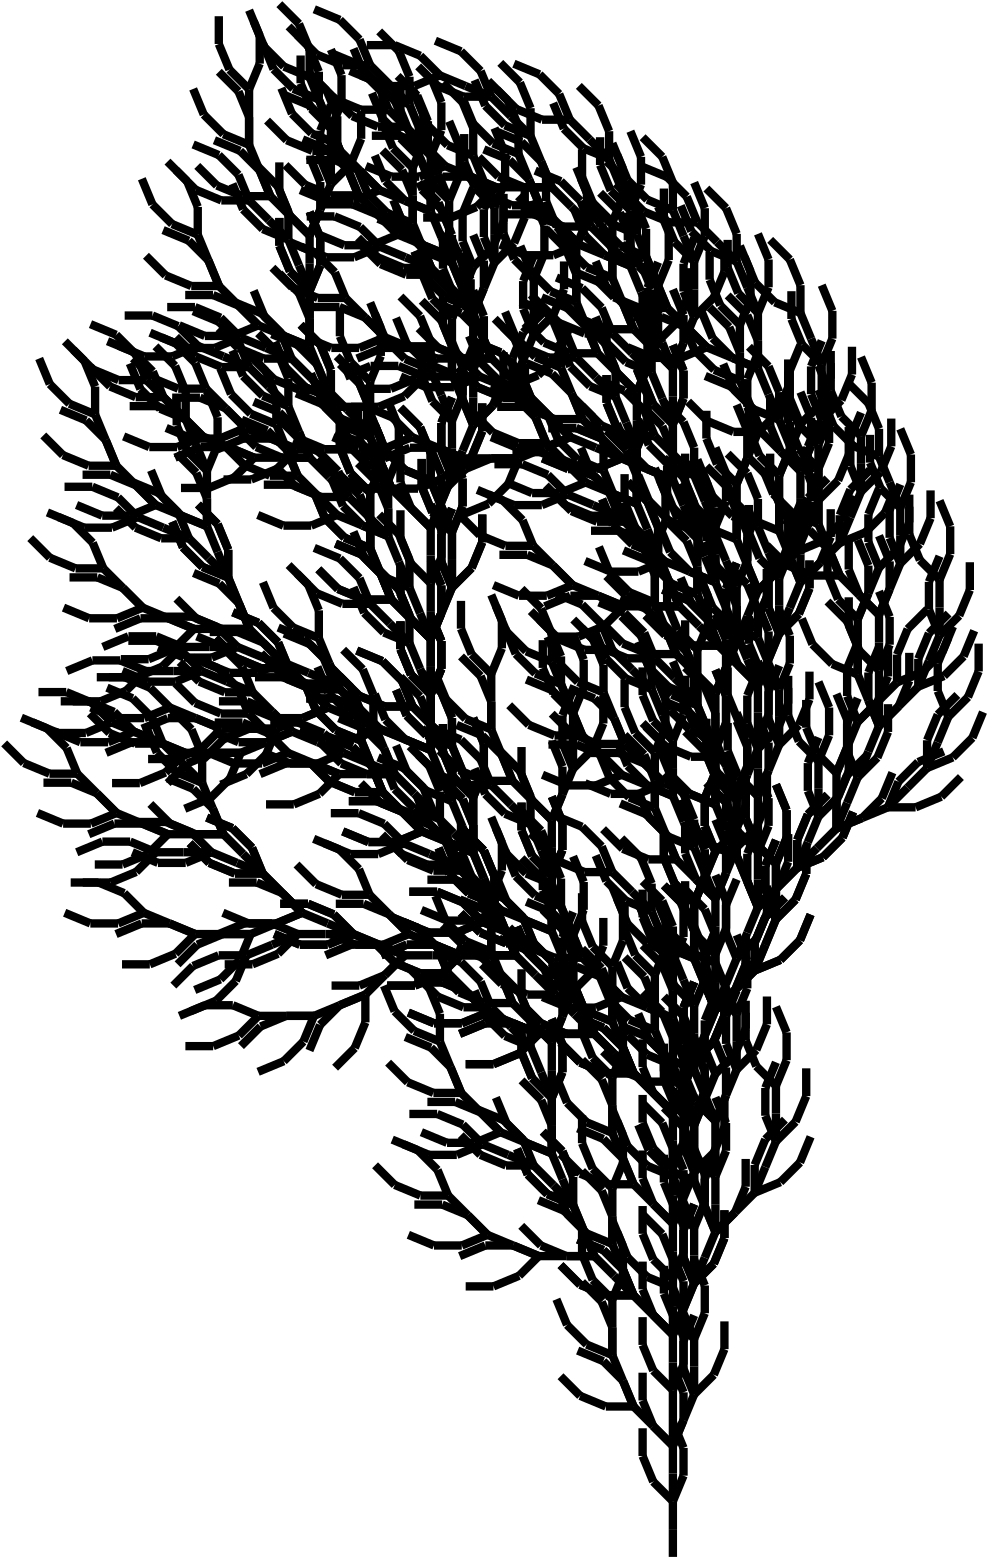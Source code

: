 <?xml version="1.0"?>
<!DOCTYPE ipe SYSTEM "ipe.dtd">
<ipe version="70212" creator="svgtoipe 20240516">
<ipestyle>
<layout paper="381 587" frame="381 587" origin="0 0" crop="no"/>
<opacity name="10%" value="0.10"/>
<opacity name="20%" value="0.20"/>
<opacity name="30%" value="0.30"/>
<opacity name="40%" value="0.40"/>
<opacity name="50%" value="0.50"/>
<opacity name="60%" value="0.60"/>
<opacity name="70%" value="0.70"/>
<opacity name="80%" value="0.80"/>
<opacity name="90%" value="0.90"/>
<pathstyle cap="0" join="0" fillrule="wind"/>
</ipestyle>
<page>
<group matrix="1 0 0 -1 -450 654">
<path stroke="0 0 0" pen="3">
705 640 m 705 630 l
</path>
<path stroke="0 0 0" pen="3">
705 630 m 705 620 l
</path>
<path stroke="0 0 0" pen="3">
705 620 m 697.929 612.929 l
</path>
<path stroke="0 0 0" pen="3">
697.929 612.929 m 694.102 603.69 l
</path>
<path stroke="0 0 0" pen="3">
694.102 603.69 m 694.102 593.69 l
</path>
<path stroke="0 0 0" pen="3">
705 620 m 708.827 610.761 l
</path>
<path stroke="0 0 0" pen="3">
708.827 610.761 m 708.827 600.761 l
</path>
<path stroke="0 0 0" pen="3">
708.827 600.761 m 705 591.522 l
</path>
<path stroke="0 0 0" pen="3">
705 620 m 705 610 l
</path>
<path stroke="0 0 0" pen="3">
705 610 m 705 600 l
</path>
<path stroke="0 0 0" pen="3">
705 600 m 697.929 592.929 l
</path>
<path stroke="0 0 0" pen="3">
697.929 592.929 m 694.102 583.69 l
</path>
<path stroke="0 0 0" pen="3">
694.102 583.69 m 694.102 573.69 l
</path>
<path stroke="0 0 0" pen="3">
705 600 m 708.827 590.761 l
</path>
<path stroke="0 0 0" pen="3">
708.827 590.761 m 708.827 580.761 l
</path>
<path stroke="0 0 0" pen="3">
708.827 580.761 m 705 571.522 l
</path>
<path stroke="0 0 0" pen="3">
705 600 m 697.929 592.929 l
</path>
<path stroke="0 0 0" pen="3">
697.929 592.929 m 690.858 585.858 l
</path>
<path stroke="0 0 0" pen="3">
690.858 585.858 m 680.858 585.858 l
</path>
<path stroke="0 0 0" pen="3">
680.858 585.858 m 671.619 582.031 l
</path>
<path stroke="0 0 0" pen="3">
671.619 582.031 m 664.548 574.96 l
</path>
<path stroke="0 0 0" pen="3">
690.858 585.858 m 687.031 576.619 l
</path>
<path stroke="0 0 0" pen="3">
687.031 576.619 m 679.96 569.548 l
</path>
<path stroke="0 0 0" pen="3">
679.96 569.548 m 670.721 565.721 l
</path>
<path stroke="0 0 0" pen="3">
690.858 585.858 m 687.031 576.619 l
</path>
<path stroke="0 0 0" pen="3">
687.031 576.619 m 683.204 567.38 l
</path>
<path stroke="0 0 0" pen="3">
683.204 567.38 m 673.965 563.553 l
</path>
<path stroke="0 0 0" pen="3">
673.965 563.553 m 666.894 556.482 l
</path>
<path stroke="0 0 0" pen="3">
666.894 556.482 m 663.067 547.244 l
</path>
<path stroke="0 0 0" pen="3">
683.204 567.38 m 683.204 557.38 l
</path>
<path stroke="0 0 0" pen="3">
683.204 557.38 m 679.377 548.141 l
</path>
<path stroke="0 0 0" pen="3">
679.377 548.141 m 672.306 541.07 l
</path>
<path stroke="0 0 0" pen="3">
683.204 567.38 m 683.204 557.38 l
</path>
<path stroke="0 0 0" pen="3">
683.204 557.38 m 683.204 547.38 l
</path>
<path stroke="0 0 0" pen="3">
683.204 547.38 m 676.133 540.309 l
</path>
<path stroke="0 0 0" pen="3">
676.133 540.309 m 672.306 531.07 l
</path>
<path stroke="0 0 0" pen="3">
672.306 531.07 m 672.306 521.07 l
</path>
<path stroke="0 0 0" pen="3">
683.204 547.38 m 687.031 538.141 l
</path>
<path stroke="0 0 0" pen="3">
687.031 538.141 m 687.031 528.141 l
</path>
<path stroke="0 0 0" pen="3">
687.031 528.141 m 683.204 518.903 l
</path>
<path stroke="0 0 0" pen="3">
705 600 m 708.827 590.761 l
</path>
<path stroke="0 0 0" pen="3">
708.827 590.761 m 712.654 581.522 l
</path>
<path stroke="0 0 0" pen="3">
712.654 581.522 m 708.827 572.284 l
</path>
<path stroke="0 0 0" pen="3">
708.827 572.284 m 708.827 562.284 l
</path>
<path stroke="0 0 0" pen="3">
708.827 562.284 m 712.654 553.045 l
</path>
<path stroke="0 0 0" pen="3">
712.654 581.522 m 719.725 574.451 l
</path>
<path stroke="0 0 0" pen="3">
719.725 574.451 m 723.552 565.213 l
</path>
<path stroke="0 0 0" pen="3">
723.552 565.213 m 723.552 555.213 l
</path>
<path stroke="0 0 0" pen="3">
712.654 581.522 m 712.654 571.522 l
</path>
<path stroke="0 0 0" pen="3">
712.654 571.522 m 712.654 561.522 l
</path>
<path stroke="0 0 0" pen="3">
712.654 561.522 m 705.583 554.451 l
</path>
<path stroke="0 0 0" pen="3">
705.583 554.451 m 701.756 545.213 l
</path>
<path stroke="0 0 0" pen="3">
701.756 545.213 m 701.756 535.213 l
</path>
<path stroke="0 0 0" pen="3">
712.654 561.522 m 716.481 552.284 l
</path>
<path stroke="0 0 0" pen="3">
716.481 552.284 m 716.481 542.284 l
</path>
<path stroke="0 0 0" pen="3">
716.481 542.284 m 712.654 533.045 l
</path>
<path stroke="0 0 0" pen="3">
712.654 561.522 m 708.827 552.284 l
</path>
<path stroke="0 0 0" pen="3">
708.827 552.284 m 705 543.045 l
</path>
<path stroke="0 0 0" pen="3">
705 543.045 m 695.761 539.218 l
</path>
<path stroke="0 0 0" pen="3">
695.761 539.218 m 688.69 532.147 l
</path>
<path stroke="0 0 0" pen="3">
688.69 532.147 m 684.863 522.908 l
</path>
<path stroke="0 0 0" pen="3">
705 543.045 m 705 533.045 l
</path>
<path stroke="0 0 0" pen="3">
705 533.045 m 701.173 523.806 l
</path>
<path stroke="0 0 0" pen="3">
701.173 523.806 m 694.102 516.735 l
</path>
<path stroke="0 0 0" pen="3">
705 600 m 705 590 l
</path>
<path stroke="0 0 0" pen="3">
705 590 m 705 580 l
</path>
<path stroke="0 0 0" pen="3">
705 580 m 697.929 572.929 l
</path>
<path stroke="0 0 0" pen="3">
697.929 572.929 m 694.102 563.69 l
</path>
<path stroke="0 0 0" pen="3">
694.102 563.69 m 694.102 553.69 l
</path>
<path stroke="0 0 0" pen="3">
705 580 m 708.827 570.761 l
</path>
<path stroke="0 0 0" pen="3">
708.827 570.761 m 708.827 560.761 l
</path>
<path stroke="0 0 0" pen="3">
708.827 560.761 m 705 551.522 l
</path>
<path stroke="0 0 0" pen="3">
705 580 m 705 570 l
</path>
<path stroke="0 0 0" pen="3">
705 570 m 705 560 l
</path>
<path stroke="0 0 0" pen="3">
705 560 m 697.929 552.929 l
</path>
<path stroke="0 0 0" pen="3">
697.929 552.929 m 694.102 543.69 l
</path>
<path stroke="0 0 0" pen="3">
694.102 543.69 m 694.102 533.69 l
</path>
<path stroke="0 0 0" pen="3">
705 560 m 708.827 550.761 l
</path>
<path stroke="0 0 0" pen="3">
708.827 550.761 m 708.827 540.761 l
</path>
<path stroke="0 0 0" pen="3">
708.827 540.761 m 705 531.522 l
</path>
<path stroke="0 0 0" pen="3">
705 560 m 697.929 552.929 l
</path>
<path stroke="0 0 0" pen="3">
697.929 552.929 m 690.858 545.858 l
</path>
<path stroke="0 0 0" pen="3">
690.858 545.858 m 680.858 545.858 l
</path>
<path stroke="0 0 0" pen="3">
680.858 545.858 m 671.619 542.031 l
</path>
<path stroke="0 0 0" pen="3">
671.619 542.031 m 664.548 534.96 l
</path>
<path stroke="0 0 0" pen="3">
690.858 545.858 m 687.031 536.619 l
</path>
<path stroke="0 0 0" pen="3">
687.031 536.619 m 679.96 529.548 l
</path>
<path stroke="0 0 0" pen="3">
679.96 529.548 m 670.721 525.721 l
</path>
<path stroke="0 0 0" pen="3">
690.858 545.858 m 687.031 536.619 l
</path>
<path stroke="0 0 0" pen="3">
687.031 536.619 m 683.204 527.38 l
</path>
<path stroke="0 0 0" pen="3">
683.204 527.38 m 673.965 523.553 l
</path>
<path stroke="0 0 0" pen="3">
673.965 523.553 m 666.894 516.482 l
</path>
<path stroke="0 0 0" pen="3">
666.894 516.482 m 663.067 507.244 l
</path>
<path stroke="0 0 0" pen="3">
683.204 527.38 m 683.204 517.38 l
</path>
<path stroke="0 0 0" pen="3">
683.204 517.38 m 679.377 508.141 l
</path>
<path stroke="0 0 0" pen="3">
679.377 508.141 m 672.306 501.07 l
</path>
<path stroke="0 0 0" pen="3">
683.204 527.38 m 683.204 517.38 l
</path>
<path stroke="0 0 0" pen="3">
683.204 517.38 m 683.204 507.38 l
</path>
<path stroke="0 0 0" pen="3">
683.204 507.38 m 676.133 500.309 l
</path>
<path stroke="0 0 0" pen="3">
676.133 500.309 m 672.306 491.07 l
</path>
<path stroke="0 0 0" pen="3">
672.306 491.07 m 672.306 481.07 l
</path>
<path stroke="0 0 0" pen="3">
683.204 507.38 m 687.031 498.141 l
</path>
<path stroke="0 0 0" pen="3">
687.031 498.141 m 687.031 488.141 l
</path>
<path stroke="0 0 0" pen="3">
687.031 488.141 m 683.204 478.903 l
</path>
<path stroke="0 0 0" pen="3">
705 560 m 708.827 550.761 l
</path>
<path stroke="0 0 0" pen="3">
708.827 550.761 m 712.654 541.522 l
</path>
<path stroke="0 0 0" pen="3">
712.654 541.522 m 708.827 532.284 l
</path>
<path stroke="0 0 0" pen="3">
708.827 532.284 m 708.827 522.284 l
</path>
<path stroke="0 0 0" pen="3">
708.827 522.284 m 712.654 513.045 l
</path>
<path stroke="0 0 0" pen="3">
712.654 541.522 m 719.725 534.451 l
</path>
<path stroke="0 0 0" pen="3">
719.725 534.451 m 723.552 525.213 l
</path>
<path stroke="0 0 0" pen="3">
723.552 525.213 m 723.552 515.213 l
</path>
<path stroke="0 0 0" pen="3">
712.654 541.522 m 712.654 531.522 l
</path>
<path stroke="0 0 0" pen="3">
712.654 531.522 m 712.654 521.522 l
</path>
<path stroke="0 0 0" pen="3">
712.654 521.522 m 705.583 514.451 l
</path>
<path stroke="0 0 0" pen="3">
705.583 514.451 m 701.756 505.213 l
</path>
<path stroke="0 0 0" pen="3">
701.756 505.213 m 701.756 495.213 l
</path>
<path stroke="0 0 0" pen="3">
712.654 521.522 m 716.481 512.284 l
</path>
<path stroke="0 0 0" pen="3">
716.481 512.284 m 716.481 502.284 l
</path>
<path stroke="0 0 0" pen="3">
716.481 502.284 m 712.654 493.045 l
</path>
<path stroke="0 0 0" pen="3">
712.654 521.522 m 708.827 512.284 l
</path>
<path stroke="0 0 0" pen="3">
708.827 512.284 m 705 503.045 l
</path>
<path stroke="0 0 0" pen="3">
705 503.045 m 695.761 499.218 l
</path>
<path stroke="0 0 0" pen="3">
695.761 499.218 m 688.69 492.147 l
</path>
<path stroke="0 0 0" pen="3">
688.69 492.147 m 684.863 482.908 l
</path>
<path stroke="0 0 0" pen="3">
705 503.045 m 705 493.045 l
</path>
<path stroke="0 0 0" pen="3">
705 493.045 m 701.173 483.806 l
</path>
<path stroke="0 0 0" pen="3">
701.173 483.806 m 694.102 476.735 l
</path>
<path stroke="0 0 0" pen="3">
705 560 m 697.929 552.929 l
</path>
<path stroke="0 0 0" pen="3">
697.929 552.929 m 690.858 545.858 l
</path>
<path stroke="0 0 0" pen="3">
690.858 545.858 m 680.858 545.858 l
</path>
<path stroke="0 0 0" pen="3">
680.858 545.858 m 671.619 542.031 l
</path>
<path stroke="0 0 0" pen="3">
671.619 542.031 m 664.548 534.96 l
</path>
<path stroke="0 0 0" pen="3">
690.858 545.858 m 687.031 536.619 l
</path>
<path stroke="0 0 0" pen="3">
687.031 536.619 m 679.96 529.548 l
</path>
<path stroke="0 0 0" pen="3">
679.96 529.548 m 670.721 525.721 l
</path>
<path stroke="0 0 0" pen="3">
690.858 545.858 m 683.787 538.787 l
</path>
<path stroke="0 0 0" pen="3">
683.787 538.787 m 676.716 531.716 l
</path>
<path stroke="0 0 0" pen="3">
676.716 531.716 m 666.716 531.716 l
</path>
<path stroke="0 0 0" pen="3">
666.716 531.716 m 657.477 527.889 l
</path>
<path stroke="0 0 0" pen="3">
657.477 527.889 m 650.406 520.818 l
</path>
<path stroke="0 0 0" pen="3">
676.716 531.716 m 672.889 522.477 l
</path>
<path stroke="0 0 0" pen="3">
672.889 522.477 m 665.818 515.406 l
</path>
<path stroke="0 0 0" pen="3">
665.818 515.406 m 656.579 511.579 l
</path>
<path stroke="0 0 0" pen="3">
676.716 531.716 m 666.716 531.716 l
</path>
<path stroke="0 0 0" pen="3">
666.716 531.716 m 656.716 531.716 l
</path>
<path stroke="0 0 0" pen="3">
656.716 531.716 m 649.645 538.787 l
</path>
<path stroke="0 0 0" pen="3">
649.645 538.787 m 640.406 542.614 l
</path>
<path stroke="0 0 0" pen="3">
640.406 542.614 m 630.406 542.614 l
</path>
<path stroke="0 0 0" pen="3">
656.716 531.716 m 647.477 527.889 l
</path>
<path stroke="0 0 0" pen="3">
647.477 527.889 m 637.477 527.889 l
</path>
<path stroke="0 0 0" pen="3">
637.477 527.889 m 628.238 531.716 l
</path>
<path stroke="0 0 0" pen="3">
656.716 531.716 m 647.477 527.889 l
</path>
<path stroke="0 0 0" pen="3">
647.477 527.889 m 638.238 524.062 l
</path>
<path stroke="0 0 0" pen="3">
638.238 524.062 m 628.999 527.889 l
</path>
<path stroke="0 0 0" pen="3">
628.999 527.889 m 618.999 527.889 l
</path>
<path stroke="0 0 0" pen="3">
618.999 527.889 m 609.761 524.062 l
</path>
<path stroke="0 0 0" pen="3">
638.238 524.062 m 631.167 516.991 l
</path>
<path stroke="0 0 0" pen="3">
631.167 516.991 m 621.928 513.164 l
</path>
<path stroke="0 0 0" pen="3">
621.928 513.164 m 611.928 513.164 l
</path>
<path stroke="0 0 0" pen="3">
638.238 524.062 m 631.167 516.991 l
</path>
<path stroke="0 0 0" pen="3">
631.167 516.991 m 624.096 509.92 l
</path>
<path stroke="0 0 0" pen="3">
624.096 509.92 m 614.096 509.92 l
</path>
<path stroke="0 0 0" pen="3">
614.096 509.92 m 604.857 506.093 l
</path>
<path stroke="0 0 0" pen="3">
604.857 506.093 m 597.786 499.022 l
</path>
<path stroke="0 0 0" pen="3">
624.096 509.92 m 620.269 500.681 l
</path>
<path stroke="0 0 0" pen="3">
620.269 500.681 m 613.198 493.61 l
</path>
<path stroke="0 0 0" pen="3">
613.198 493.61 m 603.959 489.783 l
</path>
<path stroke="0 0 0" pen="3">
676.716 531.716 m 672.889 522.477 l
</path>
<path stroke="0 0 0" pen="3">
672.889 522.477 m 669.062 513.238 l
</path>
<path stroke="0 0 0" pen="3">
669.062 513.238 m 659.823 509.411 l
</path>
<path stroke="0 0 0" pen="3">
659.823 509.411 m 652.752 502.34 l
</path>
<path stroke="0 0 0" pen="3">
652.752 502.34 m 648.925 493.101 l
</path>
<path stroke="0 0 0" pen="3">
669.062 513.238 m 669.062 503.238 l
</path>
<path stroke="0 0 0" pen="3">
669.062 503.238 m 665.235 493.999 l
</path>
<path stroke="0 0 0" pen="3">
665.235 493.999 m 658.164 486.928 l
</path>
<path stroke="0 0 0" pen="3">
669.062 513.238 m 661.991 506.167 l
</path>
<path stroke="0 0 0" pen="3">
661.991 506.167 m 654.92 499.096 l
</path>
<path stroke="0 0 0" pen="3">
654.92 499.096 m 644.92 499.096 l
</path>
<path stroke="0 0 0" pen="3">
644.92 499.096 m 635.681 495.269 l
</path>
<path stroke="0 0 0" pen="3">
635.681 495.269 m 628.61 488.198 l
</path>
<path stroke="0 0 0" pen="3">
654.92 499.096 m 651.093 489.857 l
</path>
<path stroke="0 0 0" pen="3">
651.093 489.857 m 644.022 482.786 l
</path>
<path stroke="0 0 0" pen="3">
644.022 482.786 m 634.783 478.959 l
</path>
<path stroke="0 0 0" pen="3">
654.92 499.096 m 645.681 495.269 l
</path>
<path stroke="0 0 0" pen="3">
645.681 495.269 m 636.442 491.442 l
</path>
<path stroke="0 0 0" pen="3">
636.442 491.442 m 627.204 495.269 l
</path>
<path stroke="0 0 0" pen="3">
627.204 495.269 m 617.204 495.269 l
</path>
<path stroke="0 0 0" pen="3">
617.204 495.269 m 607.965 491.442 l
</path>
<path stroke="0 0 0" pen="3">
636.442 491.442 m 629.371 484.371 l
</path>
<path stroke="0 0 0" pen="3">
629.371 484.371 m 620.132 480.544 l
</path>
<path stroke="0 0 0" pen="3">
620.132 480.544 m 610.132 480.544 l
</path>
<path stroke="0 0 0" pen="3">
676.716 531.716 m 672.889 522.477 l
</path>
<path stroke="0 0 0" pen="3">
672.889 522.477 m 669.062 513.238 l
</path>
<path stroke="0 0 0" pen="3">
669.062 513.238 m 659.823 509.411 l
</path>
<path stroke="0 0 0" pen="3">
659.823 509.411 m 652.752 502.34 l
</path>
<path stroke="0 0 0" pen="3">
652.752 502.34 m 648.925 493.101 l
</path>
<path stroke="0 0 0" pen="3">
669.062 513.238 m 669.062 503.238 l
</path>
<path stroke="0 0 0" pen="3">
669.062 503.238 m 665.235 493.999 l
</path>
<path stroke="0 0 0" pen="3">
665.235 493.999 m 658.164 486.928 l
</path>
<path stroke="0 0 0" pen="3">
669.062 513.238 m 665.235 503.999 l
</path>
<path stroke="0 0 0" pen="3">
665.235 503.999 m 661.408 494.761 l
</path>
<path stroke="0 0 0" pen="3">
661.408 494.761 m 652.17 490.934 l
</path>
<path stroke="0 0 0" pen="3">
652.17 490.934 m 645.099 483.863 l
</path>
<path stroke="0 0 0" pen="3">
645.099 483.863 m 641.272 474.624 l
</path>
<path stroke="0 0 0" pen="3">
661.408 494.761 m 661.408 484.761 l
</path>
<path stroke="0 0 0" pen="3">
661.408 484.761 m 657.582 475.522 l
</path>
<path stroke="0 0 0" pen="3">
657.582 475.522 m 650.51 468.451 l
</path>
<path stroke="0 0 0" pen="3">
661.408 494.761 m 652.17 490.934 l
</path>
<path stroke="0 0 0" pen="3">
652.17 490.934 m 642.931 487.107 l
</path>
<path stroke="0 0 0" pen="3">
642.931 487.107 m 633.692 490.934 l
</path>
<path stroke="0 0 0" pen="3">
633.692 490.934 m 623.692 490.934 l
</path>
<path stroke="0 0 0" pen="3">
623.692 490.934 m 614.453 487.107 l
</path>
<path stroke="0 0 0" pen="3">
642.931 487.107 m 635.86 480.036 l
</path>
<path stroke="0 0 0" pen="3">
635.86 480.036 m 626.621 476.209 l
</path>
<path stroke="0 0 0" pen="3">
626.621 476.209 m 616.621 476.209 l
</path>
<path stroke="0 0 0" pen="3">
642.931 487.107 m 635.86 480.036 l
</path>
<path stroke="0 0 0" pen="3">
635.86 480.036 m 628.789 472.965 l
</path>
<path stroke="0 0 0" pen="3">
628.789 472.965 m 618.789 472.965 l
</path>
<path stroke="0 0 0" pen="3">
618.789 472.965 m 609.55 469.138 l
</path>
<path stroke="0 0 0" pen="3">
609.55 469.138 m 602.479 462.067 l
</path>
<path stroke="0 0 0" pen="3">
628.789 472.965 m 624.962 463.726 l
</path>
<path stroke="0 0 0" pen="3">
624.962 463.726 m 617.891 456.655 l
</path>
<path stroke="0 0 0" pen="3">
617.891 456.655 m 608.652 452.828 l
</path>
<path stroke="0 0 0" pen="3">
628.789 472.965 m 624.962 463.726 l
</path>
<path stroke="0 0 0" pen="3">
624.962 463.726 m 621.135 454.487 l
</path>
<path stroke="0 0 0" pen="3">
621.135 454.487 m 611.896 450.66 l
</path>
<path stroke="0 0 0" pen="3">
611.896 450.66 m 604.825 443.589 l
</path>
<path stroke="0 0 0" pen="3">
604.825 443.589 m 600.998 434.35 l
</path>
<path stroke="0 0 0" pen="3">
621.135 454.487 m 621.135 444.487 l
</path>
<path stroke="0 0 0" pen="3">
621.135 444.487 m 617.308 435.248 l
</path>
<path stroke="0 0 0" pen="3">
617.308 435.248 m 610.237 428.177 l
</path>
<path stroke="0 0 0" pen="3">
661.408 494.761 m 661.408 484.761 l
</path>
<path stroke="0 0 0" pen="3">
661.408 484.761 m 661.408 474.761 l
</path>
<path stroke="0 0 0" pen="3">
661.408 474.761 m 654.337 467.689 l
</path>
<path stroke="0 0 0" pen="3">
654.337 467.689 m 650.51 458.451 l
</path>
<path stroke="0 0 0" pen="3">
650.51 458.451 m 650.51 448.451 l
</path>
<path stroke="0 0 0" pen="3">
661.408 474.761 m 665.235 465.522 l
</path>
<path stroke="0 0 0" pen="3">
665.235 465.522 m 665.235 455.522 l
</path>
<path stroke="0 0 0" pen="3">
665.235 455.522 m 661.408 446.283 l
</path>
<path stroke="0 0 0" pen="3">
661.408 474.761 m 657.582 465.522 l
</path>
<path stroke="0 0 0" pen="3">
657.582 465.522 m 653.755 456.283 l
</path>
<path stroke="0 0 0" pen="3">
653.755 456.283 m 644.516 452.456 l
</path>
<path stroke="0 0 0" pen="3">
644.516 452.456 m 637.445 445.385 l
</path>
<path stroke="0 0 0" pen="3">
637.445 445.385 m 633.618 436.146 l
</path>
<path stroke="0 0 0" pen="3">
653.755 456.283 m 653.755 446.283 l
</path>
<path stroke="0 0 0" pen="3">
653.755 446.283 m 649.928 437.044 l
</path>
<path stroke="0 0 0" pen="3">
649.928 437.044 m 642.857 429.973 l
</path>
<path stroke="0 0 0" pen="3">
653.755 456.283 m 646.684 449.212 l
</path>
<path stroke="0 0 0" pen="3">
646.684 449.212 m 639.613 442.141 l
</path>
<path stroke="0 0 0" pen="3">
639.613 442.141 m 629.613 442.141 l
</path>
<path stroke="0 0 0" pen="3">
629.613 442.141 m 620.374 438.314 l
</path>
<path stroke="0 0 0" pen="3">
620.374 438.314 m 613.303 431.243 l
</path>
<path stroke="0 0 0" pen="3">
639.613 442.141 m 635.786 432.902 l
</path>
<path stroke="0 0 0" pen="3">
635.786 432.902 m 628.715 425.831 l
</path>
<path stroke="0 0 0" pen="3">
628.715 425.831 m 619.476 422.004 l
</path>
<path stroke="0 0 0" pen="3">
661.408 494.761 m 661.408 484.761 l
</path>
<path stroke="0 0 0" pen="3">
661.408 484.761 m 661.408 474.761 l
</path>
<path stroke="0 0 0" pen="3">
661.408 474.761 m 654.337 467.689 l
</path>
<path stroke="0 0 0" pen="3">
654.337 467.689 m 650.51 458.451 l
</path>
<path stroke="0 0 0" pen="3">
650.51 458.451 m 650.51 448.451 l
</path>
<path stroke="0 0 0" pen="3">
661.408 474.761 m 665.235 465.522 l
</path>
<path stroke="0 0 0" pen="3">
665.235 465.522 m 665.235 455.522 l
</path>
<path stroke="0 0 0" pen="3">
665.235 455.522 m 661.408 446.283 l
</path>
<path stroke="0 0 0" pen="3">
661.408 474.761 m 661.408 464.761 l
</path>
<path stroke="0 0 0" pen="3">
661.408 464.761 m 661.408 454.761 l
</path>
<path stroke="0 0 0" pen="3">
661.408 454.761 m 654.337 447.689 l
</path>
<path stroke="0 0 0" pen="3">
654.337 447.689 m 650.51 438.451 l
</path>
<path stroke="0 0 0" pen="3">
650.51 438.451 m 650.51 428.451 l
</path>
<path stroke="0 0 0" pen="3">
661.408 454.761 m 665.235 445.522 l
</path>
<path stroke="0 0 0" pen="3">
665.235 445.522 m 665.235 435.522 l
</path>
<path stroke="0 0 0" pen="3">
665.235 435.522 m 661.408 426.283 l
</path>
<path stroke="0 0 0" pen="3">
661.408 454.761 m 654.337 447.689 l
</path>
<path stroke="0 0 0" pen="3">
654.337 447.689 m 647.266 440.618 l
</path>
<path stroke="0 0 0" pen="3">
647.266 440.618 m 637.266 440.618 l
</path>
<path stroke="0 0 0" pen="3">
637.266 440.618 m 628.027 436.792 l
</path>
<path stroke="0 0 0" pen="3">
628.027 436.792 m 620.956 429.721 l
</path>
<path stroke="0 0 0" pen="3">
647.266 440.618 m 643.439 431.38 l
</path>
<path stroke="0 0 0" pen="3">
643.439 431.38 m 636.368 424.309 l
</path>
<path stroke="0 0 0" pen="3">
636.368 424.309 m 627.13 420.482 l
</path>
<path stroke="0 0 0" pen="3">
647.266 440.618 m 643.439 431.38 l
</path>
<path stroke="0 0 0" pen="3">
643.439 431.38 m 639.613 422.141 l
</path>
<path stroke="0 0 0" pen="3">
639.613 422.141 m 630.374 418.314 l
</path>
<path stroke="0 0 0" pen="3">
630.374 418.314 m 623.303 411.243 l
</path>
<path stroke="0 0 0" pen="3">
623.303 411.243 m 619.476 402.004 l
</path>
<path stroke="0 0 0" pen="3">
639.613 422.141 m 639.613 412.141 l
</path>
<path stroke="0 0 0" pen="3">
639.613 412.141 m 635.786 402.902 l
</path>
<path stroke="0 0 0" pen="3">
635.786 402.902 m 628.715 395.831 l
</path>
<path stroke="0 0 0" pen="3">
639.613 422.141 m 639.613 412.141 l
</path>
<path stroke="0 0 0" pen="3">
639.613 412.141 m 639.613 402.141 l
</path>
<path stroke="0 0 0" pen="3">
639.613 402.141 m 632.542 395.07 l
</path>
<path stroke="0 0 0" pen="3">
632.542 395.07 m 628.715 385.831 l
</path>
<path stroke="0 0 0" pen="3">
628.715 385.831 m 628.715 375.831 l
</path>
<path stroke="0 0 0" pen="3">
639.613 402.141 m 643.439 392.902 l
</path>
<path stroke="0 0 0" pen="3">
643.439 392.902 m 643.439 382.902 l
</path>
<path stroke="0 0 0" pen="3">
643.439 382.902 m 639.613 373.663 l
</path>
<path stroke="0 0 0" pen="3">
661.408 454.761 m 665.235 445.522 l
</path>
<path stroke="0 0 0" pen="3">
665.235 445.522 m 669.062 436.283 l
</path>
<path stroke="0 0 0" pen="3">
669.062 436.283 m 665.235 427.044 l
</path>
<path stroke="0 0 0" pen="3">
665.235 427.044 m 665.235 417.044 l
</path>
<path stroke="0 0 0" pen="3">
665.235 417.044 m 669.062 407.805 l
</path>
<path stroke="0 0 0" pen="3">
669.062 436.283 m 676.133 429.212 l
</path>
<path stroke="0 0 0" pen="3">
676.133 429.212 m 679.96 419.973 l
</path>
<path stroke="0 0 0" pen="3">
679.96 419.973 m 679.96 409.973 l
</path>
<path stroke="0 0 0" pen="3">
669.062 436.283 m 669.062 426.283 l
</path>
<path stroke="0 0 0" pen="3">
669.062 426.283 m 669.062 416.283 l
</path>
<path stroke="0 0 0" pen="3">
669.062 416.283 m 661.991 409.212 l
</path>
<path stroke="0 0 0" pen="3">
661.991 409.212 m 658.164 399.973 l
</path>
<path stroke="0 0 0" pen="3">
658.164 399.973 m 658.164 389.973 l
</path>
<path stroke="0 0 0" pen="3">
669.062 416.283 m 672.889 407.044 l
</path>
<path stroke="0 0 0" pen="3">
672.889 407.044 m 672.889 397.044 l
</path>
<path stroke="0 0 0" pen="3">
672.889 397.044 m 669.062 387.805 l
</path>
<path stroke="0 0 0" pen="3">
669.062 416.283 m 665.235 407.044 l
</path>
<path stroke="0 0 0" pen="3">
665.235 407.044 m 661.408 397.805 l
</path>
<path stroke="0 0 0" pen="3">
661.408 397.805 m 652.17 393.979 l
</path>
<path stroke="0 0 0" pen="3">
652.17 393.979 m 645.099 386.907 l
</path>
<path stroke="0 0 0" pen="3">
645.099 386.907 m 641.272 377.669 l
</path>
<path stroke="0 0 0" pen="3">
661.408 397.805 m 661.408 387.805 l
</path>
<path stroke="0 0 0" pen="3">
661.408 387.805 m 657.582 378.567 l
</path>
<path stroke="0 0 0" pen="3">
657.582 378.567 m 650.51 371.496 l
</path>
<path stroke="0 0 0" pen="3">
705 560 m 708.827 550.761 l
</path>
<path stroke="0 0 0" pen="3">
708.827 550.761 m 712.654 541.522 l
</path>
<path stroke="0 0 0" pen="3">
712.654 541.522 m 708.827 532.284 l
</path>
<path stroke="0 0 0" pen="3">
708.827 532.284 m 708.827 522.284 l
</path>
<path stroke="0 0 0" pen="3">
708.827 522.284 m 712.654 513.045 l
</path>
<path stroke="0 0 0" pen="3">
712.654 541.522 m 719.725 534.451 l
</path>
<path stroke="0 0 0" pen="3">
719.725 534.451 m 723.552 525.213 l
</path>
<path stroke="0 0 0" pen="3">
723.552 525.213 m 723.552 515.213 l
</path>
<path stroke="0 0 0" pen="3">
712.654 541.522 m 716.481 532.284 l
</path>
<path stroke="0 0 0" pen="3">
716.481 532.284 m 720.307 523.045 l
</path>
<path stroke="0 0 0" pen="3">
720.307 523.045 m 716.481 513.806 l
</path>
<path stroke="0 0 0" pen="3">
716.481 513.806 m 716.481 503.806 l
</path>
<path stroke="0 0 0" pen="3">
716.481 503.806 m 720.307 494.567 l
</path>
<path stroke="0 0 0" pen="3">
720.307 523.045 m 727.378 515.974 l
</path>
<path stroke="0 0 0" pen="3">
727.378 515.974 m 731.205 506.735 l
</path>
<path stroke="0 0 0" pen="3">
731.205 506.735 m 731.205 496.735 l
</path>
<path stroke="0 0 0" pen="3">
720.307 523.045 m 716.481 513.806 l
</path>
<path stroke="0 0 0" pen="3">
716.481 513.806 m 712.654 504.567 l
</path>
<path stroke="0 0 0" pen="3">
712.654 504.567 m 703.415 500.74 l
</path>
<path stroke="0 0 0" pen="3">
703.415 500.74 m 696.344 493.669 l
</path>
<path stroke="0 0 0" pen="3">
696.344 493.669 m 692.517 484.431 l
</path>
<path stroke="0 0 0" pen="3">
712.654 504.567 m 712.654 494.567 l
</path>
<path stroke="0 0 0" pen="3">
712.654 494.567 m 708.827 485.328 l
</path>
<path stroke="0 0 0" pen="3">
708.827 485.328 m 701.756 478.257 l
</path>
<path stroke="0 0 0" pen="3">
712.654 504.567 m 712.654 494.567 l
</path>
<path stroke="0 0 0" pen="3">
712.654 494.567 m 712.654 484.567 l
</path>
<path stroke="0 0 0" pen="3">
712.654 484.567 m 705.583 477.496 l
</path>
<path stroke="0 0 0" pen="3">
705.583 477.496 m 701.756 468.257 l
</path>
<path stroke="0 0 0" pen="3">
701.756 468.257 m 701.756 458.257 l
</path>
<path stroke="0 0 0" pen="3">
712.654 484.567 m 716.481 475.328 l
</path>
<path stroke="0 0 0" pen="3">
716.481 475.328 m 716.481 465.328 l
</path>
<path stroke="0 0 0" pen="3">
716.481 465.328 m 712.654 456.09 l
</path>
<path stroke="0 0 0" pen="3">
712.654 484.567 m 716.481 475.328 l
</path>
<path stroke="0 0 0" pen="3">
716.481 475.328 m 720.307 466.09 l
</path>
<path stroke="0 0 0" pen="3">
720.307 466.09 m 716.481 456.851 l
</path>
<path stroke="0 0 0" pen="3">
716.481 456.851 m 716.481 446.851 l
</path>
<path stroke="0 0 0" pen="3">
716.481 446.851 m 720.307 437.612 l
</path>
<path stroke="0 0 0" pen="3">
720.307 466.09 m 727.378 459.019 l
</path>
<path stroke="0 0 0" pen="3">
727.378 459.019 m 731.205 449.78 l
</path>
<path stroke="0 0 0" pen="3">
731.205 449.78 m 731.205 439.78 l
</path>
<path stroke="0 0 0" pen="3">
720.307 523.045 m 727.378 515.974 l
</path>
<path stroke="0 0 0" pen="3">
727.378 515.974 m 734.449 508.903 l
</path>
<path stroke="0 0 0" pen="3">
734.449 508.903 m 734.449 498.903 l
</path>
<path stroke="0 0 0" pen="3">
734.449 498.903 m 738.276 489.664 l
</path>
<path stroke="0 0 0" pen="3">
738.276 489.664 m 745.347 482.593 l
</path>
<path stroke="0 0 0" pen="3">
734.449 508.903 m 743.688 505.076 l
</path>
<path stroke="0 0 0" pen="3">
743.688 505.076 m 750.759 498.005 l
</path>
<path stroke="0 0 0" pen="3">
750.759 498.005 m 754.586 488.766 l
</path>
<path stroke="0 0 0" pen="3">
734.449 508.903 m 738.276 499.664 l
</path>
<path stroke="0 0 0" pen="3">
738.276 499.664 m 742.103 490.425 l
</path>
<path stroke="0 0 0" pen="3">
742.103 490.425 m 738.276 481.186 l
</path>
<path stroke="0 0 0" pen="3">
738.276 481.186 m 738.276 471.186 l
</path>
<path stroke="0 0 0" pen="3">
738.276 471.186 m 742.103 461.948 l
</path>
<path stroke="0 0 0" pen="3">
742.103 490.425 m 749.174 483.354 l
</path>
<path stroke="0 0 0" pen="3">
749.174 483.354 m 753.001 474.115 l
</path>
<path stroke="0 0 0" pen="3">
753.001 474.115 m 753.001 464.115 l
</path>
<path stroke="0 0 0" pen="3">
742.103 490.425 m 742.103 480.425 l
</path>
<path stroke="0 0 0" pen="3">
742.103 480.425 m 742.103 470.425 l
</path>
<path stroke="0 0 0" pen="3">
742.103 470.425 m 735.032 463.354 l
</path>
<path stroke="0 0 0" pen="3">
735.032 463.354 m 731.205 454.115 l
</path>
<path stroke="0 0 0" pen="3">
731.205 454.115 m 731.205 444.115 l
</path>
<path stroke="0 0 0" pen="3">
742.103 470.425 m 745.93 461.186 l
</path>
<path stroke="0 0 0" pen="3">
745.93 461.186 m 745.93 451.186 l
</path>
<path stroke="0 0 0" pen="3">
745.93 451.186 m 742.103 441.948 l
</path>
<path stroke="0 0 0" pen="3">
720.307 523.045 m 720.307 513.045 l
</path>
<path stroke="0 0 0" pen="3">
720.307 513.045 m 720.307 503.045 l
</path>
<path stroke="0 0 0" pen="3">
720.307 503.045 m 713.236 495.974 l
</path>
<path stroke="0 0 0" pen="3">
713.236 495.974 m 709.409 486.735 l
</path>
<path stroke="0 0 0" pen="3">
709.409 486.735 m 709.409 476.735 l
</path>
<path stroke="0 0 0" pen="3">
720.307 503.045 m 724.134 493.806 l
</path>
<path stroke="0 0 0" pen="3">
724.134 493.806 m 724.134 483.806 l
</path>
<path stroke="0 0 0" pen="3">
724.134 483.806 m 720.307 474.567 l
</path>
<path stroke="0 0 0" pen="3">
720.307 503.045 m 720.307 493.045 l
</path>
<path stroke="0 0 0" pen="3">
720.307 493.045 m 720.307 483.045 l
</path>
<path stroke="0 0 0" pen="3">
720.307 483.045 m 713.236 475.974 l
</path>
<path stroke="0 0 0" pen="3">
713.236 475.974 m 709.409 466.735 l
</path>
<path stroke="0 0 0" pen="3">
709.409 466.735 m 709.409 456.735 l
</path>
<path stroke="0 0 0" pen="3">
720.307 483.045 m 724.134 473.806 l
</path>
<path stroke="0 0 0" pen="3">
724.134 473.806 m 724.134 463.806 l
</path>
<path stroke="0 0 0" pen="3">
724.134 463.806 m 720.307 454.567 l
</path>
<path stroke="0 0 0" pen="3">
720.307 483.045 m 713.236 475.974 l
</path>
<path stroke="0 0 0" pen="3">
713.236 475.974 m 706.165 468.903 l
</path>
<path stroke="0 0 0" pen="3">
706.165 468.903 m 696.165 468.903 l
</path>
<path stroke="0 0 0" pen="3">
696.165 468.903 m 686.926 465.076 l
</path>
<path stroke="0 0 0" pen="3">
686.926 465.076 m 679.855 458.005 l
</path>
<path stroke="0 0 0" pen="3">
706.165 468.903 m 702.338 459.664 l
</path>
<path stroke="0 0 0" pen="3">
702.338 459.664 m 695.267 452.593 l
</path>
<path stroke="0 0 0" pen="3">
695.267 452.593 m 686.029 448.766 l
</path>
<path stroke="0 0 0" pen="3">
706.165 468.903 m 702.338 459.664 l
</path>
<path stroke="0 0 0" pen="3">
702.338 459.664 m 698.512 450.425 l
</path>
<path stroke="0 0 0" pen="3">
698.512 450.425 m 689.273 446.598 l
</path>
<path stroke="0 0 0" pen="3">
689.273 446.598 m 682.202 439.527 l
</path>
<path stroke="0 0 0" pen="3">
682.202 439.527 m 678.375 430.288 l
</path>
<path stroke="0 0 0" pen="3">
698.512 450.425 m 698.512 440.425 l
</path>
<path stroke="0 0 0" pen="3">
698.512 440.425 m 694.685 431.186 l
</path>
<path stroke="0 0 0" pen="3">
694.685 431.186 m 687.614 424.115 l
</path>
<path stroke="0 0 0" pen="3">
698.512 450.425 m 698.512 440.425 l
</path>
<path stroke="0 0 0" pen="3">
698.512 440.425 m 698.512 430.425 l
</path>
<path stroke="0 0 0" pen="3">
698.512 430.425 m 691.44 423.354 l
</path>
<path stroke="0 0 0" pen="3">
691.44 423.354 m 687.614 414.115 l
</path>
<path stroke="0 0 0" pen="3">
687.614 414.115 m 687.614 404.115 l
</path>
<path stroke="0 0 0" pen="3">
698.512 430.425 m 702.338 421.186 l
</path>
<path stroke="0 0 0" pen="3">
702.338 421.186 m 702.338 411.186 l
</path>
<path stroke="0 0 0" pen="3">
702.338 411.186 m 698.512 401.948 l
</path>
<path stroke="0 0 0" pen="3">
720.307 483.045 m 724.134 473.806 l
</path>
<path stroke="0 0 0" pen="3">
724.134 473.806 m 727.961 464.567 l
</path>
<path stroke="0 0 0" pen="3">
727.961 464.567 m 724.134 455.328 l
</path>
<path stroke="0 0 0" pen="3">
724.134 455.328 m 724.134 445.328 l
</path>
<path stroke="0 0 0" pen="3">
724.134 445.328 m 727.961 436.09 l
</path>
<path stroke="0 0 0" pen="3">
727.961 464.567 m 735.032 457.496 l
</path>
<path stroke="0 0 0" pen="3">
735.032 457.496 m 738.859 448.257 l
</path>
<path stroke="0 0 0" pen="3">
738.859 448.257 m 738.859 438.257 l
</path>
<path stroke="0 0 0" pen="3">
727.961 464.567 m 727.961 454.567 l
</path>
<path stroke="0 0 0" pen="3">
727.961 454.567 m 727.961 444.567 l
</path>
<path stroke="0 0 0" pen="3">
727.961 444.567 m 720.89 437.496 l
</path>
<path stroke="0 0 0" pen="3">
720.89 437.496 m 717.063 428.257 l
</path>
<path stroke="0 0 0" pen="3">
717.063 428.257 m 717.063 418.257 l
</path>
<path stroke="0 0 0" pen="3">
727.961 444.567 m 731.788 435.328 l
</path>
<path stroke="0 0 0" pen="3">
731.788 435.328 m 731.788 425.328 l
</path>
<path stroke="0 0 0" pen="3">
731.788 425.328 m 727.961 416.09 l
</path>
<path stroke="0 0 0" pen="3">
727.961 444.567 m 724.134 435.328 l
</path>
<path stroke="0 0 0" pen="3">
724.134 435.328 m 720.307 426.09 l
</path>
<path stroke="0 0 0" pen="3">
720.307 426.09 m 711.069 422.263 l
</path>
<path stroke="0 0 0" pen="3">
711.069 422.263 m 703.997 415.192 l
</path>
<path stroke="0 0 0" pen="3">
703.997 415.192 m 700.171 405.953 l
</path>
<path stroke="0 0 0" pen="3">
720.307 426.09 m 720.307 416.09 l
</path>
<path stroke="0 0 0" pen="3">
720.307 416.09 m 716.481 406.851 l
</path>
<path stroke="0 0 0" pen="3">
716.481 406.851 m 709.409 399.78 l
</path>
<path stroke="0 0 0" pen="3">
720.307 483.045 m 716.481 473.806 l
</path>
<path stroke="0 0 0" pen="3">
716.481 473.806 m 712.654 464.567 l
</path>
<path stroke="0 0 0" pen="3">
712.654 464.567 m 703.415 460.74 l
</path>
<path stroke="0 0 0" pen="3">
703.415 460.74 m 696.344 453.669 l
</path>
<path stroke="0 0 0" pen="3">
696.344 453.669 m 692.517 444.431 l
</path>
<path stroke="0 0 0" pen="3">
712.654 464.567 m 712.654 454.567 l
</path>
<path stroke="0 0 0" pen="3">
712.654 454.567 m 708.827 445.328 l
</path>
<path stroke="0 0 0" pen="3">
708.827 445.328 m 701.756 438.257 l
</path>
<path stroke="0 0 0" pen="3">
712.654 464.567 m 708.827 455.328 l
</path>
<path stroke="0 0 0" pen="3">
708.827 455.328 m 705 446.09 l
</path>
<path stroke="0 0 0" pen="3">
705 446.09 m 695.761 442.263 l
</path>
<path stroke="0 0 0" pen="3">
695.761 442.263 m 688.69 435.192 l
</path>
<path stroke="0 0 0" pen="3">
688.69 435.192 m 684.863 425.953 l
</path>
<path stroke="0 0 0" pen="3">
705 446.09 m 705 436.09 l
</path>
<path stroke="0 0 0" pen="3">
705 436.09 m 701.173 426.851 l
</path>
<path stroke="0 0 0" pen="3">
701.173 426.851 m 694.102 419.78 l
</path>
<path stroke="0 0 0" pen="3">
705 446.09 m 695.761 442.263 l
</path>
<path stroke="0 0 0" pen="3">
695.761 442.263 m 686.522 438.436 l
</path>
<path stroke="0 0 0" pen="3">
686.522 438.436 m 677.284 442.263 l
</path>
<path stroke="0 0 0" pen="3">
677.284 442.263 m 667.284 442.263 l
</path>
<path stroke="0 0 0" pen="3">
667.284 442.263 m 658.045 438.436 l
</path>
<path stroke="0 0 0" pen="3">
686.522 438.436 m 679.451 431.365 l
</path>
<path stroke="0 0 0" pen="3">
679.451 431.365 m 670.213 427.538 l
</path>
<path stroke="0 0 0" pen="3">
670.213 427.538 m 660.213 427.538 l
</path>
<path stroke="0 0 0" pen="3">
686.522 438.436 m 679.451 431.365 l
</path>
<path stroke="0 0 0" pen="3">
679.451 431.365 m 672.38 424.294 l
</path>
<path stroke="0 0 0" pen="3">
672.38 424.294 m 662.38 424.294 l
</path>
<path stroke="0 0 0" pen="3">
662.38 424.294 m 653.141 420.467 l
</path>
<path stroke="0 0 0" pen="3">
653.141 420.467 m 646.07 413.396 l
</path>
<path stroke="0 0 0" pen="3">
672.38 424.294 m 668.553 415.055 l
</path>
<path stroke="0 0 0" pen="3">
668.553 415.055 m 661.482 407.984 l
</path>
<path stroke="0 0 0" pen="3">
661.482 407.984 m 652.244 404.157 l
</path>
<path stroke="0 0 0" pen="3">
672.38 424.294 m 668.553 415.055 l
</path>
<path stroke="0 0 0" pen="3">
668.553 415.055 m 664.727 405.816 l
</path>
<path stroke="0 0 0" pen="3">
664.727 405.816 m 655.488 401.989 l
</path>
<path stroke="0 0 0" pen="3">
655.488 401.989 m 648.417 394.918 l
</path>
<path stroke="0 0 0" pen="3">
648.417 394.918 m 644.59 385.68 l
</path>
<path stroke="0 0 0" pen="3">
664.727 405.816 m 664.727 395.816 l
</path>
<path stroke="0 0 0" pen="3">
664.727 395.816 m 660.9 386.577 l
</path>
<path stroke="0 0 0" pen="3">
660.9 386.577 m 653.829 379.506 l
</path>
<path stroke="0 0 0" pen="3">
705 446.09 m 705 436.09 l
</path>
<path stroke="0 0 0" pen="3">
705 436.09 m 705 426.09 l
</path>
<path stroke="0 0 0" pen="3">
705 426.09 m 697.929 419.019 l
</path>
<path stroke="0 0 0" pen="3">
697.929 419.019 m 694.102 409.78 l
</path>
<path stroke="0 0 0" pen="3">
694.102 409.78 m 694.102 399.78 l
</path>
<path stroke="0 0 0" pen="3">
705 426.09 m 708.827 416.851 l
</path>
<path stroke="0 0 0" pen="3">
708.827 416.851 m 708.827 406.851 l
</path>
<path stroke="0 0 0" pen="3">
708.827 406.851 m 705 397.612 l
</path>
<path stroke="0 0 0" pen="3">
705 426.09 m 701.173 416.851 l
</path>
<path stroke="0 0 0" pen="3">
701.173 416.851 m 697.346 407.612 l
</path>
<path stroke="0 0 0" pen="3">
697.346 407.612 m 688.108 403.785 l
</path>
<path stroke="0 0 0" pen="3">
688.108 403.785 m 681.036 396.714 l
</path>
<path stroke="0 0 0" pen="3">
681.036 396.714 m 677.21 387.475 l
</path>
<path stroke="0 0 0" pen="3">
697.346 407.612 m 697.346 397.612 l
</path>
<path stroke="0 0 0" pen="3">
697.346 397.612 m 693.519 388.373 l
</path>
<path stroke="0 0 0" pen="3">
693.519 388.373 m 686.448 381.302 l
</path>
<path stroke="0 0 0" pen="3">
697.346 407.612 m 690.275 400.541 l
</path>
<path stroke="0 0 0" pen="3">
690.275 400.541 m 683.204 393.47 l
</path>
<path stroke="0 0 0" pen="3">
683.204 393.47 m 673.204 393.47 l
</path>
<path stroke="0 0 0" pen="3">
673.204 393.47 m 663.965 389.643 l
</path>
<path stroke="0 0 0" pen="3">
663.965 389.643 m 656.894 382.572 l
</path>
<path stroke="0 0 0" pen="3">
683.204 393.47 m 679.377 384.231 l
</path>
<path stroke="0 0 0" pen="3">
679.377 384.231 m 672.306 377.16 l
</path>
<path stroke="0 0 0" pen="3">
672.306 377.16 m 663.067 373.333 l
</path>
<path stroke="0 0 0" pen="3">
705 560 m 705 550 l
</path>
<path stroke="0 0 0" pen="3">
705 550 m 705 540 l
</path>
<path stroke="0 0 0" pen="3">
705 540 m 697.929 532.929 l
</path>
<path stroke="0 0 0" pen="3">
697.929 532.929 m 694.102 523.69 l
</path>
<path stroke="0 0 0" pen="3">
694.102 523.69 m 694.102 513.69 l
</path>
<path stroke="0 0 0" pen="3">
705 540 m 708.827 530.761 l
</path>
<path stroke="0 0 0" pen="3">
708.827 530.761 m 708.827 520.761 l
</path>
<path stroke="0 0 0" pen="3">
708.827 520.761 m 705 511.522 l
</path>
<path stroke="0 0 0" pen="3">
705 540 m 705 530 l
</path>
<path stroke="0 0 0" pen="3">
705 530 m 705 520 l
</path>
<path stroke="0 0 0" pen="3">
705 520 m 697.929 512.929 l
</path>
<path stroke="0 0 0" pen="3">
697.929 512.929 m 694.102 503.69 l
</path>
<path stroke="0 0 0" pen="3">
694.102 503.69 m 694.102 493.69 l
</path>
<path stroke="0 0 0" pen="3">
705 520 m 708.827 510.761 l
</path>
<path stroke="0 0 0" pen="3">
708.827 510.761 m 708.827 500.761 l
</path>
<path stroke="0 0 0" pen="3">
708.827 500.761 m 705 491.522 l
</path>
<path stroke="0 0 0" pen="3">
705 520 m 697.929 512.929 l
</path>
<path stroke="0 0 0" pen="3">
697.929 512.929 m 690.858 505.858 l
</path>
<path stroke="0 0 0" pen="3">
690.858 505.858 m 680.858 505.858 l
</path>
<path stroke="0 0 0" pen="3">
680.858 505.858 m 671.619 502.031 l
</path>
<path stroke="0 0 0" pen="3">
671.619 502.031 m 664.548 494.96 l
</path>
<path stroke="0 0 0" pen="3">
690.858 505.858 m 687.031 496.619 l
</path>
<path stroke="0 0 0" pen="3">
687.031 496.619 m 679.96 489.548 l
</path>
<path stroke="0 0 0" pen="3">
679.96 489.548 m 670.721 485.721 l
</path>
<path stroke="0 0 0" pen="3">
690.858 505.858 m 687.031 496.619 l
</path>
<path stroke="0 0 0" pen="3">
687.031 496.619 m 683.204 487.38 l
</path>
<path stroke="0 0 0" pen="3">
683.204 487.38 m 673.965 483.553 l
</path>
<path stroke="0 0 0" pen="3">
673.965 483.553 m 666.894 476.482 l
</path>
<path stroke="0 0 0" pen="3">
666.894 476.482 m 663.067 467.244 l
</path>
<path stroke="0 0 0" pen="3">
683.204 487.38 m 683.204 477.38 l
</path>
<path stroke="0 0 0" pen="3">
683.204 477.38 m 679.377 468.141 l
</path>
<path stroke="0 0 0" pen="3">
679.377 468.141 m 672.306 461.07 l
</path>
<path stroke="0 0 0" pen="3">
683.204 487.38 m 683.204 477.38 l
</path>
<path stroke="0 0 0" pen="3">
683.204 477.38 m 683.204 467.38 l
</path>
<path stroke="0 0 0" pen="3">
683.204 467.38 m 676.133 460.309 l
</path>
<path stroke="0 0 0" pen="3">
676.133 460.309 m 672.306 451.07 l
</path>
<path stroke="0 0 0" pen="3">
672.306 451.07 m 672.306 441.07 l
</path>
<path stroke="0 0 0" pen="3">
683.204 467.38 m 687.031 458.141 l
</path>
<path stroke="0 0 0" pen="3">
687.031 458.141 m 687.031 448.141 l
</path>
<path stroke="0 0 0" pen="3">
687.031 448.141 m 683.204 438.903 l
</path>
<path stroke="0 0 0" pen="3">
705 520 m 708.827 510.761 l
</path>
<path stroke="0 0 0" pen="3">
708.827 510.761 m 712.654 501.522 l
</path>
<path stroke="0 0 0" pen="3">
712.654 501.522 m 708.827 492.284 l
</path>
<path stroke="0 0 0" pen="3">
708.827 492.284 m 708.827 482.284 l
</path>
<path stroke="0 0 0" pen="3">
708.827 482.284 m 712.654 473.045 l
</path>
<path stroke="0 0 0" pen="3">
712.654 501.522 m 719.725 494.451 l
</path>
<path stroke="0 0 0" pen="3">
719.725 494.451 m 723.552 485.213 l
</path>
<path stroke="0 0 0" pen="3">
723.552 485.213 m 723.552 475.213 l
</path>
<path stroke="0 0 0" pen="3">
712.654 501.522 m 712.654 491.522 l
</path>
<path stroke="0 0 0" pen="3">
712.654 491.522 m 712.654 481.522 l
</path>
<path stroke="0 0 0" pen="3">
712.654 481.522 m 705.583 474.451 l
</path>
<path stroke="0 0 0" pen="3">
705.583 474.451 m 701.756 465.213 l
</path>
<path stroke="0 0 0" pen="3">
701.756 465.213 m 701.756 455.213 l
</path>
<path stroke="0 0 0" pen="3">
712.654 481.522 m 716.481 472.284 l
</path>
<path stroke="0 0 0" pen="3">
716.481 472.284 m 716.481 462.284 l
</path>
<path stroke="0 0 0" pen="3">
716.481 462.284 m 712.654 453.045 l
</path>
<path stroke="0 0 0" pen="3">
712.654 481.522 m 708.827 472.284 l
</path>
<path stroke="0 0 0" pen="3">
708.827 472.284 m 705 463.045 l
</path>
<path stroke="0 0 0" pen="3">
705 463.045 m 695.761 459.218 l
</path>
<path stroke="0 0 0" pen="3">
695.761 459.218 m 688.69 452.147 l
</path>
<path stroke="0 0 0" pen="3">
688.69 452.147 m 684.863 442.908 l
</path>
<path stroke="0 0 0" pen="3">
705 463.045 m 705 453.045 l
</path>
<path stroke="0 0 0" pen="3">
705 453.045 m 701.173 443.806 l
</path>
<path stroke="0 0 0" pen="3">
701.173 443.806 m 694.102 436.735 l
</path>
<path stroke="0 0 0" pen="3">
705 520 m 705 510 l
</path>
<path stroke="0 0 0" pen="3">
705 510 m 705 500 l
</path>
<path stroke="0 0 0" pen="3">
705 500 m 697.929 492.929 l
</path>
<path stroke="0 0 0" pen="3">
697.929 492.929 m 694.102 483.69 l
</path>
<path stroke="0 0 0" pen="3">
694.102 483.69 m 694.102 473.69 l
</path>
<path stroke="0 0 0" pen="3">
705 500 m 708.827 490.761 l
</path>
<path stroke="0 0 0" pen="3">
708.827 490.761 m 708.827 480.761 l
</path>
<path stroke="0 0 0" pen="3">
708.827 480.761 m 705 471.522 l
</path>
<path stroke="0 0 0" pen="3">
705 500 m 705 490 l
</path>
<path stroke="0 0 0" pen="3">
705 490 m 705 480 l
</path>
<path stroke="0 0 0" pen="3">
705 480 m 697.929 472.929 l
</path>
<path stroke="0 0 0" pen="3">
697.929 472.929 m 694.102 463.69 l
</path>
<path stroke="0 0 0" pen="3">
694.102 463.69 m 694.102 453.69 l
</path>
<path stroke="0 0 0" pen="3">
705 480 m 708.827 470.761 l
</path>
<path stroke="0 0 0" pen="3">
708.827 470.761 m 708.827 460.761 l
</path>
<path stroke="0 0 0" pen="3">
708.827 460.761 m 705 451.522 l
</path>
<path stroke="0 0 0" pen="3">
705 480 m 697.929 472.929 l
</path>
<path stroke="0 0 0" pen="3">
697.929 472.929 m 690.858 465.858 l
</path>
<path stroke="0 0 0" pen="3">
690.858 465.858 m 680.858 465.858 l
</path>
<path stroke="0 0 0" pen="3">
680.858 465.858 m 671.619 462.031 l
</path>
<path stroke="0 0 0" pen="3">
671.619 462.031 m 664.548 454.96 l
</path>
<path stroke="0 0 0" pen="3">
690.858 465.858 m 687.031 456.619 l
</path>
<path stroke="0 0 0" pen="3">
687.031 456.619 m 679.96 449.548 l
</path>
<path stroke="0 0 0" pen="3">
679.96 449.548 m 670.721 445.721 l
</path>
<path stroke="0 0 0" pen="3">
690.858 465.858 m 687.031 456.619 l
</path>
<path stroke="0 0 0" pen="3">
687.031 456.619 m 683.204 447.38 l
</path>
<path stroke="0 0 0" pen="3">
683.204 447.38 m 673.965 443.553 l
</path>
<path stroke="0 0 0" pen="3">
673.965 443.553 m 666.894 436.482 l
</path>
<path stroke="0 0 0" pen="3">
666.894 436.482 m 663.067 427.244 l
</path>
<path stroke="0 0 0" pen="3">
683.204 447.38 m 683.204 437.38 l
</path>
<path stroke="0 0 0" pen="3">
683.204 437.38 m 679.377 428.141 l
</path>
<path stroke="0 0 0" pen="3">
679.377 428.141 m 672.306 421.07 l
</path>
<path stroke="0 0 0" pen="3">
683.204 447.38 m 683.204 437.38 l
</path>
<path stroke="0 0 0" pen="3">
683.204 437.38 m 683.204 427.38 l
</path>
<path stroke="0 0 0" pen="3">
683.204 427.38 m 676.133 420.309 l
</path>
<path stroke="0 0 0" pen="3">
676.133 420.309 m 672.306 411.07 l
</path>
<path stroke="0 0 0" pen="3">
672.306 411.07 m 672.306 401.07 l
</path>
<path stroke="0 0 0" pen="3">
683.204 427.38 m 687.031 418.141 l
</path>
<path stroke="0 0 0" pen="3">
687.031 418.141 m 687.031 408.141 l
</path>
<path stroke="0 0 0" pen="3">
687.031 408.141 m 683.204 398.903 l
</path>
<path stroke="0 0 0" pen="3">
705 480 m 708.827 470.761 l
</path>
<path stroke="0 0 0" pen="3">
708.827 470.761 m 712.654 461.522 l
</path>
<path stroke="0 0 0" pen="3">
712.654 461.522 m 708.827 452.284 l
</path>
<path stroke="0 0 0" pen="3">
708.827 452.284 m 708.827 442.284 l
</path>
<path stroke="0 0 0" pen="3">
708.827 442.284 m 712.654 433.045 l
</path>
<path stroke="0 0 0" pen="3">
712.654 461.522 m 719.725 454.451 l
</path>
<path stroke="0 0 0" pen="3">
719.725 454.451 m 723.552 445.213 l
</path>
<path stroke="0 0 0" pen="3">
723.552 445.213 m 723.552 435.213 l
</path>
<path stroke="0 0 0" pen="3">
712.654 461.522 m 712.654 451.522 l
</path>
<path stroke="0 0 0" pen="3">
712.654 451.522 m 712.654 441.522 l
</path>
<path stroke="0 0 0" pen="3">
712.654 441.522 m 705.583 434.451 l
</path>
<path stroke="0 0 0" pen="3">
705.583 434.451 m 701.756 425.213 l
</path>
<path stroke="0 0 0" pen="3">
701.756 425.213 m 701.756 415.213 l
</path>
<path stroke="0 0 0" pen="3">
712.654 441.522 m 716.481 432.284 l
</path>
<path stroke="0 0 0" pen="3">
716.481 432.284 m 716.481 422.284 l
</path>
<path stroke="0 0 0" pen="3">
716.481 422.284 m 712.654 413.045 l
</path>
<path stroke="0 0 0" pen="3">
712.654 441.522 m 708.827 432.284 l
</path>
<path stroke="0 0 0" pen="3">
708.827 432.284 m 705 423.045 l
</path>
<path stroke="0 0 0" pen="3">
705 423.045 m 695.761 419.218 l
</path>
<path stroke="0 0 0" pen="3">
695.761 419.218 m 688.69 412.147 l
</path>
<path stroke="0 0 0" pen="3">
688.69 412.147 m 684.863 402.908 l
</path>
<path stroke="0 0 0" pen="3">
705 423.045 m 705 413.045 l
</path>
<path stroke="0 0 0" pen="3">
705 413.045 m 701.173 403.806 l
</path>
<path stroke="0 0 0" pen="3">
701.173 403.806 m 694.102 396.735 l
</path>
<path stroke="0 0 0" pen="3">
705 480 m 697.929 472.929 l
</path>
<path stroke="0 0 0" pen="3">
697.929 472.929 m 690.858 465.858 l
</path>
<path stroke="0 0 0" pen="3">
690.858 465.858 m 680.858 465.858 l
</path>
<path stroke="0 0 0" pen="3">
680.858 465.858 m 671.619 462.031 l
</path>
<path stroke="0 0 0" pen="3">
671.619 462.031 m 664.548 454.96 l
</path>
<path stroke="0 0 0" pen="3">
690.858 465.858 m 687.031 456.619 l
</path>
<path stroke="0 0 0" pen="3">
687.031 456.619 m 679.96 449.548 l
</path>
<path stroke="0 0 0" pen="3">
679.96 449.548 m 670.721 445.721 l
</path>
<path stroke="0 0 0" pen="3">
690.858 465.858 m 683.787 458.787 l
</path>
<path stroke="0 0 0" pen="3">
683.787 458.787 m 676.716 451.716 l
</path>
<path stroke="0 0 0" pen="3">
676.716 451.716 m 666.716 451.716 l
</path>
<path stroke="0 0 0" pen="3">
666.716 451.716 m 657.477 447.889 l
</path>
<path stroke="0 0 0" pen="3">
657.477 447.889 m 650.406 440.818 l
</path>
<path stroke="0 0 0" pen="3">
676.716 451.716 m 672.889 442.477 l
</path>
<path stroke="0 0 0" pen="3">
672.889 442.477 m 665.818 435.406 l
</path>
<path stroke="0 0 0" pen="3">
665.818 435.406 m 656.579 431.579 l
</path>
<path stroke="0 0 0" pen="3">
676.716 451.716 m 666.716 451.716 l
</path>
<path stroke="0 0 0" pen="3">
666.716 451.716 m 656.716 451.716 l
</path>
<path stroke="0 0 0" pen="3">
656.716 451.716 m 649.645 458.787 l
</path>
<path stroke="0 0 0" pen="3">
649.645 458.787 m 640.406 462.614 l
</path>
<path stroke="0 0 0" pen="3">
640.406 462.614 m 630.406 462.614 l
</path>
<path stroke="0 0 0" pen="3">
656.716 451.716 m 647.477 447.889 l
</path>
<path stroke="0 0 0" pen="3">
647.477 447.889 m 637.477 447.889 l
</path>
<path stroke="0 0 0" pen="3">
637.477 447.889 m 628.238 451.716 l
</path>
<path stroke="0 0 0" pen="3">
656.716 451.716 m 647.477 447.889 l
</path>
<path stroke="0 0 0" pen="3">
647.477 447.889 m 638.238 444.062 l
</path>
<path stroke="0 0 0" pen="3">
638.238 444.062 m 628.999 447.889 l
</path>
<path stroke="0 0 0" pen="3">
628.999 447.889 m 618.999 447.889 l
</path>
<path stroke="0 0 0" pen="3">
618.999 447.889 m 609.761 444.062 l
</path>
<path stroke="0 0 0" pen="3">
638.238 444.062 m 631.167 436.991 l
</path>
<path stroke="0 0 0" pen="3">
631.167 436.991 m 621.928 433.164 l
</path>
<path stroke="0 0 0" pen="3">
621.928 433.164 m 611.928 433.164 l
</path>
<path stroke="0 0 0" pen="3">
638.238 444.062 m 631.167 436.991 l
</path>
<path stroke="0 0 0" pen="3">
631.167 436.991 m 624.096 429.92 l
</path>
<path stroke="0 0 0" pen="3">
624.096 429.92 m 614.096 429.92 l
</path>
<path stroke="0 0 0" pen="3">
614.096 429.92 m 604.857 426.093 l
</path>
<path stroke="0 0 0" pen="3">
604.857 426.093 m 597.786 419.022 l
</path>
<path stroke="0 0 0" pen="3">
624.096 429.92 m 620.269 420.681 l
</path>
<path stroke="0 0 0" pen="3">
620.269 420.681 m 613.198 413.61 l
</path>
<path stroke="0 0 0" pen="3">
613.198 413.61 m 603.959 409.783 l
</path>
<path stroke="0 0 0" pen="3">
676.716 451.716 m 672.889 442.477 l
</path>
<path stroke="0 0 0" pen="3">
672.889 442.477 m 669.062 433.238 l
</path>
<path stroke="0 0 0" pen="3">
669.062 433.238 m 659.823 429.411 l
</path>
<path stroke="0 0 0" pen="3">
659.823 429.411 m 652.752 422.34 l
</path>
<path stroke="0 0 0" pen="3">
652.752 422.34 m 648.925 413.101 l
</path>
<path stroke="0 0 0" pen="3">
669.062 433.238 m 669.062 423.238 l
</path>
<path stroke="0 0 0" pen="3">
669.062 423.238 m 665.235 413.999 l
</path>
<path stroke="0 0 0" pen="3">
665.235 413.999 m 658.164 406.928 l
</path>
<path stroke="0 0 0" pen="3">
669.062 433.238 m 661.991 426.167 l
</path>
<path stroke="0 0 0" pen="3">
661.991 426.167 m 654.92 419.096 l
</path>
<path stroke="0 0 0" pen="3">
654.92 419.096 m 644.92 419.096 l
</path>
<path stroke="0 0 0" pen="3">
644.92 419.096 m 635.681 415.269 l
</path>
<path stroke="0 0 0" pen="3">
635.681 415.269 m 628.61 408.198 l
</path>
<path stroke="0 0 0" pen="3">
654.92 419.096 m 651.093 409.857 l
</path>
<path stroke="0 0 0" pen="3">
651.093 409.857 m 644.022 402.786 l
</path>
<path stroke="0 0 0" pen="3">
644.022 402.786 m 634.783 398.959 l
</path>
<path stroke="0 0 0" pen="3">
654.92 419.096 m 645.681 415.269 l
</path>
<path stroke="0 0 0" pen="3">
645.681 415.269 m 636.442 411.442 l
</path>
<path stroke="0 0 0" pen="3">
636.442 411.442 m 627.204 415.269 l
</path>
<path stroke="0 0 0" pen="3">
627.204 415.269 m 617.204 415.269 l
</path>
<path stroke="0 0 0" pen="3">
617.204 415.269 m 607.965 411.442 l
</path>
<path stroke="0 0 0" pen="3">
636.442 411.442 m 629.371 404.371 l
</path>
<path stroke="0 0 0" pen="3">
629.371 404.371 m 620.132 400.544 l
</path>
<path stroke="0 0 0" pen="3">
620.132 400.544 m 610.132 400.544 l
</path>
<path stroke="0 0 0" pen="3">
676.716 451.716 m 672.889 442.477 l
</path>
<path stroke="0 0 0" pen="3">
672.889 442.477 m 669.062 433.238 l
</path>
<path stroke="0 0 0" pen="3">
669.062 433.238 m 659.823 429.411 l
</path>
<path stroke="0 0 0" pen="3">
659.823 429.411 m 652.752 422.34 l
</path>
<path stroke="0 0 0" pen="3">
652.752 422.34 m 648.925 413.101 l
</path>
<path stroke="0 0 0" pen="3">
669.062 433.238 m 669.062 423.238 l
</path>
<path stroke="0 0 0" pen="3">
669.062 423.238 m 665.235 413.999 l
</path>
<path stroke="0 0 0" pen="3">
665.235 413.999 m 658.164 406.928 l
</path>
<path stroke="0 0 0" pen="3">
669.062 433.238 m 665.235 423.999 l
</path>
<path stroke="0 0 0" pen="3">
665.235 423.999 m 661.408 414.761 l
</path>
<path stroke="0 0 0" pen="3">
661.408 414.761 m 652.17 410.934 l
</path>
<path stroke="0 0 0" pen="3">
652.17 410.934 m 645.099 403.863 l
</path>
<path stroke="0 0 0" pen="3">
645.099 403.863 m 641.272 394.624 l
</path>
<path stroke="0 0 0" pen="3">
661.408 414.761 m 661.408 404.761 l
</path>
<path stroke="0 0 0" pen="3">
661.408 404.761 m 657.582 395.522 l
</path>
<path stroke="0 0 0" pen="3">
657.582 395.522 m 650.51 388.451 l
</path>
<path stroke="0 0 0" pen="3">
661.408 414.761 m 652.17 410.934 l
</path>
<path stroke="0 0 0" pen="3">
652.17 410.934 m 642.931 407.107 l
</path>
<path stroke="0 0 0" pen="3">
642.931 407.107 m 633.692 410.934 l
</path>
<path stroke="0 0 0" pen="3">
633.692 410.934 m 623.692 410.934 l
</path>
<path stroke="0 0 0" pen="3">
623.692 410.934 m 614.453 407.107 l
</path>
<path stroke="0 0 0" pen="3">
642.931 407.107 m 635.86 400.036 l
</path>
<path stroke="0 0 0" pen="3">
635.86 400.036 m 626.621 396.209 l
</path>
<path stroke="0 0 0" pen="3">
626.621 396.209 m 616.621 396.209 l
</path>
<path stroke="0 0 0" pen="3">
642.931 407.107 m 635.86 400.036 l
</path>
<path stroke="0 0 0" pen="3">
635.86 400.036 m 628.789 392.965 l
</path>
<path stroke="0 0 0" pen="3">
628.789 392.965 m 618.789 392.965 l
</path>
<path stroke="0 0 0" pen="3">
618.789 392.965 m 609.55 389.138 l
</path>
<path stroke="0 0 0" pen="3">
609.55 389.138 m 602.479 382.067 l
</path>
<path stroke="0 0 0" pen="3">
628.789 392.965 m 624.962 383.726 l
</path>
<path stroke="0 0 0" pen="3">
624.962 383.726 m 617.891 376.655 l
</path>
<path stroke="0 0 0" pen="3">
617.891 376.655 m 608.652 372.828 l
</path>
<path stroke="0 0 0" pen="3">
628.789 392.965 m 624.962 383.726 l
</path>
<path stroke="0 0 0" pen="3">
624.962 383.726 m 621.135 374.487 l
</path>
<path stroke="0 0 0" pen="3">
621.135 374.487 m 611.896 370.66 l
</path>
<path stroke="0 0 0" pen="3">
611.896 370.66 m 604.825 363.589 l
</path>
<path stroke="0 0 0" pen="3">
604.825 363.589 m 600.998 354.35 l
</path>
<path stroke="0 0 0" pen="3">
621.135 374.487 m 621.135 364.487 l
</path>
<path stroke="0 0 0" pen="3">
621.135 364.487 m 617.308 355.248 l
</path>
<path stroke="0 0 0" pen="3">
617.308 355.248 m 610.237 348.177 l
</path>
<path stroke="0 0 0" pen="3">
661.408 414.761 m 661.408 404.761 l
</path>
<path stroke="0 0 0" pen="3">
661.408 404.761 m 661.408 394.761 l
</path>
<path stroke="0 0 0" pen="3">
661.408 394.761 m 654.337 387.689 l
</path>
<path stroke="0 0 0" pen="3">
654.337 387.689 m 650.51 378.451 l
</path>
<path stroke="0 0 0" pen="3">
650.51 378.451 m 650.51 368.451 l
</path>
<path stroke="0 0 0" pen="3">
661.408 394.761 m 665.235 385.522 l
</path>
<path stroke="0 0 0" pen="3">
665.235 385.522 m 665.235 375.522 l
</path>
<path stroke="0 0 0" pen="3">
665.235 375.522 m 661.408 366.283 l
</path>
<path stroke="0 0 0" pen="3">
661.408 394.761 m 657.582 385.522 l
</path>
<path stroke="0 0 0" pen="3">
657.582 385.522 m 653.755 376.283 l
</path>
<path stroke="0 0 0" pen="3">
653.755 376.283 m 644.516 372.456 l
</path>
<path stroke="0 0 0" pen="3">
644.516 372.456 m 637.445 365.385 l
</path>
<path stroke="0 0 0" pen="3">
637.445 365.385 m 633.618 356.146 l
</path>
<path stroke="0 0 0" pen="3">
653.755 376.283 m 653.755 366.283 l
</path>
<path stroke="0 0 0" pen="3">
653.755 366.283 m 649.928 357.044 l
</path>
<path stroke="0 0 0" pen="3">
649.928 357.044 m 642.857 349.973 l
</path>
<path stroke="0 0 0" pen="3">
653.755 376.283 m 646.684 369.212 l
</path>
<path stroke="0 0 0" pen="3">
646.684 369.212 m 639.613 362.141 l
</path>
<path stroke="0 0 0" pen="3">
639.613 362.141 m 629.613 362.141 l
</path>
<path stroke="0 0 0" pen="3">
629.613 362.141 m 620.374 358.314 l
</path>
<path stroke="0 0 0" pen="3">
620.374 358.314 m 613.303 351.243 l
</path>
<path stroke="0 0 0" pen="3">
639.613 362.141 m 635.786 352.902 l
</path>
<path stroke="0 0 0" pen="3">
635.786 352.902 m 628.715 345.831 l
</path>
<path stroke="0 0 0" pen="3">
628.715 345.831 m 619.476 342.004 l
</path>
<path stroke="0 0 0" pen="3">
661.408 414.761 m 661.408 404.761 l
</path>
<path stroke="0 0 0" pen="3">
661.408 404.761 m 661.408 394.761 l
</path>
<path stroke="0 0 0" pen="3">
661.408 394.761 m 654.337 387.689 l
</path>
<path stroke="0 0 0" pen="3">
654.337 387.689 m 650.51 378.451 l
</path>
<path stroke="0 0 0" pen="3">
650.51 378.451 m 650.51 368.451 l
</path>
<path stroke="0 0 0" pen="3">
661.408 394.761 m 665.235 385.522 l
</path>
<path stroke="0 0 0" pen="3">
665.235 385.522 m 665.235 375.522 l
</path>
<path stroke="0 0 0" pen="3">
665.235 375.522 m 661.408 366.283 l
</path>
<path stroke="0 0 0" pen="3">
661.408 394.761 m 661.408 384.761 l
</path>
<path stroke="0 0 0" pen="3">
661.408 384.761 m 661.408 374.761 l
</path>
<path stroke="0 0 0" pen="3">
661.408 374.761 m 654.337 367.689 l
</path>
<path stroke="0 0 0" pen="3">
654.337 367.689 m 650.51 358.451 l
</path>
<path stroke="0 0 0" pen="3">
650.51 358.451 m 650.51 348.451 l
</path>
<path stroke="0 0 0" pen="3">
661.408 374.761 m 665.235 365.522 l
</path>
<path stroke="0 0 0" pen="3">
665.235 365.522 m 665.235 355.522 l
</path>
<path stroke="0 0 0" pen="3">
665.235 355.522 m 661.408 346.283 l
</path>
<path stroke="0 0 0" pen="3">
661.408 374.761 m 654.337 367.689 l
</path>
<path stroke="0 0 0" pen="3">
654.337 367.689 m 647.266 360.618 l
</path>
<path stroke="0 0 0" pen="3">
647.266 360.618 m 637.266 360.618 l
</path>
<path stroke="0 0 0" pen="3">
637.266 360.618 m 628.027 356.792 l
</path>
<path stroke="0 0 0" pen="3">
628.027 356.792 m 620.956 349.721 l
</path>
<path stroke="0 0 0" pen="3">
647.266 360.618 m 643.439 351.38 l
</path>
<path stroke="0 0 0" pen="3">
643.439 351.38 m 636.368 344.309 l
</path>
<path stroke="0 0 0" pen="3">
636.368 344.309 m 627.13 340.482 l
</path>
<path stroke="0 0 0" pen="3">
647.266 360.618 m 643.439 351.38 l
</path>
<path stroke="0 0 0" pen="3">
643.439 351.38 m 639.613 342.141 l
</path>
<path stroke="0 0 0" pen="3">
639.613 342.141 m 630.374 338.314 l
</path>
<path stroke="0 0 0" pen="3">
630.374 338.314 m 623.303 331.243 l
</path>
<path stroke="0 0 0" pen="3">
623.303 331.243 m 619.476 322.004 l
</path>
<path stroke="0 0 0" pen="3">
639.613 342.141 m 639.613 332.141 l
</path>
<path stroke="0 0 0" pen="3">
639.613 332.141 m 635.786 322.902 l
</path>
<path stroke="0 0 0" pen="3">
635.786 322.902 m 628.715 315.831 l
</path>
<path stroke="0 0 0" pen="3">
639.613 342.141 m 639.613 332.141 l
</path>
<path stroke="0 0 0" pen="3">
639.613 332.141 m 639.613 322.141 l
</path>
<path stroke="0 0 0" pen="3">
639.613 322.141 m 632.542 315.07 l
</path>
<path stroke="0 0 0" pen="3">
632.542 315.07 m 628.715 305.831 l
</path>
<path stroke="0 0 0" pen="3">
628.715 305.831 m 628.715 295.831 l
</path>
<path stroke="0 0 0" pen="3">
639.613 322.141 m 643.439 312.902 l
</path>
<path stroke="0 0 0" pen="3">
643.439 312.902 m 643.439 302.902 l
</path>
<path stroke="0 0 0" pen="3">
643.439 302.902 m 639.613 293.663 l
</path>
<path stroke="0 0 0" pen="3">
661.408 374.761 m 665.235 365.522 l
</path>
<path stroke="0 0 0" pen="3">
665.235 365.522 m 669.062 356.283 l
</path>
<path stroke="0 0 0" pen="3">
669.062 356.283 m 665.235 347.044 l
</path>
<path stroke="0 0 0" pen="3">
665.235 347.044 m 665.235 337.044 l
</path>
<path stroke="0 0 0" pen="3">
665.235 337.044 m 669.062 327.805 l
</path>
<path stroke="0 0 0" pen="3">
669.062 356.283 m 676.133 349.212 l
</path>
<path stroke="0 0 0" pen="3">
676.133 349.212 m 679.96 339.973 l
</path>
<path stroke="0 0 0" pen="3">
679.96 339.973 m 679.96 329.973 l
</path>
<path stroke="0 0 0" pen="3">
669.062 356.283 m 669.062 346.283 l
</path>
<path stroke="0 0 0" pen="3">
669.062 346.283 m 669.062 336.283 l
</path>
<path stroke="0 0 0" pen="3">
669.062 336.283 m 661.991 329.212 l
</path>
<path stroke="0 0 0" pen="3">
661.991 329.212 m 658.164 319.973 l
</path>
<path stroke="0 0 0" pen="3">
658.164 319.973 m 658.164 309.973 l
</path>
<path stroke="0 0 0" pen="3">
669.062 336.283 m 672.889 327.044 l
</path>
<path stroke="0 0 0" pen="3">
672.889 327.044 m 672.889 317.044 l
</path>
<path stroke="0 0 0" pen="3">
672.889 317.044 m 669.062 307.805 l
</path>
<path stroke="0 0 0" pen="3">
669.062 336.283 m 665.235 327.044 l
</path>
<path stroke="0 0 0" pen="3">
665.235 327.044 m 661.408 317.805 l
</path>
<path stroke="0 0 0" pen="3">
661.408 317.805 m 652.17 313.979 l
</path>
<path stroke="0 0 0" pen="3">
652.17 313.979 m 645.099 306.907 l
</path>
<path stroke="0 0 0" pen="3">
645.099 306.907 m 641.272 297.669 l
</path>
<path stroke="0 0 0" pen="3">
661.408 317.805 m 661.408 307.805 l
</path>
<path stroke="0 0 0" pen="3">
661.408 307.805 m 657.582 298.567 l
</path>
<path stroke="0 0 0" pen="3">
657.582 298.567 m 650.51 291.496 l
</path>
<path stroke="0 0 0" pen="3">
705 480 m 708.827 470.761 l
</path>
<path stroke="0 0 0" pen="3">
708.827 470.761 m 712.654 461.522 l
</path>
<path stroke="0 0 0" pen="3">
712.654 461.522 m 708.827 452.284 l
</path>
<path stroke="0 0 0" pen="3">
708.827 452.284 m 708.827 442.284 l
</path>
<path stroke="0 0 0" pen="3">
708.827 442.284 m 712.654 433.045 l
</path>
<path stroke="0 0 0" pen="3">
712.654 461.522 m 719.725 454.451 l
</path>
<path stroke="0 0 0" pen="3">
719.725 454.451 m 723.552 445.213 l
</path>
<path stroke="0 0 0" pen="3">
723.552 445.213 m 723.552 435.213 l
</path>
<path stroke="0 0 0" pen="3">
712.654 461.522 m 716.481 452.284 l
</path>
<path stroke="0 0 0" pen="3">
716.481 452.284 m 720.307 443.045 l
</path>
<path stroke="0 0 0" pen="3">
720.307 443.045 m 716.481 433.806 l
</path>
<path stroke="0 0 0" pen="3">
716.481 433.806 m 716.481 423.806 l
</path>
<path stroke="0 0 0" pen="3">
716.481 423.806 m 720.307 414.567 l
</path>
<path stroke="0 0 0" pen="3">
720.307 443.045 m 727.378 435.974 l
</path>
<path stroke="0 0 0" pen="3">
727.378 435.974 m 731.205 426.735 l
</path>
<path stroke="0 0 0" pen="3">
731.205 426.735 m 731.205 416.735 l
</path>
<path stroke="0 0 0" pen="3">
720.307 443.045 m 716.481 433.806 l
</path>
<path stroke="0 0 0" pen="3">
716.481 433.806 m 712.654 424.567 l
</path>
<path stroke="0 0 0" pen="3">
712.654 424.567 m 703.415 420.74 l
</path>
<path stroke="0 0 0" pen="3">
703.415 420.74 m 696.344 413.669 l
</path>
<path stroke="0 0 0" pen="3">
696.344 413.669 m 692.517 404.431 l
</path>
<path stroke="0 0 0" pen="3">
712.654 424.567 m 712.654 414.567 l
</path>
<path stroke="0 0 0" pen="3">
712.654 414.567 m 708.827 405.328 l
</path>
<path stroke="0 0 0" pen="3">
708.827 405.328 m 701.756 398.257 l
</path>
<path stroke="0 0 0" pen="3">
712.654 424.567 m 712.654 414.567 l
</path>
<path stroke="0 0 0" pen="3">
712.654 414.567 m 712.654 404.567 l
</path>
<path stroke="0 0 0" pen="3">
712.654 404.567 m 705.583 397.496 l
</path>
<path stroke="0 0 0" pen="3">
705.583 397.496 m 701.756 388.257 l
</path>
<path stroke="0 0 0" pen="3">
701.756 388.257 m 701.756 378.257 l
</path>
<path stroke="0 0 0" pen="3">
712.654 404.567 m 716.481 395.328 l
</path>
<path stroke="0 0 0" pen="3">
716.481 395.328 m 716.481 385.328 l
</path>
<path stroke="0 0 0" pen="3">
716.481 385.328 m 712.654 376.09 l
</path>
<path stroke="0 0 0" pen="3">
712.654 404.567 m 716.481 395.328 l
</path>
<path stroke="0 0 0" pen="3">
716.481 395.328 m 720.307 386.09 l
</path>
<path stroke="0 0 0" pen="3">
720.307 386.09 m 716.481 376.851 l
</path>
<path stroke="0 0 0" pen="3">
716.481 376.851 m 716.481 366.851 l
</path>
<path stroke="0 0 0" pen="3">
716.481 366.851 m 720.307 357.612 l
</path>
<path stroke="0 0 0" pen="3">
720.307 386.09 m 727.378 379.019 l
</path>
<path stroke="0 0 0" pen="3">
727.378 379.019 m 731.205 369.78 l
</path>
<path stroke="0 0 0" pen="3">
731.205 369.78 m 731.205 359.78 l
</path>
<path stroke="0 0 0" pen="3">
720.307 443.045 m 727.378 435.974 l
</path>
<path stroke="0 0 0" pen="3">
727.378 435.974 m 734.449 428.903 l
</path>
<path stroke="0 0 0" pen="3">
734.449 428.903 m 734.449 418.903 l
</path>
<path stroke="0 0 0" pen="3">
734.449 418.903 m 738.276 409.664 l
</path>
<path stroke="0 0 0" pen="3">
738.276 409.664 m 745.347 402.593 l
</path>
<path stroke="0 0 0" pen="3">
734.449 428.903 m 743.688 425.076 l
</path>
<path stroke="0 0 0" pen="3">
743.688 425.076 m 750.759 418.005 l
</path>
<path stroke="0 0 0" pen="3">
750.759 418.005 m 754.586 408.766 l
</path>
<path stroke="0 0 0" pen="3">
734.449 428.903 m 738.276 419.664 l
</path>
<path stroke="0 0 0" pen="3">
738.276 419.664 m 742.103 410.425 l
</path>
<path stroke="0 0 0" pen="3">
742.103 410.425 m 738.276 401.186 l
</path>
<path stroke="0 0 0" pen="3">
738.276 401.186 m 738.276 391.186 l
</path>
<path stroke="0 0 0" pen="3">
738.276 391.186 m 742.103 381.948 l
</path>
<path stroke="0 0 0" pen="3">
742.103 410.425 m 749.174 403.354 l
</path>
<path stroke="0 0 0" pen="3">
749.174 403.354 m 753.001 394.115 l
</path>
<path stroke="0 0 0" pen="3">
753.001 394.115 m 753.001 384.115 l
</path>
<path stroke="0 0 0" pen="3">
742.103 410.425 m 742.103 400.425 l
</path>
<path stroke="0 0 0" pen="3">
742.103 400.425 m 742.103 390.425 l
</path>
<path stroke="0 0 0" pen="3">
742.103 390.425 m 735.032 383.354 l
</path>
<path stroke="0 0 0" pen="3">
735.032 383.354 m 731.205 374.115 l
</path>
<path stroke="0 0 0" pen="3">
731.205 374.115 m 731.205 364.115 l
</path>
<path stroke="0 0 0" pen="3">
742.103 390.425 m 745.93 381.186 l
</path>
<path stroke="0 0 0" pen="3">
745.93 381.186 m 745.93 371.186 l
</path>
<path stroke="0 0 0" pen="3">
745.93 371.186 m 742.103 361.948 l
</path>
<path stroke="0 0 0" pen="3">
720.307 443.045 m 720.307 433.045 l
</path>
<path stroke="0 0 0" pen="3">
720.307 433.045 m 720.307 423.045 l
</path>
<path stroke="0 0 0" pen="3">
720.307 423.045 m 713.236 415.974 l
</path>
<path stroke="0 0 0" pen="3">
713.236 415.974 m 709.409 406.735 l
</path>
<path stroke="0 0 0" pen="3">
709.409 406.735 m 709.409 396.735 l
</path>
<path stroke="0 0 0" pen="3">
720.307 423.045 m 724.134 413.806 l
</path>
<path stroke="0 0 0" pen="3">
724.134 413.806 m 724.134 403.806 l
</path>
<path stroke="0 0 0" pen="3">
724.134 403.806 m 720.307 394.567 l
</path>
<path stroke="0 0 0" pen="3">
720.307 423.045 m 720.307 413.045 l
</path>
<path stroke="0 0 0" pen="3">
720.307 413.045 m 720.307 403.045 l
</path>
<path stroke="0 0 0" pen="3">
720.307 403.045 m 713.236 395.974 l
</path>
<path stroke="0 0 0" pen="3">
713.236 395.974 m 709.409 386.735 l
</path>
<path stroke="0 0 0" pen="3">
709.409 386.735 m 709.409 376.735 l
</path>
<path stroke="0 0 0" pen="3">
720.307 403.045 m 724.134 393.806 l
</path>
<path stroke="0 0 0" pen="3">
724.134 393.806 m 724.134 383.806 l
</path>
<path stroke="0 0 0" pen="3">
724.134 383.806 m 720.307 374.567 l
</path>
<path stroke="0 0 0" pen="3">
720.307 403.045 m 713.236 395.974 l
</path>
<path stroke="0 0 0" pen="3">
713.236 395.974 m 706.165 388.903 l
</path>
<path stroke="0 0 0" pen="3">
706.165 388.903 m 696.165 388.903 l
</path>
<path stroke="0 0 0" pen="3">
696.165 388.903 m 686.926 385.076 l
</path>
<path stroke="0 0 0" pen="3">
686.926 385.076 m 679.855 378.005 l
</path>
<path stroke="0 0 0" pen="3">
706.165 388.903 m 702.338 379.664 l
</path>
<path stroke="0 0 0" pen="3">
702.338 379.664 m 695.267 372.593 l
</path>
<path stroke="0 0 0" pen="3">
695.267 372.593 m 686.029 368.766 l
</path>
<path stroke="0 0 0" pen="3">
706.165 388.903 m 702.338 379.664 l
</path>
<path stroke="0 0 0" pen="3">
702.338 379.664 m 698.512 370.425 l
</path>
<path stroke="0 0 0" pen="3">
698.512 370.425 m 689.273 366.598 l
</path>
<path stroke="0 0 0" pen="3">
689.273 366.598 m 682.202 359.527 l
</path>
<path stroke="0 0 0" pen="3">
682.202 359.527 m 678.375 350.288 l
</path>
<path stroke="0 0 0" pen="3">
698.512 370.425 m 698.512 360.425 l
</path>
<path stroke="0 0 0" pen="3">
698.512 360.425 m 694.685 351.186 l
</path>
<path stroke="0 0 0" pen="3">
694.685 351.186 m 687.614 344.115 l
</path>
<path stroke="0 0 0" pen="3">
698.512 370.425 m 698.512 360.425 l
</path>
<path stroke="0 0 0" pen="3">
698.512 360.425 m 698.512 350.425 l
</path>
<path stroke="0 0 0" pen="3">
698.512 350.425 m 691.44 343.354 l
</path>
<path stroke="0 0 0" pen="3">
691.44 343.354 m 687.614 334.115 l
</path>
<path stroke="0 0 0" pen="3">
687.614 334.115 m 687.614 324.115 l
</path>
<path stroke="0 0 0" pen="3">
698.512 350.425 m 702.338 341.186 l
</path>
<path stroke="0 0 0" pen="3">
702.338 341.186 m 702.338 331.186 l
</path>
<path stroke="0 0 0" pen="3">
702.338 331.186 m 698.512 321.948 l
</path>
<path stroke="0 0 0" pen="3">
720.307 403.045 m 724.134 393.806 l
</path>
<path stroke="0 0 0" pen="3">
724.134 393.806 m 727.961 384.567 l
</path>
<path stroke="0 0 0" pen="3">
727.961 384.567 m 724.134 375.328 l
</path>
<path stroke="0 0 0" pen="3">
724.134 375.328 m 724.134 365.328 l
</path>
<path stroke="0 0 0" pen="3">
724.134 365.328 m 727.961 356.09 l
</path>
<path stroke="0 0 0" pen="3">
727.961 384.567 m 735.032 377.496 l
</path>
<path stroke="0 0 0" pen="3">
735.032 377.496 m 738.859 368.257 l
</path>
<path stroke="0 0 0" pen="3">
738.859 368.257 m 738.859 358.257 l
</path>
<path stroke="0 0 0" pen="3">
727.961 384.567 m 727.961 374.567 l
</path>
<path stroke="0 0 0" pen="3">
727.961 374.567 m 727.961 364.567 l
</path>
<path stroke="0 0 0" pen="3">
727.961 364.567 m 720.89 357.496 l
</path>
<path stroke="0 0 0" pen="3">
720.89 357.496 m 717.063 348.257 l
</path>
<path stroke="0 0 0" pen="3">
717.063 348.257 m 717.063 338.257 l
</path>
<path stroke="0 0 0" pen="3">
727.961 364.567 m 731.788 355.328 l
</path>
<path stroke="0 0 0" pen="3">
731.788 355.328 m 731.788 345.328 l
</path>
<path stroke="0 0 0" pen="3">
731.788 345.328 m 727.961 336.09 l
</path>
<path stroke="0 0 0" pen="3">
727.961 364.567 m 724.134 355.328 l
</path>
<path stroke="0 0 0" pen="3">
724.134 355.328 m 720.307 346.09 l
</path>
<path stroke="0 0 0" pen="3">
720.307 346.09 m 711.069 342.263 l
</path>
<path stroke="0 0 0" pen="3">
711.069 342.263 m 703.997 335.192 l
</path>
<path stroke="0 0 0" pen="3">
703.997 335.192 m 700.171 325.953 l
</path>
<path stroke="0 0 0" pen="3">
720.307 346.09 m 720.307 336.09 l
</path>
<path stroke="0 0 0" pen="3">
720.307 336.09 m 716.481 326.851 l
</path>
<path stroke="0 0 0" pen="3">
716.481 326.851 m 709.409 319.78 l
</path>
<path stroke="0 0 0" pen="3">
720.307 403.045 m 716.481 393.806 l
</path>
<path stroke="0 0 0" pen="3">
716.481 393.806 m 712.654 384.567 l
</path>
<path stroke="0 0 0" pen="3">
712.654 384.567 m 703.415 380.74 l
</path>
<path stroke="0 0 0" pen="3">
703.415 380.74 m 696.344 373.669 l
</path>
<path stroke="0 0 0" pen="3">
696.344 373.669 m 692.517 364.431 l
</path>
<path stroke="0 0 0" pen="3">
712.654 384.567 m 712.654 374.567 l
</path>
<path stroke="0 0 0" pen="3">
712.654 374.567 m 708.827 365.328 l
</path>
<path stroke="0 0 0" pen="3">
708.827 365.328 m 701.756 358.257 l
</path>
<path stroke="0 0 0" pen="3">
712.654 384.567 m 708.827 375.328 l
</path>
<path stroke="0 0 0" pen="3">
708.827 375.328 m 705 366.09 l
</path>
<path stroke="0 0 0" pen="3">
705 366.09 m 695.761 362.263 l
</path>
<path stroke="0 0 0" pen="3">
695.761 362.263 m 688.69 355.192 l
</path>
<path stroke="0 0 0" pen="3">
688.69 355.192 m 684.863 345.953 l
</path>
<path stroke="0 0 0" pen="3">
705 366.09 m 705 356.09 l
</path>
<path stroke="0 0 0" pen="3">
705 356.09 m 701.173 346.851 l
</path>
<path stroke="0 0 0" pen="3">
701.173 346.851 m 694.102 339.78 l
</path>
<path stroke="0 0 0" pen="3">
705 366.09 m 695.761 362.263 l
</path>
<path stroke="0 0 0" pen="3">
695.761 362.263 m 686.522 358.436 l
</path>
<path stroke="0 0 0" pen="3">
686.522 358.436 m 677.284 362.263 l
</path>
<path stroke="0 0 0" pen="3">
677.284 362.263 m 667.284 362.263 l
</path>
<path stroke="0 0 0" pen="3">
667.284 362.263 m 658.045 358.436 l
</path>
<path stroke="0 0 0" pen="3">
686.522 358.436 m 679.451 351.365 l
</path>
<path stroke="0 0 0" pen="3">
679.451 351.365 m 670.213 347.538 l
</path>
<path stroke="0 0 0" pen="3">
670.213 347.538 m 660.213 347.538 l
</path>
<path stroke="0 0 0" pen="3">
686.522 358.436 m 679.451 351.365 l
</path>
<path stroke="0 0 0" pen="3">
679.451 351.365 m 672.38 344.294 l
</path>
<path stroke="0 0 0" pen="3">
672.38 344.294 m 662.38 344.294 l
</path>
<path stroke="0 0 0" pen="3">
662.38 344.294 m 653.141 340.467 l
</path>
<path stroke="0 0 0" pen="3">
653.141 340.467 m 646.07 333.396 l
</path>
<path stroke="0 0 0" pen="3">
672.38 344.294 m 668.553 335.055 l
</path>
<path stroke="0 0 0" pen="3">
668.553 335.055 m 661.482 327.984 l
</path>
<path stroke="0 0 0" pen="3">
661.482 327.984 m 652.244 324.157 l
</path>
<path stroke="0 0 0" pen="3">
672.38 344.294 m 668.553 335.055 l
</path>
<path stroke="0 0 0" pen="3">
668.553 335.055 m 664.727 325.816 l
</path>
<path stroke="0 0 0" pen="3">
664.727 325.816 m 655.488 321.989 l
</path>
<path stroke="0 0 0" pen="3">
655.488 321.989 m 648.417 314.918 l
</path>
<path stroke="0 0 0" pen="3">
648.417 314.918 m 644.59 305.68 l
</path>
<path stroke="0 0 0" pen="3">
664.727 325.816 m 664.727 315.816 l
</path>
<path stroke="0 0 0" pen="3">
664.727 315.816 m 660.9 306.577 l
</path>
<path stroke="0 0 0" pen="3">
660.9 306.577 m 653.829 299.506 l
</path>
<path stroke="0 0 0" pen="3">
705 366.09 m 705 356.09 l
</path>
<path stroke="0 0 0" pen="3">
705 356.09 m 705 346.09 l
</path>
<path stroke="0 0 0" pen="3">
705 346.09 m 697.929 339.019 l
</path>
<path stroke="0 0 0" pen="3">
697.929 339.019 m 694.102 329.78 l
</path>
<path stroke="0 0 0" pen="3">
694.102 329.78 m 694.102 319.78 l
</path>
<path stroke="0 0 0" pen="3">
705 346.09 m 708.827 336.851 l
</path>
<path stroke="0 0 0" pen="3">
708.827 336.851 m 708.827 326.851 l
</path>
<path stroke="0 0 0" pen="3">
708.827 326.851 m 705 317.612 l
</path>
<path stroke="0 0 0" pen="3">
705 346.09 m 701.173 336.851 l
</path>
<path stroke="0 0 0" pen="3">
701.173 336.851 m 697.346 327.612 l
</path>
<path stroke="0 0 0" pen="3">
697.346 327.612 m 688.108 323.785 l
</path>
<path stroke="0 0 0" pen="3">
688.108 323.785 m 681.036 316.714 l
</path>
<path stroke="0 0 0" pen="3">
681.036 316.714 m 677.21 307.475 l
</path>
<path stroke="0 0 0" pen="3">
697.346 327.612 m 697.346 317.612 l
</path>
<path stroke="0 0 0" pen="3">
697.346 317.612 m 693.519 308.373 l
</path>
<path stroke="0 0 0" pen="3">
693.519 308.373 m 686.448 301.302 l
</path>
<path stroke="0 0 0" pen="3">
697.346 327.612 m 690.275 320.541 l
</path>
<path stroke="0 0 0" pen="3">
690.275 320.541 m 683.204 313.47 l
</path>
<path stroke="0 0 0" pen="3">
683.204 313.47 m 673.204 313.47 l
</path>
<path stroke="0 0 0" pen="3">
673.204 313.47 m 663.965 309.643 l
</path>
<path stroke="0 0 0" pen="3">
663.965 309.643 m 656.894 302.572 l
</path>
<path stroke="0 0 0" pen="3">
683.204 313.47 m 679.377 304.231 l
</path>
<path stroke="0 0 0" pen="3">
679.377 304.231 m 672.306 297.16 l
</path>
<path stroke="0 0 0" pen="3">
672.306 297.16 m 663.067 293.333 l
</path>
<path stroke="0 0 0" pen="3">
705 480 m 697.929 472.929 l
</path>
<path stroke="0 0 0" pen="3">
697.929 472.929 m 690.858 465.858 l
</path>
<path stroke="0 0 0" pen="3">
690.858 465.858 m 680.858 465.858 l
</path>
<path stroke="0 0 0" pen="3">
680.858 465.858 m 671.619 462.031 l
</path>
<path stroke="0 0 0" pen="3">
671.619 462.031 m 664.548 454.96 l
</path>
<path stroke="0 0 0" pen="3">
690.858 465.858 m 687.031 456.619 l
</path>
<path stroke="0 0 0" pen="3">
687.031 456.619 m 679.96 449.548 l
</path>
<path stroke="0 0 0" pen="3">
679.96 449.548 m 670.721 445.721 l
</path>
<path stroke="0 0 0" pen="3">
690.858 465.858 m 683.787 458.787 l
</path>
<path stroke="0 0 0" pen="3">
683.787 458.787 m 676.716 451.716 l
</path>
<path stroke="0 0 0" pen="3">
676.716 451.716 m 666.716 451.716 l
</path>
<path stroke="0 0 0" pen="3">
666.716 451.716 m 657.477 447.889 l
</path>
<path stroke="0 0 0" pen="3">
657.477 447.889 m 650.406 440.818 l
</path>
<path stroke="0 0 0" pen="3">
676.716 451.716 m 672.889 442.477 l
</path>
<path stroke="0 0 0" pen="3">
672.889 442.477 m 665.818 435.406 l
</path>
<path stroke="0 0 0" pen="3">
665.818 435.406 m 656.579 431.579 l
</path>
<path stroke="0 0 0" pen="3">
676.716 451.716 m 666.716 451.716 l
</path>
<path stroke="0 0 0" pen="3">
666.716 451.716 m 656.716 451.716 l
</path>
<path stroke="0 0 0" pen="3">
656.716 451.716 m 649.645 458.787 l
</path>
<path stroke="0 0 0" pen="3">
649.645 458.787 m 640.406 462.614 l
</path>
<path stroke="0 0 0" pen="3">
640.406 462.614 m 630.406 462.614 l
</path>
<path stroke="0 0 0" pen="3">
656.716 451.716 m 647.477 447.889 l
</path>
<path stroke="0 0 0" pen="3">
647.477 447.889 m 637.477 447.889 l
</path>
<path stroke="0 0 0" pen="3">
637.477 447.889 m 628.238 451.716 l
</path>
<path stroke="0 0 0" pen="3">
656.716 451.716 m 647.477 447.889 l
</path>
<path stroke="0 0 0" pen="3">
647.477 447.889 m 638.238 444.062 l
</path>
<path stroke="0 0 0" pen="3">
638.238 444.062 m 628.999 447.889 l
</path>
<path stroke="0 0 0" pen="3">
628.999 447.889 m 618.999 447.889 l
</path>
<path stroke="0 0 0" pen="3">
618.999 447.889 m 609.761 444.062 l
</path>
<path stroke="0 0 0" pen="3">
638.238 444.062 m 631.167 436.991 l
</path>
<path stroke="0 0 0" pen="3">
631.167 436.991 m 621.928 433.164 l
</path>
<path stroke="0 0 0" pen="3">
621.928 433.164 m 611.928 433.164 l
</path>
<path stroke="0 0 0" pen="3">
638.238 444.062 m 631.167 436.991 l
</path>
<path stroke="0 0 0" pen="3">
631.167 436.991 m 624.096 429.92 l
</path>
<path stroke="0 0 0" pen="3">
624.096 429.92 m 614.096 429.92 l
</path>
<path stroke="0 0 0" pen="3">
614.096 429.92 m 604.857 426.093 l
</path>
<path stroke="0 0 0" pen="3">
604.857 426.093 m 597.786 419.022 l
</path>
<path stroke="0 0 0" pen="3">
624.096 429.92 m 620.269 420.681 l
</path>
<path stroke="0 0 0" pen="3">
620.269 420.681 m 613.198 413.61 l
</path>
<path stroke="0 0 0" pen="3">
613.198 413.61 m 603.959 409.783 l
</path>
<path stroke="0 0 0" pen="3">
676.716 451.716 m 672.889 442.477 l
</path>
<path stroke="0 0 0" pen="3">
672.889 442.477 m 669.062 433.238 l
</path>
<path stroke="0 0 0" pen="3">
669.062 433.238 m 659.823 429.411 l
</path>
<path stroke="0 0 0" pen="3">
659.823 429.411 m 652.752 422.34 l
</path>
<path stroke="0 0 0" pen="3">
652.752 422.34 m 648.925 413.101 l
</path>
<path stroke="0 0 0" pen="3">
669.062 433.238 m 669.062 423.238 l
</path>
<path stroke="0 0 0" pen="3">
669.062 423.238 m 665.235 413.999 l
</path>
<path stroke="0 0 0" pen="3">
665.235 413.999 m 658.164 406.928 l
</path>
<path stroke="0 0 0" pen="3">
669.062 433.238 m 661.991 426.167 l
</path>
<path stroke="0 0 0" pen="3">
661.991 426.167 m 654.92 419.096 l
</path>
<path stroke="0 0 0" pen="3">
654.92 419.096 m 644.92 419.096 l
</path>
<path stroke="0 0 0" pen="3">
644.92 419.096 m 635.681 415.269 l
</path>
<path stroke="0 0 0" pen="3">
635.681 415.269 m 628.61 408.198 l
</path>
<path stroke="0 0 0" pen="3">
654.92 419.096 m 651.093 409.857 l
</path>
<path stroke="0 0 0" pen="3">
651.093 409.857 m 644.022 402.786 l
</path>
<path stroke="0 0 0" pen="3">
644.022 402.786 m 634.783 398.959 l
</path>
<path stroke="0 0 0" pen="3">
654.92 419.096 m 645.681 415.269 l
</path>
<path stroke="0 0 0" pen="3">
645.681 415.269 m 636.442 411.442 l
</path>
<path stroke="0 0 0" pen="3">
636.442 411.442 m 627.204 415.269 l
</path>
<path stroke="0 0 0" pen="3">
627.204 415.269 m 617.204 415.269 l
</path>
<path stroke="0 0 0" pen="3">
617.204 415.269 m 607.965 411.442 l
</path>
<path stroke="0 0 0" pen="3">
636.442 411.442 m 629.371 404.371 l
</path>
<path stroke="0 0 0" pen="3">
629.371 404.371 m 620.132 400.544 l
</path>
<path stroke="0 0 0" pen="3">
620.132 400.544 m 610.132 400.544 l
</path>
<path stroke="0 0 0" pen="3">
676.716 451.716 m 669.645 444.645 l
</path>
<path stroke="0 0 0" pen="3">
669.645 444.645 m 662.574 437.574 l
</path>
<path stroke="0 0 0" pen="3">
662.574 437.574 m 652.574 437.574 l
</path>
<path stroke="0 0 0" pen="3">
652.574 437.574 m 643.335 433.747 l
</path>
<path stroke="0 0 0" pen="3">
643.335 433.747 m 636.264 426.676 l
</path>
<path stroke="0 0 0" pen="3">
662.574 437.574 m 658.747 428.335 l
</path>
<path stroke="0 0 0" pen="3">
658.747 428.335 m 651.676 421.264 l
</path>
<path stroke="0 0 0" pen="3">
651.676 421.264 m 642.437 417.437 l
</path>
<path stroke="0 0 0" pen="3">
662.574 437.574 m 655.503 430.503 l
</path>
<path stroke="0 0 0" pen="3">
655.503 430.503 m 648.431 423.431 l
</path>
<path stroke="0 0 0" pen="3">
648.431 423.431 m 638.431 423.431 l
</path>
<path stroke="0 0 0" pen="3">
638.431 423.431 m 629.193 419.605 l
</path>
<path stroke="0 0 0" pen="3">
629.193 419.605 m 622.122 412.534 l
</path>
<path stroke="0 0 0" pen="3">
648.431 423.431 m 644.605 414.193 l
</path>
<path stroke="0 0 0" pen="3">
644.605 414.193 m 637.534 407.122 l
</path>
<path stroke="0 0 0" pen="3">
637.534 407.122 m 628.295 403.295 l
</path>
<path stroke="0 0 0" pen="3">
648.431 423.431 m 638.431 423.431 l
</path>
<path stroke="0 0 0" pen="3">
638.431 423.431 m 628.431 423.431 l
</path>
<path stroke="0 0 0" pen="3">
628.431 423.431 m 621.36 430.503 l
</path>
<path stroke="0 0 0" pen="3">
621.36 430.503 m 612.122 434.329 l
</path>
<path stroke="0 0 0" pen="3">
612.122 434.329 m 602.122 434.329 l
</path>
<path stroke="0 0 0" pen="3">
628.431 423.431 m 619.193 419.605 l
</path>
<path stroke="0 0 0" pen="3">
619.193 419.605 m 609.193 419.605 l
</path>
<path stroke="0 0 0" pen="3">
609.193 419.605 m 599.954 423.431 l
</path>
<path stroke="0 0 0" pen="3">
628.431 423.431 m 619.193 419.605 l
</path>
<path stroke="0 0 0" pen="3">
619.193 419.605 m 609.954 415.778 l
</path>
<path stroke="0 0 0" pen="3">
609.954 415.778 m 600.715 419.605 l
</path>
<path stroke="0 0 0" pen="3">
600.715 419.605 m 590.715 419.605 l
</path>
<path stroke="0 0 0" pen="3">
590.715 419.605 m 581.476 415.778 l
</path>
<path stroke="0 0 0" pen="3">
609.954 415.778 m 602.883 408.707 l
</path>
<path stroke="0 0 0" pen="3">
602.883 408.707 m 593.644 404.88 l
</path>
<path stroke="0 0 0" pen="3">
593.644 404.88 m 583.644 404.88 l
</path>
<path stroke="0 0 0" pen="3">
609.954 415.778 m 602.883 408.707 l
</path>
<path stroke="0 0 0" pen="3">
602.883 408.707 m 595.812 401.636 l
</path>
<path stroke="0 0 0" pen="3">
595.812 401.636 m 585.812 401.636 l
</path>
<path stroke="0 0 0" pen="3">
585.812 401.636 m 576.573 397.809 l
</path>
<path stroke="0 0 0" pen="3">
576.573 397.809 m 569.502 390.738 l
</path>
<path stroke="0 0 0" pen="3">
595.812 401.636 m 591.985 392.397 l
</path>
<path stroke="0 0 0" pen="3">
591.985 392.397 m 584.914 385.326 l
</path>
<path stroke="0 0 0" pen="3">
584.914 385.326 m 575.675 381.499 l
</path>
<path stroke="0 0 0" pen="3">
648.431 423.431 m 644.605 414.193 l
</path>
<path stroke="0 0 0" pen="3">
644.605 414.193 m 640.778 404.954 l
</path>
<path stroke="0 0 0" pen="3">
640.778 404.954 m 631.539 401.127 l
</path>
<path stroke="0 0 0" pen="3">
631.539 401.127 m 624.468 394.056 l
</path>
<path stroke="0 0 0" pen="3">
624.468 394.056 m 620.641 384.817 l
</path>
<path stroke="0 0 0" pen="3">
640.778 404.954 m 640.778 394.954 l
</path>
<path stroke="0 0 0" pen="3">
640.778 394.954 m 636.951 385.715 l
</path>
<path stroke="0 0 0" pen="3">
636.951 385.715 m 629.88 378.644 l
</path>
<path stroke="0 0 0" pen="3">
640.778 404.954 m 633.707 397.883 l
</path>
<path stroke="0 0 0" pen="3">
633.707 397.883 m 626.636 390.812 l
</path>
<path stroke="0 0 0" pen="3">
626.636 390.812 m 616.636 390.812 l
</path>
<path stroke="0 0 0" pen="3">
616.636 390.812 m 607.397 386.985 l
</path>
<path stroke="0 0 0" pen="3">
607.397 386.985 m 600.326 379.914 l
</path>
<path stroke="0 0 0" pen="3">
626.636 390.812 m 622.809 381.573 l
</path>
<path stroke="0 0 0" pen="3">
622.809 381.573 m 615.738 374.502 l
</path>
<path stroke="0 0 0" pen="3">
615.738 374.502 m 606.499 370.675 l
</path>
<path stroke="0 0 0" pen="3">
626.636 390.812 m 617.397 386.985 l
</path>
<path stroke="0 0 0" pen="3">
617.397 386.985 m 608.158 383.158 l
</path>
<path stroke="0 0 0" pen="3">
608.158 383.158 m 598.919 386.985 l
</path>
<path stroke="0 0 0" pen="3">
598.919 386.985 m 588.919 386.985 l
</path>
<path stroke="0 0 0" pen="3">
588.919 386.985 m 579.68 383.158 l
</path>
<path stroke="0 0 0" pen="3">
608.158 383.158 m 601.087 376.087 l
</path>
<path stroke="0 0 0" pen="3">
601.087 376.087 m 591.848 372.26 l
</path>
<path stroke="0 0 0" pen="3">
591.848 372.26 m 581.848 372.26 l
</path>
<path stroke="0 0 0" pen="3">
648.431 423.431 m 638.431 423.431 l
</path>
<path stroke="0 0 0" pen="3">
638.431 423.431 m 628.431 423.431 l
</path>
<path stroke="0 0 0" pen="3">
628.431 423.431 m 621.36 430.503 l
</path>
<path stroke="0 0 0" pen="3">
621.36 430.503 m 612.122 434.329 l
</path>
<path stroke="0 0 0" pen="3">
612.122 434.329 m 602.122 434.329 l
</path>
<path stroke="0 0 0" pen="3">
628.431 423.431 m 619.193 419.605 l
</path>
<path stroke="0 0 0" pen="3">
619.193 419.605 m 609.193 419.605 l
</path>
<path stroke="0 0 0" pen="3">
609.193 419.605 m 599.954 423.431 l
</path>
<path stroke="0 0 0" pen="3">
628.431 423.431 m 618.431 423.431 l
</path>
<path stroke="0 0 0" pen="3">
618.431 423.431 m 608.431 423.431 l
</path>
<path stroke="0 0 0" pen="3">
608.431 423.431 m 601.36 430.503 l
</path>
<path stroke="0 0 0" pen="3">
601.36 430.503 m 592.122 434.329 l
</path>
<path stroke="0 0 0" pen="3">
592.122 434.329 m 582.122 434.329 l
</path>
<path stroke="0 0 0" pen="3">
608.431 423.431 m 599.193 419.605 l
</path>
<path stroke="0 0 0" pen="3">
599.193 419.605 m 589.193 419.605 l
</path>
<path stroke="0 0 0" pen="3">
589.193 419.605 m 579.954 423.431 l
</path>
<path stroke="0 0 0" pen="3">
608.431 423.431 m 601.36 430.503 l
</path>
<path stroke="0 0 0" pen="3">
601.36 430.503 m 594.289 437.574 l
</path>
<path stroke="0 0 0" pen="3">
594.289 437.574 m 594.289 447.574 l
</path>
<path stroke="0 0 0" pen="3">
594.289 447.574 m 590.462 456.812 l
</path>
<path stroke="0 0 0" pen="3">
590.462 456.812 m 583.391 463.883 l
</path>
<path stroke="0 0 0" pen="3">
594.289 437.574 m 585.051 441.4 l
</path>
<path stroke="0 0 0" pen="3">
585.051 441.4 m 577.979 448.471 l
</path>
<path stroke="0 0 0" pen="3">
577.979 448.471 m 574.153 457.71 l
</path>
<path stroke="0 0 0" pen="3">
594.289 437.574 m 585.051 441.4 l
</path>
<path stroke="0 0 0" pen="3">
585.051 441.4 m 575.812 445.227 l
</path>
<path stroke="0 0 0" pen="3">
575.812 445.227 m 571.985 454.466 l
</path>
<path stroke="0 0 0" pen="3">
571.985 454.466 m 564.914 461.537 l
</path>
<path stroke="0 0 0" pen="3">
564.914 461.537 m 555.675 465.364 l
</path>
<path stroke="0 0 0" pen="3">
575.812 445.227 m 565.812 445.227 l
</path>
<path stroke="0 0 0" pen="3">
565.812 445.227 m 556.573 449.054 l
</path>
<path stroke="0 0 0" pen="3">
556.573 449.054 m 549.502 456.125 l
</path>
<path stroke="0 0 0" pen="3">
575.812 445.227 m 565.812 445.227 l
</path>
<path stroke="0 0 0" pen="3">
565.812 445.227 m 555.812 445.227 l
</path>
<path stroke="0 0 0" pen="3">
555.812 445.227 m 548.741 452.298 l
</path>
<path stroke="0 0 0" pen="3">
548.741 452.298 m 539.502 456.125 l
</path>
<path stroke="0 0 0" pen="3">
539.502 456.125 m 529.502 456.125 l
</path>
<path stroke="0 0 0" pen="3">
555.812 445.227 m 546.573 441.4 l
</path>
<path stroke="0 0 0" pen="3">
546.573 441.4 m 536.573 441.4 l
</path>
<path stroke="0 0 0" pen="3">
536.573 441.4 m 527.334 445.227 l
</path>
<path stroke="0 0 0" pen="3">
608.431 423.431 m 599.193 419.605 l
</path>
<path stroke="0 0 0" pen="3">
599.193 419.605 m 589.954 415.778 l
</path>
<path stroke="0 0 0" pen="3">
589.954 415.778 m 580.715 419.605 l
</path>
<path stroke="0 0 0" pen="3">
580.715 419.605 m 570.715 419.605 l
</path>
<path stroke="0 0 0" pen="3">
570.715 419.605 m 561.476 415.778 l
</path>
<path stroke="0 0 0" pen="3">
589.954 415.778 m 582.883 408.707 l
</path>
<path stroke="0 0 0" pen="3">
582.883 408.707 m 573.644 404.88 l
</path>
<path stroke="0 0 0" pen="3">
573.644 404.88 m 563.644 404.88 l
</path>
<path stroke="0 0 0" pen="3">
589.954 415.778 m 579.954 415.778 l
</path>
<path stroke="0 0 0" pen="3">
579.954 415.778 m 569.954 415.778 l
</path>
<path stroke="0 0 0" pen="3">
569.954 415.778 m 562.883 422.849 l
</path>
<path stroke="0 0 0" pen="3">
562.883 422.849 m 553.644 426.676 l
</path>
<path stroke="0 0 0" pen="3">
553.644 426.676 m 543.644 426.676 l
</path>
<path stroke="0 0 0" pen="3">
569.954 415.778 m 560.715 411.951 l
</path>
<path stroke="0 0 0" pen="3">
560.715 411.951 m 550.715 411.951 l
</path>
<path stroke="0 0 0" pen="3">
550.715 411.951 m 541.476 415.778 l
</path>
<path stroke="0 0 0" pen="3">
569.954 415.778 m 560.715 419.605 l
</path>
<path stroke="0 0 0" pen="3">
560.715 419.605 m 551.476 423.431 l
</path>
<path stroke="0 0 0" pen="3">
551.476 423.431 m 547.649 432.67 l
</path>
<path stroke="0 0 0" pen="3">
547.649 432.67 m 540.578 439.741 l
</path>
<path stroke="0 0 0" pen="3">
540.578 439.741 m 531.34 443.568 l
</path>
<path stroke="0 0 0" pen="3">
551.476 423.431 m 541.476 423.431 l
</path>
<path stroke="0 0 0" pen="3">
541.476 423.431 m 532.237 427.258 l
</path>
<path stroke="0 0 0" pen="3">
532.237 427.258 m 525.166 434.329 l
</path>
<path stroke="0 0 0" pen="3">
608.431 423.431 m 599.193 419.605 l
</path>
<path stroke="0 0 0" pen="3">
599.193 419.605 m 589.954 415.778 l
</path>
<path stroke="0 0 0" pen="3">
589.954 415.778 m 580.715 419.605 l
</path>
<path stroke="0 0 0" pen="3">
580.715 419.605 m 570.715 419.605 l
</path>
<path stroke="0 0 0" pen="3">
570.715 419.605 m 561.476 415.778 l
</path>
<path stroke="0 0 0" pen="3">
589.954 415.778 m 582.883 408.707 l
</path>
<path stroke="0 0 0" pen="3">
582.883 408.707 m 573.644 404.88 l
</path>
<path stroke="0 0 0" pen="3">
573.644 404.88 m 563.644 404.88 l
</path>
<path stroke="0 0 0" pen="3">
589.954 415.778 m 580.715 411.951 l
</path>
<path stroke="0 0 0" pen="3">
580.715 411.951 m 571.476 408.124 l
</path>
<path stroke="0 0 0" pen="3">
571.476 408.124 m 562.237 411.951 l
</path>
<path stroke="0 0 0" pen="3">
562.237 411.951 m 552.237 411.951 l
</path>
<path stroke="0 0 0" pen="3">
552.237 411.951 m 542.999 408.124 l
</path>
<path stroke="0 0 0" pen="3">
571.476 408.124 m 564.405 401.053 l
</path>
<path stroke="0 0 0" pen="3">
564.405 401.053 m 555.166 397.226 l
</path>
<path stroke="0 0 0" pen="3">
555.166 397.226 m 545.166 397.226 l
</path>
<path stroke="0 0 0" pen="3">
571.476 408.124 m 562.237 411.951 l
</path>
<path stroke="0 0 0" pen="3">
562.237 411.951 m 552.999 415.778 l
</path>
<path stroke="0 0 0" pen="3">
552.999 415.778 m 549.172 425.017 l
</path>
<path stroke="0 0 0" pen="3">
549.172 425.017 m 542.101 432.088 l
</path>
<path stroke="0 0 0" pen="3">
542.101 432.088 m 532.862 435.914 l
</path>
<path stroke="0 0 0" pen="3">
552.999 415.778 m 542.999 415.778 l
</path>
<path stroke="0 0 0" pen="3">
542.999 415.778 m 533.76 419.605 l
</path>
<path stroke="0 0 0" pen="3">
533.76 419.605 m 526.689 426.676 l
</path>
<path stroke="0 0 0" pen="3">
552.999 415.778 m 542.999 415.778 l
</path>
<path stroke="0 0 0" pen="3">
542.999 415.778 m 532.999 415.778 l
</path>
<path stroke="0 0 0" pen="3">
532.999 415.778 m 525.928 422.849 l
</path>
<path stroke="0 0 0" pen="3">
525.928 422.849 m 516.689 426.676 l
</path>
<path stroke="0 0 0" pen="3">
516.689 426.676 m 506.689 426.676 l
</path>
<path stroke="0 0 0" pen="3">
532.999 415.778 m 523.76 411.951 l
</path>
<path stroke="0 0 0" pen="3">
523.76 411.951 m 513.76 411.951 l
</path>
<path stroke="0 0 0" pen="3">
513.76 411.951 m 504.521 415.778 l
</path>
<path stroke="0 0 0" pen="3">
532.999 415.778 m 523.76 411.951 l
</path>
<path stroke="0 0 0" pen="3">
523.76 411.951 m 514.521 408.124 l
</path>
<path stroke="0 0 0" pen="3">
514.521 408.124 m 505.282 411.951 l
</path>
<path stroke="0 0 0" pen="3">
505.282 411.951 m 495.282 411.951 l
</path>
<path stroke="0 0 0" pen="3">
495.282 411.951 m 486.044 408.124 l
</path>
<path stroke="0 0 0" pen="3">
514.521 408.124 m 507.45 401.053 l
</path>
<path stroke="0 0 0" pen="3">
507.45 401.053 m 498.211 397.226 l
</path>
<path stroke="0 0 0" pen="3">
498.211 397.226 m 488.211 397.226 l
</path>
<path stroke="0 0 0" pen="3">
571.476 408.124 m 564.405 401.053 l
</path>
<path stroke="0 0 0" pen="3">
564.405 401.053 m 557.334 393.982 l
</path>
<path stroke="0 0 0" pen="3">
557.334 393.982 m 547.334 393.982 l
</path>
<path stroke="0 0 0" pen="3">
547.334 393.982 m 538.095 390.155 l
</path>
<path stroke="0 0 0" pen="3">
538.095 390.155 m 531.024 383.084 l
</path>
<path stroke="0 0 0" pen="3">
557.334 393.982 m 553.507 384.743 l
</path>
<path stroke="0 0 0" pen="3">
553.507 384.743 m 546.436 377.672 l
</path>
<path stroke="0 0 0" pen="3">
546.436 377.672 m 537.197 373.845 l
</path>
<path stroke="0 0 0" pen="3">
557.334 393.982 m 548.095 390.155 l
</path>
<path stroke="0 0 0" pen="3">
548.095 390.155 m 538.857 386.328 l
</path>
<path stroke="0 0 0" pen="3">
538.857 386.328 m 529.618 390.155 l
</path>
<path stroke="0 0 0" pen="3">
529.618 390.155 m 519.618 390.155 l
</path>
<path stroke="0 0 0" pen="3">
519.618 390.155 m 510.379 386.328 l
</path>
<path stroke="0 0 0" pen="3">
538.857 386.328 m 531.785 379.257 l
</path>
<path stroke="0 0 0" pen="3">
531.785 379.257 m 522.547 375.43 l
</path>
<path stroke="0 0 0" pen="3">
522.547 375.43 m 512.547 375.43 l
</path>
<path stroke="0 0 0" pen="3">
538.857 386.328 m 528.857 386.328 l
</path>
<path stroke="0 0 0" pen="3">
528.857 386.328 m 518.857 386.328 l
</path>
<path stroke="0 0 0" pen="3">
518.857 386.328 m 511.785 393.399 l
</path>
<path stroke="0 0 0" pen="3">
511.785 393.399 m 502.547 397.226 l
</path>
<path stroke="0 0 0" pen="3">
502.547 397.226 m 492.547 397.226 l
</path>
<path stroke="0 0 0" pen="3">
518.857 386.328 m 509.618 382.501 l
</path>
<path stroke="0 0 0" pen="3">
509.618 382.501 m 499.618 382.501 l
</path>
<path stroke="0 0 0" pen="3">
499.618 382.501 m 490.379 386.328 l
</path>
<path stroke="0 0 0" pen="3">
571.476 408.124 m 564.405 401.053 l
</path>
<path stroke="0 0 0" pen="3">
564.405 401.053 m 557.334 393.982 l
</path>
<path stroke="0 0 0" pen="3">
557.334 393.982 m 547.334 393.982 l
</path>
<path stroke="0 0 0" pen="3">
547.334 393.982 m 538.095 390.155 l
</path>
<path stroke="0 0 0" pen="3">
538.095 390.155 m 531.024 383.084 l
</path>
<path stroke="0 0 0" pen="3">
557.334 393.982 m 553.507 384.743 l
</path>
<path stroke="0 0 0" pen="3">
553.507 384.743 m 546.436 377.672 l
</path>
<path stroke="0 0 0" pen="3">
546.436 377.672 m 537.197 373.845 l
</path>
<path stroke="0 0 0" pen="3">
557.334 393.982 m 550.263 386.911 l
</path>
<path stroke="0 0 0" pen="3">
550.263 386.911 m 543.192 379.84 l
</path>
<path stroke="0 0 0" pen="3">
543.192 379.84 m 533.192 379.84 l
</path>
<path stroke="0 0 0" pen="3">
533.192 379.84 m 523.953 376.013 l
</path>
<path stroke="0 0 0" pen="3">
523.953 376.013 m 516.882 368.942 l
</path>
<path stroke="0 0 0" pen="3">
543.192 379.84 m 539.365 370.601 l
</path>
<path stroke="0 0 0" pen="3">
539.365 370.601 m 532.294 363.53 l
</path>
<path stroke="0 0 0" pen="3">
532.294 363.53 m 523.055 359.703 l
</path>
<path stroke="0 0 0" pen="3">
543.192 379.84 m 533.192 379.84 l
</path>
<path stroke="0 0 0" pen="3">
533.192 379.84 m 523.192 379.84 l
</path>
<path stroke="0 0 0" pen="3">
523.192 379.84 m 516.121 386.911 l
</path>
<path stroke="0 0 0" pen="3">
516.121 386.911 m 506.882 390.738 l
</path>
<path stroke="0 0 0" pen="3">
506.882 390.738 m 496.882 390.738 l
</path>
<path stroke="0 0 0" pen="3">
523.192 379.84 m 513.953 376.013 l
</path>
<path stroke="0 0 0" pen="3">
513.953 376.013 m 503.953 376.013 l
</path>
<path stroke="0 0 0" pen="3">
503.953 376.013 m 494.714 379.84 l
</path>
<path stroke="0 0 0" pen="3">
523.192 379.84 m 513.953 376.013 l
</path>
<path stroke="0 0 0" pen="3">
513.953 376.013 m 504.714 372.186 l
</path>
<path stroke="0 0 0" pen="3">
504.714 372.186 m 495.476 376.013 l
</path>
<path stroke="0 0 0" pen="3">
495.476 376.013 m 485.476 376.013 l
</path>
<path stroke="0 0 0" pen="3">
485.476 376.013 m 476.237 372.186 l
</path>
<path stroke="0 0 0" pen="3">
504.714 372.186 m 497.643 365.115 l
</path>
<path stroke="0 0 0" pen="3">
497.643 365.115 m 488.405 361.288 l
</path>
<path stroke="0 0 0" pen="3">
488.405 361.288 m 478.405 361.288 l
</path>
<path stroke="0 0 0" pen="3">
504.714 372.186 m 497.643 365.115 l
</path>
<path stroke="0 0 0" pen="3">
497.643 365.115 m 490.572 358.044 l
</path>
<path stroke="0 0 0" pen="3">
490.572 358.044 m 480.572 358.044 l
</path>
<path stroke="0 0 0" pen="3">
480.572 358.044 m 471.333 354.217 l
</path>
<path stroke="0 0 0" pen="3">
471.333 354.217 m 464.262 347.146 l
</path>
<path stroke="0 0 0" pen="3">
490.572 358.044 m 486.745 348.805 l
</path>
<path stroke="0 0 0" pen="3">
486.745 348.805 m 479.674 341.734 l
</path>
<path stroke="0 0 0" pen="3">
479.674 341.734 m 470.436 337.907 l
</path>
<path stroke="0 0 0" pen="3">
543.192 379.84 m 539.365 370.601 l
</path>
<path stroke="0 0 0" pen="3">
539.365 370.601 m 535.538 361.362 l
</path>
<path stroke="0 0 0" pen="3">
535.538 361.362 m 526.3 357.535 l
</path>
<path stroke="0 0 0" pen="3">
526.3 357.535 m 519.228 350.464 l
</path>
<path stroke="0 0 0" pen="3">
519.228 350.464 m 515.402 341.226 l
</path>
<path stroke="0 0 0" pen="3">
535.538 361.362 m 535.538 351.362 l
</path>
<path stroke="0 0 0" pen="3">
535.538 351.362 m 531.712 342.123 l
</path>
<path stroke="0 0 0" pen="3">
531.712 342.123 m 524.64 335.052 l
</path>
<path stroke="0 0 0" pen="3">
535.538 361.362 m 528.467 354.291 l
</path>
<path stroke="0 0 0" pen="3">
528.467 354.291 m 521.396 347.22 l
</path>
<path stroke="0 0 0" pen="3">
521.396 347.22 m 511.396 347.22 l
</path>
<path stroke="0 0 0" pen="3">
511.396 347.22 m 502.157 343.393 l
</path>
<path stroke="0 0 0" pen="3">
502.157 343.393 m 495.086 336.322 l
</path>
<path stroke="0 0 0" pen="3">
521.396 347.22 m 517.569 337.981 l
</path>
<path stroke="0 0 0" pen="3">
517.569 337.981 m 510.498 330.91 l
</path>
<path stroke="0 0 0" pen="3">
510.498 330.91 m 501.26 327.083 l
</path>
<path stroke="0 0 0" pen="3">
521.396 347.22 m 512.157 343.393 l
</path>
<path stroke="0 0 0" pen="3">
512.157 343.393 m 502.919 339.566 l
</path>
<path stroke="0 0 0" pen="3">
502.919 339.566 m 493.68 343.393 l
</path>
<path stroke="0 0 0" pen="3">
493.68 343.393 m 483.68 343.393 l
</path>
<path stroke="0 0 0" pen="3">
483.68 343.393 m 474.441 339.566 l
</path>
<path stroke="0 0 0" pen="3">
502.919 339.566 m 495.848 332.495 l
</path>
<path stroke="0 0 0" pen="3">
495.848 332.495 m 486.609 328.669 l
</path>
<path stroke="0 0 0" pen="3">
486.609 328.669 m 476.609 328.669 l
</path>
<path stroke="0 0 0" pen="3">
648.431 423.431 m 644.605 414.193 l
</path>
<path stroke="0 0 0" pen="3">
644.605 414.193 m 640.778 404.954 l
</path>
<path stroke="0 0 0" pen="3">
640.778 404.954 m 631.539 401.127 l
</path>
<path stroke="0 0 0" pen="3">
631.539 401.127 m 624.468 394.056 l
</path>
<path stroke="0 0 0" pen="3">
624.468 394.056 m 620.641 384.817 l
</path>
<path stroke="0 0 0" pen="3">
640.778 404.954 m 640.778 394.954 l
</path>
<path stroke="0 0 0" pen="3">
640.778 394.954 m 636.951 385.715 l
</path>
<path stroke="0 0 0" pen="3">
636.951 385.715 m 629.88 378.644 l
</path>
<path stroke="0 0 0" pen="3">
640.778 404.954 m 636.951 395.715 l
</path>
<path stroke="0 0 0" pen="3">
636.951 395.715 m 633.124 386.476 l
</path>
<path stroke="0 0 0" pen="3">
633.124 386.476 m 623.885 382.649 l
</path>
<path stroke="0 0 0" pen="3">
623.885 382.649 m 616.814 375.578 l
</path>
<path stroke="0 0 0" pen="3">
616.814 375.578 m 612.987 366.34 l
</path>
<path stroke="0 0 0" pen="3">
633.124 386.476 m 633.124 376.476 l
</path>
<path stroke="0 0 0" pen="3">
633.124 376.476 m 629.297 367.237 l
</path>
<path stroke="0 0 0" pen="3">
629.297 367.237 m 622.226 360.166 l
</path>
<path stroke="0 0 0" pen="3">
633.124 386.476 m 623.885 382.649 l
</path>
<path stroke="0 0 0" pen="3">
623.885 382.649 m 614.647 378.823 l
</path>
<path stroke="0 0 0" pen="3">
614.647 378.823 m 605.408 382.649 l
</path>
<path stroke="0 0 0" pen="3">
605.408 382.649 m 595.408 382.649 l
</path>
<path stroke="0 0 0" pen="3">
595.408 382.649 m 586.169 378.823 l
</path>
<path stroke="0 0 0" pen="3">
614.647 378.823 m 607.575 371.752 l
</path>
<path stroke="0 0 0" pen="3">
607.575 371.752 m 598.337 367.925 l
</path>
<path stroke="0 0 0" pen="3">
598.337 367.925 m 588.337 367.925 l
</path>
<path stroke="0 0 0" pen="3">
614.647 378.823 m 607.575 371.752 l
</path>
<path stroke="0 0 0" pen="3">
607.575 371.752 m 600.504 364.68 l
</path>
<path stroke="0 0 0" pen="3">
600.504 364.68 m 590.504 364.68 l
</path>
<path stroke="0 0 0" pen="3">
590.504 364.68 m 581.266 360.854 l
</path>
<path stroke="0 0 0" pen="3">
581.266 360.854 m 574.195 353.783 l
</path>
<path stroke="0 0 0" pen="3">
600.504 364.68 m 596.678 355.442 l
</path>
<path stroke="0 0 0" pen="3">
596.678 355.442 m 589.606 348.371 l
</path>
<path stroke="0 0 0" pen="3">
589.606 348.371 m 580.368 344.544 l
</path>
<path stroke="0 0 0" pen="3">
600.504 364.68 m 596.678 355.442 l
</path>
<path stroke="0 0 0" pen="3">
596.678 355.442 m 592.851 346.203 l
</path>
<path stroke="0 0 0" pen="3">
592.851 346.203 m 583.612 342.376 l
</path>
<path stroke="0 0 0" pen="3">
583.612 342.376 m 576.541 335.305 l
</path>
<path stroke="0 0 0" pen="3">
576.541 335.305 m 572.714 326.066 l
</path>
<path stroke="0 0 0" pen="3">
592.851 346.203 m 592.851 336.203 l
</path>
<path stroke="0 0 0" pen="3">
592.851 336.203 m 589.024 326.964 l
</path>
<path stroke="0 0 0" pen="3">
589.024 326.964 m 581.953 319.893 l
</path>
<path stroke="0 0 0" pen="3">
633.124 386.476 m 633.124 376.476 l
</path>
<path stroke="0 0 0" pen="3">
633.124 376.476 m 633.124 366.476 l
</path>
<path stroke="0 0 0" pen="3">
633.124 366.476 m 626.053 359.405 l
</path>
<path stroke="0 0 0" pen="3">
626.053 359.405 m 622.226 350.166 l
</path>
<path stroke="0 0 0" pen="3">
622.226 350.166 m 622.226 340.166 l
</path>
<path stroke="0 0 0" pen="3">
633.124 366.476 m 636.951 357.237 l
</path>
<path stroke="0 0 0" pen="3">
636.951 357.237 m 636.951 347.237 l
</path>
<path stroke="0 0 0" pen="3">
636.951 347.237 m 633.124 337.999 l
</path>
<path stroke="0 0 0" pen="3">
633.124 366.476 m 629.297 357.237 l
</path>
<path stroke="0 0 0" pen="3">
629.297 357.237 m 625.47 347.999 l
</path>
<path stroke="0 0 0" pen="3">
625.47 347.999 m 616.232 344.172 l
</path>
<path stroke="0 0 0" pen="3">
616.232 344.172 m 609.161 337.101 l
</path>
<path stroke="0 0 0" pen="3">
609.161 337.101 m 605.334 327.862 l
</path>
<path stroke="0 0 0" pen="3">
625.47 347.999 m 625.47 337.999 l
</path>
<path stroke="0 0 0" pen="3">
625.47 337.999 m 621.644 328.76 l
</path>
<path stroke="0 0 0" pen="3">
621.644 328.76 m 614.573 321.689 l
</path>
<path stroke="0 0 0" pen="3">
625.47 347.999 m 618.399 340.928 l
</path>
<path stroke="0 0 0" pen="3">
618.399 340.928 m 611.328 333.857 l
</path>
<path stroke="0 0 0" pen="3">
611.328 333.857 m 601.328 333.857 l
</path>
<path stroke="0 0 0" pen="3">
601.328 333.857 m 592.09 330.03 l
</path>
<path stroke="0 0 0" pen="3">
592.09 330.03 m 585.018 322.959 l
</path>
<path stroke="0 0 0" pen="3">
611.328 333.857 m 607.501 324.618 l
</path>
<path stroke="0 0 0" pen="3">
607.501 324.618 m 600.43 317.547 l
</path>
<path stroke="0 0 0" pen="3">
600.43 317.547 m 591.192 313.72 l
</path>
<path stroke="0 0 0" pen="3">
633.124 386.476 m 626.053 379.405 l
</path>
<path stroke="0 0 0" pen="3">
626.053 379.405 m 618.982 372.334 l
</path>
<path stroke="0 0 0" pen="3">
618.982 372.334 m 608.982 372.334 l
</path>
<path stroke="0 0 0" pen="3">
608.982 372.334 m 599.743 368.507 l
</path>
<path stroke="0 0 0" pen="3">
599.743 368.507 m 592.672 361.436 l
</path>
<path stroke="0 0 0" pen="3">
618.982 372.334 m 615.155 363.095 l
</path>
<path stroke="0 0 0" pen="3">
615.155 363.095 m 608.084 356.024 l
</path>
<path stroke="0 0 0" pen="3">
608.084 356.024 m 598.845 352.197 l
</path>
<path stroke="0 0 0" pen="3">
618.982 372.334 m 611.911 365.263 l
</path>
<path stroke="0 0 0" pen="3">
611.911 365.263 m 604.84 358.192 l
</path>
<path stroke="0 0 0" pen="3">
604.84 358.192 m 594.84 358.192 l
</path>
<path stroke="0 0 0" pen="3">
594.84 358.192 m 585.601 354.365 l
</path>
<path stroke="0 0 0" pen="3">
585.601 354.365 m 578.53 347.294 l
</path>
<path stroke="0 0 0" pen="3">
604.84 358.192 m 601.013 348.953 l
</path>
<path stroke="0 0 0" pen="3">
601.013 348.953 m 593.942 341.882 l
</path>
<path stroke="0 0 0" pen="3">
593.942 341.882 m 584.703 338.055 l
</path>
<path stroke="0 0 0" pen="3">
604.84 358.192 m 594.84 358.192 l
</path>
<path stroke="0 0 0" pen="3">
594.84 358.192 m 584.84 358.192 l
</path>
<path stroke="0 0 0" pen="3">
584.84 358.192 m 577.769 365.263 l
</path>
<path stroke="0 0 0" pen="3">
577.769 365.263 m 568.53 369.09 l
</path>
<path stroke="0 0 0" pen="3">
568.53 369.09 m 558.53 369.09 l
</path>
<path stroke="0 0 0" pen="3">
584.84 358.192 m 575.601 354.365 l
</path>
<path stroke="0 0 0" pen="3">
575.601 354.365 m 565.601 354.365 l
</path>
<path stroke="0 0 0" pen="3">
565.601 354.365 m 556.362 358.192 l
</path>
<path stroke="0 0 0" pen="3">
584.84 358.192 m 575.601 354.365 l
</path>
<path stroke="0 0 0" pen="3">
575.601 354.365 m 566.362 350.538 l
</path>
<path stroke="0 0 0" pen="3">
566.362 350.538 m 557.123 354.365 l
</path>
<path stroke="0 0 0" pen="3">
557.123 354.365 m 547.123 354.365 l
</path>
<path stroke="0 0 0" pen="3">
547.123 354.365 m 537.885 350.538 l
</path>
<path stroke="0 0 0" pen="3">
566.362 350.538 m 559.291 343.467 l
</path>
<path stroke="0 0 0" pen="3">
559.291 343.467 m 550.052 339.64 l
</path>
<path stroke="0 0 0" pen="3">
550.052 339.64 m 540.052 339.64 l
</path>
<path stroke="0 0 0" pen="3">
566.362 350.538 m 559.291 343.467 l
</path>
<path stroke="0 0 0" pen="3">
559.291 343.467 m 552.22 336.396 l
</path>
<path stroke="0 0 0" pen="3">
552.22 336.396 m 542.22 336.396 l
</path>
<path stroke="0 0 0" pen="3">
542.22 336.396 m 532.981 332.569 l
</path>
<path stroke="0 0 0" pen="3">
532.981 332.569 m 525.91 325.498 l
</path>
<path stroke="0 0 0" pen="3">
552.22 336.396 m 548.393 327.157 l
</path>
<path stroke="0 0 0" pen="3">
548.393 327.157 m 541.322 320.086 l
</path>
<path stroke="0 0 0" pen="3">
541.322 320.086 m 532.083 316.26 l
</path>
<path stroke="0 0 0" pen="3">
604.84 358.192 m 601.013 348.953 l
</path>
<path stroke="0 0 0" pen="3">
601.013 348.953 m 597.186 339.714 l
</path>
<path stroke="0 0 0" pen="3">
597.186 339.714 m 587.947 335.888 l
</path>
<path stroke="0 0 0" pen="3">
587.947 335.888 m 580.876 328.817 l
</path>
<path stroke="0 0 0" pen="3">
580.876 328.817 m 577.049 319.578 l
</path>
<path stroke="0 0 0" pen="3">
597.186 339.714 m 597.186 329.714 l
</path>
<path stroke="0 0 0" pen="3">
597.186 329.714 m 593.359 320.476 l
</path>
<path stroke="0 0 0" pen="3">
593.359 320.476 m 586.288 313.405 l
</path>
<path stroke="0 0 0" pen="3">
597.186 339.714 m 590.115 332.643 l
</path>
<path stroke="0 0 0" pen="3">
590.115 332.643 m 583.044 325.572 l
</path>
<path stroke="0 0 0" pen="3">
583.044 325.572 m 573.044 325.572 l
</path>
<path stroke="0 0 0" pen="3">
573.044 325.572 m 563.805 321.745 l
</path>
<path stroke="0 0 0" pen="3">
563.805 321.745 m 556.734 314.674 l
</path>
<path stroke="0 0 0" pen="3">
583.044 325.572 m 579.217 316.333 l
</path>
<path stroke="0 0 0" pen="3">
579.217 316.333 m 572.146 309.262 l
</path>
<path stroke="0 0 0" pen="3">
572.146 309.262 m 562.907 305.436 l
</path>
<path stroke="0 0 0" pen="3">
583.044 325.572 m 573.805 321.745 l
</path>
<path stroke="0 0 0" pen="3">
573.805 321.745 m 564.566 317.919 l
</path>
<path stroke="0 0 0" pen="3">
564.566 317.919 m 555.328 321.745 l
</path>
<path stroke="0 0 0" pen="3">
555.328 321.745 m 545.328 321.745 l
</path>
<path stroke="0 0 0" pen="3">
545.328 321.745 m 536.089 317.919 l
</path>
<path stroke="0 0 0" pen="3">
564.566 317.919 m 557.495 310.848 l
</path>
<path stroke="0 0 0" pen="3">
557.495 310.848 m 548.257 307.021 l
</path>
<path stroke="0 0 0" pen="3">
548.257 307.021 m 538.257 307.021 l
</path>
<path stroke="0 0 0" pen="3">
604.84 358.192 m 595.601 354.365 l
</path>
<path stroke="0 0 0" pen="3">
595.601 354.365 m 586.362 350.538 l
</path>
<path stroke="0 0 0" pen="3">
586.362 350.538 m 577.123 354.365 l
</path>
<path stroke="0 0 0" pen="3">
577.123 354.365 m 567.123 354.365 l
</path>
<path stroke="0 0 0" pen="3">
567.123 354.365 m 557.885 350.538 l
</path>
<path stroke="0 0 0" pen="3">
586.362 350.538 m 579.291 343.467 l
</path>
<path stroke="0 0 0" pen="3">
579.291 343.467 m 570.052 339.64 l
</path>
<path stroke="0 0 0" pen="3">
570.052 339.64 m 560.052 339.64 l
</path>
<path stroke="0 0 0" pen="3">
586.362 350.538 m 577.123 346.712 l
</path>
<path stroke="0 0 0" pen="3">
577.123 346.712 m 567.885 342.885 l
</path>
<path stroke="0 0 0" pen="3">
567.885 342.885 m 558.646 346.712 l
</path>
<path stroke="0 0 0" pen="3">
558.646 346.712 m 548.646 346.712 l
</path>
<path stroke="0 0 0" pen="3">
548.646 346.712 m 539.407 342.885 l
</path>
<path stroke="0 0 0" pen="3">
567.885 342.885 m 560.814 335.814 l
</path>
<path stroke="0 0 0" pen="3">
560.814 335.814 m 551.575 331.987 l
</path>
<path stroke="0 0 0" pen="3">
551.575 331.987 m 541.575 331.987 l
</path>
<path stroke="0 0 0" pen="3">
567.885 342.885 m 558.646 346.712 l
</path>
<path stroke="0 0 0" pen="3">
558.646 346.712 m 549.407 350.538 l
</path>
<path stroke="0 0 0" pen="3">
549.407 350.538 m 545.58 359.777 l
</path>
<path stroke="0 0 0" pen="3">
545.58 359.777 m 538.509 366.848 l
</path>
<path stroke="0 0 0" pen="3">
538.509 366.848 m 529.27 370.675 l
</path>
<path stroke="0 0 0" pen="3">
549.407 350.538 m 539.407 350.538 l
</path>
<path stroke="0 0 0" pen="3">
539.407 350.538 m 530.168 354.365 l
</path>
<path stroke="0 0 0" pen="3">
530.168 354.365 m 523.097 361.436 l
</path>
<path stroke="0 0 0" pen="3">
549.407 350.538 m 539.407 350.538 l
</path>
<path stroke="0 0 0" pen="3">
539.407 350.538 m 529.407 350.538 l
</path>
<path stroke="0 0 0" pen="3">
529.407 350.538 m 522.336 357.609 l
</path>
<path stroke="0 0 0" pen="3">
522.336 357.609 m 513.097 361.436 l
</path>
<path stroke="0 0 0" pen="3">
513.097 361.436 m 503.097 361.436 l
</path>
<path stroke="0 0 0" pen="3">
529.407 350.538 m 520.168 346.712 l
</path>
<path stroke="0 0 0" pen="3">
520.168 346.712 m 510.168 346.712 l
</path>
<path stroke="0 0 0" pen="3">
510.168 346.712 m 500.929 350.538 l
</path>
<path stroke="0 0 0" pen="3">
529.407 350.538 m 520.168 346.712 l
</path>
<path stroke="0 0 0" pen="3">
520.168 346.712 m 510.929 342.885 l
</path>
<path stroke="0 0 0" pen="3">
510.929 342.885 m 501.691 346.712 l
</path>
<path stroke="0 0 0" pen="3">
501.691 346.712 m 491.691 346.712 l
</path>
<path stroke="0 0 0" pen="3">
491.691 346.712 m 482.452 342.885 l
</path>
<path stroke="0 0 0" pen="3">
510.929 342.885 m 503.858 335.814 l
</path>
<path stroke="0 0 0" pen="3">
503.858 335.814 m 494.62 331.987 l
</path>
<path stroke="0 0 0" pen="3">
494.62 331.987 m 484.62 331.987 l
</path>
<path stroke="0 0 0" pen="3">
567.885 342.885 m 560.814 335.814 l
</path>
<path stroke="0 0 0" pen="3">
560.814 335.814 m 553.743 328.743 l
</path>
<path stroke="0 0 0" pen="3">
553.743 328.743 m 543.743 328.743 l
</path>
<path stroke="0 0 0" pen="3">
543.743 328.743 m 534.504 324.916 l
</path>
<path stroke="0 0 0" pen="3">
534.504 324.916 m 527.433 317.845 l
</path>
<path stroke="0 0 0" pen="3">
553.743 328.743 m 549.916 319.504 l
</path>
<path stroke="0 0 0" pen="3">
549.916 319.504 m 542.845 312.433 l
</path>
<path stroke="0 0 0" pen="3">
542.845 312.433 m 533.606 308.606 l
</path>
<path stroke="0 0 0" pen="3">
553.743 328.743 m 544.504 324.916 l
</path>
<path stroke="0 0 0" pen="3">
544.504 324.916 m 535.265 321.089 l
</path>
<path stroke="0 0 0" pen="3">
535.265 321.089 m 526.026 324.916 l
</path>
<path stroke="0 0 0" pen="3">
526.026 324.916 m 516.026 324.916 l
</path>
<path stroke="0 0 0" pen="3">
516.026 324.916 m 506.787 321.089 l
</path>
<path stroke="0 0 0" pen="3">
535.265 321.089 m 528.194 314.018 l
</path>
<path stroke="0 0 0" pen="3">
528.194 314.018 m 518.955 310.191 l
</path>
<path stroke="0 0 0" pen="3">
518.955 310.191 m 508.955 310.191 l
</path>
<path stroke="0 0 0" pen="3">
535.265 321.089 m 525.265 321.089 l
</path>
<path stroke="0 0 0" pen="3">
525.265 321.089 m 515.265 321.089 l
</path>
<path stroke="0 0 0" pen="3">
515.265 321.089 m 508.194 328.16 l
</path>
<path stroke="0 0 0" pen="3">
508.194 328.16 m 498.955 331.987 l
</path>
<path stroke="0 0 0" pen="3">
498.955 331.987 m 488.955 331.987 l
</path>
<path stroke="0 0 0" pen="3">
515.265 321.089 m 506.026 317.262 l
</path>
<path stroke="0 0 0" pen="3">
506.026 317.262 m 496.026 317.262 l
</path>
<path stroke="0 0 0" pen="3">
496.026 317.262 m 486.787 321.089 l
</path>
<path stroke="0 0 0" pen="3">
648.431 423.431 m 644.605 414.193 l
</path>
<path stroke="0 0 0" pen="3">
644.605 414.193 m 640.778 404.954 l
</path>
<path stroke="0 0 0" pen="3">
640.778 404.954 m 631.539 401.127 l
</path>
<path stroke="0 0 0" pen="3">
631.539 401.127 m 624.468 394.056 l
</path>
<path stroke="0 0 0" pen="3">
624.468 394.056 m 620.641 384.817 l
</path>
<path stroke="0 0 0" pen="3">
640.778 404.954 m 640.778 394.954 l
</path>
<path stroke="0 0 0" pen="3">
640.778 394.954 m 636.951 385.715 l
</path>
<path stroke="0 0 0" pen="3">
636.951 385.715 m 629.88 378.644 l
</path>
<path stroke="0 0 0" pen="3">
640.778 404.954 m 636.951 395.715 l
</path>
<path stroke="0 0 0" pen="3">
636.951 395.715 m 633.124 386.476 l
</path>
<path stroke="0 0 0" pen="3">
633.124 386.476 m 623.885 382.649 l
</path>
<path stroke="0 0 0" pen="3">
623.885 382.649 m 616.814 375.578 l
</path>
<path stroke="0 0 0" pen="3">
616.814 375.578 m 612.987 366.34 l
</path>
<path stroke="0 0 0" pen="3">
633.124 386.476 m 633.124 376.476 l
</path>
<path stroke="0 0 0" pen="3">
633.124 376.476 m 629.297 367.237 l
</path>
<path stroke="0 0 0" pen="3">
629.297 367.237 m 622.226 360.166 l
</path>
<path stroke="0 0 0" pen="3">
633.124 386.476 m 623.885 382.649 l
</path>
<path stroke="0 0 0" pen="3">
623.885 382.649 m 614.647 378.823 l
</path>
<path stroke="0 0 0" pen="3">
614.647 378.823 m 605.408 382.649 l
</path>
<path stroke="0 0 0" pen="3">
605.408 382.649 m 595.408 382.649 l
</path>
<path stroke="0 0 0" pen="3">
595.408 382.649 m 586.169 378.823 l
</path>
<path stroke="0 0 0" pen="3">
614.647 378.823 m 607.575 371.752 l
</path>
<path stroke="0 0 0" pen="3">
607.575 371.752 m 598.337 367.925 l
</path>
<path stroke="0 0 0" pen="3">
598.337 367.925 m 588.337 367.925 l
</path>
<path stroke="0 0 0" pen="3">
614.647 378.823 m 607.575 371.752 l
</path>
<path stroke="0 0 0" pen="3">
607.575 371.752 m 600.504 364.68 l
</path>
<path stroke="0 0 0" pen="3">
600.504 364.68 m 590.504 364.68 l
</path>
<path stroke="0 0 0" pen="3">
590.504 364.68 m 581.266 360.854 l
</path>
<path stroke="0 0 0" pen="3">
581.266 360.854 m 574.195 353.783 l
</path>
<path stroke="0 0 0" pen="3">
600.504 364.68 m 596.678 355.442 l
</path>
<path stroke="0 0 0" pen="3">
596.678 355.442 m 589.606 348.371 l
</path>
<path stroke="0 0 0" pen="3">
589.606 348.371 m 580.368 344.544 l
</path>
<path stroke="0 0 0" pen="3">
600.504 364.68 m 596.678 355.442 l
</path>
<path stroke="0 0 0" pen="3">
596.678 355.442 m 592.851 346.203 l
</path>
<path stroke="0 0 0" pen="3">
592.851 346.203 m 583.612 342.376 l
</path>
<path stroke="0 0 0" pen="3">
583.612 342.376 m 576.541 335.305 l
</path>
<path stroke="0 0 0" pen="3">
576.541 335.305 m 572.714 326.066 l
</path>
<path stroke="0 0 0" pen="3">
592.851 346.203 m 592.851 336.203 l
</path>
<path stroke="0 0 0" pen="3">
592.851 336.203 m 589.024 326.964 l
</path>
<path stroke="0 0 0" pen="3">
589.024 326.964 m 581.953 319.893 l
</path>
<path stroke="0 0 0" pen="3">
633.124 386.476 m 633.124 376.476 l
</path>
<path stroke="0 0 0" pen="3">
633.124 376.476 m 633.124 366.476 l
</path>
<path stroke="0 0 0" pen="3">
633.124 366.476 m 626.053 359.405 l
</path>
<path stroke="0 0 0" pen="3">
626.053 359.405 m 622.226 350.166 l
</path>
<path stroke="0 0 0" pen="3">
622.226 350.166 m 622.226 340.166 l
</path>
<path stroke="0 0 0" pen="3">
633.124 366.476 m 636.951 357.237 l
</path>
<path stroke="0 0 0" pen="3">
636.951 357.237 m 636.951 347.237 l
</path>
<path stroke="0 0 0" pen="3">
636.951 347.237 m 633.124 337.999 l
</path>
<path stroke="0 0 0" pen="3">
633.124 366.476 m 629.297 357.237 l
</path>
<path stroke="0 0 0" pen="3">
629.297 357.237 m 625.47 347.999 l
</path>
<path stroke="0 0 0" pen="3">
625.47 347.999 m 616.232 344.172 l
</path>
<path stroke="0 0 0" pen="3">
616.232 344.172 m 609.161 337.101 l
</path>
<path stroke="0 0 0" pen="3">
609.161 337.101 m 605.334 327.862 l
</path>
<path stroke="0 0 0" pen="3">
625.47 347.999 m 625.47 337.999 l
</path>
<path stroke="0 0 0" pen="3">
625.47 337.999 m 621.644 328.76 l
</path>
<path stroke="0 0 0" pen="3">
621.644 328.76 m 614.573 321.689 l
</path>
<path stroke="0 0 0" pen="3">
625.47 347.999 m 618.399 340.928 l
</path>
<path stroke="0 0 0" pen="3">
618.399 340.928 m 611.328 333.857 l
</path>
<path stroke="0 0 0" pen="3">
611.328 333.857 m 601.328 333.857 l
</path>
<path stroke="0 0 0" pen="3">
601.328 333.857 m 592.09 330.03 l
</path>
<path stroke="0 0 0" pen="3">
592.09 330.03 m 585.018 322.959 l
</path>
<path stroke="0 0 0" pen="3">
611.328 333.857 m 607.501 324.618 l
</path>
<path stroke="0 0 0" pen="3">
607.501 324.618 m 600.43 317.547 l
</path>
<path stroke="0 0 0" pen="3">
600.43 317.547 m 591.192 313.72 l
</path>
<path stroke="0 0 0" pen="3">
633.124 386.476 m 629.297 377.237 l
</path>
<path stroke="0 0 0" pen="3">
629.297 377.237 m 625.47 367.999 l
</path>
<path stroke="0 0 0" pen="3">
625.47 367.999 m 616.232 364.172 l
</path>
<path stroke="0 0 0" pen="3">
616.232 364.172 m 609.161 357.101 l
</path>
<path stroke="0 0 0" pen="3">
609.161 357.101 m 605.334 347.862 l
</path>
<path stroke="0 0 0" pen="3">
625.47 367.999 m 625.47 357.999 l
</path>
<path stroke="0 0 0" pen="3">
625.47 357.999 m 621.644 348.76 l
</path>
<path stroke="0 0 0" pen="3">
621.644 348.76 m 614.573 341.689 l
</path>
<path stroke="0 0 0" pen="3">
625.47 367.999 m 621.644 358.76 l
</path>
<path stroke="0 0 0" pen="3">
621.644 358.76 m 617.817 349.521 l
</path>
<path stroke="0 0 0" pen="3">
617.817 349.521 m 608.578 345.694 l
</path>
<path stroke="0 0 0" pen="3">
608.578 345.694 m 601.507 338.623 l
</path>
<path stroke="0 0 0" pen="3">
601.507 338.623 m 597.68 329.384 l
</path>
<path stroke="0 0 0" pen="3">
617.817 349.521 m 617.817 339.521 l
</path>
<path stroke="0 0 0" pen="3">
617.817 339.521 m 613.99 330.282 l
</path>
<path stroke="0 0 0" pen="3">
613.99 330.282 m 606.919 323.211 l
</path>
<path stroke="0 0 0" pen="3">
617.817 349.521 m 608.578 345.694 l
</path>
<path stroke="0 0 0" pen="3">
608.578 345.694 m 599.339 341.867 l
</path>
<path stroke="0 0 0" pen="3">
599.339 341.867 m 590.1 345.694 l
</path>
<path stroke="0 0 0" pen="3">
590.1 345.694 m 580.1 345.694 l
</path>
<path stroke="0 0 0" pen="3">
580.1 345.694 m 570.862 341.867 l
</path>
<path stroke="0 0 0" pen="3">
599.339 341.867 m 592.268 334.796 l
</path>
<path stroke="0 0 0" pen="3">
592.268 334.796 m 583.029 330.97 l
</path>
<path stroke="0 0 0" pen="3">
583.029 330.97 m 573.029 330.97 l
</path>
<path stroke="0 0 0" pen="3">
599.339 341.867 m 592.268 334.796 l
</path>
<path stroke="0 0 0" pen="3">
592.268 334.796 m 585.197 327.725 l
</path>
<path stroke="0 0 0" pen="3">
585.197 327.725 m 575.197 327.725 l
</path>
<path stroke="0 0 0" pen="3">
575.197 327.725 m 565.958 323.898 l
</path>
<path stroke="0 0 0" pen="3">
565.958 323.898 m 558.887 316.827 l
</path>
<path stroke="0 0 0" pen="3">
585.197 327.725 m 581.37 318.486 l
</path>
<path stroke="0 0 0" pen="3">
581.37 318.486 m 574.299 311.415 l
</path>
<path stroke="0 0 0" pen="3">
574.299 311.415 m 565.06 307.589 l
</path>
<path stroke="0 0 0" pen="3">
585.197 327.725 m 581.37 318.486 l
</path>
<path stroke="0 0 0" pen="3">
581.37 318.486 m 577.543 309.248 l
</path>
<path stroke="0 0 0" pen="3">
577.543 309.248 m 568.305 305.421 l
</path>
<path stroke="0 0 0" pen="3">
568.305 305.421 m 561.234 298.35 l
</path>
<path stroke="0 0 0" pen="3">
561.234 298.35 m 557.407 289.111 l
</path>
<path stroke="0 0 0" pen="3">
577.543 309.248 m 577.543 299.248 l
</path>
<path stroke="0 0 0" pen="3">
577.543 299.248 m 573.717 290.009 l
</path>
<path stroke="0 0 0" pen="3">
573.717 290.009 m 566.645 282.938 l
</path>
<path stroke="0 0 0" pen="3">
617.817 349.521 m 617.817 339.521 l
</path>
<path stroke="0 0 0" pen="3">
617.817 339.521 m 617.817 329.521 l
</path>
<path stroke="0 0 0" pen="3">
617.817 329.521 m 610.746 322.45 l
</path>
<path stroke="0 0 0" pen="3">
610.746 322.45 m 606.919 313.211 l
</path>
<path stroke="0 0 0" pen="3">
606.919 313.211 m 606.919 303.211 l
</path>
<path stroke="0 0 0" pen="3">
617.817 329.521 m 621.644 320.282 l
</path>
<path stroke="0 0 0" pen="3">
621.644 320.282 m 621.644 310.282 l
</path>
<path stroke="0 0 0" pen="3">
621.644 310.282 m 617.817 301.044 l
</path>
<path stroke="0 0 0" pen="3">
617.817 329.521 m 613.99 320.282 l
</path>
<path stroke="0 0 0" pen="3">
613.99 320.282 m 610.163 311.044 l
</path>
<path stroke="0 0 0" pen="3">
610.163 311.044 m 600.924 307.217 l
</path>
<path stroke="0 0 0" pen="3">
600.924 307.217 m 593.853 300.146 l
</path>
<path stroke="0 0 0" pen="3">
593.853 300.146 m 590.026 290.907 l
</path>
<path stroke="0 0 0" pen="3">
610.163 311.044 m 610.163 301.044 l
</path>
<path stroke="0 0 0" pen="3">
610.163 301.044 m 606.336 291.805 l
</path>
<path stroke="0 0 0" pen="3">
606.336 291.805 m 599.265 284.734 l
</path>
<path stroke="0 0 0" pen="3">
610.163 311.044 m 603.092 303.972 l
</path>
<path stroke="0 0 0" pen="3">
603.092 303.972 m 596.021 296.901 l
</path>
<path stroke="0 0 0" pen="3">
596.021 296.901 m 586.021 296.901 l
</path>
<path stroke="0 0 0" pen="3">
586.021 296.901 m 576.782 293.075 l
</path>
<path stroke="0 0 0" pen="3">
576.782 293.075 m 569.711 286.003 l
</path>
<path stroke="0 0 0" pen="3">
596.021 296.901 m 592.194 287.663 l
</path>
<path stroke="0 0 0" pen="3">
592.194 287.663 m 585.123 280.592 l
</path>
<path stroke="0 0 0" pen="3">
585.123 280.592 m 575.884 276.765 l
</path>
<path stroke="0 0 0" pen="3">
617.817 349.521 m 608.578 345.694 l
</path>
<path stroke="0 0 0" pen="3">
608.578 345.694 m 599.339 341.867 l
</path>
<path stroke="0 0 0" pen="3">
599.339 341.867 m 590.1 345.694 l
</path>
<path stroke="0 0 0" pen="3">
590.1 345.694 m 580.1 345.694 l
</path>
<path stroke="0 0 0" pen="3">
580.1 345.694 m 570.862 341.867 l
</path>
<path stroke="0 0 0" pen="3">
599.339 341.867 m 592.268 334.796 l
</path>
<path stroke="0 0 0" pen="3">
592.268 334.796 m 583.029 330.97 l
</path>
<path stroke="0 0 0" pen="3">
583.029 330.97 m 573.029 330.97 l
</path>
<path stroke="0 0 0" pen="3">
599.339 341.867 m 590.1 338.041 l
</path>
<path stroke="0 0 0" pen="3">
590.1 338.041 m 580.862 334.214 l
</path>
<path stroke="0 0 0" pen="3">
580.862 334.214 m 571.623 338.041 l
</path>
<path stroke="0 0 0" pen="3">
571.623 338.041 m 561.623 338.041 l
</path>
<path stroke="0 0 0" pen="3">
561.623 338.041 m 552.384 334.214 l
</path>
<path stroke="0 0 0" pen="3">
580.862 334.214 m 573.791 327.143 l
</path>
<path stroke="0 0 0" pen="3">
573.791 327.143 m 564.552 323.316 l
</path>
<path stroke="0 0 0" pen="3">
564.552 323.316 m 554.552 323.316 l
</path>
<path stroke="0 0 0" pen="3">
580.862 334.214 m 571.623 338.041 l
</path>
<path stroke="0 0 0" pen="3">
571.623 338.041 m 562.384 341.867 l
</path>
<path stroke="0 0 0" pen="3">
562.384 341.867 m 558.557 351.106 l
</path>
<path stroke="0 0 0" pen="3">
558.557 351.106 m 551.486 358.177 l
</path>
<path stroke="0 0 0" pen="3">
551.486 358.177 m 542.247 362.004 l
</path>
<path stroke="0 0 0" pen="3">
562.384 341.867 m 552.384 341.867 l
</path>
<path stroke="0 0 0" pen="3">
552.384 341.867 m 543.145 345.694 l
</path>
<path stroke="0 0 0" pen="3">
543.145 345.694 m 536.074 352.765 l
</path>
<path stroke="0 0 0" pen="3">
562.384 341.867 m 552.384 341.867 l
</path>
<path stroke="0 0 0" pen="3">
552.384 341.867 m 542.384 341.867 l
</path>
<path stroke="0 0 0" pen="3">
542.384 341.867 m 535.313 348.938 l
</path>
<path stroke="0 0 0" pen="3">
535.313 348.938 m 526.074 352.765 l
</path>
<path stroke="0 0 0" pen="3">
526.074 352.765 m 516.074 352.765 l
</path>
<path stroke="0 0 0" pen="3">
542.384 341.867 m 533.145 338.041 l
</path>
<path stroke="0 0 0" pen="3">
533.145 338.041 m 523.145 338.041 l
</path>
<path stroke="0 0 0" pen="3">
523.145 338.041 m 513.906 341.867 l
</path>
<path stroke="0 0 0" pen="3">
542.384 341.867 m 533.145 338.041 l
</path>
<path stroke="0 0 0" pen="3">
533.145 338.041 m 523.906 334.214 l
</path>
<path stroke="0 0 0" pen="3">
523.906 334.214 m 514.668 338.041 l
</path>
<path stroke="0 0 0" pen="3">
514.668 338.041 m 504.668 338.041 l
</path>
<path stroke="0 0 0" pen="3">
504.668 338.041 m 495.429 334.214 l
</path>
<path stroke="0 0 0" pen="3">
523.906 334.214 m 516.835 327.143 l
</path>
<path stroke="0 0 0" pen="3">
516.835 327.143 m 507.597 323.316 l
</path>
<path stroke="0 0 0" pen="3">
507.597 323.316 m 497.597 323.316 l
</path>
<path stroke="0 0 0" pen="3">
580.862 334.214 m 573.791 327.143 l
</path>
<path stroke="0 0 0" pen="3">
573.791 327.143 m 566.719 320.072 l
</path>
<path stroke="0 0 0" pen="3">
566.719 320.072 m 556.719 320.072 l
</path>
<path stroke="0 0 0" pen="3">
556.719 320.072 m 547.481 316.245 l
</path>
<path stroke="0 0 0" pen="3">
547.481 316.245 m 540.41 309.174 l
</path>
<path stroke="0 0 0" pen="3">
566.719 320.072 m 562.893 310.833 l
</path>
<path stroke="0 0 0" pen="3">
562.893 310.833 m 555.822 303.762 l
</path>
<path stroke="0 0 0" pen="3">
555.822 303.762 m 546.583 299.935 l
</path>
<path stroke="0 0 0" pen="3">
566.719 320.072 m 557.481 316.245 l
</path>
<path stroke="0 0 0" pen="3">
557.481 316.245 m 548.242 312.418 l
</path>
<path stroke="0 0 0" pen="3">
548.242 312.418 m 539.003 316.245 l
</path>
<path stroke="0 0 0" pen="3">
539.003 316.245 m 529.003 316.245 l
</path>
<path stroke="0 0 0" pen="3">
529.003 316.245 m 519.764 312.418 l
</path>
<path stroke="0 0 0" pen="3">
548.242 312.418 m 541.171 305.347 l
</path>
<path stroke="0 0 0" pen="3">
541.171 305.347 m 531.932 301.52 l
</path>
<path stroke="0 0 0" pen="3">
531.932 301.52 m 521.932 301.52 l
</path>
<path stroke="0 0 0" pen="3">
548.242 312.418 m 538.242 312.418 l
</path>
<path stroke="0 0 0" pen="3">
538.242 312.418 m 528.242 312.418 l
</path>
<path stroke="0 0 0" pen="3">
528.242 312.418 m 521.171 319.489 l
</path>
<path stroke="0 0 0" pen="3">
521.171 319.489 m 511.932 323.316 l
</path>
<path stroke="0 0 0" pen="3">
511.932 323.316 m 501.932 323.316 l
</path>
<path stroke="0 0 0" pen="3">
528.242 312.418 m 519.003 308.591 l
</path>
<path stroke="0 0 0" pen="3">
519.003 308.591 m 509.003 308.591 l
</path>
<path stroke="0 0 0" pen="3">
509.003 308.591 m 499.764 312.418 l
</path>
<path stroke="0 0 0" pen="3">
580.862 334.214 m 573.791 327.143 l
</path>
<path stroke="0 0 0" pen="3">
573.791 327.143 m 566.719 320.072 l
</path>
<path stroke="0 0 0" pen="3">
566.719 320.072 m 556.719 320.072 l
</path>
<path stroke="0 0 0" pen="3">
556.719 320.072 m 547.481 316.245 l
</path>
<path stroke="0 0 0" pen="3">
547.481 316.245 m 540.41 309.174 l
</path>
<path stroke="0 0 0" pen="3">
566.719 320.072 m 562.893 310.833 l
</path>
<path stroke="0 0 0" pen="3">
562.893 310.833 m 555.822 303.762 l
</path>
<path stroke="0 0 0" pen="3">
555.822 303.762 m 546.583 299.935 l
</path>
<path stroke="0 0 0" pen="3">
566.719 320.072 m 559.648 313.001 l
</path>
<path stroke="0 0 0" pen="3">
559.648 313.001 m 552.577 305.929 l
</path>
<path stroke="0 0 0" pen="3">
552.577 305.929 m 542.577 305.929 l
</path>
<path stroke="0 0 0" pen="3">
542.577 305.929 m 533.339 302.103 l
</path>
<path stroke="0 0 0" pen="3">
533.339 302.103 m 526.267 295.032 l
</path>
<path stroke="0 0 0" pen="3">
552.577 305.929 m 548.75 296.691 l
</path>
<path stroke="0 0 0" pen="3">
548.75 296.691 m 541.679 289.62 l
</path>
<path stroke="0 0 0" pen="3">
541.679 289.62 m 532.441 285.793 l
</path>
<path stroke="0 0 0" pen="3">
552.577 305.929 m 542.577 305.929 l
</path>
<path stroke="0 0 0" pen="3">
542.577 305.929 m 532.577 305.929 l
</path>
<path stroke="0 0 0" pen="3">
532.577 305.929 m 525.506 313.001 l
</path>
<path stroke="0 0 0" pen="3">
525.506 313.001 m 516.267 316.827 l
</path>
<path stroke="0 0 0" pen="3">
516.267 316.827 m 506.267 316.827 l
</path>
<path stroke="0 0 0" pen="3">
532.577 305.929 m 523.339 302.103 l
</path>
<path stroke="0 0 0" pen="3">
523.339 302.103 m 513.339 302.103 l
</path>
<path stroke="0 0 0" pen="3">
513.339 302.103 m 504.1 305.929 l
</path>
<path stroke="0 0 0" pen="3">
532.577 305.929 m 523.339 302.103 l
</path>
<path stroke="0 0 0" pen="3">
523.339 302.103 m 514.1 298.276 l
</path>
<path stroke="0 0 0" pen="3">
514.1 298.276 m 504.861 302.103 l
</path>
<path stroke="0 0 0" pen="3">
504.861 302.103 m 494.861 302.103 l
</path>
<path stroke="0 0 0" pen="3">
494.861 302.103 m 485.622 298.276 l
</path>
<path stroke="0 0 0" pen="3">
514.1 298.276 m 507.029 291.205 l
</path>
<path stroke="0 0 0" pen="3">
507.029 291.205 m 497.79 287.378 l
</path>
<path stroke="0 0 0" pen="3">
497.79 287.378 m 487.79 287.378 l
</path>
<path stroke="0 0 0" pen="3">
514.1 298.276 m 507.029 291.205 l
</path>
<path stroke="0 0 0" pen="3">
507.029 291.205 m 499.958 284.134 l
</path>
<path stroke="0 0 0" pen="3">
499.958 284.134 m 489.958 284.134 l
</path>
<path stroke="0 0 0" pen="3">
489.958 284.134 m 480.719 280.307 l
</path>
<path stroke="0 0 0" pen="3">
480.719 280.307 m 473.648 273.236 l
</path>
<path stroke="0 0 0" pen="3">
499.958 284.134 m 496.131 274.895 l
</path>
<path stroke="0 0 0" pen="3">
496.131 274.895 m 489.06 267.824 l
</path>
<path stroke="0 0 0" pen="3">
489.06 267.824 m 479.821 263.997 l
</path>
<path stroke="0 0 0" pen="3">
552.577 305.929 m 548.75 296.691 l
</path>
<path stroke="0 0 0" pen="3">
548.75 296.691 m 544.924 287.452 l
</path>
<path stroke="0 0 0" pen="3">
544.924 287.452 m 535.685 283.625 l
</path>
<path stroke="0 0 0" pen="3">
535.685 283.625 m 528.614 276.554 l
</path>
<path stroke="0 0 0" pen="3">
528.614 276.554 m 524.787 267.315 l
</path>
<path stroke="0 0 0" pen="3">
544.924 287.452 m 544.924 277.452 l
</path>
<path stroke="0 0 0" pen="3">
544.924 277.452 m 541.097 268.213 l
</path>
<path stroke="0 0 0" pen="3">
541.097 268.213 m 534.026 261.142 l
</path>
<path stroke="0 0 0" pen="3">
544.924 287.452 m 537.853 280.381 l
</path>
<path stroke="0 0 0" pen="3">
537.853 280.381 m 530.782 273.31 l
</path>
<path stroke="0 0 0" pen="3">
530.782 273.31 m 520.782 273.31 l
</path>
<path stroke="0 0 0" pen="3">
520.782 273.31 m 511.543 269.483 l
</path>
<path stroke="0 0 0" pen="3">
511.543 269.483 m 504.472 262.412 l
</path>
<path stroke="0 0 0" pen="3">
530.782 273.31 m 526.955 264.071 l
</path>
<path stroke="0 0 0" pen="3">
526.955 264.071 m 519.884 257 l
</path>
<path stroke="0 0 0" pen="3">
519.884 257 m 510.645 253.173 l
</path>
<path stroke="0 0 0" pen="3">
530.782 273.31 m 521.543 269.483 l
</path>
<path stroke="0 0 0" pen="3">
521.543 269.483 m 512.304 265.656 l
</path>
<path stroke="0 0 0" pen="3">
512.304 265.656 m 503.065 269.483 l
</path>
<path stroke="0 0 0" pen="3">
503.065 269.483 m 493.065 269.483 l
</path>
<path stroke="0 0 0" pen="3">
493.065 269.483 m 483.826 265.656 l
</path>
<path stroke="0 0 0" pen="3">
512.304 265.656 m 505.233 258.585 l
</path>
<path stroke="0 0 0" pen="3">
505.233 258.585 m 495.994 254.758 l
</path>
<path stroke="0 0 0" pen="3">
495.994 254.758 m 485.994 254.758 l
</path>
<path stroke="0 0 0" pen="3">
552.577 305.929 m 548.75 296.691 l
</path>
<path stroke="0 0 0" pen="3">
548.75 296.691 m 544.924 287.452 l
</path>
<path stroke="0 0 0" pen="3">
544.924 287.452 m 535.685 283.625 l
</path>
<path stroke="0 0 0" pen="3">
535.685 283.625 m 528.614 276.554 l
</path>
<path stroke="0 0 0" pen="3">
528.614 276.554 m 524.787 267.315 l
</path>
<path stroke="0 0 0" pen="3">
544.924 287.452 m 544.924 277.452 l
</path>
<path stroke="0 0 0" pen="3">
544.924 277.452 m 541.097 268.213 l
</path>
<path stroke="0 0 0" pen="3">
541.097 268.213 m 534.026 261.142 l
</path>
<path stroke="0 0 0" pen="3">
544.924 287.452 m 541.097 278.213 l
</path>
<path stroke="0 0 0" pen="3">
541.097 278.213 m 537.27 268.974 l
</path>
<path stroke="0 0 0" pen="3">
537.27 268.974 m 528.031 265.147 l
</path>
<path stroke="0 0 0" pen="3">
528.031 265.147 m 520.96 258.076 l
</path>
<path stroke="0 0 0" pen="3">
520.96 258.076 m 517.133 248.838 l
</path>
<path stroke="0 0 0" pen="3">
537.27 268.974 m 537.27 258.974 l
</path>
<path stroke="0 0 0" pen="3">
537.27 258.974 m 533.443 249.736 l
</path>
<path stroke="0 0 0" pen="3">
533.443 249.736 m 526.372 242.664 l
</path>
<path stroke="0 0 0" pen="3">
537.27 268.974 m 528.031 265.147 l
</path>
<path stroke="0 0 0" pen="3">
528.031 265.147 m 518.792 261.321 l
</path>
<path stroke="0 0 0" pen="3">
518.792 261.321 m 509.554 265.147 l
</path>
<path stroke="0 0 0" pen="3">
509.554 265.147 m 499.554 265.147 l
</path>
<path stroke="0 0 0" pen="3">
499.554 265.147 m 490.315 261.321 l
</path>
<path stroke="0 0 0" pen="3">
518.792 261.321 m 511.721 254.25 l
</path>
<path stroke="0 0 0" pen="3">
511.721 254.25 m 502.483 250.423 l
</path>
<path stroke="0 0 0" pen="3">
502.483 250.423 m 492.483 250.423 l
</path>
<path stroke="0 0 0" pen="3">
518.792 261.321 m 511.721 254.25 l
</path>
<path stroke="0 0 0" pen="3">
511.721 254.25 m 504.65 247.179 l
</path>
<path stroke="0 0 0" pen="3">
504.65 247.179 m 494.65 247.179 l
</path>
<path stroke="0 0 0" pen="3">
494.65 247.179 m 485.411 243.352 l
</path>
<path stroke="0 0 0" pen="3">
485.411 243.352 m 478.34 236.281 l
</path>
<path stroke="0 0 0" pen="3">
504.65 247.179 m 500.823 237.94 l
</path>
<path stroke="0 0 0" pen="3">
500.823 237.94 m 493.752 230.869 l
</path>
<path stroke="0 0 0" pen="3">
493.752 230.869 m 484.514 227.042 l
</path>
<path stroke="0 0 0" pen="3">
504.65 247.179 m 500.823 237.94 l
</path>
<path stroke="0 0 0" pen="3">
500.823 237.94 m 496.997 228.701 l
</path>
<path stroke="0 0 0" pen="3">
496.997 228.701 m 487.758 224.874 l
</path>
<path stroke="0 0 0" pen="3">
487.758 224.874 m 480.687 217.803 l
</path>
<path stroke="0 0 0" pen="3">
480.687 217.803 m 476.86 208.564 l
</path>
<path stroke="0 0 0" pen="3">
496.997 228.701 m 496.997 218.701 l
</path>
<path stroke="0 0 0" pen="3">
496.997 218.701 m 493.17 209.462 l
</path>
<path stroke="0 0 0" pen="3">
493.17 209.462 m 486.099 202.391 l
</path>
<path stroke="0 0 0" pen="3">
537.27 268.974 m 537.27 258.974 l
</path>
<path stroke="0 0 0" pen="3">
537.27 258.974 m 537.27 248.974 l
</path>
<path stroke="0 0 0" pen="3">
537.27 248.974 m 530.199 241.903 l
</path>
<path stroke="0 0 0" pen="3">
530.199 241.903 m 526.372 232.664 l
</path>
<path stroke="0 0 0" pen="3">
526.372 232.664 m 526.372 222.664 l
</path>
<path stroke="0 0 0" pen="3">
537.27 248.974 m 541.097 239.736 l
</path>
<path stroke="0 0 0" pen="3">
541.097 239.736 m 541.097 229.736 l
</path>
<path stroke="0 0 0" pen="3">
541.097 229.736 m 537.27 220.497 l
</path>
<path stroke="0 0 0" pen="3">
537.27 248.974 m 533.443 239.736 l
</path>
<path stroke="0 0 0" pen="3">
533.443 239.736 m 529.616 230.497 l
</path>
<path stroke="0 0 0" pen="3">
529.616 230.497 m 520.378 226.67 l
</path>
<path stroke="0 0 0" pen="3">
520.378 226.67 m 513.306 219.599 l
</path>
<path stroke="0 0 0" pen="3">
513.306 219.599 m 509.48 210.36 l
</path>
<path stroke="0 0 0" pen="3">
529.616 230.497 m 529.616 220.497 l
</path>
<path stroke="0 0 0" pen="3">
529.616 220.497 m 525.789 211.258 l
</path>
<path stroke="0 0 0" pen="3">
525.789 211.258 m 518.718 204.187 l
</path>
<path stroke="0 0 0" pen="3">
529.616 230.497 m 522.545 223.426 l
</path>
<path stroke="0 0 0" pen="3">
522.545 223.426 m 515.474 216.355 l
</path>
<path stroke="0 0 0" pen="3">
515.474 216.355 m 505.474 216.355 l
</path>
<path stroke="0 0 0" pen="3">
505.474 216.355 m 496.235 212.528 l
</path>
<path stroke="0 0 0" pen="3">
496.235 212.528 m 489.164 205.457 l
</path>
<path stroke="0 0 0" pen="3">
515.474 216.355 m 511.647 207.116 l
</path>
<path stroke="0 0 0" pen="3">
511.647 207.116 m 504.576 200.045 l
</path>
<path stroke="0 0 0" pen="3">
504.576 200.045 m 495.337 196.218 l
</path>
<path stroke="0 0 0" pen="3">
617.817 349.521 m 617.817 339.521 l
</path>
<path stroke="0 0 0" pen="3">
617.817 339.521 m 617.817 329.521 l
</path>
<path stroke="0 0 0" pen="3">
617.817 329.521 m 610.746 322.45 l
</path>
<path stroke="0 0 0" pen="3">
610.746 322.45 m 606.919 313.211 l
</path>
<path stroke="0 0 0" pen="3">
606.919 313.211 m 606.919 303.211 l
</path>
<path stroke="0 0 0" pen="3">
617.817 329.521 m 621.644 320.282 l
</path>
<path stroke="0 0 0" pen="3">
621.644 320.282 m 621.644 310.282 l
</path>
<path stroke="0 0 0" pen="3">
621.644 310.282 m 617.817 301.044 l
</path>
<path stroke="0 0 0" pen="3">
617.817 329.521 m 617.817 319.521 l
</path>
<path stroke="0 0 0" pen="3">
617.817 319.521 m 617.817 309.521 l
</path>
<path stroke="0 0 0" pen="3">
617.817 309.521 m 610.746 302.45 l
</path>
<path stroke="0 0 0" pen="3">
610.746 302.45 m 606.919 293.211 l
</path>
<path stroke="0 0 0" pen="3">
606.919 293.211 m 606.919 283.211 l
</path>
<path stroke="0 0 0" pen="3">
617.817 309.521 m 621.644 300.282 l
</path>
<path stroke="0 0 0" pen="3">
621.644 300.282 m 621.644 290.282 l
</path>
<path stroke="0 0 0" pen="3">
621.644 290.282 m 617.817 281.044 l
</path>
<path stroke="0 0 0" pen="3">
617.817 309.521 m 610.746 302.45 l
</path>
<path stroke="0 0 0" pen="3">
610.746 302.45 m 603.675 295.379 l
</path>
<path stroke="0 0 0" pen="3">
603.675 295.379 m 593.675 295.379 l
</path>
<path stroke="0 0 0" pen="3">
593.675 295.379 m 584.436 291.552 l
</path>
<path stroke="0 0 0" pen="3">
584.436 291.552 m 577.365 284.481 l
</path>
<path stroke="0 0 0" pen="3">
603.675 295.379 m 599.848 286.14 l
</path>
<path stroke="0 0 0" pen="3">
599.848 286.14 m 592.777 279.069 l
</path>
<path stroke="0 0 0" pen="3">
592.777 279.069 m 583.538 275.242 l
</path>
<path stroke="0 0 0" pen="3">
603.675 295.379 m 599.848 286.14 l
</path>
<path stroke="0 0 0" pen="3">
599.848 286.14 m 596.021 276.901 l
</path>
<path stroke="0 0 0" pen="3">
596.021 276.901 m 586.782 273.075 l
</path>
<path stroke="0 0 0" pen="3">
586.782 273.075 m 579.711 266.003 l
</path>
<path stroke="0 0 0" pen="3">
579.711 266.003 m 575.884 256.765 l
</path>
<path stroke="0 0 0" pen="3">
596.021 276.901 m 596.021 266.901 l
</path>
<path stroke="0 0 0" pen="3">
596.021 266.901 m 592.194 257.663 l
</path>
<path stroke="0 0 0" pen="3">
592.194 257.663 m 585.123 250.592 l
</path>
<path stroke="0 0 0" pen="3">
596.021 276.901 m 596.021 266.901 l
</path>
<path stroke="0 0 0" pen="3">
596.021 266.901 m 596.021 256.901 l
</path>
<path stroke="0 0 0" pen="3">
596.021 256.901 m 588.95 249.83 l
</path>
<path stroke="0 0 0" pen="3">
588.95 249.83 m 585.123 240.592 l
</path>
<path stroke="0 0 0" pen="3">
585.123 240.592 m 585.123 230.592 l
</path>
<path stroke="0 0 0" pen="3">
596.021 256.901 m 599.848 247.663 l
</path>
<path stroke="0 0 0" pen="3">
599.848 247.663 m 599.848 237.663 l
</path>
<path stroke="0 0 0" pen="3">
599.848 237.663 m 596.021 228.424 l
</path>
<path stroke="0 0 0" pen="3">
617.817 309.521 m 621.644 300.282 l
</path>
<path stroke="0 0 0" pen="3">
621.644 300.282 m 625.47 291.044 l
</path>
<path stroke="0 0 0" pen="3">
625.47 291.044 m 621.644 281.805 l
</path>
<path stroke="0 0 0" pen="3">
621.644 281.805 m 621.644 271.805 l
</path>
<path stroke="0 0 0" pen="3">
621.644 271.805 m 625.47 262.566 l
</path>
<path stroke="0 0 0" pen="3">
625.47 291.044 m 632.542 283.972 l
</path>
<path stroke="0 0 0" pen="3">
632.542 283.972 m 636.368 274.734 l
</path>
<path stroke="0 0 0" pen="3">
636.368 274.734 m 636.368 264.734 l
</path>
<path stroke="0 0 0" pen="3">
625.47 291.044 m 625.47 281.044 l
</path>
<path stroke="0 0 0" pen="3">
625.47 281.044 m 625.47 271.044 l
</path>
<path stroke="0 0 0" pen="3">
625.47 271.044 m 618.399 263.972 l
</path>
<path stroke="0 0 0" pen="3">
618.399 263.972 m 614.573 254.734 l
</path>
<path stroke="0 0 0" pen="3">
614.573 254.734 m 614.573 244.734 l
</path>
<path stroke="0 0 0" pen="3">
625.47 271.044 m 629.297 261.805 l
</path>
<path stroke="0 0 0" pen="3">
629.297 261.805 m 629.297 251.805 l
</path>
<path stroke="0 0 0" pen="3">
629.297 251.805 m 625.47 242.566 l
</path>
<path stroke="0 0 0" pen="3">
625.47 271.044 m 621.644 261.805 l
</path>
<path stroke="0 0 0" pen="3">
621.644 261.805 m 617.817 252.566 l
</path>
<path stroke="0 0 0" pen="3">
617.817 252.566 m 608.578 248.739 l
</path>
<path stroke="0 0 0" pen="3">
608.578 248.739 m 601.507 241.668 l
</path>
<path stroke="0 0 0" pen="3">
601.507 241.668 m 597.68 232.429 l
</path>
<path stroke="0 0 0" pen="3">
617.817 252.566 m 617.817 242.566 l
</path>
<path stroke="0 0 0" pen="3">
617.817 242.566 m 613.99 233.327 l
</path>
<path stroke="0 0 0" pen="3">
613.99 233.327 m 606.919 226.256 l
</path>
<path stroke="0 0 0" pen="3">
617.817 309.521 m 613.99 300.282 l
</path>
<path stroke="0 0 0" pen="3">
613.99 300.282 m 610.163 291.044 l
</path>
<path stroke="0 0 0" pen="3">
610.163 291.044 m 600.924 287.217 l
</path>
<path stroke="0 0 0" pen="3">
600.924 287.217 m 593.853 280.146 l
</path>
<path stroke="0 0 0" pen="3">
593.853 280.146 m 590.026 270.907 l
</path>
<path stroke="0 0 0" pen="3">
610.163 291.044 m 610.163 281.044 l
</path>
<path stroke="0 0 0" pen="3">
610.163 281.044 m 606.336 271.805 l
</path>
<path stroke="0 0 0" pen="3">
606.336 271.805 m 599.265 264.734 l
</path>
<path stroke="0 0 0" pen="3">
610.163 291.044 m 606.336 281.805 l
</path>
<path stroke="0 0 0" pen="3">
606.336 281.805 m 602.509 272.566 l
</path>
<path stroke="0 0 0" pen="3">
602.509 272.566 m 593.271 268.739 l
</path>
<path stroke="0 0 0" pen="3">
593.271 268.739 m 586.2 261.668 l
</path>
<path stroke="0 0 0" pen="3">
586.2 261.668 m 582.373 252.429 l
</path>
<path stroke="0 0 0" pen="3">
602.509 272.566 m 602.509 262.566 l
</path>
<path stroke="0 0 0" pen="3">
602.509 262.566 m 598.683 253.327 l
</path>
<path stroke="0 0 0" pen="3">
598.683 253.327 m 591.612 246.256 l
</path>
<path stroke="0 0 0" pen="3">
602.509 272.566 m 593.271 268.739 l
</path>
<path stroke="0 0 0" pen="3">
593.271 268.739 m 584.032 264.912 l
</path>
<path stroke="0 0 0" pen="3">
584.032 264.912 m 574.793 268.739 l
</path>
<path stroke="0 0 0" pen="3">
574.793 268.739 m 564.793 268.739 l
</path>
<path stroke="0 0 0" pen="3">
564.793 268.739 m 555.554 264.912 l
</path>
<path stroke="0 0 0" pen="3">
584.032 264.912 m 576.961 257.841 l
</path>
<path stroke="0 0 0" pen="3">
576.961 257.841 m 567.722 254.014 l
</path>
<path stroke="0 0 0" pen="3">
567.722 254.014 m 557.722 254.014 l
</path>
<path stroke="0 0 0" pen="3">
584.032 264.912 m 576.961 257.841 l
</path>
<path stroke="0 0 0" pen="3">
576.961 257.841 m 569.89 250.77 l
</path>
<path stroke="0 0 0" pen="3">
569.89 250.77 m 559.89 250.77 l
</path>
<path stroke="0 0 0" pen="3">
559.89 250.77 m 550.651 246.943 l
</path>
<path stroke="0 0 0" pen="3">
550.651 246.943 m 543.58 239.872 l
</path>
<path stroke="0 0 0" pen="3">
569.89 250.77 m 566.063 241.531 l
</path>
<path stroke="0 0 0" pen="3">
566.063 241.531 m 558.992 234.46 l
</path>
<path stroke="0 0 0" pen="3">
558.992 234.46 m 549.753 230.633 l
</path>
<path stroke="0 0 0" pen="3">
569.89 250.77 m 566.063 241.531 l
</path>
<path stroke="0 0 0" pen="3">
566.063 241.531 m 562.236 232.293 l
</path>
<path stroke="0 0 0" pen="3">
562.236 232.293 m 552.997 228.466 l
</path>
<path stroke="0 0 0" pen="3">
552.997 228.466 m 545.926 221.395 l
</path>
<path stroke="0 0 0" pen="3">
545.926 221.395 m 542.099 212.156 l
</path>
<path stroke="0 0 0" pen="3">
562.236 232.293 m 562.236 222.293 l
</path>
<path stroke="0 0 0" pen="3">
562.236 222.293 m 558.409 213.054 l
</path>
<path stroke="0 0 0" pen="3">
558.409 213.054 m 551.338 205.983 l
</path>
<path stroke="0 0 0" pen="3">
602.509 272.566 m 602.509 262.566 l
</path>
<path stroke="0 0 0" pen="3">
602.509 262.566 m 602.509 252.566 l
</path>
<path stroke="0 0 0" pen="3">
602.509 252.566 m 595.438 245.495 l
</path>
<path stroke="0 0 0" pen="3">
595.438 245.495 m 591.612 236.256 l
</path>
<path stroke="0 0 0" pen="3">
591.612 236.256 m 591.612 226.256 l
</path>
<path stroke="0 0 0" pen="3">
602.509 252.566 m 606.336 243.327 l
</path>
<path stroke="0 0 0" pen="3">
606.336 243.327 m 606.336 233.327 l
</path>
<path stroke="0 0 0" pen="3">
606.336 233.327 m 602.509 224.088 l
</path>
<path stroke="0 0 0" pen="3">
602.509 252.566 m 598.683 243.327 l
</path>
<path stroke="0 0 0" pen="3">
598.683 243.327 m 594.856 234.088 l
</path>
<path stroke="0 0 0" pen="3">
594.856 234.088 m 585.617 230.261 l
</path>
<path stroke="0 0 0" pen="3">
585.617 230.261 m 578.546 223.19 l
</path>
<path stroke="0 0 0" pen="3">
578.546 223.19 m 574.719 213.952 l
</path>
<path stroke="0 0 0" pen="3">
594.856 234.088 m 594.856 224.088 l
</path>
<path stroke="0 0 0" pen="3">
594.856 224.088 m 591.029 214.85 l
</path>
<path stroke="0 0 0" pen="3">
591.029 214.85 m 583.958 207.778 l
</path>
<path stroke="0 0 0" pen="3">
594.856 234.088 m 587.785 227.017 l
</path>
<path stroke="0 0 0" pen="3">
587.785 227.017 m 580.714 219.946 l
</path>
<path stroke="0 0 0" pen="3">
580.714 219.946 m 570.714 219.946 l
</path>
<path stroke="0 0 0" pen="3">
570.714 219.946 m 561.475 216.119 l
</path>
<path stroke="0 0 0" pen="3">
561.475 216.119 m 554.404 209.048 l
</path>
<path stroke="0 0 0" pen="3">
580.714 219.946 m 576.887 210.707 l
</path>
<path stroke="0 0 0" pen="3">
576.887 210.707 m 569.816 203.636 l
</path>
<path stroke="0 0 0" pen="3">
569.816 203.636 m 560.577 199.809 l
</path>
<path stroke="0 0 0" pen="3">
602.509 272.566 m 595.438 265.495 l
</path>
<path stroke="0 0 0" pen="3">
595.438 265.495 m 588.367 258.424 l
</path>
<path stroke="0 0 0" pen="3">
588.367 258.424 m 578.367 258.424 l
</path>
<path stroke="0 0 0" pen="3">
578.367 258.424 m 569.129 254.597 l
</path>
<path stroke="0 0 0" pen="3">
569.129 254.597 m 562.057 247.526 l
</path>
<path stroke="0 0 0" pen="3">
588.367 258.424 m 584.54 249.185 l
</path>
<path stroke="0 0 0" pen="3">
584.54 249.185 m 577.469 242.114 l
</path>
<path stroke="0 0 0" pen="3">
577.469 242.114 m 568.231 238.287 l
</path>
<path stroke="0 0 0" pen="3">
588.367 258.424 m 581.296 251.353 l
</path>
<path stroke="0 0 0" pen="3">
581.296 251.353 m 574.225 244.282 l
</path>
<path stroke="0 0 0" pen="3">
574.225 244.282 m 564.225 244.282 l
</path>
<path stroke="0 0 0" pen="3">
564.225 244.282 m 554.986 240.455 l
</path>
<path stroke="0 0 0" pen="3">
554.986 240.455 m 547.915 233.384 l
</path>
<path stroke="0 0 0" pen="3">
574.225 244.282 m 570.398 235.043 l
</path>
<path stroke="0 0 0" pen="3">
570.398 235.043 m 563.327 227.972 l
</path>
<path stroke="0 0 0" pen="3">
563.327 227.972 m 554.088 224.145 l
</path>
<path stroke="0 0 0" pen="3">
574.225 244.282 m 564.225 244.282 l
</path>
<path stroke="0 0 0" pen="3">
564.225 244.282 m 554.225 244.282 l
</path>
<path stroke="0 0 0" pen="3">
554.225 244.282 m 547.154 251.353 l
</path>
<path stroke="0 0 0" pen="3">
547.154 251.353 m 537.915 255.18 l
</path>
<path stroke="0 0 0" pen="3">
537.915 255.18 m 527.915 255.18 l
</path>
<path stroke="0 0 0" pen="3">
554.225 244.282 m 544.986 240.455 l
</path>
<path stroke="0 0 0" pen="3">
544.986 240.455 m 534.986 240.455 l
</path>
<path stroke="0 0 0" pen="3">
534.986 240.455 m 525.748 244.282 l
</path>
<path stroke="0 0 0" pen="3">
554.225 244.282 m 544.986 240.455 l
</path>
<path stroke="0 0 0" pen="3">
544.986 240.455 m 535.748 236.628 l
</path>
<path stroke="0 0 0" pen="3">
535.748 236.628 m 526.509 240.455 l
</path>
<path stroke="0 0 0" pen="3">
526.509 240.455 m 516.509 240.455 l
</path>
<path stroke="0 0 0" pen="3">
516.509 240.455 m 507.27 236.628 l
</path>
<path stroke="0 0 0" pen="3">
535.748 236.628 m 528.677 229.557 l
</path>
<path stroke="0 0 0" pen="3">
528.677 229.557 m 519.438 225.73 l
</path>
<path stroke="0 0 0" pen="3">
519.438 225.73 m 509.438 225.73 l
</path>
<path stroke="0 0 0" pen="3">
535.748 236.628 m 528.677 229.557 l
</path>
<path stroke="0 0 0" pen="3">
528.677 229.557 m 521.605 222.486 l
</path>
<path stroke="0 0 0" pen="3">
521.605 222.486 m 511.605 222.486 l
</path>
<path stroke="0 0 0" pen="3">
511.605 222.486 m 502.367 218.659 l
</path>
<path stroke="0 0 0" pen="3">
502.367 218.659 m 495.296 211.588 l
</path>
<path stroke="0 0 0" pen="3">
521.605 222.486 m 517.779 213.247 l
</path>
<path stroke="0 0 0" pen="3">
517.779 213.247 m 510.708 206.176 l
</path>
<path stroke="0 0 0" pen="3">
510.708 206.176 m 501.469 202.349 l
</path>
<path stroke="0 0 0" pen="3">
574.225 244.282 m 570.398 235.043 l
</path>
<path stroke="0 0 0" pen="3">
570.398 235.043 m 566.572 225.804 l
</path>
<path stroke="0 0 0" pen="3">
566.572 225.804 m 557.333 221.977 l
</path>
<path stroke="0 0 0" pen="3">
557.333 221.977 m 550.262 214.906 l
</path>
<path stroke="0 0 0" pen="3">
550.262 214.906 m 546.435 205.667 l
</path>
<path stroke="0 0 0" pen="3">
566.572 225.804 m 566.572 215.804 l
</path>
<path stroke="0 0 0" pen="3">
566.572 215.804 m 562.745 206.565 l
</path>
<path stroke="0 0 0" pen="3">
562.745 206.565 m 555.674 199.494 l
</path>
<path stroke="0 0 0" pen="3">
566.572 225.804 m 559.5 218.733 l
</path>
<path stroke="0 0 0" pen="3">
559.5 218.733 m 552.429 211.662 l
</path>
<path stroke="0 0 0" pen="3">
552.429 211.662 m 542.429 211.662 l
</path>
<path stroke="0 0 0" pen="3">
542.429 211.662 m 533.191 207.835 l
</path>
<path stroke="0 0 0" pen="3">
533.191 207.835 m 526.12 200.764 l
</path>
<path stroke="0 0 0" pen="3">
552.429 211.662 m 548.603 202.423 l
</path>
<path stroke="0 0 0" pen="3">
548.603 202.423 m 541.531 195.352 l
</path>
<path stroke="0 0 0" pen="3">
541.531 195.352 m 532.293 191.525 l
</path>
<path stroke="0 0 0" pen="3">
552.429 211.662 m 543.191 207.835 l
</path>
<path stroke="0 0 0" pen="3">
543.191 207.835 m 533.952 204.008 l
</path>
<path stroke="0 0 0" pen="3">
533.952 204.008 m 524.713 207.835 l
</path>
<path stroke="0 0 0" pen="3">
524.713 207.835 m 514.713 207.835 l
</path>
<path stroke="0 0 0" pen="3">
514.713 207.835 m 505.474 204.008 l
</path>
<path stroke="0 0 0" pen="3">
533.952 204.008 m 526.881 196.937 l
</path>
<path stroke="0 0 0" pen="3">
526.881 196.937 m 517.642 193.11 l
</path>
<path stroke="0 0 0" pen="3">
517.642 193.11 m 507.642 193.11 l
</path>
<path stroke="0 0 0" pen="3">
617.817 349.521 m 617.817 339.521 l
</path>
<path stroke="0 0 0" pen="3">
617.817 339.521 m 617.817 329.521 l
</path>
<path stroke="0 0 0" pen="3">
617.817 329.521 m 610.746 322.45 l
</path>
<path stroke="0 0 0" pen="3">
610.746 322.45 m 606.919 313.211 l
</path>
<path stroke="0 0 0" pen="3">
606.919 313.211 m 606.919 303.211 l
</path>
<path stroke="0 0 0" pen="3">
617.817 329.521 m 621.644 320.282 l
</path>
<path stroke="0 0 0" pen="3">
621.644 320.282 m 621.644 310.282 l
</path>
<path stroke="0 0 0" pen="3">
621.644 310.282 m 617.817 301.044 l
</path>
<path stroke="0 0 0" pen="3">
617.817 329.521 m 617.817 319.521 l
</path>
<path stroke="0 0 0" pen="3">
617.817 319.521 m 617.817 309.521 l
</path>
<path stroke="0 0 0" pen="3">
617.817 309.521 m 610.746 302.45 l
</path>
<path stroke="0 0 0" pen="3">
610.746 302.45 m 606.919 293.211 l
</path>
<path stroke="0 0 0" pen="3">
606.919 293.211 m 606.919 283.211 l
</path>
<path stroke="0 0 0" pen="3">
617.817 309.521 m 621.644 300.282 l
</path>
<path stroke="0 0 0" pen="3">
621.644 300.282 m 621.644 290.282 l
</path>
<path stroke="0 0 0" pen="3">
621.644 290.282 m 617.817 281.044 l
</path>
<path stroke="0 0 0" pen="3">
617.817 309.521 m 610.746 302.45 l
</path>
<path stroke="0 0 0" pen="3">
610.746 302.45 m 603.675 295.379 l
</path>
<path stroke="0 0 0" pen="3">
603.675 295.379 m 593.675 295.379 l
</path>
<path stroke="0 0 0" pen="3">
593.675 295.379 m 584.436 291.552 l
</path>
<path stroke="0 0 0" pen="3">
584.436 291.552 m 577.365 284.481 l
</path>
<path stroke="0 0 0" pen="3">
603.675 295.379 m 599.848 286.14 l
</path>
<path stroke="0 0 0" pen="3">
599.848 286.14 m 592.777 279.069 l
</path>
<path stroke="0 0 0" pen="3">
592.777 279.069 m 583.538 275.242 l
</path>
<path stroke="0 0 0" pen="3">
603.675 295.379 m 599.848 286.14 l
</path>
<path stroke="0 0 0" pen="3">
599.848 286.14 m 596.021 276.901 l
</path>
<path stroke="0 0 0" pen="3">
596.021 276.901 m 586.782 273.075 l
</path>
<path stroke="0 0 0" pen="3">
586.782 273.075 m 579.711 266.003 l
</path>
<path stroke="0 0 0" pen="3">
579.711 266.003 m 575.884 256.765 l
</path>
<path stroke="0 0 0" pen="3">
596.021 276.901 m 596.021 266.901 l
</path>
<path stroke="0 0 0" pen="3">
596.021 266.901 m 592.194 257.663 l
</path>
<path stroke="0 0 0" pen="3">
592.194 257.663 m 585.123 250.592 l
</path>
<path stroke="0 0 0" pen="3">
596.021 276.901 m 596.021 266.901 l
</path>
<path stroke="0 0 0" pen="3">
596.021 266.901 m 596.021 256.901 l
</path>
<path stroke="0 0 0" pen="3">
596.021 256.901 m 588.95 249.83 l
</path>
<path stroke="0 0 0" pen="3">
588.95 249.83 m 585.123 240.592 l
</path>
<path stroke="0 0 0" pen="3">
585.123 240.592 m 585.123 230.592 l
</path>
<path stroke="0 0 0" pen="3">
596.021 256.901 m 599.848 247.663 l
</path>
<path stroke="0 0 0" pen="3">
599.848 247.663 m 599.848 237.663 l
</path>
<path stroke="0 0 0" pen="3">
599.848 237.663 m 596.021 228.424 l
</path>
<path stroke="0 0 0" pen="3">
617.817 309.521 m 621.644 300.282 l
</path>
<path stroke="0 0 0" pen="3">
621.644 300.282 m 625.47 291.044 l
</path>
<path stroke="0 0 0" pen="3">
625.47 291.044 m 621.644 281.805 l
</path>
<path stroke="0 0 0" pen="3">
621.644 281.805 m 621.644 271.805 l
</path>
<path stroke="0 0 0" pen="3">
621.644 271.805 m 625.47 262.566 l
</path>
<path stroke="0 0 0" pen="3">
625.47 291.044 m 632.542 283.972 l
</path>
<path stroke="0 0 0" pen="3">
632.542 283.972 m 636.368 274.734 l
</path>
<path stroke="0 0 0" pen="3">
636.368 274.734 m 636.368 264.734 l
</path>
<path stroke="0 0 0" pen="3">
625.47 291.044 m 625.47 281.044 l
</path>
<path stroke="0 0 0" pen="3">
625.47 281.044 m 625.47 271.044 l
</path>
<path stroke="0 0 0" pen="3">
625.47 271.044 m 618.399 263.972 l
</path>
<path stroke="0 0 0" pen="3">
618.399 263.972 m 614.573 254.734 l
</path>
<path stroke="0 0 0" pen="3">
614.573 254.734 m 614.573 244.734 l
</path>
<path stroke="0 0 0" pen="3">
625.47 271.044 m 629.297 261.805 l
</path>
<path stroke="0 0 0" pen="3">
629.297 261.805 m 629.297 251.805 l
</path>
<path stroke="0 0 0" pen="3">
629.297 251.805 m 625.47 242.566 l
</path>
<path stroke="0 0 0" pen="3">
625.47 271.044 m 621.644 261.805 l
</path>
<path stroke="0 0 0" pen="3">
621.644 261.805 m 617.817 252.566 l
</path>
<path stroke="0 0 0" pen="3">
617.817 252.566 m 608.578 248.739 l
</path>
<path stroke="0 0 0" pen="3">
608.578 248.739 m 601.507 241.668 l
</path>
<path stroke="0 0 0" pen="3">
601.507 241.668 m 597.68 232.429 l
</path>
<path stroke="0 0 0" pen="3">
617.817 252.566 m 617.817 242.566 l
</path>
<path stroke="0 0 0" pen="3">
617.817 242.566 m 613.99 233.327 l
</path>
<path stroke="0 0 0" pen="3">
613.99 233.327 m 606.919 226.256 l
</path>
<path stroke="0 0 0" pen="3">
617.817 309.521 m 617.817 299.521 l
</path>
<path stroke="0 0 0" pen="3">
617.817 299.521 m 617.817 289.521 l
</path>
<path stroke="0 0 0" pen="3">
617.817 289.521 m 610.746 282.45 l
</path>
<path stroke="0 0 0" pen="3">
610.746 282.45 m 606.919 273.211 l
</path>
<path stroke="0 0 0" pen="3">
606.919 273.211 m 606.919 263.211 l
</path>
<path stroke="0 0 0" pen="3">
617.817 289.521 m 621.644 280.282 l
</path>
<path stroke="0 0 0" pen="3">
621.644 280.282 m 621.644 270.282 l
</path>
<path stroke="0 0 0" pen="3">
621.644 270.282 m 617.817 261.044 l
</path>
<path stroke="0 0 0" pen="3">
617.817 289.521 m 617.817 279.521 l
</path>
<path stroke="0 0 0" pen="3">
617.817 279.521 m 617.817 269.521 l
</path>
<path stroke="0 0 0" pen="3">
617.817 269.521 m 610.746 262.45 l
</path>
<path stroke="0 0 0" pen="3">
610.746 262.45 m 606.919 253.211 l
</path>
<path stroke="0 0 0" pen="3">
606.919 253.211 m 606.919 243.211 l
</path>
<path stroke="0 0 0" pen="3">
617.817 269.521 m 621.644 260.282 l
</path>
<path stroke="0 0 0" pen="3">
621.644 260.282 m 621.644 250.282 l
</path>
<path stroke="0 0 0" pen="3">
621.644 250.282 m 617.817 241.044 l
</path>
<path stroke="0 0 0" pen="3">
617.817 269.521 m 610.746 262.45 l
</path>
<path stroke="0 0 0" pen="3">
610.746 262.45 m 603.675 255.379 l
</path>
<path stroke="0 0 0" pen="3">
603.675 255.379 m 593.675 255.379 l
</path>
<path stroke="0 0 0" pen="3">
593.675 255.379 m 584.436 251.552 l
</path>
<path stroke="0 0 0" pen="3">
584.436 251.552 m 577.365 244.481 l
</path>
<path stroke="0 0 0" pen="3">
603.675 255.379 m 599.848 246.14 l
</path>
<path stroke="0 0 0" pen="3">
599.848 246.14 m 592.777 239.069 l
</path>
<path stroke="0 0 0" pen="3">
592.777 239.069 m 583.538 235.242 l
</path>
<path stroke="0 0 0" pen="3">
603.675 255.379 m 599.848 246.14 l
</path>
<path stroke="0 0 0" pen="3">
599.848 246.14 m 596.021 236.901 l
</path>
<path stroke="0 0 0" pen="3">
596.021 236.901 m 586.782 233.075 l
</path>
<path stroke="0 0 0" pen="3">
586.782 233.075 m 579.711 226.003 l
</path>
<path stroke="0 0 0" pen="3">
579.711 226.003 m 575.884 216.765 l
</path>
<path stroke="0 0 0" pen="3">
596.021 236.901 m 596.021 226.901 l
</path>
<path stroke="0 0 0" pen="3">
596.021 226.901 m 592.194 217.663 l
</path>
<path stroke="0 0 0" pen="3">
592.194 217.663 m 585.123 210.592 l
</path>
<path stroke="0 0 0" pen="3">
596.021 236.901 m 596.021 226.901 l
</path>
<path stroke="0 0 0" pen="3">
596.021 226.901 m 596.021 216.901 l
</path>
<path stroke="0 0 0" pen="3">
596.021 216.901 m 588.95 209.83 l
</path>
<path stroke="0 0 0" pen="3">
588.95 209.83 m 585.123 200.592 l
</path>
<path stroke="0 0 0" pen="3">
585.123 200.592 m 585.123 190.592 l
</path>
<path stroke="0 0 0" pen="3">
596.021 216.901 m 599.848 207.663 l
</path>
<path stroke="0 0 0" pen="3">
599.848 207.663 m 599.848 197.663 l
</path>
<path stroke="0 0 0" pen="3">
599.848 197.663 m 596.021 188.424 l
</path>
<path stroke="0 0 0" pen="3">
617.817 269.521 m 621.644 260.282 l
</path>
<path stroke="0 0 0" pen="3">
621.644 260.282 m 625.47 251.044 l
</path>
<path stroke="0 0 0" pen="3">
625.47 251.044 m 621.644 241.805 l
</path>
<path stroke="0 0 0" pen="3">
621.644 241.805 m 621.644 231.805 l
</path>
<path stroke="0 0 0" pen="3">
621.644 231.805 m 625.47 222.566 l
</path>
<path stroke="0 0 0" pen="3">
625.47 251.044 m 632.542 243.972 l
</path>
<path stroke="0 0 0" pen="3">
632.542 243.972 m 636.368 234.734 l
</path>
<path stroke="0 0 0" pen="3">
636.368 234.734 m 636.368 224.734 l
</path>
<path stroke="0 0 0" pen="3">
625.47 251.044 m 625.47 241.044 l
</path>
<path stroke="0 0 0" pen="3">
625.47 241.044 m 625.47 231.044 l
</path>
<path stroke="0 0 0" pen="3">
625.47 231.044 m 618.399 223.972 l
</path>
<path stroke="0 0 0" pen="3">
618.399 223.972 m 614.573 214.734 l
</path>
<path stroke="0 0 0" pen="3">
614.573 214.734 m 614.573 204.734 l
</path>
<path stroke="0 0 0" pen="3">
625.47 231.044 m 629.297 221.805 l
</path>
<path stroke="0 0 0" pen="3">
629.297 221.805 m 629.297 211.805 l
</path>
<path stroke="0 0 0" pen="3">
629.297 211.805 m 625.47 202.566 l
</path>
<path stroke="0 0 0" pen="3">
625.47 231.044 m 621.644 221.805 l
</path>
<path stroke="0 0 0" pen="3">
621.644 221.805 m 617.817 212.566 l
</path>
<path stroke="0 0 0" pen="3">
617.817 212.566 m 608.578 208.739 l
</path>
<path stroke="0 0 0" pen="3">
608.578 208.739 m 601.507 201.668 l
</path>
<path stroke="0 0 0" pen="3">
601.507 201.668 m 597.68 192.429 l
</path>
<path stroke="0 0 0" pen="3">
617.817 212.566 m 617.817 202.566 l
</path>
<path stroke="0 0 0" pen="3">
617.817 202.566 m 613.99 193.327 l
</path>
<path stroke="0 0 0" pen="3">
613.99 193.327 m 606.919 186.256 l
</path>
<path stroke="0 0 0" pen="3">
617.817 269.521 m 610.746 262.45 l
</path>
<path stroke="0 0 0" pen="3">
610.746 262.45 m 603.675 255.379 l
</path>
<path stroke="0 0 0" pen="3">
603.675 255.379 m 593.675 255.379 l
</path>
<path stroke="0 0 0" pen="3">
593.675 255.379 m 584.436 251.552 l
</path>
<path stroke="0 0 0" pen="3">
584.436 251.552 m 577.365 244.481 l
</path>
<path stroke="0 0 0" pen="3">
603.675 255.379 m 599.848 246.14 l
</path>
<path stroke="0 0 0" pen="3">
599.848 246.14 m 592.777 239.069 l
</path>
<path stroke="0 0 0" pen="3">
592.777 239.069 m 583.538 235.242 l
</path>
<path stroke="0 0 0" pen="3">
603.675 255.379 m 596.604 248.308 l
</path>
<path stroke="0 0 0" pen="3">
596.604 248.308 m 589.533 241.237 l
</path>
<path stroke="0 0 0" pen="3">
589.533 241.237 m 579.533 241.237 l
</path>
<path stroke="0 0 0" pen="3">
579.533 241.237 m 570.294 237.41 l
</path>
<path stroke="0 0 0" pen="3">
570.294 237.41 m 563.223 230.339 l
</path>
<path stroke="0 0 0" pen="3">
589.533 241.237 m 585.706 231.998 l
</path>
<path stroke="0 0 0" pen="3">
585.706 231.998 m 578.635 224.927 l
</path>
<path stroke="0 0 0" pen="3">
578.635 224.927 m 569.396 221.1 l
</path>
<path stroke="0 0 0" pen="3">
589.533 241.237 m 579.533 241.237 l
</path>
<path stroke="0 0 0" pen="3">
579.533 241.237 m 569.533 241.237 l
</path>
<path stroke="0 0 0" pen="3">
569.533 241.237 m 562.461 248.308 l
</path>
<path stroke="0 0 0" pen="3">
562.461 248.308 m 553.223 252.135 l
</path>
<path stroke="0 0 0" pen="3">
553.223 252.135 m 543.223 252.135 l
</path>
<path stroke="0 0 0" pen="3">
569.533 241.237 m 560.294 237.41 l
</path>
<path stroke="0 0 0" pen="3">
560.294 237.41 m 550.294 237.41 l
</path>
<path stroke="0 0 0" pen="3">
550.294 237.41 m 541.055 241.237 l
</path>
<path stroke="0 0 0" pen="3">
569.533 241.237 m 560.294 237.41 l
</path>
<path stroke="0 0 0" pen="3">
560.294 237.41 m 551.055 233.583 l
</path>
<path stroke="0 0 0" pen="3">
551.055 233.583 m 541.816 237.41 l
</path>
<path stroke="0 0 0" pen="3">
541.816 237.41 m 531.816 237.41 l
</path>
<path stroke="0 0 0" pen="3">
531.816 237.41 m 522.577 233.583 l
</path>
<path stroke="0 0 0" pen="3">
551.055 233.583 m 543.984 226.512 l
</path>
<path stroke="0 0 0" pen="3">
543.984 226.512 m 534.745 222.685 l
</path>
<path stroke="0 0 0" pen="3">
534.745 222.685 m 524.745 222.685 l
</path>
<path stroke="0 0 0" pen="3">
551.055 233.583 m 543.984 226.512 l
</path>
<path stroke="0 0 0" pen="3">
543.984 226.512 m 536.913 219.441 l
</path>
<path stroke="0 0 0" pen="3">
536.913 219.441 m 526.913 219.441 l
</path>
<path stroke="0 0 0" pen="3">
526.913 219.441 m 517.674 215.614 l
</path>
<path stroke="0 0 0" pen="3">
517.674 215.614 m 510.603 208.543 l
</path>
<path stroke="0 0 0" pen="3">
536.913 219.441 m 533.086 210.202 l
</path>
<path stroke="0 0 0" pen="3">
533.086 210.202 m 526.015 203.131 l
</path>
<path stroke="0 0 0" pen="3">
526.015 203.131 m 516.776 199.304 l
</path>
<path stroke="0 0 0" pen="3">
589.533 241.237 m 585.706 231.998 l
</path>
<path stroke="0 0 0" pen="3">
585.706 231.998 m 581.879 222.759 l
</path>
<path stroke="0 0 0" pen="3">
581.879 222.759 m 572.64 218.932 l
</path>
<path stroke="0 0 0" pen="3">
572.64 218.932 m 565.569 211.861 l
</path>
<path stroke="0 0 0" pen="3">
565.569 211.861 m 561.742 202.623 l
</path>
<path stroke="0 0 0" pen="3">
581.879 222.759 m 581.879 212.759 l
</path>
<path stroke="0 0 0" pen="3">
581.879 212.759 m 578.052 203.52 l
</path>
<path stroke="0 0 0" pen="3">
578.052 203.52 m 570.981 196.449 l
</path>
<path stroke="0 0 0" pen="3">
581.879 222.759 m 574.808 215.688 l
</path>
<path stroke="0 0 0" pen="3">
574.808 215.688 m 567.737 208.617 l
</path>
<path stroke="0 0 0" pen="3">
567.737 208.617 m 557.737 208.617 l
</path>
<path stroke="0 0 0" pen="3">
557.737 208.617 m 548.498 204.79 l
</path>
<path stroke="0 0 0" pen="3">
548.498 204.79 m 541.427 197.719 l
</path>
<path stroke="0 0 0" pen="3">
567.737 208.617 m 563.91 199.378 l
</path>
<path stroke="0 0 0" pen="3">
563.91 199.378 m 556.839 192.307 l
</path>
<path stroke="0 0 0" pen="3">
556.839 192.307 m 547.6 188.48 l
</path>
<path stroke="0 0 0" pen="3">
567.737 208.617 m 558.498 204.79 l
</path>
<path stroke="0 0 0" pen="3">
558.498 204.79 m 549.259 200.963 l
</path>
<path stroke="0 0 0" pen="3">
549.259 200.963 m 540.02 204.79 l
</path>
<path stroke="0 0 0" pen="3">
540.02 204.79 m 530.02 204.79 l
</path>
<path stroke="0 0 0" pen="3">
530.02 204.79 m 520.782 200.963 l
</path>
<path stroke="0 0 0" pen="3">
549.259 200.963 m 542.188 193.892 l
</path>
<path stroke="0 0 0" pen="3">
542.188 193.892 m 532.949 190.066 l
</path>
<path stroke="0 0 0" pen="3">
532.949 190.066 m 522.949 190.066 l
</path>
<path stroke="0 0 0" pen="3">
589.533 241.237 m 585.706 231.998 l
</path>
<path stroke="0 0 0" pen="3">
585.706 231.998 m 581.879 222.759 l
</path>
<path stroke="0 0 0" pen="3">
581.879 222.759 m 572.64 218.932 l
</path>
<path stroke="0 0 0" pen="3">
572.64 218.932 m 565.569 211.861 l
</path>
<path stroke="0 0 0" pen="3">
565.569 211.861 m 561.742 202.623 l
</path>
<path stroke="0 0 0" pen="3">
581.879 222.759 m 581.879 212.759 l
</path>
<path stroke="0 0 0" pen="3">
581.879 212.759 m 578.052 203.52 l
</path>
<path stroke="0 0 0" pen="3">
578.052 203.52 m 570.981 196.449 l
</path>
<path stroke="0 0 0" pen="3">
581.879 222.759 m 578.052 213.52 l
</path>
<path stroke="0 0 0" pen="3">
578.052 213.52 m 574.225 204.282 l
</path>
<path stroke="0 0 0" pen="3">
574.225 204.282 m 564.986 200.455 l
</path>
<path stroke="0 0 0" pen="3">
564.986 200.455 m 557.915 193.384 l
</path>
<path stroke="0 0 0" pen="3">
557.915 193.384 m 554.088 184.145 l
</path>
<path stroke="0 0 0" pen="3">
574.225 204.282 m 574.225 194.282 l
</path>
<path stroke="0 0 0" pen="3">
574.225 194.282 m 570.398 185.043 l
</path>
<path stroke="0 0 0" pen="3">
570.398 185.043 m 563.327 177.972 l
</path>
<path stroke="0 0 0" pen="3">
574.225 204.282 m 564.986 200.455 l
</path>
<path stroke="0 0 0" pen="3">
564.986 200.455 m 555.748 196.628 l
</path>
<path stroke="0 0 0" pen="3">
555.748 196.628 m 546.509 200.455 l
</path>
<path stroke="0 0 0" pen="3">
546.509 200.455 m 536.509 200.455 l
</path>
<path stroke="0 0 0" pen="3">
536.509 200.455 m 527.27 196.628 l
</path>
<path stroke="0 0 0" pen="3">
555.748 196.628 m 548.677 189.557 l
</path>
<path stroke="0 0 0" pen="3">
548.677 189.557 m 539.438 185.73 l
</path>
<path stroke="0 0 0" pen="3">
539.438 185.73 m 529.438 185.73 l
</path>
<path stroke="0 0 0" pen="3">
555.748 196.628 m 548.677 189.557 l
</path>
<path stroke="0 0 0" pen="3">
548.677 189.557 m 541.605 182.486 l
</path>
<path stroke="0 0 0" pen="3">
541.605 182.486 m 531.605 182.486 l
</path>
<path stroke="0 0 0" pen="3">
531.605 182.486 m 522.367 178.659 l
</path>
<path stroke="0 0 0" pen="3">
522.367 178.659 m 515.296 171.588 l
</path>
<path stroke="0 0 0" pen="3">
541.605 182.486 m 537.779 173.247 l
</path>
<path stroke="0 0 0" pen="3">
537.779 173.247 m 530.708 166.176 l
</path>
<path stroke="0 0 0" pen="3">
530.708 166.176 m 521.469 162.349 l
</path>
<path stroke="0 0 0" pen="3">
541.605 182.486 m 537.779 173.247 l
</path>
<path stroke="0 0 0" pen="3">
537.779 173.247 m 533.952 164.008 l
</path>
<path stroke="0 0 0" pen="3">
533.952 164.008 m 524.713 160.181 l
</path>
<path stroke="0 0 0" pen="3">
524.713 160.181 m 517.642 153.11 l
</path>
<path stroke="0 0 0" pen="3">
517.642 153.11 m 513.815 143.872 l
</path>
<path stroke="0 0 0" pen="3">
533.952 164.008 m 533.952 154.008 l
</path>
<path stroke="0 0 0" pen="3">
533.952 154.008 m 530.125 144.769 l
</path>
<path stroke="0 0 0" pen="3">
530.125 144.769 m 523.054 137.698 l
</path>
<path stroke="0 0 0" pen="3">
574.225 204.282 m 574.225 194.282 l
</path>
<path stroke="0 0 0" pen="3">
574.225 194.282 m 574.225 184.282 l
</path>
<path stroke="0 0 0" pen="3">
574.225 184.282 m 567.154 177.211 l
</path>
<path stroke="0 0 0" pen="3">
567.154 177.211 m 563.327 167.972 l
</path>
<path stroke="0 0 0" pen="3">
563.327 167.972 m 563.327 157.972 l
</path>
<path stroke="0 0 0" pen="3">
574.225 184.282 m 578.052 175.043 l
</path>
<path stroke="0 0 0" pen="3">
578.052 175.043 m 578.052 165.043 l
</path>
<path stroke="0 0 0" pen="3">
578.052 165.043 m 574.225 155.804 l
</path>
<path stroke="0 0 0" pen="3">
574.225 184.282 m 570.398 175.043 l
</path>
<path stroke="0 0 0" pen="3">
570.398 175.043 m 566.572 165.804 l
</path>
<path stroke="0 0 0" pen="3">
566.572 165.804 m 557.333 161.977 l
</path>
<path stroke="0 0 0" pen="3">
557.333 161.977 m 550.262 154.906 l
</path>
<path stroke="0 0 0" pen="3">
550.262 154.906 m 546.435 145.667 l
</path>
<path stroke="0 0 0" pen="3">
566.572 165.804 m 566.572 155.804 l
</path>
<path stroke="0 0 0" pen="3">
566.572 155.804 m 562.745 146.565 l
</path>
<path stroke="0 0 0" pen="3">
562.745 146.565 m 555.674 139.494 l
</path>
<path stroke="0 0 0" pen="3">
566.572 165.804 m 559.5 158.733 l
</path>
<path stroke="0 0 0" pen="3">
559.5 158.733 m 552.429 151.662 l
</path>
<path stroke="0 0 0" pen="3">
552.429 151.662 m 542.429 151.662 l
</path>
<path stroke="0 0 0" pen="3">
542.429 151.662 m 533.191 147.835 l
</path>
<path stroke="0 0 0" pen="3">
533.191 147.835 m 526.12 140.764 l
</path>
<path stroke="0 0 0" pen="3">
552.429 151.662 m 548.603 142.423 l
</path>
<path stroke="0 0 0" pen="3">
548.603 142.423 m 541.531 135.352 l
</path>
<path stroke="0 0 0" pen="3">
541.531 135.352 m 532.293 131.525 l
</path>
<path stroke="0 0 0" pen="3">
574.225 204.282 m 574.225 194.282 l
</path>
<path stroke="0 0 0" pen="3">
574.225 194.282 m 574.225 184.282 l
</path>
<path stroke="0 0 0" pen="3">
574.225 184.282 m 567.154 177.211 l
</path>
<path stroke="0 0 0" pen="3">
567.154 177.211 m 563.327 167.972 l
</path>
<path stroke="0 0 0" pen="3">
563.327 167.972 m 563.327 157.972 l
</path>
<path stroke="0 0 0" pen="3">
574.225 184.282 m 578.052 175.043 l
</path>
<path stroke="0 0 0" pen="3">
578.052 175.043 m 578.052 165.043 l
</path>
<path stroke="0 0 0" pen="3">
578.052 165.043 m 574.225 155.804 l
</path>
<path stroke="0 0 0" pen="3">
574.225 184.282 m 574.225 174.282 l
</path>
<path stroke="0 0 0" pen="3">
574.225 174.282 m 574.225 164.282 l
</path>
<path stroke="0 0 0" pen="3">
574.225 164.282 m 567.154 157.211 l
</path>
<path stroke="0 0 0" pen="3">
567.154 157.211 m 563.327 147.972 l
</path>
<path stroke="0 0 0" pen="3">
563.327 147.972 m 563.327 137.972 l
</path>
<path stroke="0 0 0" pen="3">
574.225 164.282 m 578.052 155.043 l
</path>
<path stroke="0 0 0" pen="3">
578.052 155.043 m 578.052 145.043 l
</path>
<path stroke="0 0 0" pen="3">
578.052 145.043 m 574.225 135.804 l
</path>
<path stroke="0 0 0" pen="3">
574.225 164.282 m 567.154 157.211 l
</path>
<path stroke="0 0 0" pen="3">
567.154 157.211 m 560.083 150.14 l
</path>
<path stroke="0 0 0" pen="3">
560.083 150.14 m 550.083 150.14 l
</path>
<path stroke="0 0 0" pen="3">
550.083 150.14 m 540.844 146.313 l
</path>
<path stroke="0 0 0" pen="3">
540.844 146.313 m 533.773 139.242 l
</path>
<path stroke="0 0 0" pen="3">
560.083 150.14 m 556.256 140.901 l
</path>
<path stroke="0 0 0" pen="3">
556.256 140.901 m 549.185 133.83 l
</path>
<path stroke="0 0 0" pen="3">
549.185 133.83 m 539.946 130.003 l
</path>
<path stroke="0 0 0" pen="3">
560.083 150.14 m 556.256 140.901 l
</path>
<path stroke="0 0 0" pen="3">
556.256 140.901 m 552.429 131.662 l
</path>
<path stroke="0 0 0" pen="3">
552.429 131.662 m 543.191 127.835 l
</path>
<path stroke="0 0 0" pen="3">
543.191 127.835 m 536.12 120.764 l
</path>
<path stroke="0 0 0" pen="3">
536.12 120.764 m 532.293 111.525 l
</path>
<path stroke="0 0 0" pen="3">
552.429 131.662 m 552.429 121.662 l
</path>
<path stroke="0 0 0" pen="3">
552.429 121.662 m 548.603 112.423 l
</path>
<path stroke="0 0 0" pen="3">
548.603 112.423 m 541.531 105.352 l
</path>
<path stroke="0 0 0" pen="3">
552.429 131.662 m 552.429 121.662 l
</path>
<path stroke="0 0 0" pen="3">
552.429 121.662 m 552.429 111.662 l
</path>
<path stroke="0 0 0" pen="3">
552.429 111.662 m 545.358 104.591 l
</path>
<path stroke="0 0 0" pen="3">
545.358 104.591 m 541.531 95.3521 l
</path>
<path stroke="0 0 0" pen="3">
541.531 95.3521 m 541.531 85.3521 l
</path>
<path stroke="0 0 0" pen="3">
552.429 111.662 m 556.256 102.423 l
</path>
<path stroke="0 0 0" pen="3">
556.256 102.423 m 556.256 92.4231 l
</path>
<path stroke="0 0 0" pen="3">
556.256 92.4231 m 552.429 83.1843 l
</path>
<path stroke="0 0 0" pen="3">
574.225 164.282 m 578.052 155.043 l
</path>
<path stroke="0 0 0" pen="3">
578.052 155.043 m 581.879 145.804 l
</path>
<path stroke="0 0 0" pen="3">
581.879 145.804 m 578.052 136.565 l
</path>
<path stroke="0 0 0" pen="3">
578.052 136.565 m 578.052 126.565 l
</path>
<path stroke="0 0 0" pen="3">
578.052 126.565 m 581.879 117.326 l
</path>
<path stroke="0 0 0" pen="3">
581.879 145.804 m 588.95 138.733 l
</path>
<path stroke="0 0 0" pen="3">
588.95 138.733 m 592.777 129.494 l
</path>
<path stroke="0 0 0" pen="3">
592.777 129.494 m 592.777 119.494 l
</path>
<path stroke="0 0 0" pen="3">
581.879 145.804 m 581.879 135.804 l
</path>
<path stroke="0 0 0" pen="3">
581.879 135.804 m 581.879 125.804 l
</path>
<path stroke="0 0 0" pen="3">
581.879 125.804 m 574.808 118.733 l
</path>
<path stroke="0 0 0" pen="3">
574.808 118.733 m 570.981 109.494 l
</path>
<path stroke="0 0 0" pen="3">
570.981 109.494 m 570.981 99.4942 l
</path>
<path stroke="0 0 0" pen="3">
581.879 125.804 m 585.706 116.565 l
</path>
<path stroke="0 0 0" pen="3">
585.706 116.565 m 585.706 106.565 l
</path>
<path stroke="0 0 0" pen="3">
585.706 106.565 m 581.879 97.3265 l
</path>
<path stroke="0 0 0" pen="3">
581.879 125.804 m 578.052 116.565 l
</path>
<path stroke="0 0 0" pen="3">
578.052 116.565 m 574.225 107.326 l
</path>
<path stroke="0 0 0" pen="3">
574.225 107.326 m 564.986 103.5 l
</path>
<path stroke="0 0 0" pen="3">
564.986 103.5 m 557.915 96.4286 l
</path>
<path stroke="0 0 0" pen="3">
557.915 96.4286 m 554.088 87.1898 l
</path>
<path stroke="0 0 0" pen="3">
574.225 107.326 m 574.225 97.3265 l
</path>
<path stroke="0 0 0" pen="3">
574.225 97.3265 m 570.398 88.0877 l
</path>
<path stroke="0 0 0" pen="3">
570.398 88.0877 m 563.327 81.0166 l
</path>
<path stroke="0 0 0" pen="3">
617.817 269.521 m 621.644 260.282 l
</path>
<path stroke="0 0 0" pen="3">
621.644 260.282 m 625.47 251.044 l
</path>
<path stroke="0 0 0" pen="3">
625.47 251.044 m 621.644 241.805 l
</path>
<path stroke="0 0 0" pen="3">
621.644 241.805 m 621.644 231.805 l
</path>
<path stroke="0 0 0" pen="3">
621.644 231.805 m 625.47 222.566 l
</path>
<path stroke="0 0 0" pen="3">
625.47 251.044 m 632.542 243.972 l
</path>
<path stroke="0 0 0" pen="3">
632.542 243.972 m 636.368 234.734 l
</path>
<path stroke="0 0 0" pen="3">
636.368 234.734 m 636.368 224.734 l
</path>
<path stroke="0 0 0" pen="3">
625.47 251.044 m 629.297 241.805 l
</path>
<path stroke="0 0 0" pen="3">
629.297 241.805 m 633.124 232.566 l
</path>
<path stroke="0 0 0" pen="3">
633.124 232.566 m 629.297 223.327 l
</path>
<path stroke="0 0 0" pen="3">
629.297 223.327 m 629.297 213.327 l
</path>
<path stroke="0 0 0" pen="3">
629.297 213.327 m 633.124 204.088 l
</path>
<path stroke="0 0 0" pen="3">
633.124 232.566 m 640.195 225.495 l
</path>
<path stroke="0 0 0" pen="3">
640.195 225.495 m 644.022 216.256 l
</path>
<path stroke="0 0 0" pen="3">
644.022 216.256 m 644.022 206.256 l
</path>
<path stroke="0 0 0" pen="3">
633.124 232.566 m 629.297 223.327 l
</path>
<path stroke="0 0 0" pen="3">
629.297 223.327 m 625.47 214.088 l
</path>
<path stroke="0 0 0" pen="3">
625.47 214.088 m 616.232 210.261 l
</path>
<path stroke="0 0 0" pen="3">
616.232 210.261 m 609.161 203.19 l
</path>
<path stroke="0 0 0" pen="3">
609.161 203.19 m 605.334 193.952 l
</path>
<path stroke="0 0 0" pen="3">
625.47 214.088 m 625.47 204.088 l
</path>
<path stroke="0 0 0" pen="3">
625.47 204.088 m 621.644 194.85 l
</path>
<path stroke="0 0 0" pen="3">
621.644 194.85 m 614.573 187.778 l
</path>
<path stroke="0 0 0" pen="3">
625.47 214.088 m 625.47 204.088 l
</path>
<path stroke="0 0 0" pen="3">
625.47 204.088 m 625.47 194.088 l
</path>
<path stroke="0 0 0" pen="3">
625.47 194.088 m 618.399 187.017 l
</path>
<path stroke="0 0 0" pen="3">
618.399 187.017 m 614.573 177.778 l
</path>
<path stroke="0 0 0" pen="3">
614.573 177.778 m 614.573 167.778 l
</path>
<path stroke="0 0 0" pen="3">
625.47 194.088 m 629.297 184.85 l
</path>
<path stroke="0 0 0" pen="3">
629.297 184.85 m 629.297 174.85 l
</path>
<path stroke="0 0 0" pen="3">
629.297 174.85 m 625.47 165.611 l
</path>
<path stroke="0 0 0" pen="3">
625.47 194.088 m 629.297 184.85 l
</path>
<path stroke="0 0 0" pen="3">
629.297 184.85 m 633.124 175.611 l
</path>
<path stroke="0 0 0" pen="3">
633.124 175.611 m 629.297 166.372 l
</path>
<path stroke="0 0 0" pen="3">
629.297 166.372 m 629.297 156.372 l
</path>
<path stroke="0 0 0" pen="3">
629.297 156.372 m 633.124 147.133 l
</path>
<path stroke="0 0 0" pen="3">
633.124 175.611 m 640.195 168.54 l
</path>
<path stroke="0 0 0" pen="3">
640.195 168.54 m 644.022 159.301 l
</path>
<path stroke="0 0 0" pen="3">
644.022 159.301 m 644.022 149.301 l
</path>
<path stroke="0 0 0" pen="3">
633.124 232.566 m 640.195 225.495 l
</path>
<path stroke="0 0 0" pen="3">
640.195 225.495 m 647.266 218.424 l
</path>
<path stroke="0 0 0" pen="3">
647.266 218.424 m 647.266 208.424 l
</path>
<path stroke="0 0 0" pen="3">
647.266 208.424 m 651.093 199.185 l
</path>
<path stroke="0 0 0" pen="3">
651.093 199.185 m 658.164 192.114 l
</path>
<path stroke="0 0 0" pen="3">
647.266 218.424 m 656.505 214.597 l
</path>
<path stroke="0 0 0" pen="3">
656.505 214.597 m 663.576 207.526 l
</path>
<path stroke="0 0 0" pen="3">
663.576 207.526 m 667.403 198.287 l
</path>
<path stroke="0 0 0" pen="3">
647.266 218.424 m 651.093 209.185 l
</path>
<path stroke="0 0 0" pen="3">
651.093 209.185 m 654.92 199.946 l
</path>
<path stroke="0 0 0" pen="3">
654.92 199.946 m 651.093 190.707 l
</path>
<path stroke="0 0 0" pen="3">
651.093 190.707 m 651.093 180.707 l
</path>
<path stroke="0 0 0" pen="3">
651.093 180.707 m 654.92 171.469 l
</path>
<path stroke="0 0 0" pen="3">
654.92 199.946 m 661.991 192.875 l
</path>
<path stroke="0 0 0" pen="3">
661.991 192.875 m 665.818 183.636 l
</path>
<path stroke="0 0 0" pen="3">
665.818 183.636 m 665.818 173.636 l
</path>
<path stroke="0 0 0" pen="3">
654.92 199.946 m 654.92 189.946 l
</path>
<path stroke="0 0 0" pen="3">
654.92 189.946 m 654.92 179.946 l
</path>
<path stroke="0 0 0" pen="3">
654.92 179.946 m 647.849 172.875 l
</path>
<path stroke="0 0 0" pen="3">
647.849 172.875 m 644.022 163.636 l
</path>
<path stroke="0 0 0" pen="3">
644.022 163.636 m 644.022 153.636 l
</path>
<path stroke="0 0 0" pen="3">
654.92 179.946 m 658.747 170.707 l
</path>
<path stroke="0 0 0" pen="3">
658.747 170.707 m 658.747 160.707 l
</path>
<path stroke="0 0 0" pen="3">
658.747 160.707 m 654.92 151.469 l
</path>
<path stroke="0 0 0" pen="3">
633.124 232.566 m 633.124 222.566 l
</path>
<path stroke="0 0 0" pen="3">
633.124 222.566 m 633.124 212.566 l
</path>
<path stroke="0 0 0" pen="3">
633.124 212.566 m 626.053 205.495 l
</path>
<path stroke="0 0 0" pen="3">
626.053 205.495 m 622.226 196.256 l
</path>
<path stroke="0 0 0" pen="3">
622.226 196.256 m 622.226 186.256 l
</path>
<path stroke="0 0 0" pen="3">
633.124 212.566 m 636.951 203.327 l
</path>
<path stroke="0 0 0" pen="3">
636.951 203.327 m 636.951 193.327 l
</path>
<path stroke="0 0 0" pen="3">
636.951 193.327 m 633.124 184.088 l
</path>
<path stroke="0 0 0" pen="3">
633.124 212.566 m 633.124 202.566 l
</path>
<path stroke="0 0 0" pen="3">
633.124 202.566 m 633.124 192.566 l
</path>
<path stroke="0 0 0" pen="3">
633.124 192.566 m 626.053 185.495 l
</path>
<path stroke="0 0 0" pen="3">
626.053 185.495 m 622.226 176.256 l
</path>
<path stroke="0 0 0" pen="3">
622.226 176.256 m 622.226 166.256 l
</path>
<path stroke="0 0 0" pen="3">
633.124 192.566 m 636.951 183.327 l
</path>
<path stroke="0 0 0" pen="3">
636.951 183.327 m 636.951 173.327 l
</path>
<path stroke="0 0 0" pen="3">
636.951 173.327 m 633.124 164.088 l
</path>
<path stroke="0 0 0" pen="3">
633.124 192.566 m 626.053 185.495 l
</path>
<path stroke="0 0 0" pen="3">
626.053 185.495 m 618.982 178.424 l
</path>
<path stroke="0 0 0" pen="3">
618.982 178.424 m 608.982 178.424 l
</path>
<path stroke="0 0 0" pen="3">
608.982 178.424 m 599.743 174.597 l
</path>
<path stroke="0 0 0" pen="3">
599.743 174.597 m 592.672 167.526 l
</path>
<path stroke="0 0 0" pen="3">
618.982 178.424 m 615.155 169.185 l
</path>
<path stroke="0 0 0" pen="3">
615.155 169.185 m 608.084 162.114 l
</path>
<path stroke="0 0 0" pen="3">
608.084 162.114 m 598.845 158.287 l
</path>
<path stroke="0 0 0" pen="3">
618.982 178.424 m 615.155 169.185 l
</path>
<path stroke="0 0 0" pen="3">
615.155 169.185 m 611.328 159.946 l
</path>
<path stroke="0 0 0" pen="3">
611.328 159.946 m 602.09 156.119 l
</path>
<path stroke="0 0 0" pen="3">
602.09 156.119 m 595.018 149.048 l
</path>
<path stroke="0 0 0" pen="3">
595.018 149.048 m 591.192 139.809 l
</path>
<path stroke="0 0 0" pen="3">
611.328 159.946 m 611.328 149.946 l
</path>
<path stroke="0 0 0" pen="3">
611.328 149.946 m 607.501 140.707 l
</path>
<path stroke="0 0 0" pen="3">
607.501 140.707 m 600.43 133.636 l
</path>
<path stroke="0 0 0" pen="3">
611.328 159.946 m 611.328 149.946 l
</path>
<path stroke="0 0 0" pen="3">
611.328 149.946 m 611.328 139.946 l
</path>
<path stroke="0 0 0" pen="3">
611.328 139.946 m 604.257 132.875 l
</path>
<path stroke="0 0 0" pen="3">
604.257 132.875 m 600.43 123.636 l
</path>
<path stroke="0 0 0" pen="3">
600.43 123.636 m 600.43 113.636 l
</path>
<path stroke="0 0 0" pen="3">
611.328 139.946 m 615.155 130.707 l
</path>
<path stroke="0 0 0" pen="3">
615.155 130.707 m 615.155 120.707 l
</path>
<path stroke="0 0 0" pen="3">
615.155 120.707 m 611.328 111.469 l
</path>
<path stroke="0 0 0" pen="3">
633.124 192.566 m 636.951 183.327 l
</path>
<path stroke="0 0 0" pen="3">
636.951 183.327 m 640.778 174.088 l
</path>
<path stroke="0 0 0" pen="3">
640.778 174.088 m 636.951 164.85 l
</path>
<path stroke="0 0 0" pen="3">
636.951 164.85 m 636.951 154.85 l
</path>
<path stroke="0 0 0" pen="3">
636.951 154.85 m 640.778 145.611 l
</path>
<path stroke="0 0 0" pen="3">
640.778 174.088 m 647.849 167.017 l
</path>
<path stroke="0 0 0" pen="3">
647.849 167.017 m 651.676 157.778 l
</path>
<path stroke="0 0 0" pen="3">
651.676 157.778 m 651.676 147.778 l
</path>
<path stroke="0 0 0" pen="3">
640.778 174.088 m 640.778 164.088 l
</path>
<path stroke="0 0 0" pen="3">
640.778 164.088 m 640.778 154.088 l
</path>
<path stroke="0 0 0" pen="3">
640.778 154.088 m 633.707 147.017 l
</path>
<path stroke="0 0 0" pen="3">
633.707 147.017 m 629.88 137.778 l
</path>
<path stroke="0 0 0" pen="3">
629.88 137.778 m 629.88 127.778 l
</path>
<path stroke="0 0 0" pen="3">
640.778 154.088 m 644.605 144.85 l
</path>
<path stroke="0 0 0" pen="3">
644.605 144.85 m 644.605 134.85 l
</path>
<path stroke="0 0 0" pen="3">
644.605 134.85 m 640.778 125.611 l
</path>
<path stroke="0 0 0" pen="3">
640.778 154.088 m 636.951 144.85 l
</path>
<path stroke="0 0 0" pen="3">
636.951 144.85 m 633.124 135.611 l
</path>
<path stroke="0 0 0" pen="3">
633.124 135.611 m 623.885 131.784 l
</path>
<path stroke="0 0 0" pen="3">
623.885 131.784 m 616.814 124.713 l
</path>
<path stroke="0 0 0" pen="3">
616.814 124.713 m 612.987 115.474 l
</path>
<path stroke="0 0 0" pen="3">
633.124 135.611 m 633.124 125.611 l
</path>
<path stroke="0 0 0" pen="3">
633.124 125.611 m 629.297 116.372 l
</path>
<path stroke="0 0 0" pen="3">
629.297 116.372 m 622.226 109.301 l
</path>
<path stroke="0 0 0" pen="3">
633.124 192.566 m 629.297 183.327 l
</path>
<path stroke="0 0 0" pen="3">
629.297 183.327 m 625.47 174.088 l
</path>
<path stroke="0 0 0" pen="3">
625.47 174.088 m 616.232 170.261 l
</path>
<path stroke="0 0 0" pen="3">
616.232 170.261 m 609.161 163.19 l
</path>
<path stroke="0 0 0" pen="3">
609.161 163.19 m 605.334 153.952 l
</path>
<path stroke="0 0 0" pen="3">
625.47 174.088 m 625.47 164.088 l
</path>
<path stroke="0 0 0" pen="3">
625.47 164.088 m 621.644 154.85 l
</path>
<path stroke="0 0 0" pen="3">
621.644 154.85 m 614.573 147.778 l
</path>
<path stroke="0 0 0" pen="3">
625.47 174.088 m 621.644 164.85 l
</path>
<path stroke="0 0 0" pen="3">
621.644 164.85 m 617.817 155.611 l
</path>
<path stroke="0 0 0" pen="3">
617.817 155.611 m 608.578 151.784 l
</path>
<path stroke="0 0 0" pen="3">
608.578 151.784 m 601.507 144.713 l
</path>
<path stroke="0 0 0" pen="3">
601.507 144.713 m 597.68 135.474 l
</path>
<path stroke="0 0 0" pen="3">
617.817 155.611 m 617.817 145.611 l
</path>
<path stroke="0 0 0" pen="3">
617.817 145.611 m 613.99 136.372 l
</path>
<path stroke="0 0 0" pen="3">
613.99 136.372 m 606.919 129.301 l
</path>
<path stroke="0 0 0" pen="3">
617.817 155.611 m 608.578 151.784 l
</path>
<path stroke="0 0 0" pen="3">
608.578 151.784 m 599.339 147.957 l
</path>
<path stroke="0 0 0" pen="3">
599.339 147.957 m 590.1 151.784 l
</path>
<path stroke="0 0 0" pen="3">
590.1 151.784 m 580.1 151.784 l
</path>
<path stroke="0 0 0" pen="3">
580.1 151.784 m 570.862 147.957 l
</path>
<path stroke="0 0 0" pen="3">
599.339 147.957 m 592.268 140.886 l
</path>
<path stroke="0 0 0" pen="3">
592.268 140.886 m 583.029 137.059 l
</path>
<path stroke="0 0 0" pen="3">
583.029 137.059 m 573.029 137.059 l
</path>
<path stroke="0 0 0" pen="3">
599.339 147.957 m 592.268 140.886 l
</path>
<path stroke="0 0 0" pen="3">
592.268 140.886 m 585.197 133.815 l
</path>
<path stroke="0 0 0" pen="3">
585.197 133.815 m 575.197 133.815 l
</path>
<path stroke="0 0 0" pen="3">
575.197 133.815 m 565.958 129.988 l
</path>
<path stroke="0 0 0" pen="3">
565.958 129.988 m 558.887 122.917 l
</path>
<path stroke="0 0 0" pen="3">
585.197 133.815 m 581.37 124.576 l
</path>
<path stroke="0 0 0" pen="3">
581.37 124.576 m 574.299 117.505 l
</path>
<path stroke="0 0 0" pen="3">
574.299 117.505 m 565.06 113.678 l
</path>
<path stroke="0 0 0" pen="3">
585.197 133.815 m 581.37 124.576 l
</path>
<path stroke="0 0 0" pen="3">
581.37 124.576 m 577.543 115.337 l
</path>
<path stroke="0 0 0" pen="3">
577.543 115.337 m 568.305 111.511 l
</path>
<path stroke="0 0 0" pen="3">
568.305 111.511 m 561.234 104.439 l
</path>
<path stroke="0 0 0" pen="3">
561.234 104.439 m 557.407 95.2006 l
</path>
<path stroke="0 0 0" pen="3">
577.543 115.337 m 577.543 105.337 l
</path>
<path stroke="0 0 0" pen="3">
577.543 105.337 m 573.717 96.0985 l
</path>
<path stroke="0 0 0" pen="3">
573.717 96.0985 m 566.645 89.0275 l
</path>
<path stroke="0 0 0" pen="3">
617.817 155.611 m 617.817 145.611 l
</path>
<path stroke="0 0 0" pen="3">
617.817 145.611 m 617.817 135.611 l
</path>
<path stroke="0 0 0" pen="3">
617.817 135.611 m 610.746 128.54 l
</path>
<path stroke="0 0 0" pen="3">
610.746 128.54 m 606.919 119.301 l
</path>
<path stroke="0 0 0" pen="3">
606.919 119.301 m 606.919 109.301 l
</path>
<path stroke="0 0 0" pen="3">
617.817 135.611 m 621.644 126.372 l
</path>
<path stroke="0 0 0" pen="3">
621.644 126.372 m 621.644 116.372 l
</path>
<path stroke="0 0 0" pen="3">
621.644 116.372 m 617.817 107.133 l
</path>
<path stroke="0 0 0" pen="3">
617.817 135.611 m 613.99 126.372 l
</path>
<path stroke="0 0 0" pen="3">
613.99 126.372 m 610.163 117.133 l
</path>
<path stroke="0 0 0" pen="3">
610.163 117.133 m 600.924 113.306 l
</path>
<path stroke="0 0 0" pen="3">
600.924 113.306 m 593.853 106.235 l
</path>
<path stroke="0 0 0" pen="3">
593.853 106.235 m 590.026 96.9964 l
</path>
<path stroke="0 0 0" pen="3">
610.163 117.133 m 610.163 107.133 l
</path>
<path stroke="0 0 0" pen="3">
610.163 107.133 m 606.336 97.8943 l
</path>
<path stroke="0 0 0" pen="3">
606.336 97.8943 m 599.265 90.8233 l
</path>
<path stroke="0 0 0" pen="3">
610.163 117.133 m 603.092 110.062 l
</path>
<path stroke="0 0 0" pen="3">
603.092 110.062 m 596.021 102.991 l
</path>
<path stroke="0 0 0" pen="3">
596.021 102.991 m 586.021 102.991 l
</path>
<path stroke="0 0 0" pen="3">
586.021 102.991 m 576.782 99.1642 l
</path>
<path stroke="0 0 0" pen="3">
576.782 99.1642 m 569.711 92.0931 l
</path>
<path stroke="0 0 0" pen="3">
596.021 102.991 m 592.194 93.7522 l
</path>
<path stroke="0 0 0" pen="3">
592.194 93.7522 m 585.123 86.6811 l
</path>
<path stroke="0 0 0" pen="3">
585.123 86.6811 m 575.884 82.8543 l
</path>
<path stroke="0 0 0" pen="3">
705 480 m 708.827 470.761 l
</path>
<path stroke="0 0 0" pen="3">
708.827 470.761 m 712.654 461.522 l
</path>
<path stroke="0 0 0" pen="3">
712.654 461.522 m 708.827 452.284 l
</path>
<path stroke="0 0 0" pen="3">
708.827 452.284 m 708.827 442.284 l
</path>
<path stroke="0 0 0" pen="3">
708.827 442.284 m 712.654 433.045 l
</path>
<path stroke="0 0 0" pen="3">
712.654 461.522 m 719.725 454.451 l
</path>
<path stroke="0 0 0" pen="3">
719.725 454.451 m 723.552 445.213 l
</path>
<path stroke="0 0 0" pen="3">
723.552 445.213 m 723.552 435.213 l
</path>
<path stroke="0 0 0" pen="3">
712.654 461.522 m 716.481 452.284 l
</path>
<path stroke="0 0 0" pen="3">
716.481 452.284 m 720.307 443.045 l
</path>
<path stroke="0 0 0" pen="3">
720.307 443.045 m 716.481 433.806 l
</path>
<path stroke="0 0 0" pen="3">
716.481 433.806 m 716.481 423.806 l
</path>
<path stroke="0 0 0" pen="3">
716.481 423.806 m 720.307 414.567 l
</path>
<path stroke="0 0 0" pen="3">
720.307 443.045 m 727.378 435.974 l
</path>
<path stroke="0 0 0" pen="3">
727.378 435.974 m 731.205 426.735 l
</path>
<path stroke="0 0 0" pen="3">
731.205 426.735 m 731.205 416.735 l
</path>
<path stroke="0 0 0" pen="3">
720.307 443.045 m 716.481 433.806 l
</path>
<path stroke="0 0 0" pen="3">
716.481 433.806 m 712.654 424.567 l
</path>
<path stroke="0 0 0" pen="3">
712.654 424.567 m 703.415 420.74 l
</path>
<path stroke="0 0 0" pen="3">
703.415 420.74 m 696.344 413.669 l
</path>
<path stroke="0 0 0" pen="3">
696.344 413.669 m 692.517 404.431 l
</path>
<path stroke="0 0 0" pen="3">
712.654 424.567 m 712.654 414.567 l
</path>
<path stroke="0 0 0" pen="3">
712.654 414.567 m 708.827 405.328 l
</path>
<path stroke="0 0 0" pen="3">
708.827 405.328 m 701.756 398.257 l
</path>
<path stroke="0 0 0" pen="3">
712.654 424.567 m 712.654 414.567 l
</path>
<path stroke="0 0 0" pen="3">
712.654 414.567 m 712.654 404.567 l
</path>
<path stroke="0 0 0" pen="3">
712.654 404.567 m 705.583 397.496 l
</path>
<path stroke="0 0 0" pen="3">
705.583 397.496 m 701.756 388.257 l
</path>
<path stroke="0 0 0" pen="3">
701.756 388.257 m 701.756 378.257 l
</path>
<path stroke="0 0 0" pen="3">
712.654 404.567 m 716.481 395.328 l
</path>
<path stroke="0 0 0" pen="3">
716.481 395.328 m 716.481 385.328 l
</path>
<path stroke="0 0 0" pen="3">
716.481 385.328 m 712.654 376.09 l
</path>
<path stroke="0 0 0" pen="3">
712.654 404.567 m 716.481 395.328 l
</path>
<path stroke="0 0 0" pen="3">
716.481 395.328 m 720.307 386.09 l
</path>
<path stroke="0 0 0" pen="3">
720.307 386.09 m 716.481 376.851 l
</path>
<path stroke="0 0 0" pen="3">
716.481 376.851 m 716.481 366.851 l
</path>
<path stroke="0 0 0" pen="3">
716.481 366.851 m 720.307 357.612 l
</path>
<path stroke="0 0 0" pen="3">
720.307 386.09 m 727.378 379.019 l
</path>
<path stroke="0 0 0" pen="3">
727.378 379.019 m 731.205 369.78 l
</path>
<path stroke="0 0 0" pen="3">
731.205 369.78 m 731.205 359.78 l
</path>
<path stroke="0 0 0" pen="3">
720.307 443.045 m 727.378 435.974 l
</path>
<path stroke="0 0 0" pen="3">
727.378 435.974 m 734.449 428.903 l
</path>
<path stroke="0 0 0" pen="3">
734.449 428.903 m 734.449 418.903 l
</path>
<path stroke="0 0 0" pen="3">
734.449 418.903 m 738.276 409.664 l
</path>
<path stroke="0 0 0" pen="3">
738.276 409.664 m 745.347 402.593 l
</path>
<path stroke="0 0 0" pen="3">
734.449 428.903 m 743.688 425.076 l
</path>
<path stroke="0 0 0" pen="3">
743.688 425.076 m 750.759 418.005 l
</path>
<path stroke="0 0 0" pen="3">
750.759 418.005 m 754.586 408.766 l
</path>
<path stroke="0 0 0" pen="3">
734.449 428.903 m 738.276 419.664 l
</path>
<path stroke="0 0 0" pen="3">
738.276 419.664 m 742.103 410.425 l
</path>
<path stroke="0 0 0" pen="3">
742.103 410.425 m 738.276 401.186 l
</path>
<path stroke="0 0 0" pen="3">
738.276 401.186 m 738.276 391.186 l
</path>
<path stroke="0 0 0" pen="3">
738.276 391.186 m 742.103 381.948 l
</path>
<path stroke="0 0 0" pen="3">
742.103 410.425 m 749.174 403.354 l
</path>
<path stroke="0 0 0" pen="3">
749.174 403.354 m 753.001 394.115 l
</path>
<path stroke="0 0 0" pen="3">
753.001 394.115 m 753.001 384.115 l
</path>
<path stroke="0 0 0" pen="3">
742.103 410.425 m 742.103 400.425 l
</path>
<path stroke="0 0 0" pen="3">
742.103 400.425 m 742.103 390.425 l
</path>
<path stroke="0 0 0" pen="3">
742.103 390.425 m 735.032 383.354 l
</path>
<path stroke="0 0 0" pen="3">
735.032 383.354 m 731.205 374.115 l
</path>
<path stroke="0 0 0" pen="3">
731.205 374.115 m 731.205 364.115 l
</path>
<path stroke="0 0 0" pen="3">
742.103 390.425 m 745.93 381.186 l
</path>
<path stroke="0 0 0" pen="3">
745.93 381.186 m 745.93 371.186 l
</path>
<path stroke="0 0 0" pen="3">
745.93 371.186 m 742.103 361.948 l
</path>
<path stroke="0 0 0" pen="3">
720.307 443.045 m 724.134 433.806 l
</path>
<path stroke="0 0 0" pen="3">
724.134 433.806 m 727.961 424.567 l
</path>
<path stroke="0 0 0" pen="3">
727.961 424.567 m 724.134 415.328 l
</path>
<path stroke="0 0 0" pen="3">
724.134 415.328 m 724.134 405.328 l
</path>
<path stroke="0 0 0" pen="3">
724.134 405.328 m 727.961 396.09 l
</path>
<path stroke="0 0 0" pen="3">
727.961 424.567 m 735.032 417.496 l
</path>
<path stroke="0 0 0" pen="3">
735.032 417.496 m 738.859 408.257 l
</path>
<path stroke="0 0 0" pen="3">
738.859 408.257 m 738.859 398.257 l
</path>
<path stroke="0 0 0" pen="3">
727.961 424.567 m 731.788 415.328 l
</path>
<path stroke="0 0 0" pen="3">
731.788 415.328 m 735.615 406.09 l
</path>
<path stroke="0 0 0" pen="3">
735.615 406.09 m 731.788 396.851 l
</path>
<path stroke="0 0 0" pen="3">
731.788 396.851 m 731.788 386.851 l
</path>
<path stroke="0 0 0" pen="3">
731.788 386.851 m 735.615 377.612 l
</path>
<path stroke="0 0 0" pen="3">
735.615 406.09 m 742.686 399.019 l
</path>
<path stroke="0 0 0" pen="3">
742.686 399.019 m 746.513 389.78 l
</path>
<path stroke="0 0 0" pen="3">
746.513 389.78 m 746.513 379.78 l
</path>
<path stroke="0 0 0" pen="3">
735.615 406.09 m 731.788 396.851 l
</path>
<path stroke="0 0 0" pen="3">
731.788 396.851 m 727.961 387.612 l
</path>
<path stroke="0 0 0" pen="3">
727.961 387.612 m 718.722 383.785 l
</path>
<path stroke="0 0 0" pen="3">
718.722 383.785 m 711.651 376.714 l
</path>
<path stroke="0 0 0" pen="3">
711.651 376.714 m 707.824 367.475 l
</path>
<path stroke="0 0 0" pen="3">
727.961 387.612 m 727.961 377.612 l
</path>
<path stroke="0 0 0" pen="3">
727.961 377.612 m 724.134 368.373 l
</path>
<path stroke="0 0 0" pen="3">
724.134 368.373 m 717.063 361.302 l
</path>
<path stroke="0 0 0" pen="3">
727.961 387.612 m 727.961 377.612 l
</path>
<path stroke="0 0 0" pen="3">
727.961 377.612 m 727.961 367.612 l
</path>
<path stroke="0 0 0" pen="3">
727.961 367.612 m 720.89 360.541 l
</path>
<path stroke="0 0 0" pen="3">
720.89 360.541 m 717.063 351.302 l
</path>
<path stroke="0 0 0" pen="3">
717.063 351.302 m 717.063 341.302 l
</path>
<path stroke="0 0 0" pen="3">
727.961 367.612 m 731.788 358.373 l
</path>
<path stroke="0 0 0" pen="3">
731.788 358.373 m 731.788 348.373 l
</path>
<path stroke="0 0 0" pen="3">
731.788 348.373 m 727.961 339.134 l
</path>
<path stroke="0 0 0" pen="3">
727.961 367.612 m 731.788 358.373 l
</path>
<path stroke="0 0 0" pen="3">
731.788 358.373 m 735.615 349.134 l
</path>
<path stroke="0 0 0" pen="3">
735.615 349.134 m 731.788 339.896 l
</path>
<path stroke="0 0 0" pen="3">
731.788 339.896 m 731.788 329.896 l
</path>
<path stroke="0 0 0" pen="3">
731.788 329.896 m 735.615 320.657 l
</path>
<path stroke="0 0 0" pen="3">
735.615 349.134 m 742.686 342.063 l
</path>
<path stroke="0 0 0" pen="3">
742.686 342.063 m 746.513 332.825 l
</path>
<path stroke="0 0 0" pen="3">
746.513 332.825 m 746.513 322.825 l
</path>
<path stroke="0 0 0" pen="3">
735.615 406.09 m 742.686 399.019 l
</path>
<path stroke="0 0 0" pen="3">
742.686 399.019 m 749.757 391.948 l
</path>
<path stroke="0 0 0" pen="3">
749.757 391.948 m 749.757 381.948 l
</path>
<path stroke="0 0 0" pen="3">
749.757 381.948 m 753.584 372.709 l
</path>
<path stroke="0 0 0" pen="3">
753.584 372.709 m 760.655 365.638 l
</path>
<path stroke="0 0 0" pen="3">
749.757 391.948 m 758.996 388.121 l
</path>
<path stroke="0 0 0" pen="3">
758.996 388.121 m 766.067 381.05 l
</path>
<path stroke="0 0 0" pen="3">
766.067 381.05 m 769.894 371.811 l
</path>
<path stroke="0 0 0" pen="3">
749.757 391.948 m 753.584 382.709 l
</path>
<path stroke="0 0 0" pen="3">
753.584 382.709 m 757.41 373.47 l
</path>
<path stroke="0 0 0" pen="3">
757.41 373.47 m 753.584 364.231 l
</path>
<path stroke="0 0 0" pen="3">
753.584 364.231 m 753.584 354.231 l
</path>
<path stroke="0 0 0" pen="3">
753.584 354.231 m 757.41 344.992 l
</path>
<path stroke="0 0 0" pen="3">
757.41 373.47 m 764.482 366.399 l
</path>
<path stroke="0 0 0" pen="3">
764.482 366.399 m 768.308 357.16 l
</path>
<path stroke="0 0 0" pen="3">
768.308 357.16 m 768.308 347.16 l
</path>
<path stroke="0 0 0" pen="3">
757.41 373.47 m 757.41 363.47 l
</path>
<path stroke="0 0 0" pen="3">
757.41 363.47 m 757.41 353.47 l
</path>
<path stroke="0 0 0" pen="3">
757.41 353.47 m 750.339 346.399 l
</path>
<path stroke="0 0 0" pen="3">
750.339 346.399 m 746.513 337.16 l
</path>
<path stroke="0 0 0" pen="3">
746.513 337.16 m 746.513 327.16 l
</path>
<path stroke="0 0 0" pen="3">
757.41 353.47 m 761.237 344.231 l
</path>
<path stroke="0 0 0" pen="3">
761.237 344.231 m 761.237 334.231 l
</path>
<path stroke="0 0 0" pen="3">
761.237 334.231 m 757.41 324.992 l
</path>
<path stroke="0 0 0" pen="3">
735.615 406.09 m 731.788 396.851 l
</path>
<path stroke="0 0 0" pen="3">
731.788 396.851 m 727.961 387.612 l
</path>
<path stroke="0 0 0" pen="3">
727.961 387.612 m 718.722 383.785 l
</path>
<path stroke="0 0 0" pen="3">
718.722 383.785 m 711.651 376.714 l
</path>
<path stroke="0 0 0" pen="3">
711.651 376.714 m 707.824 367.475 l
</path>
<path stroke="0 0 0" pen="3">
727.961 387.612 m 727.961 377.612 l
</path>
<path stroke="0 0 0" pen="3">
727.961 377.612 m 724.134 368.373 l
</path>
<path stroke="0 0 0" pen="3">
724.134 368.373 m 717.063 361.302 l
</path>
<path stroke="0 0 0" pen="3">
727.961 387.612 m 724.134 378.373 l
</path>
<path stroke="0 0 0" pen="3">
724.134 378.373 m 720.307 369.134 l
</path>
<path stroke="0 0 0" pen="3">
720.307 369.134 m 711.069 365.308 l
</path>
<path stroke="0 0 0" pen="3">
711.069 365.308 m 703.997 358.237 l
</path>
<path stroke="0 0 0" pen="3">
703.997 358.237 m 700.171 348.998 l
</path>
<path stroke="0 0 0" pen="3">
720.307 369.134 m 720.307 359.134 l
</path>
<path stroke="0 0 0" pen="3">
720.307 359.134 m 716.481 349.896 l
</path>
<path stroke="0 0 0" pen="3">
716.481 349.896 m 709.409 342.825 l
</path>
<path stroke="0 0 0" pen="3">
720.307 369.134 m 711.069 365.308 l
</path>
<path stroke="0 0 0" pen="3">
711.069 365.308 m 701.83 361.481 l
</path>
<path stroke="0 0 0" pen="3">
701.83 361.481 m 692.591 365.308 l
</path>
<path stroke="0 0 0" pen="3">
692.591 365.308 m 682.591 365.308 l
</path>
<path stroke="0 0 0" pen="3">
682.591 365.308 m 673.352 361.481 l
</path>
<path stroke="0 0 0" pen="3">
701.83 361.481 m 694.759 354.41 l
</path>
<path stroke="0 0 0" pen="3">
694.759 354.41 m 685.52 350.583 l
</path>
<path stroke="0 0 0" pen="3">
685.52 350.583 m 675.52 350.583 l
</path>
<path stroke="0 0 0" pen="3">
701.83 361.481 m 694.759 354.41 l
</path>
<path stroke="0 0 0" pen="3">
694.759 354.41 m 687.688 347.339 l
</path>
<path stroke="0 0 0" pen="3">
687.688 347.339 m 677.688 347.339 l
</path>
<path stroke="0 0 0" pen="3">
677.688 347.339 m 668.449 343.512 l
</path>
<path stroke="0 0 0" pen="3">
668.449 343.512 m 661.378 336.441 l
</path>
<path stroke="0 0 0" pen="3">
687.688 347.339 m 683.861 338.1 l
</path>
<path stroke="0 0 0" pen="3">
683.861 338.1 m 676.79 331.029 l
</path>
<path stroke="0 0 0" pen="3">
676.79 331.029 m 667.551 327.202 l
</path>
<path stroke="0 0 0" pen="3">
687.688 347.339 m 683.861 338.1 l
</path>
<path stroke="0 0 0" pen="3">
683.861 338.1 m 680.034 328.861 l
</path>
<path stroke="0 0 0" pen="3">
680.034 328.861 m 670.795 325.034 l
</path>
<path stroke="0 0 0" pen="3">
670.795 325.034 m 663.724 317.963 l
</path>
<path stroke="0 0 0" pen="3">
663.724 317.963 m 659.897 308.724 l
</path>
<path stroke="0 0 0" pen="3">
680.034 328.861 m 680.034 318.861 l
</path>
<path stroke="0 0 0" pen="3">
680.034 318.861 m 676.207 309.622 l
</path>
<path stroke="0 0 0" pen="3">
676.207 309.622 m 669.136 302.551 l
</path>
<path stroke="0 0 0" pen="3">
720.307 369.134 m 720.307 359.134 l
</path>
<path stroke="0 0 0" pen="3">
720.307 359.134 m 720.307 349.134 l
</path>
<path stroke="0 0 0" pen="3">
720.307 349.134 m 713.236 342.063 l
</path>
<path stroke="0 0 0" pen="3">
713.236 342.063 m 709.409 332.825 l
</path>
<path stroke="0 0 0" pen="3">
709.409 332.825 m 709.409 322.825 l
</path>
<path stroke="0 0 0" pen="3">
720.307 349.134 m 724.134 339.896 l
</path>
<path stroke="0 0 0" pen="3">
724.134 339.896 m 724.134 329.896 l
</path>
<path stroke="0 0 0" pen="3">
724.134 329.896 m 720.307 320.657 l
</path>
<path stroke="0 0 0" pen="3">
720.307 349.134 m 716.481 339.896 l
</path>
<path stroke="0 0 0" pen="3">
716.481 339.896 m 712.654 330.657 l
</path>
<path stroke="0 0 0" pen="3">
712.654 330.657 m 703.415 326.83 l
</path>
<path stroke="0 0 0" pen="3">
703.415 326.83 m 696.344 319.759 l
</path>
<path stroke="0 0 0" pen="3">
696.344 319.759 m 692.517 310.52 l
</path>
<path stroke="0 0 0" pen="3">
712.654 330.657 m 712.654 320.657 l
</path>
<path stroke="0 0 0" pen="3">
712.654 320.657 m 708.827 311.418 l
</path>
<path stroke="0 0 0" pen="3">
708.827 311.418 m 701.756 304.347 l
</path>
<path stroke="0 0 0" pen="3">
712.654 330.657 m 705.583 323.586 l
</path>
<path stroke="0 0 0" pen="3">
705.583 323.586 m 698.512 316.515 l
</path>
<path stroke="0 0 0" pen="3">
698.512 316.515 m 688.512 316.515 l
</path>
<path stroke="0 0 0" pen="3">
688.512 316.515 m 679.273 312.688 l
</path>
<path stroke="0 0 0" pen="3">
679.273 312.688 m 672.202 305.617 l
</path>
<path stroke="0 0 0" pen="3">
698.512 316.515 m 694.685 307.276 l
</path>
<path stroke="0 0 0" pen="3">
694.685 307.276 m 687.614 300.205 l
</path>
<path stroke="0 0 0" pen="3">
687.614 300.205 m 678.375 296.378 l
</path>
<path stroke="0 0 0" pen="3">
720.307 369.134 m 720.307 359.134 l
</path>
<path stroke="0 0 0" pen="3">
720.307 359.134 m 720.307 349.134 l
</path>
<path stroke="0 0 0" pen="3">
720.307 349.134 m 713.236 342.063 l
</path>
<path stroke="0 0 0" pen="3">
713.236 342.063 m 709.409 332.825 l
</path>
<path stroke="0 0 0" pen="3">
709.409 332.825 m 709.409 322.825 l
</path>
<path stroke="0 0 0" pen="3">
720.307 349.134 m 724.134 339.896 l
</path>
<path stroke="0 0 0" pen="3">
724.134 339.896 m 724.134 329.896 l
</path>
<path stroke="0 0 0" pen="3">
724.134 329.896 m 720.307 320.657 l
</path>
<path stroke="0 0 0" pen="3">
720.307 349.134 m 720.307 339.134 l
</path>
<path stroke="0 0 0" pen="3">
720.307 339.134 m 720.307 329.134 l
</path>
<path stroke="0 0 0" pen="3">
720.307 329.134 m 713.236 322.063 l
</path>
<path stroke="0 0 0" pen="3">
713.236 322.063 m 709.409 312.825 l
</path>
<path stroke="0 0 0" pen="3">
709.409 312.825 m 709.409 302.825 l
</path>
<path stroke="0 0 0" pen="3">
720.307 329.134 m 724.134 319.896 l
</path>
<path stroke="0 0 0" pen="3">
724.134 319.896 m 724.134 309.896 l
</path>
<path stroke="0 0 0" pen="3">
724.134 309.896 m 720.307 300.657 l
</path>
<path stroke="0 0 0" pen="3">
720.307 329.134 m 713.236 322.063 l
</path>
<path stroke="0 0 0" pen="3">
713.236 322.063 m 706.165 314.992 l
</path>
<path stroke="0 0 0" pen="3">
706.165 314.992 m 696.165 314.992 l
</path>
<path stroke="0 0 0" pen="3">
696.165 314.992 m 686.926 311.165 l
</path>
<path stroke="0 0 0" pen="3">
686.926 311.165 m 679.855 304.094 l
</path>
<path stroke="0 0 0" pen="3">
706.165 314.992 m 702.338 305.754 l
</path>
<path stroke="0 0 0" pen="3">
702.338 305.754 m 695.267 298.682 l
</path>
<path stroke="0 0 0" pen="3">
695.267 298.682 m 686.029 294.856 l
</path>
<path stroke="0 0 0" pen="3">
706.165 314.992 m 702.338 305.754 l
</path>
<path stroke="0 0 0" pen="3">
702.338 305.754 m 698.512 296.515 l
</path>
<path stroke="0 0 0" pen="3">
698.512 296.515 m 689.273 292.688 l
</path>
<path stroke="0 0 0" pen="3">
689.273 292.688 m 682.202 285.617 l
</path>
<path stroke="0 0 0" pen="3">
682.202 285.617 m 678.375 276.378 l
</path>
<path stroke="0 0 0" pen="3">
698.512 296.515 m 698.512 286.515 l
</path>
<path stroke="0 0 0" pen="3">
698.512 286.515 m 694.685 277.276 l
</path>
<path stroke="0 0 0" pen="3">
694.685 277.276 m 687.614 270.205 l
</path>
<path stroke="0 0 0" pen="3">
698.512 296.515 m 698.512 286.515 l
</path>
<path stroke="0 0 0" pen="3">
698.512 286.515 m 698.512 276.515 l
</path>
<path stroke="0 0 0" pen="3">
698.512 276.515 m 691.44 269.444 l
</path>
<path stroke="0 0 0" pen="3">
691.44 269.444 m 687.614 260.205 l
</path>
<path stroke="0 0 0" pen="3">
687.614 260.205 m 687.614 250.205 l
</path>
<path stroke="0 0 0" pen="3">
698.512 276.515 m 702.338 267.276 l
</path>
<path stroke="0 0 0" pen="3">
702.338 267.276 m 702.338 257.276 l
</path>
<path stroke="0 0 0" pen="3">
702.338 257.276 m 698.512 248.037 l
</path>
<path stroke="0 0 0" pen="3">
720.307 329.134 m 724.134 319.896 l
</path>
<path stroke="0 0 0" pen="3">
724.134 319.896 m 727.961 310.657 l
</path>
<path stroke="0 0 0" pen="3">
727.961 310.657 m 724.134 301.418 l
</path>
<path stroke="0 0 0" pen="3">
724.134 301.418 m 724.134 291.418 l
</path>
<path stroke="0 0 0" pen="3">
724.134 291.418 m 727.961 282.179 l
</path>
<path stroke="0 0 0" pen="3">
727.961 310.657 m 735.032 303.586 l
</path>
<path stroke="0 0 0" pen="3">
735.032 303.586 m 738.859 294.347 l
</path>
<path stroke="0 0 0" pen="3">
738.859 294.347 m 738.859 284.347 l
</path>
<path stroke="0 0 0" pen="3">
727.961 310.657 m 727.961 300.657 l
</path>
<path stroke="0 0 0" pen="3">
727.961 300.657 m 727.961 290.657 l
</path>
<path stroke="0 0 0" pen="3">
727.961 290.657 m 720.89 283.586 l
</path>
<path stroke="0 0 0" pen="3">
720.89 283.586 m 717.063 274.347 l
</path>
<path stroke="0 0 0" pen="3">
717.063 274.347 m 717.063 264.347 l
</path>
<path stroke="0 0 0" pen="3">
727.961 290.657 m 731.788 281.418 l
</path>
<path stroke="0 0 0" pen="3">
731.788 281.418 m 731.788 271.418 l
</path>
<path stroke="0 0 0" pen="3">
731.788 271.418 m 727.961 262.179 l
</path>
<path stroke="0 0 0" pen="3">
727.961 290.657 m 724.134 281.418 l
</path>
<path stroke="0 0 0" pen="3">
724.134 281.418 m 720.307 272.179 l
</path>
<path stroke="0 0 0" pen="3">
720.307 272.179 m 711.069 268.352 l
</path>
<path stroke="0 0 0" pen="3">
711.069 268.352 m 703.997 261.281 l
</path>
<path stroke="0 0 0" pen="3">
703.997 261.281 m 700.171 252.043 l
</path>
<path stroke="0 0 0" pen="3">
720.307 272.179 m 720.307 262.179 l
</path>
<path stroke="0 0 0" pen="3">
720.307 262.179 m 716.481 252.94 l
</path>
<path stroke="0 0 0" pen="3">
716.481 252.94 m 709.409 245.869 l
</path>
<path stroke="0 0 0" pen="3">
720.307 329.134 m 724.134 319.896 l
</path>
<path stroke="0 0 0" pen="3">
724.134 319.896 m 727.961 310.657 l
</path>
<path stroke="0 0 0" pen="3">
727.961 310.657 m 724.134 301.418 l
</path>
<path stroke="0 0 0" pen="3">
724.134 301.418 m 724.134 291.418 l
</path>
<path stroke="0 0 0" pen="3">
724.134 291.418 m 727.961 282.179 l
</path>
<path stroke="0 0 0" pen="3">
727.961 310.657 m 735.032 303.586 l
</path>
<path stroke="0 0 0" pen="3">
735.032 303.586 m 738.859 294.347 l
</path>
<path stroke="0 0 0" pen="3">
738.859 294.347 m 738.859 284.347 l
</path>
<path stroke="0 0 0" pen="3">
727.961 310.657 m 731.788 301.418 l
</path>
<path stroke="0 0 0" pen="3">
731.788 301.418 m 735.615 292.179 l
</path>
<path stroke="0 0 0" pen="3">
735.615 292.179 m 731.788 282.94 l
</path>
<path stroke="0 0 0" pen="3">
731.788 282.94 m 731.788 272.94 l
</path>
<path stroke="0 0 0" pen="3">
731.788 272.94 m 735.615 263.702 l
</path>
<path stroke="0 0 0" pen="3">
735.615 292.179 m 742.686 285.108 l
</path>
<path stroke="0 0 0" pen="3">
742.686 285.108 m 746.513 275.869 l
</path>
<path stroke="0 0 0" pen="3">
746.513 275.869 m 746.513 265.869 l
</path>
<path stroke="0 0 0" pen="3">
735.615 292.179 m 731.788 282.94 l
</path>
<path stroke="0 0 0" pen="3">
731.788 282.94 m 727.961 273.702 l
</path>
<path stroke="0 0 0" pen="3">
727.961 273.702 m 718.722 269.875 l
</path>
<path stroke="0 0 0" pen="3">
718.722 269.875 m 711.651 262.804 l
</path>
<path stroke="0 0 0" pen="3">
711.651 262.804 m 707.824 253.565 l
</path>
<path stroke="0 0 0" pen="3">
727.961 273.702 m 727.961 263.702 l
</path>
<path stroke="0 0 0" pen="3">
727.961 263.702 m 724.134 254.463 l
</path>
<path stroke="0 0 0" pen="3">
724.134 254.463 m 717.063 247.392 l
</path>
<path stroke="0 0 0" pen="3">
727.961 273.702 m 727.961 263.702 l
</path>
<path stroke="0 0 0" pen="3">
727.961 263.702 m 727.961 253.702 l
</path>
<path stroke="0 0 0" pen="3">
727.961 253.702 m 720.89 246.631 l
</path>
<path stroke="0 0 0" pen="3">
720.89 246.631 m 717.063 237.392 l
</path>
<path stroke="0 0 0" pen="3">
717.063 237.392 m 717.063 227.392 l
</path>
<path stroke="0 0 0" pen="3">
727.961 253.702 m 731.788 244.463 l
</path>
<path stroke="0 0 0" pen="3">
731.788 244.463 m 731.788 234.463 l
</path>
<path stroke="0 0 0" pen="3">
731.788 234.463 m 727.961 225.224 l
</path>
<path stroke="0 0 0" pen="3">
727.961 253.702 m 731.788 244.463 l
</path>
<path stroke="0 0 0" pen="3">
731.788 244.463 m 735.615 235.224 l
</path>
<path stroke="0 0 0" pen="3">
735.615 235.224 m 731.788 225.985 l
</path>
<path stroke="0 0 0" pen="3">
731.788 225.985 m 731.788 215.985 l
</path>
<path stroke="0 0 0" pen="3">
731.788 215.985 m 735.615 206.747 l
</path>
<path stroke="0 0 0" pen="3">
735.615 235.224 m 742.686 228.153 l
</path>
<path stroke="0 0 0" pen="3">
742.686 228.153 m 746.513 218.914 l
</path>
<path stroke="0 0 0" pen="3">
746.513 218.914 m 746.513 208.914 l
</path>
<path stroke="0 0 0" pen="3">
735.615 292.179 m 742.686 285.108 l
</path>
<path stroke="0 0 0" pen="3">
742.686 285.108 m 749.757 278.037 l
</path>
<path stroke="0 0 0" pen="3">
749.757 278.037 m 749.757 268.037 l
</path>
<path stroke="0 0 0" pen="3">
749.757 268.037 m 753.584 258.798 l
</path>
<path stroke="0 0 0" pen="3">
753.584 258.798 m 760.655 251.727 l
</path>
<path stroke="0 0 0" pen="3">
749.757 278.037 m 758.996 274.21 l
</path>
<path stroke="0 0 0" pen="3">
758.996 274.21 m 766.067 267.139 l
</path>
<path stroke="0 0 0" pen="3">
766.067 267.139 m 769.894 257.9 l
</path>
<path stroke="0 0 0" pen="3">
749.757 278.037 m 753.584 268.798 l
</path>
<path stroke="0 0 0" pen="3">
753.584 268.798 m 757.41 259.56 l
</path>
<path stroke="0 0 0" pen="3">
757.41 259.56 m 753.584 250.321 l
</path>
<path stroke="0 0 0" pen="3">
753.584 250.321 m 753.584 240.321 l
</path>
<path stroke="0 0 0" pen="3">
753.584 240.321 m 757.41 231.082 l
</path>
<path stroke="0 0 0" pen="3">
757.41 259.56 m 764.482 252.488 l
</path>
<path stroke="0 0 0" pen="3">
764.482 252.488 m 768.308 243.25 l
</path>
<path stroke="0 0 0" pen="3">
768.308 243.25 m 768.308 233.25 l
</path>
<path stroke="0 0 0" pen="3">
757.41 259.56 m 757.41 249.56 l
</path>
<path stroke="0 0 0" pen="3">
757.41 249.56 m 757.41 239.56 l
</path>
<path stroke="0 0 0" pen="3">
757.41 239.56 m 750.339 232.488 l
</path>
<path stroke="0 0 0" pen="3">
750.339 232.488 m 746.513 223.25 l
</path>
<path stroke="0 0 0" pen="3">
746.513 223.25 m 746.513 213.25 l
</path>
<path stroke="0 0 0" pen="3">
757.41 239.56 m 761.237 230.321 l
</path>
<path stroke="0 0 0" pen="3">
761.237 230.321 m 761.237 220.321 l
</path>
<path stroke="0 0 0" pen="3">
761.237 220.321 m 757.41 211.082 l
</path>
<path stroke="0 0 0" pen="3">
735.615 406.09 m 742.686 399.019 l
</path>
<path stroke="0 0 0" pen="3">
742.686 399.019 m 749.757 391.948 l
</path>
<path stroke="0 0 0" pen="3">
749.757 391.948 m 749.757 381.948 l
</path>
<path stroke="0 0 0" pen="3">
749.757 381.948 m 753.584 372.709 l
</path>
<path stroke="0 0 0" pen="3">
753.584 372.709 m 760.655 365.638 l
</path>
<path stroke="0 0 0" pen="3">
749.757 391.948 m 758.996 388.121 l
</path>
<path stroke="0 0 0" pen="3">
758.996 388.121 m 766.067 381.05 l
</path>
<path stroke="0 0 0" pen="3">
766.067 381.05 m 769.894 371.811 l
</path>
<path stroke="0 0 0" pen="3">
749.757 391.948 m 756.828 384.876 l
</path>
<path stroke="0 0 0" pen="3">
756.828 384.876 m 763.899 377.805 l
</path>
<path stroke="0 0 0" pen="3">
763.899 377.805 m 763.899 367.805 l
</path>
<path stroke="0 0 0" pen="3">
763.899 367.805 m 767.726 358.567 l
</path>
<path stroke="0 0 0" pen="3">
767.726 358.567 m 774.797 351.496 l
</path>
<path stroke="0 0 0" pen="3">
763.899 377.805 m 773.138 373.979 l
</path>
<path stroke="0 0 0" pen="3">
773.138 373.979 m 780.209 366.907 l
</path>
<path stroke="0 0 0" pen="3">
780.209 366.907 m 784.036 357.669 l
</path>
<path stroke="0 0 0" pen="3">
763.899 377.805 m 763.899 367.805 l
</path>
<path stroke="0 0 0" pen="3">
763.899 367.805 m 763.899 357.805 l
</path>
<path stroke="0 0 0" pen="3">
763.899 357.805 m 756.828 350.734 l
</path>
<path stroke="0 0 0" pen="3">
756.828 350.734 m 753.001 341.496 l
</path>
<path stroke="0 0 0" pen="3">
753.001 341.496 m 753.001 331.496 l
</path>
<path stroke="0 0 0" pen="3">
763.899 357.805 m 767.726 348.567 l
</path>
<path stroke="0 0 0" pen="3">
767.726 348.567 m 767.726 338.567 l
</path>
<path stroke="0 0 0" pen="3">
767.726 338.567 m 763.899 329.328 l
</path>
<path stroke="0 0 0" pen="3">
763.899 357.805 m 767.726 348.567 l
</path>
<path stroke="0 0 0" pen="3">
767.726 348.567 m 771.553 339.328 l
</path>
<path stroke="0 0 0" pen="3">
771.553 339.328 m 767.726 330.089 l
</path>
<path stroke="0 0 0" pen="3">
767.726 330.089 m 767.726 320.089 l
</path>
<path stroke="0 0 0" pen="3">
767.726 320.089 m 771.553 310.85 l
</path>
<path stroke="0 0 0" pen="3">
771.553 339.328 m 778.624 332.257 l
</path>
<path stroke="0 0 0" pen="3">
778.624 332.257 m 782.451 323.018 l
</path>
<path stroke="0 0 0" pen="3">
782.451 323.018 m 782.451 313.018 l
</path>
<path stroke="0 0 0" pen="3">
771.553 339.328 m 778.624 332.257 l
</path>
<path stroke="0 0 0" pen="3">
778.624 332.257 m 785.695 325.186 l
</path>
<path stroke="0 0 0" pen="3">
785.695 325.186 m 785.695 315.186 l
</path>
<path stroke="0 0 0" pen="3">
785.695 315.186 m 789.522 305.947 l
</path>
<path stroke="0 0 0" pen="3">
789.522 305.947 m 796.593 298.876 l
</path>
<path stroke="0 0 0" pen="3">
785.695 325.186 m 794.934 321.359 l
</path>
<path stroke="0 0 0" pen="3">
794.934 321.359 m 802.005 314.288 l
</path>
<path stroke="0 0 0" pen="3">
802.005 314.288 m 805.831 305.049 l
</path>
<path stroke="0 0 0" pen="3">
763.899 377.805 m 773.138 373.979 l
</path>
<path stroke="0 0 0" pen="3">
773.138 373.979 m 782.377 370.152 l
</path>
<path stroke="0 0 0" pen="3">
782.377 370.152 m 786.203 360.913 l
</path>
<path stroke="0 0 0" pen="3">
786.203 360.913 m 793.274 353.842 l
</path>
<path stroke="0 0 0" pen="3">
793.274 353.842 m 802.513 350.015 l
</path>
<path stroke="0 0 0" pen="3">
782.377 370.152 m 792.377 370.152 l
</path>
<path stroke="0 0 0" pen="3">
792.377 370.152 m 801.615 366.325 l
</path>
<path stroke="0 0 0" pen="3">
801.615 366.325 m 808.686 359.254 l
</path>
<path stroke="0 0 0" pen="3">
782.377 370.152 m 789.448 363.081 l
</path>
<path stroke="0 0 0" pen="3">
789.448 363.081 m 796.519 356.01 l
</path>
<path stroke="0 0 0" pen="3">
796.519 356.01 m 796.519 346.01 l
</path>
<path stroke="0 0 0" pen="3">
796.519 346.01 m 800.346 336.771 l
</path>
<path stroke="0 0 0" pen="3">
800.346 336.771 m 807.417 329.7 l
</path>
<path stroke="0 0 0" pen="3">
796.519 356.01 m 805.757 352.183 l
</path>
<path stroke="0 0 0" pen="3">
805.757 352.183 m 812.829 345.112 l
</path>
<path stroke="0 0 0" pen="3">
812.829 345.112 m 816.655 335.873 l
</path>
<path stroke="0 0 0" pen="3">
796.519 356.01 m 800.346 346.771 l
</path>
<path stroke="0 0 0" pen="3">
800.346 346.771 m 804.172 337.532 l
</path>
<path stroke="0 0 0" pen="3">
804.172 337.532 m 800.346 328.293 l
</path>
<path stroke="0 0 0" pen="3">
800.346 328.293 m 800.346 318.293 l
</path>
<path stroke="0 0 0" pen="3">
800.346 318.293 m 804.172 309.054 l
</path>
<path stroke="0 0 0" pen="3">
804.172 337.532 m 811.243 330.461 l
</path>
<path stroke="0 0 0" pen="3">
811.243 330.461 m 815.07 321.222 l
</path>
<path stroke="0 0 0" pen="3">
815.07 321.222 m 815.07 311.222 l
</path>
<path stroke="0 0 0" pen="3">
763.899 377.805 m 767.726 368.567 l
</path>
<path stroke="0 0 0" pen="3">
767.726 368.567 m 771.553 359.328 l
</path>
<path stroke="0 0 0" pen="3">
771.553 359.328 m 767.726 350.089 l
</path>
<path stroke="0 0 0" pen="3">
767.726 350.089 m 767.726 340.089 l
</path>
<path stroke="0 0 0" pen="3">
767.726 340.089 m 771.553 330.85 l
</path>
<path stroke="0 0 0" pen="3">
771.553 359.328 m 778.624 352.257 l
</path>
<path stroke="0 0 0" pen="3">
778.624 352.257 m 782.451 343.018 l
</path>
<path stroke="0 0 0" pen="3">
782.451 343.018 m 782.451 333.018 l
</path>
<path stroke="0 0 0" pen="3">
771.553 359.328 m 775.379 350.089 l
</path>
<path stroke="0 0 0" pen="3">
775.379 350.089 m 779.206 340.85 l
</path>
<path stroke="0 0 0" pen="3">
779.206 340.85 m 775.379 331.611 l
</path>
<path stroke="0 0 0" pen="3">
775.379 331.611 m 775.379 321.611 l
</path>
<path stroke="0 0 0" pen="3">
775.379 321.611 m 779.206 312.373 l
</path>
<path stroke="0 0 0" pen="3">
779.206 340.85 m 786.277 333.779 l
</path>
<path stroke="0 0 0" pen="3">
786.277 333.779 m 790.104 324.54 l
</path>
<path stroke="0 0 0" pen="3">
790.104 324.54 m 790.104 314.54 l
</path>
<path stroke="0 0 0" pen="3">
779.206 340.85 m 775.379 331.611 l
</path>
<path stroke="0 0 0" pen="3">
775.379 331.611 m 771.553 322.373 l
</path>
<path stroke="0 0 0" pen="3">
771.553 322.373 m 762.314 318.546 l
</path>
<path stroke="0 0 0" pen="3">
762.314 318.546 m 755.243 311.475 l
</path>
<path stroke="0 0 0" pen="3">
755.243 311.475 m 751.416 302.236 l
</path>
<path stroke="0 0 0" pen="3">
771.553 322.373 m 771.553 312.373 l
</path>
<path stroke="0 0 0" pen="3">
771.553 312.373 m 767.726 303.134 l
</path>
<path stroke="0 0 0" pen="3">
767.726 303.134 m 760.655 296.063 l
</path>
<path stroke="0 0 0" pen="3">
771.553 322.373 m 771.553 312.373 l
</path>
<path stroke="0 0 0" pen="3">
771.553 312.373 m 771.553 302.373 l
</path>
<path stroke="0 0 0" pen="3">
771.553 302.373 m 764.482 295.302 l
</path>
<path stroke="0 0 0" pen="3">
764.482 295.302 m 760.655 286.063 l
</path>
<path stroke="0 0 0" pen="3">
760.655 286.063 m 760.655 276.063 l
</path>
<path stroke="0 0 0" pen="3">
771.553 302.373 m 775.379 293.134 l
</path>
<path stroke="0 0 0" pen="3">
775.379 293.134 m 775.379 283.134 l
</path>
<path stroke="0 0 0" pen="3">
775.379 283.134 m 771.553 273.895 l
</path>
<path stroke="0 0 0" pen="3">
771.553 302.373 m 775.379 293.134 l
</path>
<path stroke="0 0 0" pen="3">
775.379 293.134 m 779.206 283.895 l
</path>
<path stroke="0 0 0" pen="3">
779.206 283.895 m 775.379 274.656 l
</path>
<path stroke="0 0 0" pen="3">
775.379 274.656 m 775.379 264.656 l
</path>
<path stroke="0 0 0" pen="3">
775.379 264.656 m 779.206 255.417 l
</path>
<path stroke="0 0 0" pen="3">
779.206 283.895 m 786.277 276.824 l
</path>
<path stroke="0 0 0" pen="3">
786.277 276.824 m 790.104 267.585 l
</path>
<path stroke="0 0 0" pen="3">
790.104 267.585 m 790.104 257.585 l
</path>
<path stroke="0 0 0" pen="3">
779.206 340.85 m 786.277 333.779 l
</path>
<path stroke="0 0 0" pen="3">
786.277 333.779 m 793.348 326.708 l
</path>
<path stroke="0 0 0" pen="3">
793.348 326.708 m 793.348 316.708 l
</path>
<path stroke="0 0 0" pen="3">
793.348 316.708 m 797.175 307.469 l
</path>
<path stroke="0 0 0" pen="3">
797.175 307.469 m 804.246 300.398 l
</path>
<path stroke="0 0 0" pen="3">
793.348 326.708 m 802.587 322.881 l
</path>
<path stroke="0 0 0" pen="3">
802.587 322.881 m 809.658 315.81 l
</path>
<path stroke="0 0 0" pen="3">
809.658 315.81 m 813.485 306.571 l
</path>
<path stroke="0 0 0" pen="3">
793.348 326.708 m 797.175 317.469 l
</path>
<path stroke="0 0 0" pen="3">
797.175 317.469 m 801.002 308.23 l
</path>
<path stroke="0 0 0" pen="3">
801.002 308.23 m 797.175 298.992 l
</path>
<path stroke="0 0 0" pen="3">
797.175 298.992 m 797.175 288.992 l
</path>
<path stroke="0 0 0" pen="3">
797.175 288.992 m 801.002 279.753 l
</path>
<path stroke="0 0 0" pen="3">
801.002 308.23 m 808.073 301.159 l
</path>
<path stroke="0 0 0" pen="3">
808.073 301.159 m 811.9 291.921 l
</path>
<path stroke="0 0 0" pen="3">
811.9 291.921 m 811.9 281.921 l
</path>
<path stroke="0 0 0" pen="3">
801.002 308.23 m 801.002 298.23 l
</path>
<path stroke="0 0 0" pen="3">
801.002 298.23 m 801.002 288.23 l
</path>
<path stroke="0 0 0" pen="3">
801.002 288.23 m 793.931 281.159 l
</path>
<path stroke="0 0 0" pen="3">
793.931 281.159 m 790.104 271.921 l
</path>
<path stroke="0 0 0" pen="3">
790.104 271.921 m 790.104 261.921 l
</path>
<path stroke="0 0 0" pen="3">
801.002 288.23 m 804.829 278.992 l
</path>
<path stroke="0 0 0" pen="3">
804.829 278.992 m 804.829 268.992 l
</path>
<path stroke="0 0 0" pen="3">
804.829 268.992 m 801.002 259.753 l
</path>
<path stroke="0 0 0" pen="3">
779.206 340.85 m 779.206 330.85 l
</path>
<path stroke="0 0 0" pen="3">
779.206 330.85 m 779.206 320.85 l
</path>
<path stroke="0 0 0" pen="3">
779.206 320.85 m 772.135 313.779 l
</path>
<path stroke="0 0 0" pen="3">
772.135 313.779 m 768.308 304.54 l
</path>
<path stroke="0 0 0" pen="3">
768.308 304.54 m 768.308 294.54 l
</path>
<path stroke="0 0 0" pen="3">
779.206 320.85 m 783.033 311.611 l
</path>
<path stroke="0 0 0" pen="3">
783.033 311.611 m 783.033 301.611 l
</path>
<path stroke="0 0 0" pen="3">
783.033 301.611 m 779.206 292.373 l
</path>
<path stroke="0 0 0" pen="3">
779.206 320.85 m 779.206 310.85 l
</path>
<path stroke="0 0 0" pen="3">
779.206 310.85 m 779.206 300.85 l
</path>
<path stroke="0 0 0" pen="3">
779.206 300.85 m 772.135 293.779 l
</path>
<path stroke="0 0 0" pen="3">
772.135 293.779 m 768.308 284.54 l
</path>
<path stroke="0 0 0" pen="3">
768.308 284.54 m 768.308 274.54 l
</path>
<path stroke="0 0 0" pen="3">
779.206 300.85 m 783.033 291.611 l
</path>
<path stroke="0 0 0" pen="3">
783.033 291.611 m 783.033 281.611 l
</path>
<path stroke="0 0 0" pen="3">
783.033 281.611 m 779.206 272.373 l
</path>
<path stroke="0 0 0" pen="3">
779.206 300.85 m 772.135 293.779 l
</path>
<path stroke="0 0 0" pen="3">
772.135 293.779 m 765.064 286.708 l
</path>
<path stroke="0 0 0" pen="3">
765.064 286.708 m 755.064 286.708 l
</path>
<path stroke="0 0 0" pen="3">
755.064 286.708 m 745.825 282.881 l
</path>
<path stroke="0 0 0" pen="3">
745.825 282.881 m 738.754 275.81 l
</path>
<path stroke="0 0 0" pen="3">
765.064 286.708 m 761.237 277.469 l
</path>
<path stroke="0 0 0" pen="3">
761.237 277.469 m 754.166 270.398 l
</path>
<path stroke="0 0 0" pen="3">
754.166 270.398 m 744.927 266.571 l
</path>
<path stroke="0 0 0" pen="3">
765.064 286.708 m 761.237 277.469 l
</path>
<path stroke="0 0 0" pen="3">
761.237 277.469 m 757.41 268.23 l
</path>
<path stroke="0 0 0" pen="3">
757.41 268.23 m 748.172 264.404 l
</path>
<path stroke="0 0 0" pen="3">
748.172 264.404 m 741.101 257.333 l
</path>
<path stroke="0 0 0" pen="3">
741.101 257.333 m 737.274 248.094 l
</path>
<path stroke="0 0 0" pen="3">
757.41 268.23 m 757.41 258.23 l
</path>
<path stroke="0 0 0" pen="3">
757.41 258.23 m 753.584 248.992 l
</path>
<path stroke="0 0 0" pen="3">
753.584 248.992 m 746.513 241.921 l
</path>
<path stroke="0 0 0" pen="3">
757.41 268.23 m 757.41 258.23 l
</path>
<path stroke="0 0 0" pen="3">
757.41 258.23 m 757.41 248.23 l
</path>
<path stroke="0 0 0" pen="3">
757.41 248.23 m 750.339 241.159 l
</path>
<path stroke="0 0 0" pen="3">
750.339 241.159 m 746.513 231.921 l
</path>
<path stroke="0 0 0" pen="3">
746.513 231.921 m 746.513 221.921 l
</path>
<path stroke="0 0 0" pen="3">
757.41 248.23 m 761.237 238.992 l
</path>
<path stroke="0 0 0" pen="3">
761.237 238.992 m 761.237 228.992 l
</path>
<path stroke="0 0 0" pen="3">
761.237 228.992 m 757.41 219.753 l
</path>
<path stroke="0 0 0" pen="3">
779.206 300.85 m 783.033 291.611 l
</path>
<path stroke="0 0 0" pen="3">
783.033 291.611 m 786.86 282.373 l
</path>
<path stroke="0 0 0" pen="3">
786.86 282.373 m 783.033 273.134 l
</path>
<path stroke="0 0 0" pen="3">
783.033 273.134 m 783.033 263.134 l
</path>
<path stroke="0 0 0" pen="3">
783.033 263.134 m 786.86 253.895 l
</path>
<path stroke="0 0 0" pen="3">
786.86 282.373 m 793.931 275.302 l
</path>
<path stroke="0 0 0" pen="3">
793.931 275.302 m 797.758 266.063 l
</path>
<path stroke="0 0 0" pen="3">
797.758 266.063 m 797.758 256.063 l
</path>
<path stroke="0 0 0" pen="3">
786.86 282.373 m 786.86 272.373 l
</path>
<path stroke="0 0 0" pen="3">
786.86 272.373 m 786.86 262.373 l
</path>
<path stroke="0 0 0" pen="3">
786.86 262.373 m 779.789 255.302 l
</path>
<path stroke="0 0 0" pen="3">
779.789 255.302 m 775.962 246.063 l
</path>
<path stroke="0 0 0" pen="3">
775.962 246.063 m 775.962 236.063 l
</path>
<path stroke="0 0 0" pen="3">
786.86 262.373 m 790.687 253.134 l
</path>
<path stroke="0 0 0" pen="3">
790.687 253.134 m 790.687 243.134 l
</path>
<path stroke="0 0 0" pen="3">
790.687 243.134 m 786.86 233.895 l
</path>
<path stroke="0 0 0" pen="3">
786.86 262.373 m 783.033 253.134 l
</path>
<path stroke="0 0 0" pen="3">
783.033 253.134 m 779.206 243.895 l
</path>
<path stroke="0 0 0" pen="3">
779.206 243.895 m 769.967 240.068 l
</path>
<path stroke="0 0 0" pen="3">
769.967 240.068 m 762.896 232.997 l
</path>
<path stroke="0 0 0" pen="3">
762.896 232.997 m 759.07 223.758 l
</path>
<path stroke="0 0 0" pen="3">
779.206 243.895 m 779.206 233.895 l
</path>
<path stroke="0 0 0" pen="3">
779.206 233.895 m 775.379 224.656 l
</path>
<path stroke="0 0 0" pen="3">
775.379 224.656 m 768.308 217.585 l
</path>
<path stroke="0 0 0" pen="3">
735.615 406.09 m 735.615 396.09 l
</path>
<path stroke="0 0 0" pen="3">
735.615 396.09 m 735.615 386.09 l
</path>
<path stroke="0 0 0" pen="3">
735.615 386.09 m 728.544 379.019 l
</path>
<path stroke="0 0 0" pen="3">
728.544 379.019 m 724.717 369.78 l
</path>
<path stroke="0 0 0" pen="3">
724.717 369.78 m 724.717 359.78 l
</path>
<path stroke="0 0 0" pen="3">
735.615 386.09 m 739.442 376.851 l
</path>
<path stroke="0 0 0" pen="3">
739.442 376.851 m 739.442 366.851 l
</path>
<path stroke="0 0 0" pen="3">
739.442 366.851 m 735.615 357.612 l
</path>
<path stroke="0 0 0" pen="3">
735.615 386.09 m 735.615 376.09 l
</path>
<path stroke="0 0 0" pen="3">
735.615 376.09 m 735.615 366.09 l
</path>
<path stroke="0 0 0" pen="3">
735.615 366.09 m 728.544 359.019 l
</path>
<path stroke="0 0 0" pen="3">
728.544 359.019 m 724.717 349.78 l
</path>
<path stroke="0 0 0" pen="3">
724.717 349.78 m 724.717 339.78 l
</path>
<path stroke="0 0 0" pen="3">
735.615 366.09 m 739.442 356.851 l
</path>
<path stroke="0 0 0" pen="3">
739.442 356.851 m 739.442 346.851 l
</path>
<path stroke="0 0 0" pen="3">
739.442 346.851 m 735.615 337.612 l
</path>
<path stroke="0 0 0" pen="3">
735.615 366.09 m 728.544 359.019 l
</path>
<path stroke="0 0 0" pen="3">
728.544 359.019 m 721.473 351.948 l
</path>
<path stroke="0 0 0" pen="3">
721.473 351.948 m 711.473 351.948 l
</path>
<path stroke="0 0 0" pen="3">
711.473 351.948 m 702.234 348.121 l
</path>
<path stroke="0 0 0" pen="3">
702.234 348.121 m 695.163 341.05 l
</path>
<path stroke="0 0 0" pen="3">
721.473 351.948 m 717.646 342.709 l
</path>
<path stroke="0 0 0" pen="3">
717.646 342.709 m 710.575 335.638 l
</path>
<path stroke="0 0 0" pen="3">
710.575 335.638 m 701.336 331.811 l
</path>
<path stroke="0 0 0" pen="3">
721.473 351.948 m 717.646 342.709 l
</path>
<path stroke="0 0 0" pen="3">
717.646 342.709 m 713.819 333.47 l
</path>
<path stroke="0 0 0" pen="3">
713.819 333.47 m 704.58 329.643 l
</path>
<path stroke="0 0 0" pen="3">
704.58 329.643 m 697.509 322.572 l
</path>
<path stroke="0 0 0" pen="3">
697.509 322.572 m 693.682 313.333 l
</path>
<path stroke="0 0 0" pen="3">
713.819 333.47 m 713.819 323.47 l
</path>
<path stroke="0 0 0" pen="3">
713.819 323.47 m 709.992 314.231 l
</path>
<path stroke="0 0 0" pen="3">
709.992 314.231 m 702.921 307.16 l
</path>
<path stroke="0 0 0" pen="3">
713.819 333.47 m 713.819 323.47 l
</path>
<path stroke="0 0 0" pen="3">
713.819 323.47 m 713.819 313.47 l
</path>
<path stroke="0 0 0" pen="3">
713.819 313.47 m 706.748 306.399 l
</path>
<path stroke="0 0 0" pen="3">
706.748 306.399 m 702.921 297.16 l
</path>
<path stroke="0 0 0" pen="3">
702.921 297.16 m 702.921 287.16 l
</path>
<path stroke="0 0 0" pen="3">
713.819 313.47 m 717.646 304.231 l
</path>
<path stroke="0 0 0" pen="3">
717.646 304.231 m 717.646 294.231 l
</path>
<path stroke="0 0 0" pen="3">
717.646 294.231 m 713.819 284.992 l
</path>
<path stroke="0 0 0" pen="3">
735.615 366.09 m 739.442 356.851 l
</path>
<path stroke="0 0 0" pen="3">
739.442 356.851 m 743.268 347.612 l
</path>
<path stroke="0 0 0" pen="3">
743.268 347.612 m 739.442 338.373 l
</path>
<path stroke="0 0 0" pen="3">
739.442 338.373 m 739.442 328.373 l
</path>
<path stroke="0 0 0" pen="3">
739.442 328.373 m 743.268 319.134 l
</path>
<path stroke="0 0 0" pen="3">
743.268 347.612 m 750.339 340.541 l
</path>
<path stroke="0 0 0" pen="3">
750.339 340.541 m 754.166 331.302 l
</path>
<path stroke="0 0 0" pen="3">
754.166 331.302 m 754.166 321.302 l
</path>
<path stroke="0 0 0" pen="3">
743.268 347.612 m 743.268 337.612 l
</path>
<path stroke="0 0 0" pen="3">
743.268 337.612 m 743.268 327.612 l
</path>
<path stroke="0 0 0" pen="3">
743.268 327.612 m 736.197 320.541 l
</path>
<path stroke="0 0 0" pen="3">
736.197 320.541 m 732.37 311.302 l
</path>
<path stroke="0 0 0" pen="3">
732.37 311.302 m 732.37 301.302 l
</path>
<path stroke="0 0 0" pen="3">
743.268 327.612 m 747.095 318.373 l
</path>
<path stroke="0 0 0" pen="3">
747.095 318.373 m 747.095 308.373 l
</path>
<path stroke="0 0 0" pen="3">
747.095 308.373 m 743.268 299.134 l
</path>
<path stroke="0 0 0" pen="3">
743.268 327.612 m 739.442 318.373 l
</path>
<path stroke="0 0 0" pen="3">
739.442 318.373 m 735.615 309.134 l
</path>
<path stroke="0 0 0" pen="3">
735.615 309.134 m 726.376 305.308 l
</path>
<path stroke="0 0 0" pen="3">
726.376 305.308 m 719.305 298.237 l
</path>
<path stroke="0 0 0" pen="3">
719.305 298.237 m 715.478 288.998 l
</path>
<path stroke="0 0 0" pen="3">
735.615 309.134 m 735.615 299.134 l
</path>
<path stroke="0 0 0" pen="3">
735.615 299.134 m 731.788 289.896 l
</path>
<path stroke="0 0 0" pen="3">
731.788 289.896 m 724.717 282.825 l
</path>
<path stroke="0 0 0" pen="3">
735.615 366.09 m 735.615 356.09 l
</path>
<path stroke="0 0 0" pen="3">
735.615 356.09 m 735.615 346.09 l
</path>
<path stroke="0 0 0" pen="3">
735.615 346.09 m 728.544 339.019 l
</path>
<path stroke="0 0 0" pen="3">
728.544 339.019 m 724.717 329.78 l
</path>
<path stroke="0 0 0" pen="3">
724.717 329.78 m 724.717 319.78 l
</path>
<path stroke="0 0 0" pen="3">
735.615 346.09 m 739.442 336.851 l
</path>
<path stroke="0 0 0" pen="3">
739.442 336.851 m 739.442 326.851 l
</path>
<path stroke="0 0 0" pen="3">
739.442 326.851 m 735.615 317.612 l
</path>
<path stroke="0 0 0" pen="3">
735.615 346.09 m 735.615 336.09 l
</path>
<path stroke="0 0 0" pen="3">
735.615 336.09 m 735.615 326.09 l
</path>
<path stroke="0 0 0" pen="3">
735.615 326.09 m 728.544 319.019 l
</path>
<path stroke="0 0 0" pen="3">
728.544 319.019 m 724.717 309.78 l
</path>
<path stroke="0 0 0" pen="3">
724.717 309.78 m 724.717 299.78 l
</path>
<path stroke="0 0 0" pen="3">
735.615 326.09 m 739.442 316.851 l
</path>
<path stroke="0 0 0" pen="3">
739.442 316.851 m 739.442 306.851 l
</path>
<path stroke="0 0 0" pen="3">
739.442 306.851 m 735.615 297.612 l
</path>
<path stroke="0 0 0" pen="3">
735.615 326.09 m 728.544 319.019 l
</path>
<path stroke="0 0 0" pen="3">
728.544 319.019 m 721.473 311.948 l
</path>
<path stroke="0 0 0" pen="3">
721.473 311.948 m 711.473 311.948 l
</path>
<path stroke="0 0 0" pen="3">
711.473 311.948 m 702.234 308.121 l
</path>
<path stroke="0 0 0" pen="3">
702.234 308.121 m 695.163 301.05 l
</path>
<path stroke="0 0 0" pen="3">
721.473 311.948 m 717.646 302.709 l
</path>
<path stroke="0 0 0" pen="3">
717.646 302.709 m 710.575 295.638 l
</path>
<path stroke="0 0 0" pen="3">
710.575 295.638 m 701.336 291.811 l
</path>
<path stroke="0 0 0" pen="3">
721.473 311.948 m 717.646 302.709 l
</path>
<path stroke="0 0 0" pen="3">
717.646 302.709 m 713.819 293.47 l
</path>
<path stroke="0 0 0" pen="3">
713.819 293.47 m 704.58 289.643 l
</path>
<path stroke="0 0 0" pen="3">
704.58 289.643 m 697.509 282.572 l
</path>
<path stroke="0 0 0" pen="3">
697.509 282.572 m 693.682 273.333 l
</path>
<path stroke="0 0 0" pen="3">
713.819 293.47 m 713.819 283.47 l
</path>
<path stroke="0 0 0" pen="3">
713.819 283.47 m 709.992 274.231 l
</path>
<path stroke="0 0 0" pen="3">
709.992 274.231 m 702.921 267.16 l
</path>
<path stroke="0 0 0" pen="3">
713.819 293.47 m 713.819 283.47 l
</path>
<path stroke="0 0 0" pen="3">
713.819 283.47 m 713.819 273.47 l
</path>
<path stroke="0 0 0" pen="3">
713.819 273.47 m 706.748 266.399 l
</path>
<path stroke="0 0 0" pen="3">
706.748 266.399 m 702.921 257.16 l
</path>
<path stroke="0 0 0" pen="3">
702.921 257.16 m 702.921 247.16 l
</path>
<path stroke="0 0 0" pen="3">
713.819 273.47 m 717.646 264.231 l
</path>
<path stroke="0 0 0" pen="3">
717.646 264.231 m 717.646 254.231 l
</path>
<path stroke="0 0 0" pen="3">
717.646 254.231 m 713.819 244.992 l
</path>
<path stroke="0 0 0" pen="3">
735.615 326.09 m 739.442 316.851 l
</path>
<path stroke="0 0 0" pen="3">
739.442 316.851 m 743.268 307.612 l
</path>
<path stroke="0 0 0" pen="3">
743.268 307.612 m 739.442 298.373 l
</path>
<path stroke="0 0 0" pen="3">
739.442 298.373 m 739.442 288.373 l
</path>
<path stroke="0 0 0" pen="3">
739.442 288.373 m 743.268 279.134 l
</path>
<path stroke="0 0 0" pen="3">
743.268 307.612 m 750.339 300.541 l
</path>
<path stroke="0 0 0" pen="3">
750.339 300.541 m 754.166 291.302 l
</path>
<path stroke="0 0 0" pen="3">
754.166 291.302 m 754.166 281.302 l
</path>
<path stroke="0 0 0" pen="3">
743.268 307.612 m 743.268 297.612 l
</path>
<path stroke="0 0 0" pen="3">
743.268 297.612 m 743.268 287.612 l
</path>
<path stroke="0 0 0" pen="3">
743.268 287.612 m 736.197 280.541 l
</path>
<path stroke="0 0 0" pen="3">
736.197 280.541 m 732.37 271.302 l
</path>
<path stroke="0 0 0" pen="3">
732.37 271.302 m 732.37 261.302 l
</path>
<path stroke="0 0 0" pen="3">
743.268 287.612 m 747.095 278.373 l
</path>
<path stroke="0 0 0" pen="3">
747.095 278.373 m 747.095 268.373 l
</path>
<path stroke="0 0 0" pen="3">
747.095 268.373 m 743.268 259.134 l
</path>
<path stroke="0 0 0" pen="3">
743.268 287.612 m 739.442 278.373 l
</path>
<path stroke="0 0 0" pen="3">
739.442 278.373 m 735.615 269.134 l
</path>
<path stroke="0 0 0" pen="3">
735.615 269.134 m 726.376 265.308 l
</path>
<path stroke="0 0 0" pen="3">
726.376 265.308 m 719.305 258.237 l
</path>
<path stroke="0 0 0" pen="3">
719.305 258.237 m 715.478 248.998 l
</path>
<path stroke="0 0 0" pen="3">
735.615 269.134 m 735.615 259.134 l
</path>
<path stroke="0 0 0" pen="3">
735.615 259.134 m 731.788 249.896 l
</path>
<path stroke="0 0 0" pen="3">
731.788 249.896 m 724.717 242.825 l
</path>
<path stroke="0 0 0" pen="3">
735.615 326.09 m 728.544 319.019 l
</path>
<path stroke="0 0 0" pen="3">
728.544 319.019 m 721.473 311.948 l
</path>
<path stroke="0 0 0" pen="3">
721.473 311.948 m 711.473 311.948 l
</path>
<path stroke="0 0 0" pen="3">
711.473 311.948 m 702.234 308.121 l
</path>
<path stroke="0 0 0" pen="3">
702.234 308.121 m 695.163 301.05 l
</path>
<path stroke="0 0 0" pen="3">
721.473 311.948 m 717.646 302.709 l
</path>
<path stroke="0 0 0" pen="3">
717.646 302.709 m 710.575 295.638 l
</path>
<path stroke="0 0 0" pen="3">
710.575 295.638 m 701.336 291.811 l
</path>
<path stroke="0 0 0" pen="3">
721.473 311.948 m 714.401 304.876 l
</path>
<path stroke="0 0 0" pen="3">
714.401 304.876 m 707.33 297.805 l
</path>
<path stroke="0 0 0" pen="3">
707.33 297.805 m 697.33 297.805 l
</path>
<path stroke="0 0 0" pen="3">
697.33 297.805 m 688.092 293.979 l
</path>
<path stroke="0 0 0" pen="3">
688.092 293.979 m 681.021 286.907 l
</path>
<path stroke="0 0 0" pen="3">
707.33 297.805 m 703.504 288.567 l
</path>
<path stroke="0 0 0" pen="3">
703.504 288.567 m 696.433 281.496 l
</path>
<path stroke="0 0 0" pen="3">
696.433 281.496 m 687.194 277.669 l
</path>
<path stroke="0 0 0" pen="3">
707.33 297.805 m 697.33 297.805 l
</path>
<path stroke="0 0 0" pen="3">
697.33 297.805 m 687.33 297.805 l
</path>
<path stroke="0 0 0" pen="3">
687.33 297.805 m 680.259 304.876 l
</path>
<path stroke="0 0 0" pen="3">
680.259 304.876 m 671.021 308.703 l
</path>
<path stroke="0 0 0" pen="3">
671.021 308.703 m 661.021 308.703 l
</path>
<path stroke="0 0 0" pen="3">
687.33 297.805 m 678.092 293.979 l
</path>
<path stroke="0 0 0" pen="3">
678.092 293.979 m 668.092 293.979 l
</path>
<path stroke="0 0 0" pen="3">
668.092 293.979 m 658.853 297.805 l
</path>
<path stroke="0 0 0" pen="3">
687.33 297.805 m 678.092 293.979 l
</path>
<path stroke="0 0 0" pen="3">
678.092 293.979 m 668.853 290.152 l
</path>
<path stroke="0 0 0" pen="3">
668.853 290.152 m 659.614 293.979 l
</path>
<path stroke="0 0 0" pen="3">
659.614 293.979 m 649.614 293.979 l
</path>
<path stroke="0 0 0" pen="3">
649.614 293.979 m 640.375 290.152 l
</path>
<path stroke="0 0 0" pen="3">
668.853 290.152 m 661.782 283.081 l
</path>
<path stroke="0 0 0" pen="3">
661.782 283.081 m 652.543 279.254 l
</path>
<path stroke="0 0 0" pen="3">
652.543 279.254 m 642.543 279.254 l
</path>
<path stroke="0 0 0" pen="3">
668.853 290.152 m 661.782 283.081 l
</path>
<path stroke="0 0 0" pen="3">
661.782 283.081 m 654.711 276.01 l
</path>
<path stroke="0 0 0" pen="3">
654.711 276.01 m 644.711 276.01 l
</path>
<path stroke="0 0 0" pen="3">
644.711 276.01 m 635.472 272.183 l
</path>
<path stroke="0 0 0" pen="3">
635.472 272.183 m 628.401 265.112 l
</path>
<path stroke="0 0 0" pen="3">
654.711 276.01 m 650.884 266.771 l
</path>
<path stroke="0 0 0" pen="3">
650.884 266.771 m 643.813 259.7 l
</path>
<path stroke="0 0 0" pen="3">
643.813 259.7 m 634.574 255.873 l
</path>
<path stroke="0 0 0" pen="3">
707.33 297.805 m 703.504 288.567 l
</path>
<path stroke="0 0 0" pen="3">
703.504 288.567 m 699.677 279.328 l
</path>
<path stroke="0 0 0" pen="3">
699.677 279.328 m 690.438 275.501 l
</path>
<path stroke="0 0 0" pen="3">
690.438 275.501 m 683.367 268.43 l
</path>
<path stroke="0 0 0" pen="3">
683.367 268.43 m 679.54 259.191 l
</path>
<path stroke="0 0 0" pen="3">
699.677 279.328 m 699.677 269.328 l
</path>
<path stroke="0 0 0" pen="3">
699.677 269.328 m 695.85 260.089 l
</path>
<path stroke="0 0 0" pen="3">
695.85 260.089 m 688.779 253.018 l
</path>
<path stroke="0 0 0" pen="3">
699.677 279.328 m 692.606 272.257 l
</path>
<path stroke="0 0 0" pen="3">
692.606 272.257 m 685.535 265.186 l
</path>
<path stroke="0 0 0" pen="3">
685.535 265.186 m 675.535 265.186 l
</path>
<path stroke="0 0 0" pen="3">
675.535 265.186 m 666.296 261.359 l
</path>
<path stroke="0 0 0" pen="3">
666.296 261.359 m 659.225 254.288 l
</path>
<path stroke="0 0 0" pen="3">
685.535 265.186 m 681.708 255.947 l
</path>
<path stroke="0 0 0" pen="3">
681.708 255.947 m 674.637 248.876 l
</path>
<path stroke="0 0 0" pen="3">
674.637 248.876 m 665.398 245.049 l
</path>
<path stroke="0 0 0" pen="3">
685.535 265.186 m 676.296 261.359 l
</path>
<path stroke="0 0 0" pen="3">
676.296 261.359 m 667.057 257.532 l
</path>
<path stroke="0 0 0" pen="3">
667.057 257.532 m 657.818 261.359 l
</path>
<path stroke="0 0 0" pen="3">
657.818 261.359 m 647.818 261.359 l
</path>
<path stroke="0 0 0" pen="3">
647.818 261.359 m 638.579 257.532 l
</path>
<path stroke="0 0 0" pen="3">
667.057 257.532 m 659.986 250.461 l
</path>
<path stroke="0 0 0" pen="3">
659.986 250.461 m 650.747 246.634 l
</path>
<path stroke="0 0 0" pen="3">
650.747 246.634 m 640.747 246.634 l
</path>
<path stroke="0 0 0" pen="3">
707.33 297.805 m 703.504 288.567 l
</path>
<path stroke="0 0 0" pen="3">
703.504 288.567 m 699.677 279.328 l
</path>
<path stroke="0 0 0" pen="3">
699.677 279.328 m 690.438 275.501 l
</path>
<path stroke="0 0 0" pen="3">
690.438 275.501 m 683.367 268.43 l
</path>
<path stroke="0 0 0" pen="3">
683.367 268.43 m 679.54 259.191 l
</path>
<path stroke="0 0 0" pen="3">
699.677 279.328 m 699.677 269.328 l
</path>
<path stroke="0 0 0" pen="3">
699.677 269.328 m 695.85 260.089 l
</path>
<path stroke="0 0 0" pen="3">
695.85 260.089 m 688.779 253.018 l
</path>
<path stroke="0 0 0" pen="3">
699.677 279.328 m 695.85 270.089 l
</path>
<path stroke="0 0 0" pen="3">
695.85 270.089 m 692.023 260.85 l
</path>
<path stroke="0 0 0" pen="3">
692.023 260.85 m 682.784 257.023 l
</path>
<path stroke="0 0 0" pen="3">
682.784 257.023 m 675.713 249.952 l
</path>
<path stroke="0 0 0" pen="3">
675.713 249.952 m 671.886 240.713 l
</path>
<path stroke="0 0 0" pen="3">
692.023 260.85 m 692.023 250.85 l
</path>
<path stroke="0 0 0" pen="3">
692.023 250.85 m 688.196 241.611 l
</path>
<path stroke="0 0 0" pen="3">
688.196 241.611 m 681.125 234.54 l
</path>
<path stroke="0 0 0" pen="3">
692.023 260.85 m 682.784 257.023 l
</path>
<path stroke="0 0 0" pen="3">
682.784 257.023 m 673.545 253.197 l
</path>
<path stroke="0 0 0" pen="3">
673.545 253.197 m 664.307 257.023 l
</path>
<path stroke="0 0 0" pen="3">
664.307 257.023 m 654.307 257.023 l
</path>
<path stroke="0 0 0" pen="3">
654.307 257.023 m 645.068 253.197 l
</path>
<path stroke="0 0 0" pen="3">
673.545 253.197 m 666.474 246.125 l
</path>
<path stroke="0 0 0" pen="3">
666.474 246.125 m 657.236 242.299 l
</path>
<path stroke="0 0 0" pen="3">
657.236 242.299 m 647.236 242.299 l
</path>
<path stroke="0 0 0" pen="3">
673.545 253.197 m 666.474 246.125 l
</path>
<path stroke="0 0 0" pen="3">
666.474 246.125 m 659.403 239.054 l
</path>
<path stroke="0 0 0" pen="3">
659.403 239.054 m 649.403 239.054 l
</path>
<path stroke="0 0 0" pen="3">
649.403 239.054 m 640.165 235.228 l
</path>
<path stroke="0 0 0" pen="3">
640.165 235.228 m 633.093 228.156 l
</path>
<path stroke="0 0 0" pen="3">
659.403 239.054 m 655.577 229.816 l
</path>
<path stroke="0 0 0" pen="3">
655.577 229.816 m 648.505 222.745 l
</path>
<path stroke="0 0 0" pen="3">
648.505 222.745 m 639.267 218.918 l
</path>
<path stroke="0 0 0" pen="3">
659.403 239.054 m 655.577 229.816 l
</path>
<path stroke="0 0 0" pen="3">
655.577 229.816 m 651.75 220.577 l
</path>
<path stroke="0 0 0" pen="3">
651.75 220.577 m 642.511 216.75 l
</path>
<path stroke="0 0 0" pen="3">
642.511 216.75 m 635.44 209.679 l
</path>
<path stroke="0 0 0" pen="3">
635.44 209.679 m 631.613 200.44 l
</path>
<path stroke="0 0 0" pen="3">
651.75 220.577 m 651.75 210.577 l
</path>
<path stroke="0 0 0" pen="3">
651.75 210.577 m 647.923 201.338 l
</path>
<path stroke="0 0 0" pen="3">
647.923 201.338 m 640.852 194.267 l
</path>
<path stroke="0 0 0" pen="3">
692.023 260.85 m 692.023 250.85 l
</path>
<path stroke="0 0 0" pen="3">
692.023 250.85 m 692.023 240.85 l
</path>
<path stroke="0 0 0" pen="3">
692.023 240.85 m 684.952 233.779 l
</path>
<path stroke="0 0 0" pen="3">
684.952 233.779 m 681.125 224.54 l
</path>
<path stroke="0 0 0" pen="3">
681.125 224.54 m 681.125 214.54 l
</path>
<path stroke="0 0 0" pen="3">
692.023 240.85 m 695.85 231.611 l
</path>
<path stroke="0 0 0" pen="3">
695.85 231.611 m 695.85 221.611 l
</path>
<path stroke="0 0 0" pen="3">
695.85 221.611 m 692.023 212.373 l
</path>
<path stroke="0 0 0" pen="3">
692.023 240.85 m 688.196 231.611 l
</path>
<path stroke="0 0 0" pen="3">
688.196 231.611 m 684.369 222.373 l
</path>
<path stroke="0 0 0" pen="3">
684.369 222.373 m 675.131 218.546 l
</path>
<path stroke="0 0 0" pen="3">
675.131 218.546 m 668.06 211.475 l
</path>
<path stroke="0 0 0" pen="3">
668.06 211.475 m 664.233 202.236 l
</path>
<path stroke="0 0 0" pen="3">
684.369 222.373 m 684.369 212.373 l
</path>
<path stroke="0 0 0" pen="3">
684.369 212.373 m 680.543 203.134 l
</path>
<path stroke="0 0 0" pen="3">
680.543 203.134 m 673.471 196.063 l
</path>
<path stroke="0 0 0" pen="3">
684.369 222.373 m 677.298 215.302 l
</path>
<path stroke="0 0 0" pen="3">
677.298 215.302 m 670.227 208.23 l
</path>
<path stroke="0 0 0" pen="3">
670.227 208.23 m 660.227 208.23 l
</path>
<path stroke="0 0 0" pen="3">
660.227 208.23 m 650.988 204.404 l
</path>
<path stroke="0 0 0" pen="3">
650.988 204.404 m 643.917 197.333 l
</path>
<path stroke="0 0 0" pen="3">
670.227 208.23 m 666.4 198.992 l
</path>
<path stroke="0 0 0" pen="3">
666.4 198.992 m 659.329 191.921 l
</path>
<path stroke="0 0 0" pen="3">
659.329 191.921 m 650.091 188.094 l
</path>
<path stroke="0 0 0" pen="3">
692.023 260.85 m 692.023 250.85 l
</path>
<path stroke="0 0 0" pen="3">
692.023 250.85 m 692.023 240.85 l
</path>
<path stroke="0 0 0" pen="3">
692.023 240.85 m 684.952 233.779 l
</path>
<path stroke="0 0 0" pen="3">
684.952 233.779 m 681.125 224.54 l
</path>
<path stroke="0 0 0" pen="3">
681.125 224.54 m 681.125 214.54 l
</path>
<path stroke="0 0 0" pen="3">
692.023 240.85 m 695.85 231.611 l
</path>
<path stroke="0 0 0" pen="3">
695.85 231.611 m 695.85 221.611 l
</path>
<path stroke="0 0 0" pen="3">
695.85 221.611 m 692.023 212.373 l
</path>
<path stroke="0 0 0" pen="3">
692.023 240.85 m 692.023 230.85 l
</path>
<path stroke="0 0 0" pen="3">
692.023 230.85 m 692.023 220.85 l
</path>
<path stroke="0 0 0" pen="3">
692.023 220.85 m 684.952 213.779 l
</path>
<path stroke="0 0 0" pen="3">
684.952 213.779 m 681.125 204.54 l
</path>
<path stroke="0 0 0" pen="3">
681.125 204.54 m 681.125 194.54 l
</path>
<path stroke="0 0 0" pen="3">
692.023 220.85 m 695.85 211.611 l
</path>
<path stroke="0 0 0" pen="3">
695.85 211.611 m 695.85 201.611 l
</path>
<path stroke="0 0 0" pen="3">
695.85 201.611 m 692.023 192.373 l
</path>
<path stroke="0 0 0" pen="3">
692.023 220.85 m 684.952 213.779 l
</path>
<path stroke="0 0 0" pen="3">
684.952 213.779 m 677.881 206.708 l
</path>
<path stroke="0 0 0" pen="3">
677.881 206.708 m 667.881 206.708 l
</path>
<path stroke="0 0 0" pen="3">
667.881 206.708 m 658.642 202.881 l
</path>
<path stroke="0 0 0" pen="3">
658.642 202.881 m 651.571 195.81 l
</path>
<path stroke="0 0 0" pen="3">
677.881 206.708 m 674.054 197.469 l
</path>
<path stroke="0 0 0" pen="3">
674.054 197.469 m 666.983 190.398 l
</path>
<path stroke="0 0 0" pen="3">
666.983 190.398 m 657.744 186.571 l
</path>
<path stroke="0 0 0" pen="3">
677.881 206.708 m 674.054 197.469 l
</path>
<path stroke="0 0 0" pen="3">
674.054 197.469 m 670.227 188.23 l
</path>
<path stroke="0 0 0" pen="3">
670.227 188.23 m 660.988 184.404 l
</path>
<path stroke="0 0 0" pen="3">
660.988 184.404 m 653.917 177.333 l
</path>
<path stroke="0 0 0" pen="3">
653.917 177.333 m 650.091 168.094 l
</path>
<path stroke="0 0 0" pen="3">
670.227 188.23 m 670.227 178.23 l
</path>
<path stroke="0 0 0" pen="3">
670.227 178.23 m 666.4 168.992 l
</path>
<path stroke="0 0 0" pen="3">
666.4 168.992 m 659.329 161.921 l
</path>
<path stroke="0 0 0" pen="3">
670.227 188.23 m 670.227 178.23 l
</path>
<path stroke="0 0 0" pen="3">
670.227 178.23 m 670.227 168.23 l
</path>
<path stroke="0 0 0" pen="3">
670.227 168.23 m 663.156 161.159 l
</path>
<path stroke="0 0 0" pen="3">
663.156 161.159 m 659.329 151.921 l
</path>
<path stroke="0 0 0" pen="3">
659.329 151.921 m 659.329 141.921 l
</path>
<path stroke="0 0 0" pen="3">
670.227 168.23 m 674.054 158.992 l
</path>
<path stroke="0 0 0" pen="3">
674.054 158.992 m 674.054 148.992 l
</path>
<path stroke="0 0 0" pen="3">
674.054 148.992 m 670.227 139.753 l
</path>
<path stroke="0 0 0" pen="3">
692.023 220.85 m 695.85 211.611 l
</path>
<path stroke="0 0 0" pen="3">
695.85 211.611 m 699.677 202.373 l
</path>
<path stroke="0 0 0" pen="3">
699.677 202.373 m 695.85 193.134 l
</path>
<path stroke="0 0 0" pen="3">
695.85 193.134 m 695.85 183.134 l
</path>
<path stroke="0 0 0" pen="3">
695.85 183.134 m 699.677 173.895 l
</path>
<path stroke="0 0 0" pen="3">
699.677 202.373 m 706.748 195.302 l
</path>
<path stroke="0 0 0" pen="3">
706.748 195.302 m 710.575 186.063 l
</path>
<path stroke="0 0 0" pen="3">
710.575 186.063 m 710.575 176.063 l
</path>
<path stroke="0 0 0" pen="3">
699.677 202.373 m 699.677 192.373 l
</path>
<path stroke="0 0 0" pen="3">
699.677 192.373 m 699.677 182.373 l
</path>
<path stroke="0 0 0" pen="3">
699.677 182.373 m 692.606 175.302 l
</path>
<path stroke="0 0 0" pen="3">
692.606 175.302 m 688.779 166.063 l
</path>
<path stroke="0 0 0" pen="3">
688.779 166.063 m 688.779 156.063 l
</path>
<path stroke="0 0 0" pen="3">
699.677 182.373 m 703.504 173.134 l
</path>
<path stroke="0 0 0" pen="3">
703.504 173.134 m 703.504 163.134 l
</path>
<path stroke="0 0 0" pen="3">
703.504 163.134 m 699.677 153.895 l
</path>
<path stroke="0 0 0" pen="3">
699.677 182.373 m 695.85 173.134 l
</path>
<path stroke="0 0 0" pen="3">
695.85 173.134 m 692.023 163.895 l
</path>
<path stroke="0 0 0" pen="3">
692.023 163.895 m 682.784 160.068 l
</path>
<path stroke="0 0 0" pen="3">
682.784 160.068 m 675.713 152.997 l
</path>
<path stroke="0 0 0" pen="3">
675.713 152.997 m 671.886 143.758 l
</path>
<path stroke="0 0 0" pen="3">
692.023 163.895 m 692.023 153.895 l
</path>
<path stroke="0 0 0" pen="3">
692.023 153.895 m 688.196 144.656 l
</path>
<path stroke="0 0 0" pen="3">
688.196 144.656 m 681.125 137.585 l
</path>
<path stroke="0 0 0" pen="3">
735.615 326.09 m 739.442 316.851 l
</path>
<path stroke="0 0 0" pen="3">
739.442 316.851 m 743.268 307.612 l
</path>
<path stroke="0 0 0" pen="3">
743.268 307.612 m 739.442 298.373 l
</path>
<path stroke="0 0 0" pen="3">
739.442 298.373 m 739.442 288.373 l
</path>
<path stroke="0 0 0" pen="3">
739.442 288.373 m 743.268 279.134 l
</path>
<path stroke="0 0 0" pen="3">
743.268 307.612 m 750.339 300.541 l
</path>
<path stroke="0 0 0" pen="3">
750.339 300.541 m 754.166 291.302 l
</path>
<path stroke="0 0 0" pen="3">
754.166 291.302 m 754.166 281.302 l
</path>
<path stroke="0 0 0" pen="3">
743.268 307.612 m 747.095 298.373 l
</path>
<path stroke="0 0 0" pen="3">
747.095 298.373 m 750.922 289.134 l
</path>
<path stroke="0 0 0" pen="3">
750.922 289.134 m 747.095 279.896 l
</path>
<path stroke="0 0 0" pen="3">
747.095 279.896 m 747.095 269.896 l
</path>
<path stroke="0 0 0" pen="3">
747.095 269.896 m 750.922 260.657 l
</path>
<path stroke="0 0 0" pen="3">
750.922 289.134 m 757.993 282.063 l
</path>
<path stroke="0 0 0" pen="3">
757.993 282.063 m 761.82 272.825 l
</path>
<path stroke="0 0 0" pen="3">
761.82 272.825 m 761.82 262.825 l
</path>
<path stroke="0 0 0" pen="3">
750.922 289.134 m 747.095 279.896 l
</path>
<path stroke="0 0 0" pen="3">
747.095 279.896 m 743.268 270.657 l
</path>
<path stroke="0 0 0" pen="3">
743.268 270.657 m 734.03 266.83 l
</path>
<path stroke="0 0 0" pen="3">
734.03 266.83 m 726.958 259.759 l
</path>
<path stroke="0 0 0" pen="3">
726.958 259.759 m 723.132 250.52 l
</path>
<path stroke="0 0 0" pen="3">
743.268 270.657 m 743.268 260.657 l
</path>
<path stroke="0 0 0" pen="3">
743.268 260.657 m 739.442 251.418 l
</path>
<path stroke="0 0 0" pen="3">
739.442 251.418 m 732.37 244.347 l
</path>
<path stroke="0 0 0" pen="3">
743.268 270.657 m 743.268 260.657 l
</path>
<path stroke="0 0 0" pen="3">
743.268 260.657 m 743.268 250.657 l
</path>
<path stroke="0 0 0" pen="3">
743.268 250.657 m 736.197 243.586 l
</path>
<path stroke="0 0 0" pen="3">
736.197 243.586 m 732.37 234.347 l
</path>
<path stroke="0 0 0" pen="3">
732.37 234.347 m 732.37 224.347 l
</path>
<path stroke="0 0 0" pen="3">
743.268 250.657 m 747.095 241.418 l
</path>
<path stroke="0 0 0" pen="3">
747.095 241.418 m 747.095 231.418 l
</path>
<path stroke="0 0 0" pen="3">
747.095 231.418 m 743.268 222.179 l
</path>
<path stroke="0 0 0" pen="3">
743.268 250.657 m 747.095 241.418 l
</path>
<path stroke="0 0 0" pen="3">
747.095 241.418 m 750.922 232.179 l
</path>
<path stroke="0 0 0" pen="3">
750.922 232.179 m 747.095 222.94 l
</path>
<path stroke="0 0 0" pen="3">
747.095 222.94 m 747.095 212.94 l
</path>
<path stroke="0 0 0" pen="3">
747.095 212.94 m 750.922 203.702 l
</path>
<path stroke="0 0 0" pen="3">
750.922 232.179 m 757.993 225.108 l
</path>
<path stroke="0 0 0" pen="3">
757.993 225.108 m 761.82 215.869 l
</path>
<path stroke="0 0 0" pen="3">
761.82 215.869 m 761.82 205.869 l
</path>
<path stroke="0 0 0" pen="3">
750.922 289.134 m 757.993 282.063 l
</path>
<path stroke="0 0 0" pen="3">
757.993 282.063 m 765.064 274.992 l
</path>
<path stroke="0 0 0" pen="3">
765.064 274.992 m 765.064 264.992 l
</path>
<path stroke="0 0 0" pen="3">
765.064 264.992 m 768.891 255.754 l
</path>
<path stroke="0 0 0" pen="3">
768.891 255.754 m 775.962 248.682 l
</path>
<path stroke="0 0 0" pen="3">
765.064 274.992 m 774.303 271.165 l
</path>
<path stroke="0 0 0" pen="3">
774.303 271.165 m 781.374 264.094 l
</path>
<path stroke="0 0 0" pen="3">
781.374 264.094 m 785.201 254.856 l
</path>
<path stroke="0 0 0" pen="3">
765.064 274.992 m 768.891 265.754 l
</path>
<path stroke="0 0 0" pen="3">
768.891 265.754 m 772.718 256.515 l
</path>
<path stroke="0 0 0" pen="3">
772.718 256.515 m 768.891 247.276 l
</path>
<path stroke="0 0 0" pen="3">
768.891 247.276 m 768.891 237.276 l
</path>
<path stroke="0 0 0" pen="3">
768.891 237.276 m 772.718 228.037 l
</path>
<path stroke="0 0 0" pen="3">
772.718 256.515 m 779.789 249.444 l
</path>
<path stroke="0 0 0" pen="3">
779.789 249.444 m 783.616 240.205 l
</path>
<path stroke="0 0 0" pen="3">
783.616 240.205 m 783.616 230.205 l
</path>
<path stroke="0 0 0" pen="3">
772.718 256.515 m 772.718 246.515 l
</path>
<path stroke="0 0 0" pen="3">
772.718 246.515 m 772.718 236.515 l
</path>
<path stroke="0 0 0" pen="3">
772.718 236.515 m 765.647 229.444 l
</path>
<path stroke="0 0 0" pen="3">
765.647 229.444 m 761.82 220.205 l
</path>
<path stroke="0 0 0" pen="3">
761.82 220.205 m 761.82 210.205 l
</path>
<path stroke="0 0 0" pen="3">
772.718 236.515 m 776.545 227.276 l
</path>
<path stroke="0 0 0" pen="3">
776.545 227.276 m 776.545 217.276 l
</path>
<path stroke="0 0 0" pen="3">
776.545 217.276 m 772.718 208.037 l
</path>
<path stroke="0 0 0" pen="3">
750.922 289.134 m 750.922 279.134 l
</path>
<path stroke="0 0 0" pen="3">
750.922 279.134 m 750.922 269.134 l
</path>
<path stroke="0 0 0" pen="3">
750.922 269.134 m 743.851 262.063 l
</path>
<path stroke="0 0 0" pen="3">
743.851 262.063 m 740.024 252.825 l
</path>
<path stroke="0 0 0" pen="3">
740.024 252.825 m 740.024 242.825 l
</path>
<path stroke="0 0 0" pen="3">
750.922 269.134 m 754.749 259.896 l
</path>
<path stroke="0 0 0" pen="3">
754.749 259.896 m 754.749 249.896 l
</path>
<path stroke="0 0 0" pen="3">
754.749 249.896 m 750.922 240.657 l
</path>
<path stroke="0 0 0" pen="3">
750.922 269.134 m 750.922 259.134 l
</path>
<path stroke="0 0 0" pen="3">
750.922 259.134 m 750.922 249.134 l
</path>
<path stroke="0 0 0" pen="3">
750.922 249.134 m 743.851 242.063 l
</path>
<path stroke="0 0 0" pen="3">
743.851 242.063 m 740.024 232.825 l
</path>
<path stroke="0 0 0" pen="3">
740.024 232.825 m 740.024 222.825 l
</path>
<path stroke="0 0 0" pen="3">
750.922 249.134 m 754.749 239.896 l
</path>
<path stroke="0 0 0" pen="3">
754.749 239.896 m 754.749 229.896 l
</path>
<path stroke="0 0 0" pen="3">
754.749 229.896 m 750.922 220.657 l
</path>
<path stroke="0 0 0" pen="3">
750.922 249.134 m 743.851 242.063 l
</path>
<path stroke="0 0 0" pen="3">
743.851 242.063 m 736.78 234.992 l
</path>
<path stroke="0 0 0" pen="3">
736.78 234.992 m 726.78 234.992 l
</path>
<path stroke="0 0 0" pen="3">
726.78 234.992 m 717.541 231.165 l
</path>
<path stroke="0 0 0" pen="3">
717.541 231.165 m 710.47 224.094 l
</path>
<path stroke="0 0 0" pen="3">
736.78 234.992 m 732.953 225.754 l
</path>
<path stroke="0 0 0" pen="3">
732.953 225.754 m 725.882 218.682 l
</path>
<path stroke="0 0 0" pen="3">
725.882 218.682 m 716.643 214.856 l
</path>
<path stroke="0 0 0" pen="3">
736.78 234.992 m 732.953 225.754 l
</path>
<path stroke="0 0 0" pen="3">
732.953 225.754 m 729.126 216.515 l
</path>
<path stroke="0 0 0" pen="3">
729.126 216.515 m 719.887 212.688 l
</path>
<path stroke="0 0 0" pen="3">
719.887 212.688 m 712.816 205.617 l
</path>
<path stroke="0 0 0" pen="3">
712.816 205.617 m 708.99 196.378 l
</path>
<path stroke="0 0 0" pen="3">
729.126 216.515 m 729.126 206.515 l
</path>
<path stroke="0 0 0" pen="3">
729.126 206.515 m 725.299 197.276 l
</path>
<path stroke="0 0 0" pen="3">
725.299 197.276 m 718.228 190.205 l
</path>
<path stroke="0 0 0" pen="3">
729.126 216.515 m 729.126 206.515 l
</path>
<path stroke="0 0 0" pen="3">
729.126 206.515 m 729.126 196.515 l
</path>
<path stroke="0 0 0" pen="3">
729.126 196.515 m 722.055 189.444 l
</path>
<path stroke="0 0 0" pen="3">
722.055 189.444 m 718.228 180.205 l
</path>
<path stroke="0 0 0" pen="3">
718.228 180.205 m 718.228 170.205 l
</path>
<path stroke="0 0 0" pen="3">
729.126 196.515 m 732.953 187.276 l
</path>
<path stroke="0 0 0" pen="3">
732.953 187.276 m 732.953 177.276 l
</path>
<path stroke="0 0 0" pen="3">
732.953 177.276 m 729.126 168.037 l
</path>
<path stroke="0 0 0" pen="3">
750.922 249.134 m 754.749 239.896 l
</path>
<path stroke="0 0 0" pen="3">
754.749 239.896 m 758.576 230.657 l
</path>
<path stroke="0 0 0" pen="3">
758.576 230.657 m 754.749 221.418 l
</path>
<path stroke="0 0 0" pen="3">
754.749 221.418 m 754.749 211.418 l
</path>
<path stroke="0 0 0" pen="3">
754.749 211.418 m 758.576 202.179 l
</path>
<path stroke="0 0 0" pen="3">
758.576 230.657 m 765.647 223.586 l
</path>
<path stroke="0 0 0" pen="3">
765.647 223.586 m 769.474 214.347 l
</path>
<path stroke="0 0 0" pen="3">
769.474 214.347 m 769.474 204.347 l
</path>
<path stroke="0 0 0" pen="3">
758.576 230.657 m 758.576 220.657 l
</path>
<path stroke="0 0 0" pen="3">
758.576 220.657 m 758.576 210.657 l
</path>
<path stroke="0 0 0" pen="3">
758.576 210.657 m 751.505 203.586 l
</path>
<path stroke="0 0 0" pen="3">
751.505 203.586 m 747.678 194.347 l
</path>
<path stroke="0 0 0" pen="3">
747.678 194.347 m 747.678 184.347 l
</path>
<path stroke="0 0 0" pen="3">
758.576 210.657 m 762.403 201.418 l
</path>
<path stroke="0 0 0" pen="3">
762.403 201.418 m 762.403 191.418 l
</path>
<path stroke="0 0 0" pen="3">
762.403 191.418 m 758.576 182.179 l
</path>
<path stroke="0 0 0" pen="3">
758.576 210.657 m 754.749 201.418 l
</path>
<path stroke="0 0 0" pen="3">
754.749 201.418 m 750.922 192.179 l
</path>
<path stroke="0 0 0" pen="3">
750.922 192.179 m 741.683 188.352 l
</path>
<path stroke="0 0 0" pen="3">
741.683 188.352 m 734.612 181.281 l
</path>
<path stroke="0 0 0" pen="3">
734.612 181.281 m 730.785 172.043 l
</path>
<path stroke="0 0 0" pen="3">
750.922 192.179 m 750.922 182.179 l
</path>
<path stroke="0 0 0" pen="3">
750.922 182.179 m 747.095 172.94 l
</path>
<path stroke="0 0 0" pen="3">
747.095 172.94 m 740.024 165.869 l
</path>
<path stroke="0 0 0" pen="3">
750.922 249.134 m 747.095 239.896 l
</path>
<path stroke="0 0 0" pen="3">
747.095 239.896 m 743.268 230.657 l
</path>
<path stroke="0 0 0" pen="3">
743.268 230.657 m 734.03 226.83 l
</path>
<path stroke="0 0 0" pen="3">
734.03 226.83 m 726.958 219.759 l
</path>
<path stroke="0 0 0" pen="3">
726.958 219.759 m 723.132 210.52 l
</path>
<path stroke="0 0 0" pen="3">
743.268 230.657 m 743.268 220.657 l
</path>
<path stroke="0 0 0" pen="3">
743.268 220.657 m 739.442 211.418 l
</path>
<path stroke="0 0 0" pen="3">
739.442 211.418 m 732.37 204.347 l
</path>
<path stroke="0 0 0" pen="3">
743.268 230.657 m 739.442 221.418 l
</path>
<path stroke="0 0 0" pen="3">
739.442 221.418 m 735.615 212.179 l
</path>
<path stroke="0 0 0" pen="3">
735.615 212.179 m 726.376 208.352 l
</path>
<path stroke="0 0 0" pen="3">
726.376 208.352 m 719.305 201.281 l
</path>
<path stroke="0 0 0" pen="3">
719.305 201.281 m 715.478 192.043 l
</path>
<path stroke="0 0 0" pen="3">
735.615 212.179 m 735.615 202.179 l
</path>
<path stroke="0 0 0" pen="3">
735.615 202.179 m 731.788 192.94 l
</path>
<path stroke="0 0 0" pen="3">
731.788 192.94 m 724.717 185.869 l
</path>
<path stroke="0 0 0" pen="3">
735.615 212.179 m 726.376 208.352 l
</path>
<path stroke="0 0 0" pen="3">
726.376 208.352 m 717.137 204.526 l
</path>
<path stroke="0 0 0" pen="3">
717.137 204.526 m 707.898 208.352 l
</path>
<path stroke="0 0 0" pen="3">
707.898 208.352 m 697.898 208.352 l
</path>
<path stroke="0 0 0" pen="3">
697.898 208.352 m 688.659 204.526 l
</path>
<path stroke="0 0 0" pen="3">
717.137 204.526 m 710.066 197.455 l
</path>
<path stroke="0 0 0" pen="3">
710.066 197.455 m 700.827 193.628 l
</path>
<path stroke="0 0 0" pen="3">
700.827 193.628 m 690.827 193.628 l
</path>
<path stroke="0 0 0" pen="3">
717.137 204.526 m 710.066 197.455 l
</path>
<path stroke="0 0 0" pen="3">
710.066 197.455 m 702.995 190.383 l
</path>
<path stroke="0 0 0" pen="3">
702.995 190.383 m 692.995 190.383 l
</path>
<path stroke="0 0 0" pen="3">
692.995 190.383 m 683.756 186.557 l
</path>
<path stroke="0 0 0" pen="3">
683.756 186.557 m 676.685 179.486 l
</path>
<path stroke="0 0 0" pen="3">
702.995 190.383 m 699.168 181.145 l
</path>
<path stroke="0 0 0" pen="3">
699.168 181.145 m 692.097 174.074 l
</path>
<path stroke="0 0 0" pen="3">
692.097 174.074 m 682.858 170.247 l
</path>
<path stroke="0 0 0" pen="3">
702.995 190.383 m 699.168 181.145 l
</path>
<path stroke="0 0 0" pen="3">
699.168 181.145 m 695.341 171.906 l
</path>
<path stroke="0 0 0" pen="3">
695.341 171.906 m 686.102 168.079 l
</path>
<path stroke="0 0 0" pen="3">
686.102 168.079 m 679.031 161.008 l
</path>
<path stroke="0 0 0" pen="3">
679.031 161.008 m 675.205 151.769 l
</path>
<path stroke="0 0 0" pen="3">
695.341 171.906 m 695.341 161.906 l
</path>
<path stroke="0 0 0" pen="3">
695.341 161.906 m 691.514 152.667 l
</path>
<path stroke="0 0 0" pen="3">
691.514 152.667 m 684.443 145.596 l
</path>
<path stroke="0 0 0" pen="3">
735.615 212.179 m 735.615 202.179 l
</path>
<path stroke="0 0 0" pen="3">
735.615 202.179 m 735.615 192.179 l
</path>
<path stroke="0 0 0" pen="3">
735.615 192.179 m 728.544 185.108 l
</path>
<path stroke="0 0 0" pen="3">
728.544 185.108 m 724.717 175.869 l
</path>
<path stroke="0 0 0" pen="3">
724.717 175.869 m 724.717 165.869 l
</path>
<path stroke="0 0 0" pen="3">
735.615 192.179 m 739.442 182.94 l
</path>
<path stroke="0 0 0" pen="3">
739.442 182.94 m 739.442 172.94 l
</path>
<path stroke="0 0 0" pen="3">
739.442 172.94 m 735.615 163.702 l
</path>
<path stroke="0 0 0" pen="3">
735.615 192.179 m 731.788 182.94 l
</path>
<path stroke="0 0 0" pen="3">
731.788 182.94 m 727.961 173.702 l
</path>
<path stroke="0 0 0" pen="3">
727.961 173.702 m 718.722 169.875 l
</path>
<path stroke="0 0 0" pen="3">
718.722 169.875 m 711.651 162.804 l
</path>
<path stroke="0 0 0" pen="3">
711.651 162.804 m 707.824 153.565 l
</path>
<path stroke="0 0 0" pen="3">
727.961 173.702 m 727.961 163.702 l
</path>
<path stroke="0 0 0" pen="3">
727.961 163.702 m 724.134 154.463 l
</path>
<path stroke="0 0 0" pen="3">
724.134 154.463 m 717.063 147.392 l
</path>
<path stroke="0 0 0" pen="3">
727.961 173.702 m 720.89 166.631 l
</path>
<path stroke="0 0 0" pen="3">
720.89 166.631 m 713.819 159.56 l
</path>
<path stroke="0 0 0" pen="3">
713.819 159.56 m 703.819 159.56 l
</path>
<path stroke="0 0 0" pen="3">
703.819 159.56 m 694.58 155.733 l
</path>
<path stroke="0 0 0" pen="3">
694.58 155.733 m 687.509 148.662 l
</path>
<path stroke="0 0 0" pen="3">
713.819 159.56 m 709.992 150.321 l
</path>
<path stroke="0 0 0" pen="3">
709.992 150.321 m 702.921 143.25 l
</path>
<path stroke="0 0 0" pen="3">
702.921 143.25 m 693.682 139.423 l
</path>
<path stroke="0 0 0" pen="3">
735.615 326.09 m 731.788 316.851 l
</path>
<path stroke="0 0 0" pen="3">
731.788 316.851 m 727.961 307.612 l
</path>
<path stroke="0 0 0" pen="3">
727.961 307.612 m 718.722 303.785 l
</path>
<path stroke="0 0 0" pen="3">
718.722 303.785 m 711.651 296.714 l
</path>
<path stroke="0 0 0" pen="3">
711.651 296.714 m 707.824 287.475 l
</path>
<path stroke="0 0 0" pen="3">
727.961 307.612 m 727.961 297.612 l
</path>
<path stroke="0 0 0" pen="3">
727.961 297.612 m 724.134 288.373 l
</path>
<path stroke="0 0 0" pen="3">
724.134 288.373 m 717.063 281.302 l
</path>
<path stroke="0 0 0" pen="3">
727.961 307.612 m 724.134 298.373 l
</path>
<path stroke="0 0 0" pen="3">
724.134 298.373 m 720.307 289.134 l
</path>
<path stroke="0 0 0" pen="3">
720.307 289.134 m 711.069 285.308 l
</path>
<path stroke="0 0 0" pen="3">
711.069 285.308 m 703.997 278.237 l
</path>
<path stroke="0 0 0" pen="3">
703.997 278.237 m 700.171 268.998 l
</path>
<path stroke="0 0 0" pen="3">
720.307 289.134 m 720.307 279.134 l
</path>
<path stroke="0 0 0" pen="3">
720.307 279.134 m 716.481 269.896 l
</path>
<path stroke="0 0 0" pen="3">
716.481 269.896 m 709.409 262.825 l
</path>
<path stroke="0 0 0" pen="3">
720.307 289.134 m 711.069 285.308 l
</path>
<path stroke="0 0 0" pen="3">
711.069 285.308 m 701.83 281.481 l
</path>
<path stroke="0 0 0" pen="3">
701.83 281.481 m 692.591 285.308 l
</path>
<path stroke="0 0 0" pen="3">
692.591 285.308 m 682.591 285.308 l
</path>
<path stroke="0 0 0" pen="3">
682.591 285.308 m 673.352 281.481 l
</path>
<path stroke="0 0 0" pen="3">
701.83 281.481 m 694.759 274.41 l
</path>
<path stroke="0 0 0" pen="3">
694.759 274.41 m 685.52 270.583 l
</path>
<path stroke="0 0 0" pen="3">
685.52 270.583 m 675.52 270.583 l
</path>
<path stroke="0 0 0" pen="3">
701.83 281.481 m 694.759 274.41 l
</path>
<path stroke="0 0 0" pen="3">
694.759 274.41 m 687.688 267.339 l
</path>
<path stroke="0 0 0" pen="3">
687.688 267.339 m 677.688 267.339 l
</path>
<path stroke="0 0 0" pen="3">
677.688 267.339 m 668.449 263.512 l
</path>
<path stroke="0 0 0" pen="3">
668.449 263.512 m 661.378 256.441 l
</path>
<path stroke="0 0 0" pen="3">
687.688 267.339 m 683.861 258.1 l
</path>
<path stroke="0 0 0" pen="3">
683.861 258.1 m 676.79 251.029 l
</path>
<path stroke="0 0 0" pen="3">
676.79 251.029 m 667.551 247.202 l
</path>
<path stroke="0 0 0" pen="3">
687.688 267.339 m 683.861 258.1 l
</path>
<path stroke="0 0 0" pen="3">
683.861 258.1 m 680.034 248.861 l
</path>
<path stroke="0 0 0" pen="3">
680.034 248.861 m 670.795 245.034 l
</path>
<path stroke="0 0 0" pen="3">
670.795 245.034 m 663.724 237.963 l
</path>
<path stroke="0 0 0" pen="3">
663.724 237.963 m 659.897 228.724 l
</path>
<path stroke="0 0 0" pen="3">
680.034 248.861 m 680.034 238.861 l
</path>
<path stroke="0 0 0" pen="3">
680.034 238.861 m 676.207 229.622 l
</path>
<path stroke="0 0 0" pen="3">
676.207 229.622 m 669.136 222.551 l
</path>
<path stroke="0 0 0" pen="3">
720.307 289.134 m 720.307 279.134 l
</path>
<path stroke="0 0 0" pen="3">
720.307 279.134 m 720.307 269.134 l
</path>
<path stroke="0 0 0" pen="3">
720.307 269.134 m 713.236 262.063 l
</path>
<path stroke="0 0 0" pen="3">
713.236 262.063 m 709.409 252.825 l
</path>
<path stroke="0 0 0" pen="3">
709.409 252.825 m 709.409 242.825 l
</path>
<path stroke="0 0 0" pen="3">
720.307 269.134 m 724.134 259.896 l
</path>
<path stroke="0 0 0" pen="3">
724.134 259.896 m 724.134 249.896 l
</path>
<path stroke="0 0 0" pen="3">
724.134 249.896 m 720.307 240.657 l
</path>
<path stroke="0 0 0" pen="3">
720.307 269.134 m 716.481 259.896 l
</path>
<path stroke="0 0 0" pen="3">
716.481 259.896 m 712.654 250.657 l
</path>
<path stroke="0 0 0" pen="3">
712.654 250.657 m 703.415 246.83 l
</path>
<path stroke="0 0 0" pen="3">
703.415 246.83 m 696.344 239.759 l
</path>
<path stroke="0 0 0" pen="3">
696.344 239.759 m 692.517 230.52 l
</path>
<path stroke="0 0 0" pen="3">
712.654 250.657 m 712.654 240.657 l
</path>
<path stroke="0 0 0" pen="3">
712.654 240.657 m 708.827 231.418 l
</path>
<path stroke="0 0 0" pen="3">
708.827 231.418 m 701.756 224.347 l
</path>
<path stroke="0 0 0" pen="3">
712.654 250.657 m 705.583 243.586 l
</path>
<path stroke="0 0 0" pen="3">
705.583 243.586 m 698.512 236.515 l
</path>
<path stroke="0 0 0" pen="3">
698.512 236.515 m 688.512 236.515 l
</path>
<path stroke="0 0 0" pen="3">
688.512 236.515 m 679.273 232.688 l
</path>
<path stroke="0 0 0" pen="3">
679.273 232.688 m 672.202 225.617 l
</path>
<path stroke="0 0 0" pen="3">
698.512 236.515 m 694.685 227.276 l
</path>
<path stroke="0 0 0" pen="3">
694.685 227.276 m 687.614 220.205 l
</path>
<path stroke="0 0 0" pen="3">
687.614 220.205 m 678.375 216.378 l
</path>
<path stroke="0 0 0" pen="3">
720.307 289.134 m 716.481 279.896 l
</path>
<path stroke="0 0 0" pen="3">
716.481 279.896 m 712.654 270.657 l
</path>
<path stroke="0 0 0" pen="3">
712.654 270.657 m 703.415 266.83 l
</path>
<path stroke="0 0 0" pen="3">
703.415 266.83 m 696.344 259.759 l
</path>
<path stroke="0 0 0" pen="3">
696.344 259.759 m 692.517 250.52 l
</path>
<path stroke="0 0 0" pen="3">
712.654 270.657 m 712.654 260.657 l
</path>
<path stroke="0 0 0" pen="3">
712.654 260.657 m 708.827 251.418 l
</path>
<path stroke="0 0 0" pen="3">
708.827 251.418 m 701.756 244.347 l
</path>
<path stroke="0 0 0" pen="3">
712.654 270.657 m 708.827 261.418 l
</path>
<path stroke="0 0 0" pen="3">
708.827 261.418 m 705 252.179 l
</path>
<path stroke="0 0 0" pen="3">
705 252.179 m 695.761 248.352 l
</path>
<path stroke="0 0 0" pen="3">
695.761 248.352 m 688.69 241.281 l
</path>
<path stroke="0 0 0" pen="3">
688.69 241.281 m 684.863 232.043 l
</path>
<path stroke="0 0 0" pen="3">
705 252.179 m 705 242.179 l
</path>
<path stroke="0 0 0" pen="3">
705 242.179 m 701.173 232.94 l
</path>
<path stroke="0 0 0" pen="3">
701.173 232.94 m 694.102 225.869 l
</path>
<path stroke="0 0 0" pen="3">
705 252.179 m 695.761 248.352 l
</path>
<path stroke="0 0 0" pen="3">
695.761 248.352 m 686.522 244.526 l
</path>
<path stroke="0 0 0" pen="3">
686.522 244.526 m 677.284 248.352 l
</path>
<path stroke="0 0 0" pen="3">
677.284 248.352 m 667.284 248.352 l
</path>
<path stroke="0 0 0" pen="3">
667.284 248.352 m 658.045 244.526 l
</path>
<path stroke="0 0 0" pen="3">
686.522 244.526 m 679.451 237.455 l
</path>
<path stroke="0 0 0" pen="3">
679.451 237.455 m 670.213 233.628 l
</path>
<path stroke="0 0 0" pen="3">
670.213 233.628 m 660.213 233.628 l
</path>
<path stroke="0 0 0" pen="3">
686.522 244.526 m 679.451 237.455 l
</path>
<path stroke="0 0 0" pen="3">
679.451 237.455 m 672.38 230.383 l
</path>
<path stroke="0 0 0" pen="3">
672.38 230.383 m 662.38 230.383 l
</path>
<path stroke="0 0 0" pen="3">
662.38 230.383 m 653.141 226.557 l
</path>
<path stroke="0 0 0" pen="3">
653.141 226.557 m 646.07 219.486 l
</path>
<path stroke="0 0 0" pen="3">
672.38 230.383 m 668.553 221.145 l
</path>
<path stroke="0 0 0" pen="3">
668.553 221.145 m 661.482 214.074 l
</path>
<path stroke="0 0 0" pen="3">
661.482 214.074 m 652.244 210.247 l
</path>
<path stroke="0 0 0" pen="3">
672.38 230.383 m 668.553 221.145 l
</path>
<path stroke="0 0 0" pen="3">
668.553 221.145 m 664.727 211.906 l
</path>
<path stroke="0 0 0" pen="3">
664.727 211.906 m 655.488 208.079 l
</path>
<path stroke="0 0 0" pen="3">
655.488 208.079 m 648.417 201.008 l
</path>
<path stroke="0 0 0" pen="3">
648.417 201.008 m 644.59 191.769 l
</path>
<path stroke="0 0 0" pen="3">
664.727 211.906 m 664.727 201.906 l
</path>
<path stroke="0 0 0" pen="3">
664.727 201.906 m 660.9 192.667 l
</path>
<path stroke="0 0 0" pen="3">
660.9 192.667 m 653.829 185.596 l
</path>
<path stroke="0 0 0" pen="3">
705 252.179 m 705 242.179 l
</path>
<path stroke="0 0 0" pen="3">
705 242.179 m 705 232.179 l
</path>
<path stroke="0 0 0" pen="3">
705 232.179 m 697.929 225.108 l
</path>
<path stroke="0 0 0" pen="3">
697.929 225.108 m 694.102 215.869 l
</path>
<path stroke="0 0 0" pen="3">
694.102 215.869 m 694.102 205.869 l
</path>
<path stroke="0 0 0" pen="3">
705 232.179 m 708.827 222.94 l
</path>
<path stroke="0 0 0" pen="3">
708.827 222.94 m 708.827 212.94 l
</path>
<path stroke="0 0 0" pen="3">
708.827 212.94 m 705 203.702 l
</path>
<path stroke="0 0 0" pen="3">
705 232.179 m 701.173 222.94 l
</path>
<path stroke="0 0 0" pen="3">
701.173 222.94 m 697.346 213.702 l
</path>
<path stroke="0 0 0" pen="3">
697.346 213.702 m 688.108 209.875 l
</path>
<path stroke="0 0 0" pen="3">
688.108 209.875 m 681.036 202.804 l
</path>
<path stroke="0 0 0" pen="3">
681.036 202.804 m 677.21 193.565 l
</path>
<path stroke="0 0 0" pen="3">
697.346 213.702 m 697.346 203.702 l
</path>
<path stroke="0 0 0" pen="3">
697.346 203.702 m 693.519 194.463 l
</path>
<path stroke="0 0 0" pen="3">
693.519 194.463 m 686.448 187.392 l
</path>
<path stroke="0 0 0" pen="3">
697.346 213.702 m 690.275 206.631 l
</path>
<path stroke="0 0 0" pen="3">
690.275 206.631 m 683.204 199.56 l
</path>
<path stroke="0 0 0" pen="3">
683.204 199.56 m 673.204 199.56 l
</path>
<path stroke="0 0 0" pen="3">
673.204 199.56 m 663.965 195.733 l
</path>
<path stroke="0 0 0" pen="3">
663.965 195.733 m 656.894 188.662 l
</path>
<path stroke="0 0 0" pen="3">
683.204 199.56 m 679.377 190.321 l
</path>
<path stroke="0 0 0" pen="3">
679.377 190.321 m 672.306 183.25 l
</path>
<path stroke="0 0 0" pen="3">
672.306 183.25 m 663.067 179.423 l
</path>
<path stroke="0 0 0" pen="3">
705 252.179 m 695.761 248.352 l
</path>
<path stroke="0 0 0" pen="3">
695.761 248.352 m 686.522 244.526 l
</path>
<path stroke="0 0 0" pen="3">
686.522 244.526 m 677.284 248.352 l
</path>
<path stroke="0 0 0" pen="3">
677.284 248.352 m 667.284 248.352 l
</path>
<path stroke="0 0 0" pen="3">
667.284 248.352 m 658.045 244.526 l
</path>
<path stroke="0 0 0" pen="3">
686.522 244.526 m 679.451 237.455 l
</path>
<path stroke="0 0 0" pen="3">
679.451 237.455 m 670.213 233.628 l
</path>
<path stroke="0 0 0" pen="3">
670.213 233.628 m 660.213 233.628 l
</path>
<path stroke="0 0 0" pen="3">
686.522 244.526 m 677.284 240.699 l
</path>
<path stroke="0 0 0" pen="3">
677.284 240.699 m 668.045 236.872 l
</path>
<path stroke="0 0 0" pen="3">
668.045 236.872 m 658.806 240.699 l
</path>
<path stroke="0 0 0" pen="3">
658.806 240.699 m 648.806 240.699 l
</path>
<path stroke="0 0 0" pen="3">
648.806 240.699 m 639.567 236.872 l
</path>
<path stroke="0 0 0" pen="3">
668.045 236.872 m 660.974 229.801 l
</path>
<path stroke="0 0 0" pen="3">
660.974 229.801 m 651.735 225.974 l
</path>
<path stroke="0 0 0" pen="3">
651.735 225.974 m 641.735 225.974 l
</path>
<path stroke="0 0 0" pen="3">
668.045 236.872 m 658.806 240.699 l
</path>
<path stroke="0 0 0" pen="3">
658.806 240.699 m 649.567 244.526 l
</path>
<path stroke="0 0 0" pen="3">
649.567 244.526 m 645.74 253.764 l
</path>
<path stroke="0 0 0" pen="3">
645.74 253.764 m 638.669 260.835 l
</path>
<path stroke="0 0 0" pen="3">
638.669 260.835 m 629.431 264.662 l
</path>
<path stroke="0 0 0" pen="3">
649.567 244.526 m 639.567 244.526 l
</path>
<path stroke="0 0 0" pen="3">
639.567 244.526 m 630.328 248.352 l
</path>
<path stroke="0 0 0" pen="3">
630.328 248.352 m 623.257 255.424 l
</path>
<path stroke="0 0 0" pen="3">
649.567 244.526 m 639.567 244.526 l
</path>
<path stroke="0 0 0" pen="3">
639.567 244.526 m 629.567 244.526 l
</path>
<path stroke="0 0 0" pen="3">
629.567 244.526 m 622.496 251.597 l
</path>
<path stroke="0 0 0" pen="3">
622.496 251.597 m 613.257 255.424 l
</path>
<path stroke="0 0 0" pen="3">
613.257 255.424 m 603.257 255.424 l
</path>
<path stroke="0 0 0" pen="3">
629.567 244.526 m 620.328 240.699 l
</path>
<path stroke="0 0 0" pen="3">
620.328 240.699 m 610.328 240.699 l
</path>
<path stroke="0 0 0" pen="3">
610.328 240.699 m 601.09 244.526 l
</path>
<path stroke="0 0 0" pen="3">
629.567 244.526 m 620.328 240.699 l
</path>
<path stroke="0 0 0" pen="3">
620.328 240.699 m 611.09 236.872 l
</path>
<path stroke="0 0 0" pen="3">
611.09 236.872 m 601.851 240.699 l
</path>
<path stroke="0 0 0" pen="3">
601.851 240.699 m 591.851 240.699 l
</path>
<path stroke="0 0 0" pen="3">
591.851 240.699 m 582.612 236.872 l
</path>
<path stroke="0 0 0" pen="3">
611.09 236.872 m 604.019 229.801 l
</path>
<path stroke="0 0 0" pen="3">
604.019 229.801 m 594.78 225.974 l
</path>
<path stroke="0 0 0" pen="3">
594.78 225.974 m 584.78 225.974 l
</path>
<path stroke="0 0 0" pen="3">
668.045 236.872 m 660.974 229.801 l
</path>
<path stroke="0 0 0" pen="3">
660.974 229.801 m 653.903 222.73 l
</path>
<path stroke="0 0 0" pen="3">
653.903 222.73 m 643.903 222.73 l
</path>
<path stroke="0 0 0" pen="3">
643.903 222.73 m 634.664 218.903 l
</path>
<path stroke="0 0 0" pen="3">
634.664 218.903 m 627.593 211.832 l
</path>
<path stroke="0 0 0" pen="3">
653.903 222.73 m 650.076 213.491 l
</path>
<path stroke="0 0 0" pen="3">
650.076 213.491 m 643.005 206.42 l
</path>
<path stroke="0 0 0" pen="3">
643.005 206.42 m 633.766 202.593 l
</path>
<path stroke="0 0 0" pen="3">
653.903 222.73 m 644.664 218.903 l
</path>
<path stroke="0 0 0" pen="3">
644.664 218.903 m 635.425 215.076 l
</path>
<path stroke="0 0 0" pen="3">
635.425 215.076 m 626.186 218.903 l
</path>
<path stroke="0 0 0" pen="3">
626.186 218.903 m 616.186 218.903 l
</path>
<path stroke="0 0 0" pen="3">
616.186 218.903 m 606.948 215.076 l
</path>
<path stroke="0 0 0" pen="3">
635.425 215.076 m 628.354 208.005 l
</path>
<path stroke="0 0 0" pen="3">
628.354 208.005 m 619.115 204.178 l
</path>
<path stroke="0 0 0" pen="3">
619.115 204.178 m 609.115 204.178 l
</path>
<path stroke="0 0 0" pen="3">
635.425 215.076 m 625.425 215.076 l
</path>
<path stroke="0 0 0" pen="3">
625.425 215.076 m 615.425 215.076 l
</path>
<path stroke="0 0 0" pen="3">
615.425 215.076 m 608.354 222.147 l
</path>
<path stroke="0 0 0" pen="3">
608.354 222.147 m 599.115 225.974 l
</path>
<path stroke="0 0 0" pen="3">
599.115 225.974 m 589.115 225.974 l
</path>
<path stroke="0 0 0" pen="3">
615.425 215.076 m 606.186 211.249 l
</path>
<path stroke="0 0 0" pen="3">
606.186 211.249 m 596.186 211.249 l
</path>
<path stroke="0 0 0" pen="3">
596.186 211.249 m 586.948 215.076 l
</path>
<path stroke="0 0 0" pen="3">
668.045 236.872 m 660.974 229.801 l
</path>
<path stroke="0 0 0" pen="3">
660.974 229.801 m 653.903 222.73 l
</path>
<path stroke="0 0 0" pen="3">
653.903 222.73 m 643.903 222.73 l
</path>
<path stroke="0 0 0" pen="3">
643.903 222.73 m 634.664 218.903 l
</path>
<path stroke="0 0 0" pen="3">
634.664 218.903 m 627.593 211.832 l
</path>
<path stroke="0 0 0" pen="3">
653.903 222.73 m 650.076 213.491 l
</path>
<path stroke="0 0 0" pen="3">
650.076 213.491 m 643.005 206.42 l
</path>
<path stroke="0 0 0" pen="3">
643.005 206.42 m 633.766 202.593 l
</path>
<path stroke="0 0 0" pen="3">
653.903 222.73 m 646.832 215.659 l
</path>
<path stroke="0 0 0" pen="3">
646.832 215.659 m 639.761 208.588 l
</path>
<path stroke="0 0 0" pen="3">
639.761 208.588 m 629.761 208.588 l
</path>
<path stroke="0 0 0" pen="3">
629.761 208.588 m 620.522 204.761 l
</path>
<path stroke="0 0 0" pen="3">
620.522 204.761 m 613.451 197.69 l
</path>
<path stroke="0 0 0" pen="3">
639.761 208.588 m 635.934 199.349 l
</path>
<path stroke="0 0 0" pen="3">
635.934 199.349 m 628.863 192.278 l
</path>
<path stroke="0 0 0" pen="3">
628.863 192.278 m 619.624 188.451 l
</path>
<path stroke="0 0 0" pen="3">
639.761 208.588 m 629.761 208.588 l
</path>
<path stroke="0 0 0" pen="3">
629.761 208.588 m 619.761 208.588 l
</path>
<path stroke="0 0 0" pen="3">
619.761 208.588 m 612.689 215.659 l
</path>
<path stroke="0 0 0" pen="3">
612.689 215.659 m 603.451 219.486 l
</path>
<path stroke="0 0 0" pen="3">
603.451 219.486 m 593.451 219.486 l
</path>
<path stroke="0 0 0" pen="3">
619.761 208.588 m 610.522 204.761 l
</path>
<path stroke="0 0 0" pen="3">
610.522 204.761 m 600.522 204.761 l
</path>
<path stroke="0 0 0" pen="3">
600.522 204.761 m 591.283 208.588 l
</path>
<path stroke="0 0 0" pen="3">
619.761 208.588 m 610.522 204.761 l
</path>
<path stroke="0 0 0" pen="3">
610.522 204.761 m 601.283 200.934 l
</path>
<path stroke="0 0 0" pen="3">
601.283 200.934 m 592.044 204.761 l
</path>
<path stroke="0 0 0" pen="3">
592.044 204.761 m 582.044 204.761 l
</path>
<path stroke="0 0 0" pen="3">
582.044 204.761 m 572.805 200.934 l
</path>
<path stroke="0 0 0" pen="3">
601.283 200.934 m 594.212 193.863 l
</path>
<path stroke="0 0 0" pen="3">
594.212 193.863 m 584.973 190.036 l
</path>
<path stroke="0 0 0" pen="3">
584.973 190.036 m 574.973 190.036 l
</path>
<path stroke="0 0 0" pen="3">
601.283 200.934 m 594.212 193.863 l
</path>
<path stroke="0 0 0" pen="3">
594.212 193.863 m 587.141 186.792 l
</path>
<path stroke="0 0 0" pen="3">
587.141 186.792 m 577.141 186.792 l
</path>
<path stroke="0 0 0" pen="3">
577.141 186.792 m 567.902 182.965 l
</path>
<path stroke="0 0 0" pen="3">
567.902 182.965 m 560.831 175.894 l
</path>
<path stroke="0 0 0" pen="3">
587.141 186.792 m 583.314 177.553 l
</path>
<path stroke="0 0 0" pen="3">
583.314 177.553 m 576.243 170.482 l
</path>
<path stroke="0 0 0" pen="3">
576.243 170.482 m 567.004 166.655 l
</path>
<path stroke="0 0 0" pen="3">
639.761 208.588 m 635.934 199.349 l
</path>
<path stroke="0 0 0" pen="3">
635.934 199.349 m 632.107 190.11 l
</path>
<path stroke="0 0 0" pen="3">
632.107 190.11 m 622.868 186.283 l
</path>
<path stroke="0 0 0" pen="3">
622.868 186.283 m 615.797 179.212 l
</path>
<path stroke="0 0 0" pen="3">
615.797 179.212 m 611.97 169.973 l
</path>
<path stroke="0 0 0" pen="3">
632.107 190.11 m 632.107 180.11 l
</path>
<path stroke="0 0 0" pen="3">
632.107 180.11 m 628.28 170.871 l
</path>
<path stroke="0 0 0" pen="3">
628.28 170.871 m 621.209 163.8 l
</path>
<path stroke="0 0 0" pen="3">
632.107 190.11 m 625.036 183.039 l
</path>
<path stroke="0 0 0" pen="3">
625.036 183.039 m 617.965 175.968 l
</path>
<path stroke="0 0 0" pen="3">
617.965 175.968 m 607.965 175.968 l
</path>
<path stroke="0 0 0" pen="3">
607.965 175.968 m 598.726 172.141 l
</path>
<path stroke="0 0 0" pen="3">
598.726 172.141 m 591.655 165.07 l
</path>
<path stroke="0 0 0" pen="3">
617.965 175.968 m 614.138 166.729 l
</path>
<path stroke="0 0 0" pen="3">
614.138 166.729 m 607.067 159.658 l
</path>
<path stroke="0 0 0" pen="3">
607.067 159.658 m 597.828 155.831 l
</path>
<path stroke="0 0 0" pen="3">
617.965 175.968 m 608.726 172.141 l
</path>
<path stroke="0 0 0" pen="3">
608.726 172.141 m 599.487 168.314 l
</path>
<path stroke="0 0 0" pen="3">
599.487 168.314 m 590.248 172.141 l
</path>
<path stroke="0 0 0" pen="3">
590.248 172.141 m 580.248 172.141 l
</path>
<path stroke="0 0 0" pen="3">
580.248 172.141 m 571.01 168.314 l
</path>
<path stroke="0 0 0" pen="3">
599.487 168.314 m 592.416 161.243 l
</path>
<path stroke="0 0 0" pen="3">
592.416 161.243 m 583.177 157.416 l
</path>
<path stroke="0 0 0" pen="3">
583.177 157.416 m 573.177 157.416 l
</path>
<path stroke="0 0 0" pen="3">
639.761 208.588 m 635.934 199.349 l
</path>
<path stroke="0 0 0" pen="3">
635.934 199.349 m 632.107 190.11 l
</path>
<path stroke="0 0 0" pen="3">
632.107 190.11 m 622.868 186.283 l
</path>
<path stroke="0 0 0" pen="3">
622.868 186.283 m 615.797 179.212 l
</path>
<path stroke="0 0 0" pen="3">
615.797 179.212 m 611.97 169.973 l
</path>
<path stroke="0 0 0" pen="3">
632.107 190.11 m 632.107 180.11 l
</path>
<path stroke="0 0 0" pen="3">
632.107 180.11 m 628.28 170.871 l
</path>
<path stroke="0 0 0" pen="3">
628.28 170.871 m 621.209 163.8 l
</path>
<path stroke="0 0 0" pen="3">
632.107 190.11 m 628.28 180.871 l
</path>
<path stroke="0 0 0" pen="3">
628.28 180.871 m 624.453 171.632 l
</path>
<path stroke="0 0 0" pen="3">
624.453 171.632 m 615.214 167.806 l
</path>
<path stroke="0 0 0" pen="3">
615.214 167.806 m 608.143 160.735 l
</path>
<path stroke="0 0 0" pen="3">
608.143 160.735 m 604.317 151.496 l
</path>
<path stroke="0 0 0" pen="3">
624.453 171.632 m 624.453 161.632 l
</path>
<path stroke="0 0 0" pen="3">
624.453 161.632 m 620.626 152.394 l
</path>
<path stroke="0 0 0" pen="3">
620.626 152.394 m 613.555 145.323 l
</path>
<path stroke="0 0 0" pen="3">
624.453 171.632 m 615.214 167.806 l
</path>
<path stroke="0 0 0" pen="3">
615.214 167.806 m 605.976 163.979 l
</path>
<path stroke="0 0 0" pen="3">
605.976 163.979 m 596.737 167.806 l
</path>
<path stroke="0 0 0" pen="3">
596.737 167.806 m 586.737 167.806 l
</path>
<path stroke="0 0 0" pen="3">
586.737 167.806 m 577.498 163.979 l
</path>
<path stroke="0 0 0" pen="3">
605.976 163.979 m 598.905 156.908 l
</path>
<path stroke="0 0 0" pen="3">
598.905 156.908 m 589.666 153.081 l
</path>
<path stroke="0 0 0" pen="3">
589.666 153.081 m 579.666 153.081 l
</path>
<path stroke="0 0 0" pen="3">
605.976 163.979 m 598.905 156.908 l
</path>
<path stroke="0 0 0" pen="3">
598.905 156.908 m 591.833 149.837 l
</path>
<path stroke="0 0 0" pen="3">
591.833 149.837 m 581.833 149.837 l
</path>
<path stroke="0 0 0" pen="3">
581.833 149.837 m 572.595 146.01 l
</path>
<path stroke="0 0 0" pen="3">
572.595 146.01 m 565.524 138.939 l
</path>
<path stroke="0 0 0" pen="3">
591.833 149.837 m 588.007 140.598 l
</path>
<path stroke="0 0 0" pen="3">
588.007 140.598 m 580.936 133.527 l
</path>
<path stroke="0 0 0" pen="3">
580.936 133.527 m 571.697 129.7 l
</path>
<path stroke="0 0 0" pen="3">
591.833 149.837 m 588.007 140.598 l
</path>
<path stroke="0 0 0" pen="3">
588.007 140.598 m 584.18 131.359 l
</path>
<path stroke="0 0 0" pen="3">
584.18 131.359 m 574.941 127.532 l
</path>
<path stroke="0 0 0" pen="3">
574.941 127.532 m 567.87 120.461 l
</path>
<path stroke="0 0 0" pen="3">
567.87 120.461 m 564.043 111.222 l
</path>
<path stroke="0 0 0" pen="3">
584.18 131.359 m 584.18 121.359 l
</path>
<path stroke="0 0 0" pen="3">
584.18 121.359 m 580.353 112.12 l
</path>
<path stroke="0 0 0" pen="3">
580.353 112.12 m 573.282 105.049 l
</path>
<path stroke="0 0 0" pen="3">
624.453 171.632 m 624.453 161.632 l
</path>
<path stroke="0 0 0" pen="3">
624.453 161.632 m 624.453 151.632 l
</path>
<path stroke="0 0 0" pen="3">
624.453 151.632 m 617.382 144.561 l
</path>
<path stroke="0 0 0" pen="3">
617.382 144.561 m 613.555 135.323 l
</path>
<path stroke="0 0 0" pen="3">
613.555 135.323 m 613.555 125.323 l
</path>
<path stroke="0 0 0" pen="3">
624.453 151.632 m 628.28 142.394 l
</path>
<path stroke="0 0 0" pen="3">
628.28 142.394 m 628.28 132.394 l
</path>
<path stroke="0 0 0" pen="3">
628.28 132.394 m 624.453 123.155 l
</path>
<path stroke="0 0 0" pen="3">
624.453 151.632 m 620.626 142.394 l
</path>
<path stroke="0 0 0" pen="3">
620.626 142.394 m 616.8 133.155 l
</path>
<path stroke="0 0 0" pen="3">
616.8 133.155 m 607.561 129.328 l
</path>
<path stroke="0 0 0" pen="3">
607.561 129.328 m 600.49 122.257 l
</path>
<path stroke="0 0 0" pen="3">
600.49 122.257 m 596.663 113.018 l
</path>
<path stroke="0 0 0" pen="3">
616.8 133.155 m 616.8 123.155 l
</path>
<path stroke="0 0 0" pen="3">
616.8 123.155 m 612.973 113.916 l
</path>
<path stroke="0 0 0" pen="3">
612.973 113.916 m 605.902 106.845 l
</path>
<path stroke="0 0 0" pen="3">
616.8 133.155 m 609.728 126.084 l
</path>
<path stroke="0 0 0" pen="3">
609.728 126.084 m 602.657 119.013 l
</path>
<path stroke="0 0 0" pen="3">
602.657 119.013 m 592.657 119.013 l
</path>
<path stroke="0 0 0" pen="3">
592.657 119.013 m 583.419 115.186 l
</path>
<path stroke="0 0 0" pen="3">
583.419 115.186 m 576.348 108.115 l
</path>
<path stroke="0 0 0" pen="3">
602.657 119.013 m 598.831 109.774 l
</path>
<path stroke="0 0 0" pen="3">
598.831 109.774 m 591.76 102.703 l
</path>
<path stroke="0 0 0" pen="3">
591.76 102.703 m 582.521 98.8761 l
</path>
<path stroke="0 0 0" pen="3">
705 252.179 m 705 242.179 l
</path>
<path stroke="0 0 0" pen="3">
705 242.179 m 705 232.179 l
</path>
<path stroke="0 0 0" pen="3">
705 232.179 m 697.929 225.108 l
</path>
<path stroke="0 0 0" pen="3">
697.929 225.108 m 694.102 215.869 l
</path>
<path stroke="0 0 0" pen="3">
694.102 215.869 m 694.102 205.869 l
</path>
<path stroke="0 0 0" pen="3">
705 232.179 m 708.827 222.94 l
</path>
<path stroke="0 0 0" pen="3">
708.827 222.94 m 708.827 212.94 l
</path>
<path stroke="0 0 0" pen="3">
708.827 212.94 m 705 203.702 l
</path>
<path stroke="0 0 0" pen="3">
705 232.179 m 705 222.179 l
</path>
<path stroke="0 0 0" pen="3">
705 222.179 m 705 212.179 l
</path>
<path stroke="0 0 0" pen="3">
705 212.179 m 697.929 205.108 l
</path>
<path stroke="0 0 0" pen="3">
697.929 205.108 m 694.102 195.869 l
</path>
<path stroke="0 0 0" pen="3">
694.102 195.869 m 694.102 185.869 l
</path>
<path stroke="0 0 0" pen="3">
705 212.179 m 708.827 202.94 l
</path>
<path stroke="0 0 0" pen="3">
708.827 202.94 m 708.827 192.94 l
</path>
<path stroke="0 0 0" pen="3">
708.827 192.94 m 705 183.702 l
</path>
<path stroke="0 0 0" pen="3">
705 212.179 m 697.929 205.108 l
</path>
<path stroke="0 0 0" pen="3">
697.929 205.108 m 690.858 198.037 l
</path>
<path stroke="0 0 0" pen="3">
690.858 198.037 m 680.858 198.037 l
</path>
<path stroke="0 0 0" pen="3">
680.858 198.037 m 671.619 194.21 l
</path>
<path stroke="0 0 0" pen="3">
671.619 194.21 m 664.548 187.139 l
</path>
<path stroke="0 0 0" pen="3">
690.858 198.037 m 687.031 188.798 l
</path>
<path stroke="0 0 0" pen="3">
687.031 188.798 m 679.96 181.727 l
</path>
<path stroke="0 0 0" pen="3">
679.96 181.727 m 670.721 177.9 l
</path>
<path stroke="0 0 0" pen="3">
690.858 198.037 m 687.031 188.798 l
</path>
<path stroke="0 0 0" pen="3">
687.031 188.798 m 683.204 179.56 l
</path>
<path stroke="0 0 0" pen="3">
683.204 179.56 m 673.965 175.733 l
</path>
<path stroke="0 0 0" pen="3">
673.965 175.733 m 666.894 168.662 l
</path>
<path stroke="0 0 0" pen="3">
666.894 168.662 m 663.067 159.423 l
</path>
<path stroke="0 0 0" pen="3">
683.204 179.56 m 683.204 169.56 l
</path>
<path stroke="0 0 0" pen="3">
683.204 169.56 m 679.377 160.321 l
</path>
<path stroke="0 0 0" pen="3">
679.377 160.321 m 672.306 153.25 l
</path>
<path stroke="0 0 0" pen="3">
683.204 179.56 m 683.204 169.56 l
</path>
<path stroke="0 0 0" pen="3">
683.204 169.56 m 683.204 159.56 l
</path>
<path stroke="0 0 0" pen="3">
683.204 159.56 m 676.133 152.488 l
</path>
<path stroke="0 0 0" pen="3">
676.133 152.488 m 672.306 143.25 l
</path>
<path stroke="0 0 0" pen="3">
672.306 143.25 m 672.306 133.25 l
</path>
<path stroke="0 0 0" pen="3">
683.204 159.56 m 687.031 150.321 l
</path>
<path stroke="0 0 0" pen="3">
687.031 150.321 m 687.031 140.321 l
</path>
<path stroke="0 0 0" pen="3">
687.031 140.321 m 683.204 131.082 l
</path>
<path stroke="0 0 0" pen="3">
705 212.179 m 708.827 202.94 l
</path>
<path stroke="0 0 0" pen="3">
708.827 202.94 m 712.654 193.702 l
</path>
<path stroke="0 0 0" pen="3">
712.654 193.702 m 708.827 184.463 l
</path>
<path stroke="0 0 0" pen="3">
708.827 184.463 m 708.827 174.463 l
</path>
<path stroke="0 0 0" pen="3">
708.827 174.463 m 712.654 165.224 l
</path>
<path stroke="0 0 0" pen="3">
712.654 193.702 m 719.725 186.631 l
</path>
<path stroke="0 0 0" pen="3">
719.725 186.631 m 723.552 177.392 l
</path>
<path stroke="0 0 0" pen="3">
723.552 177.392 m 723.552 167.392 l
</path>
<path stroke="0 0 0" pen="3">
712.654 193.702 m 712.654 183.702 l
</path>
<path stroke="0 0 0" pen="3">
712.654 183.702 m 712.654 173.702 l
</path>
<path stroke="0 0 0" pen="3">
712.654 173.702 m 705.583 166.631 l
</path>
<path stroke="0 0 0" pen="3">
705.583 166.631 m 701.756 157.392 l
</path>
<path stroke="0 0 0" pen="3">
701.756 157.392 m 701.756 147.392 l
</path>
<path stroke="0 0 0" pen="3">
712.654 173.702 m 716.481 164.463 l
</path>
<path stroke="0 0 0" pen="3">
716.481 164.463 m 716.481 154.463 l
</path>
<path stroke="0 0 0" pen="3">
716.481 154.463 m 712.654 145.224 l
</path>
<path stroke="0 0 0" pen="3">
712.654 173.702 m 708.827 164.463 l
</path>
<path stroke="0 0 0" pen="3">
708.827 164.463 m 705 155.224 l
</path>
<path stroke="0 0 0" pen="3">
705 155.224 m 695.761 151.397 l
</path>
<path stroke="0 0 0" pen="3">
695.761 151.397 m 688.69 144.326 l
</path>
<path stroke="0 0 0" pen="3">
688.69 144.326 m 684.863 135.087 l
</path>
<path stroke="0 0 0" pen="3">
705 155.224 m 705 145.224 l
</path>
<path stroke="0 0 0" pen="3">
705 145.224 m 701.173 135.985 l
</path>
<path stroke="0 0 0" pen="3">
701.173 135.985 m 694.102 128.914 l
</path>
<path stroke="0 0 0" pen="3">
705 212.179 m 701.173 202.94 l
</path>
<path stroke="0 0 0" pen="3">
701.173 202.94 m 697.346 193.702 l
</path>
<path stroke="0 0 0" pen="3">
697.346 193.702 m 688.108 189.875 l
</path>
<path stroke="0 0 0" pen="3">
688.108 189.875 m 681.036 182.804 l
</path>
<path stroke="0 0 0" pen="3">
681.036 182.804 m 677.21 173.565 l
</path>
<path stroke="0 0 0" pen="3">
697.346 193.702 m 697.346 183.702 l
</path>
<path stroke="0 0 0" pen="3">
697.346 183.702 m 693.519 174.463 l
</path>
<path stroke="0 0 0" pen="3">
693.519 174.463 m 686.448 167.392 l
</path>
<path stroke="0 0 0" pen="3">
697.346 193.702 m 693.519 184.463 l
</path>
<path stroke="0 0 0" pen="3">
693.519 184.463 m 689.693 175.224 l
</path>
<path stroke="0 0 0" pen="3">
689.693 175.224 m 680.454 171.397 l
</path>
<path stroke="0 0 0" pen="3">
680.454 171.397 m 673.383 164.326 l
</path>
<path stroke="0 0 0" pen="3">
673.383 164.326 m 669.556 155.087 l
</path>
<path stroke="0 0 0" pen="3">
689.693 175.224 m 689.693 165.224 l
</path>
<path stroke="0 0 0" pen="3">
689.693 165.224 m 685.866 155.985 l
</path>
<path stroke="0 0 0" pen="3">
685.866 155.985 m 678.795 148.914 l
</path>
<path stroke="0 0 0" pen="3">
689.693 175.224 m 680.454 171.397 l
</path>
<path stroke="0 0 0" pen="3">
680.454 171.397 m 671.215 167.57 l
</path>
<path stroke="0 0 0" pen="3">
671.215 167.57 m 661.976 171.397 l
</path>
<path stroke="0 0 0" pen="3">
661.976 171.397 m 651.976 171.397 l
</path>
<path stroke="0 0 0" pen="3">
651.976 171.397 m 642.737 167.57 l
</path>
<path stroke="0 0 0" pen="3">
671.215 167.57 m 664.144 160.499 l
</path>
<path stroke="0 0 0" pen="3">
664.144 160.499 m 654.905 156.673 l
</path>
<path stroke="0 0 0" pen="3">
654.905 156.673 m 644.905 156.673 l
</path>
<path stroke="0 0 0" pen="3">
671.215 167.57 m 664.144 160.499 l
</path>
<path stroke="0 0 0" pen="3">
664.144 160.499 m 657.073 153.428 l
</path>
<path stroke="0 0 0" pen="3">
657.073 153.428 m 647.073 153.428 l
</path>
<path stroke="0 0 0" pen="3">
647.073 153.428 m 637.834 149.601 l
</path>
<path stroke="0 0 0" pen="3">
637.834 149.601 m 630.763 142.53 l
</path>
<path stroke="0 0 0" pen="3">
657.073 153.428 m 653.246 144.189 l
</path>
<path stroke="0 0 0" pen="3">
653.246 144.189 m 646.175 137.118 l
</path>
<path stroke="0 0 0" pen="3">
646.175 137.118 m 636.936 133.292 l
</path>
<path stroke="0 0 0" pen="3">
657.073 153.428 m 653.246 144.189 l
</path>
<path stroke="0 0 0" pen="3">
653.246 144.189 m 649.419 134.951 l
</path>
<path stroke="0 0 0" pen="3">
649.419 134.951 m 640.18 131.124 l
</path>
<path stroke="0 0 0" pen="3">
640.18 131.124 m 633.109 124.053 l
</path>
<path stroke="0 0 0" pen="3">
633.109 124.053 m 629.283 114.814 l
</path>
<path stroke="0 0 0" pen="3">
649.419 134.951 m 649.419 124.951 l
</path>
<path stroke="0 0 0" pen="3">
649.419 124.951 m 645.592 115.712 l
</path>
<path stroke="0 0 0" pen="3">
645.592 115.712 m 638.521 108.641 l
</path>
<path stroke="0 0 0" pen="3">
689.693 175.224 m 689.693 165.224 l
</path>
<path stroke="0 0 0" pen="3">
689.693 165.224 m 689.693 155.224 l
</path>
<path stroke="0 0 0" pen="3">
689.693 155.224 m 682.622 148.153 l
</path>
<path stroke="0 0 0" pen="3">
682.622 148.153 m 678.795 138.914 l
</path>
<path stroke="0 0 0" pen="3">
678.795 138.914 m 678.795 128.914 l
</path>
<path stroke="0 0 0" pen="3">
689.693 155.224 m 693.519 145.985 l
</path>
<path stroke="0 0 0" pen="3">
693.519 145.985 m 693.519 135.985 l
</path>
<path stroke="0 0 0" pen="3">
693.519 135.985 m 689.693 126.747 l
</path>
<path stroke="0 0 0" pen="3">
689.693 155.224 m 685.866 145.985 l
</path>
<path stroke="0 0 0" pen="3">
685.866 145.985 m 682.039 136.747 l
</path>
<path stroke="0 0 0" pen="3">
682.039 136.747 m 672.8 132.92 l
</path>
<path stroke="0 0 0" pen="3">
672.8 132.92 m 665.729 125.849 l
</path>
<path stroke="0 0 0" pen="3">
665.729 125.849 m 661.902 116.61 l
</path>
<path stroke="0 0 0" pen="3">
682.039 136.747 m 682.039 126.747 l
</path>
<path stroke="0 0 0" pen="3">
682.039 126.747 m 678.212 117.508 l
</path>
<path stroke="0 0 0" pen="3">
678.212 117.508 m 671.141 110.437 l
</path>
<path stroke="0 0 0" pen="3">
682.039 136.747 m 674.968 129.675 l
</path>
<path stroke="0 0 0" pen="3">
674.968 129.675 m 667.897 122.604 l
</path>
<path stroke="0 0 0" pen="3">
667.897 122.604 m 657.897 122.604 l
</path>
<path stroke="0 0 0" pen="3">
657.897 122.604 m 648.658 118.778 l
</path>
<path stroke="0 0 0" pen="3">
648.658 118.778 m 641.587 111.706 l
</path>
<path stroke="0 0 0" pen="3">
667.897 122.604 m 664.07 113.366 l
</path>
<path stroke="0 0 0" pen="3">
664.07 113.366 m 656.999 106.295 l
</path>
<path stroke="0 0 0" pen="3">
656.999 106.295 m 647.76 102.468 l
</path>
<path stroke="0 0 0" pen="3">
689.693 175.224 m 682.622 168.153 l
</path>
<path stroke="0 0 0" pen="3">
682.622 168.153 m 675.551 161.082 l
</path>
<path stroke="0 0 0" pen="3">
675.551 161.082 m 665.551 161.082 l
</path>
<path stroke="0 0 0" pen="3">
665.551 161.082 m 656.312 157.255 l
</path>
<path stroke="0 0 0" pen="3">
656.312 157.255 m 649.241 150.184 l
</path>
<path stroke="0 0 0" pen="3">
675.551 161.082 m 671.724 151.843 l
</path>
<path stroke="0 0 0" pen="3">
671.724 151.843 m 664.653 144.772 l
</path>
<path stroke="0 0 0" pen="3">
664.653 144.772 m 655.414 140.945 l
</path>
<path stroke="0 0 0" pen="3">
675.551 161.082 m 668.479 154.011 l
</path>
<path stroke="0 0 0" pen="3">
668.479 154.011 m 661.408 146.94 l
</path>
<path stroke="0 0 0" pen="3">
661.408 146.94 m 651.408 146.94 l
</path>
<path stroke="0 0 0" pen="3">
651.408 146.94 m 642.17 143.113 l
</path>
<path stroke="0 0 0" pen="3">
642.17 143.113 m 635.099 136.042 l
</path>
<path stroke="0 0 0" pen="3">
661.408 146.94 m 657.582 137.701 l
</path>
<path stroke="0 0 0" pen="3">
657.582 137.701 m 650.51 130.63 l
</path>
<path stroke="0 0 0" pen="3">
650.51 130.63 m 641.272 126.803 l
</path>
<path stroke="0 0 0" pen="3">
661.408 146.94 m 651.408 146.94 l
</path>
<path stroke="0 0 0" pen="3">
651.408 146.94 m 641.408 146.94 l
</path>
<path stroke="0 0 0" pen="3">
641.408 146.94 m 634.337 154.011 l
</path>
<path stroke="0 0 0" pen="3">
634.337 154.011 m 625.099 157.838 l
</path>
<path stroke="0 0 0" pen="3">
625.099 157.838 m 615.099 157.838 l
</path>
<path stroke="0 0 0" pen="3">
641.408 146.94 m 632.17 143.113 l
</path>
<path stroke="0 0 0" pen="3">
632.17 143.113 m 622.17 143.113 l
</path>
<path stroke="0 0 0" pen="3">
622.17 143.113 m 612.931 146.94 l
</path>
<path stroke="0 0 0" pen="3">
641.408 146.94 m 632.17 143.113 l
</path>
<path stroke="0 0 0" pen="3">
632.17 143.113 m 622.931 139.286 l
</path>
<path stroke="0 0 0" pen="3">
622.931 139.286 m 613.692 143.113 l
</path>
<path stroke="0 0 0" pen="3">
613.692 143.113 m 603.692 143.113 l
</path>
<path stroke="0 0 0" pen="3">
603.692 143.113 m 594.453 139.286 l
</path>
<path stroke="0 0 0" pen="3">
622.931 139.286 m 615.86 132.215 l
</path>
<path stroke="0 0 0" pen="3">
615.86 132.215 m 606.621 128.388 l
</path>
<path stroke="0 0 0" pen="3">
606.621 128.388 m 596.621 128.388 l
</path>
<path stroke="0 0 0" pen="3">
622.931 139.286 m 615.86 132.215 l
</path>
<path stroke="0 0 0" pen="3">
615.86 132.215 m 608.789 125.144 l
</path>
<path stroke="0 0 0" pen="3">
608.789 125.144 m 598.789 125.144 l
</path>
<path stroke="0 0 0" pen="3">
598.789 125.144 m 589.55 121.317 l
</path>
<path stroke="0 0 0" pen="3">
589.55 121.317 m 582.479 114.246 l
</path>
<path stroke="0 0 0" pen="3">
608.789 125.144 m 604.962 115.905 l
</path>
<path stroke="0 0 0" pen="3">
604.962 115.905 m 597.891 108.834 l
</path>
<path stroke="0 0 0" pen="3">
597.891 108.834 m 588.652 105.007 l
</path>
<path stroke="0 0 0" pen="3">
661.408 146.94 m 657.582 137.701 l
</path>
<path stroke="0 0 0" pen="3">
657.582 137.701 m 653.755 128.462 l
</path>
<path stroke="0 0 0" pen="3">
653.755 128.462 m 644.516 124.635 l
</path>
<path stroke="0 0 0" pen="3">
644.516 124.635 m 637.445 117.564 l
</path>
<path stroke="0 0 0" pen="3">
637.445 117.564 m 633.618 108.326 l
</path>
<path stroke="0 0 0" pen="3">
653.755 128.462 m 653.755 118.462 l
</path>
<path stroke="0 0 0" pen="3">
653.755 118.462 m 649.928 109.223 l
</path>
<path stroke="0 0 0" pen="3">
649.928 109.223 m 642.857 102.152 l
</path>
<path stroke="0 0 0" pen="3">
653.755 128.462 m 646.684 121.391 l
</path>
<path stroke="0 0 0" pen="3">
646.684 121.391 m 639.613 114.32 l
</path>
<path stroke="0 0 0" pen="3">
639.613 114.32 m 629.613 114.32 l
</path>
<path stroke="0 0 0" pen="3">
629.613 114.32 m 620.374 110.493 l
</path>
<path stroke="0 0 0" pen="3">
620.374 110.493 m 613.303 103.422 l
</path>
<path stroke="0 0 0" pen="3">
639.613 114.32 m 635.786 105.081 l
</path>
<path stroke="0 0 0" pen="3">
635.786 105.081 m 628.715 98.0102 l
</path>
<path stroke="0 0 0" pen="3">
628.715 98.0102 m 619.476 94.1834 l
</path>
<path stroke="0 0 0" pen="3">
639.613 114.32 m 630.374 110.493 l
</path>
<path stroke="0 0 0" pen="3">
630.374 110.493 m 621.135 106.666 l
</path>
<path stroke="0 0 0" pen="3">
621.135 106.666 m 611.896 110.493 l
</path>
<path stroke="0 0 0" pen="3">
611.896 110.493 m 601.896 110.493 l
</path>
<path stroke="0 0 0" pen="3">
601.896 110.493 m 592.657 106.666 l
</path>
<path stroke="0 0 0" pen="3">
621.135 106.666 m 614.064 99.5954 l
</path>
<path stroke="0 0 0" pen="3">
614.064 99.5954 m 604.825 95.7685 l
</path>
<path stroke="0 0 0" pen="3">
604.825 95.7685 m 594.825 95.7685 l
</path>
</group>
</page>
</ipe>
